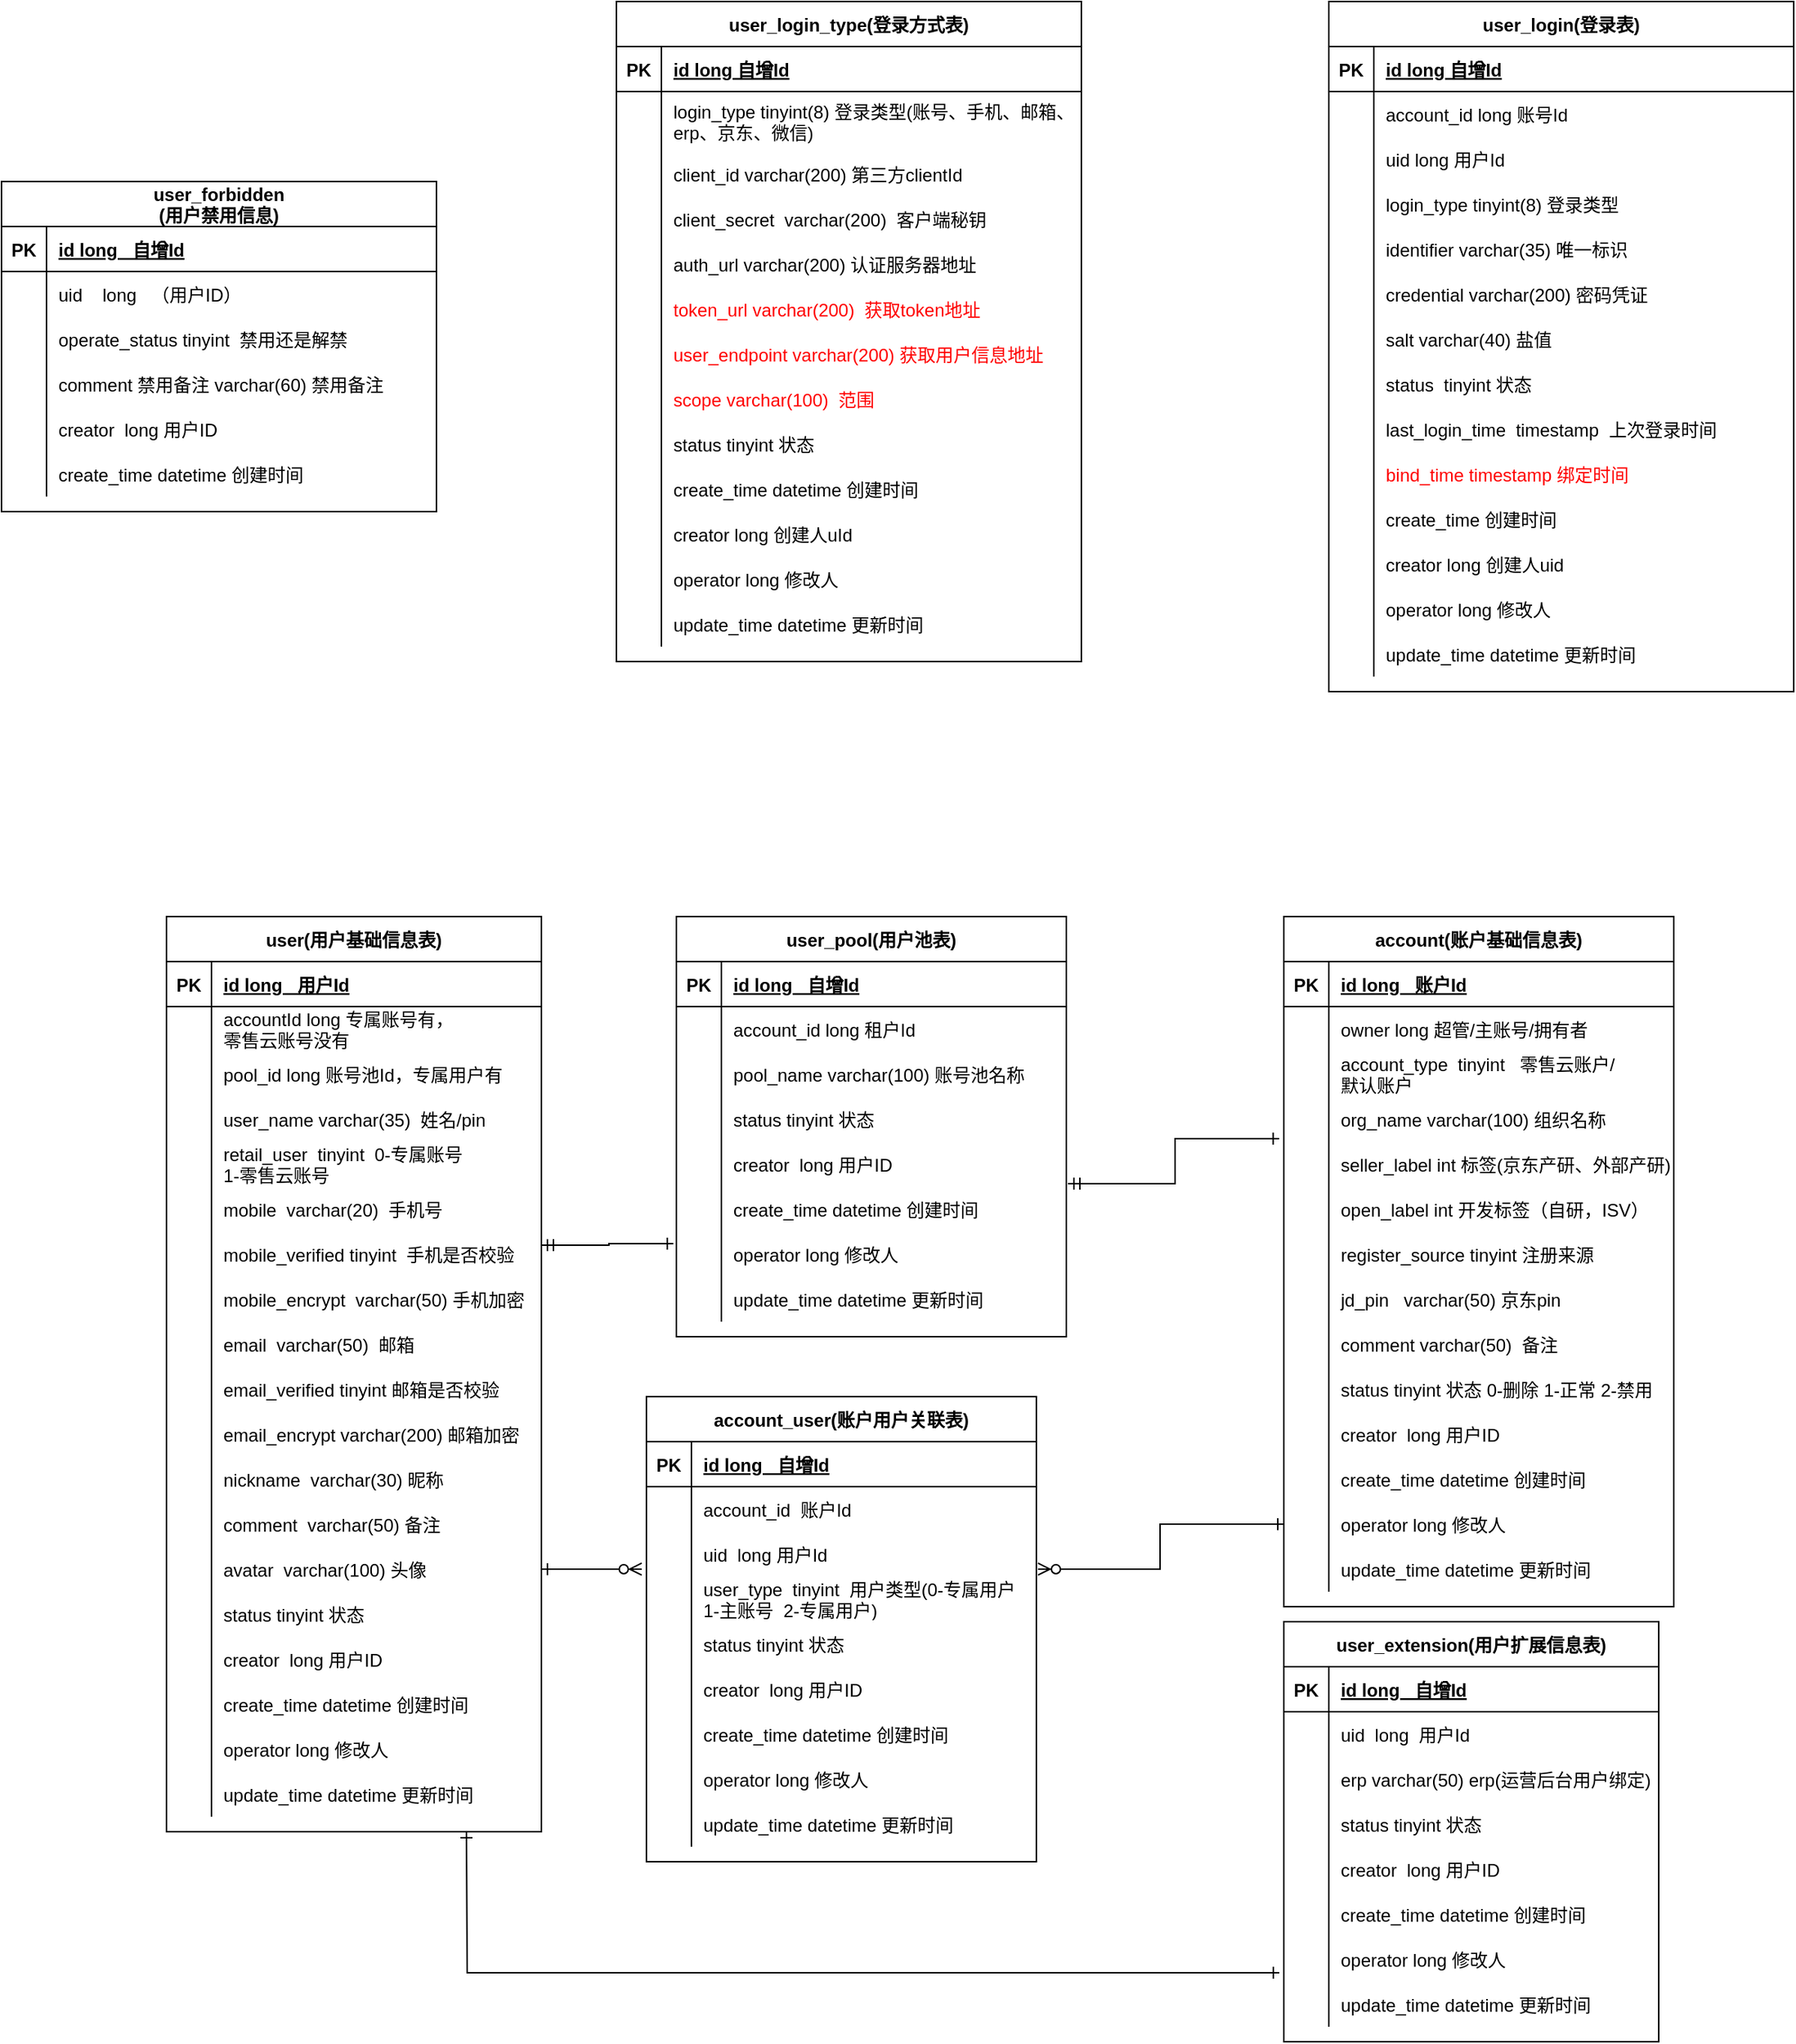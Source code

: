 <mxfile version="14.6.12" type="github" pages="10">
  <diagram name="新账号模型" id="GAu028_C6I_Uu3KQakIe">
    <mxGraphModel dx="1869" dy="1875" grid="1" gridSize="10" guides="1" tooltips="1" connect="1" arrows="1" fold="1" page="1" pageScale="1" pageWidth="827" pageHeight="1169" math="0" shadow="0">
      <root>
        <mxCell id="3YyG82Lg_kokqVduegiq-0" />
        <mxCell id="3YyG82Lg_kokqVduegiq-1" parent="3YyG82Lg_kokqVduegiq-0" />
        <mxCell id="3YyG82Lg_kokqVduegiq-3" value="account(账户基础信息表)" style="shape=table;startSize=30;container=1;collapsible=1;childLayout=tableLayout;fixedRows=1;rowLines=0;fontStyle=1;align=center;resizeLast=1;" vertex="1" parent="3YyG82Lg_kokqVduegiq-1">
          <mxGeometry x="135" y="400" width="260" height="460" as="geometry" />
        </mxCell>
        <mxCell id="3YyG82Lg_kokqVduegiq-4" value="" style="shape=partialRectangle;collapsible=0;dropTarget=0;pointerEvents=0;fillColor=none;points=[[0,0.5],[1,0.5]];portConstraint=eastwest;top=0;left=0;right=0;bottom=1;" vertex="1" parent="3YyG82Lg_kokqVduegiq-3">
          <mxGeometry y="30" width="260" height="30" as="geometry" />
        </mxCell>
        <mxCell id="3YyG82Lg_kokqVduegiq-5" value="PK" style="shape=partialRectangle;overflow=hidden;connectable=0;fillColor=none;top=0;left=0;bottom=0;right=0;fontStyle=1;" vertex="1" parent="3YyG82Lg_kokqVduegiq-4">
          <mxGeometry width="30" height="30" as="geometry" />
        </mxCell>
        <mxCell id="3YyG82Lg_kokqVduegiq-6" value="id long   账户Id" style="shape=partialRectangle;overflow=hidden;connectable=0;fillColor=none;top=0;left=0;bottom=0;right=0;align=left;spacingLeft=6;fontStyle=5;" vertex="1" parent="3YyG82Lg_kokqVduegiq-4">
          <mxGeometry x="30" width="230" height="30" as="geometry" />
        </mxCell>
        <mxCell id="YYw3xTk-6l2pHXj1h9IW-201" style="shape=partialRectangle;collapsible=0;dropTarget=0;pointerEvents=0;fillColor=none;points=[[0,0.5],[1,0.5]];portConstraint=eastwest;top=0;left=0;right=0;bottom=0;" vertex="1" parent="3YyG82Lg_kokqVduegiq-3">
          <mxGeometry y="60" width="260" height="30" as="geometry" />
        </mxCell>
        <mxCell id="YYw3xTk-6l2pHXj1h9IW-202" style="shape=partialRectangle;overflow=hidden;connectable=0;fillColor=none;top=0;left=0;bottom=0;right=0;" vertex="1" parent="YYw3xTk-6l2pHXj1h9IW-201">
          <mxGeometry width="30" height="30" as="geometry" />
        </mxCell>
        <mxCell id="YYw3xTk-6l2pHXj1h9IW-203" value="owner long 超管/主账号/拥有者" style="shape=partialRectangle;overflow=hidden;connectable=0;fillColor=none;top=0;left=0;bottom=0;right=0;align=left;spacingLeft=6;" vertex="1" parent="YYw3xTk-6l2pHXj1h9IW-201">
          <mxGeometry x="30" width="230" height="30" as="geometry" />
        </mxCell>
        <mxCell id="3YyG82Lg_kokqVduegiq-7" style="shape=partialRectangle;collapsible=0;dropTarget=0;pointerEvents=0;fillColor=none;points=[[0,0.5],[1,0.5]];portConstraint=eastwest;top=0;left=0;right=0;bottom=0;" vertex="1" parent="3YyG82Lg_kokqVduegiq-3">
          <mxGeometry y="90" width="260" height="30" as="geometry" />
        </mxCell>
        <mxCell id="3YyG82Lg_kokqVduegiq-8" style="shape=partialRectangle;overflow=hidden;connectable=0;fillColor=none;top=0;left=0;bottom=0;right=0;" vertex="1" parent="3YyG82Lg_kokqVduegiq-7">
          <mxGeometry width="30" height="30" as="geometry" />
        </mxCell>
        <mxCell id="3YyG82Lg_kokqVduegiq-9" value="account_type  tinyint   零售云账户/&#xa;默认账户" style="shape=partialRectangle;overflow=hidden;connectable=0;fillColor=none;top=0;left=0;bottom=0;right=0;align=left;spacingLeft=6;" vertex="1" parent="3YyG82Lg_kokqVduegiq-7">
          <mxGeometry x="30" width="230" height="30" as="geometry" />
        </mxCell>
        <mxCell id="YYw3xTk-6l2pHXj1h9IW-64" style="shape=partialRectangle;collapsible=0;dropTarget=0;pointerEvents=0;fillColor=none;points=[[0,0.5],[1,0.5]];portConstraint=eastwest;top=0;left=0;right=0;bottom=0;" vertex="1" parent="3YyG82Lg_kokqVduegiq-3">
          <mxGeometry y="120" width="260" height="30" as="geometry" />
        </mxCell>
        <mxCell id="YYw3xTk-6l2pHXj1h9IW-65" style="shape=partialRectangle;overflow=hidden;connectable=0;fillColor=none;top=0;left=0;bottom=0;right=0;" vertex="1" parent="YYw3xTk-6l2pHXj1h9IW-64">
          <mxGeometry width="30" height="30" as="geometry" />
        </mxCell>
        <mxCell id="YYw3xTk-6l2pHXj1h9IW-66" value="org_name varchar(100) 组织名称" style="shape=partialRectangle;overflow=hidden;connectable=0;fillColor=none;top=0;left=0;bottom=0;right=0;align=left;spacingLeft=6;" vertex="1" parent="YYw3xTk-6l2pHXj1h9IW-64">
          <mxGeometry x="30" width="230" height="30" as="geometry" />
        </mxCell>
        <mxCell id="3YyG82Lg_kokqVduegiq-10" style="shape=partialRectangle;collapsible=0;dropTarget=0;pointerEvents=0;fillColor=none;points=[[0,0.5],[1,0.5]];portConstraint=eastwest;top=0;left=0;right=0;bottom=0;" vertex="1" parent="3YyG82Lg_kokqVduegiq-3">
          <mxGeometry y="150" width="260" height="30" as="geometry" />
        </mxCell>
        <mxCell id="3YyG82Lg_kokqVduegiq-11" style="shape=partialRectangle;overflow=hidden;connectable=0;fillColor=none;top=0;left=0;bottom=0;right=0;" vertex="1" parent="3YyG82Lg_kokqVduegiq-10">
          <mxGeometry width="30" height="30" as="geometry" />
        </mxCell>
        <mxCell id="3YyG82Lg_kokqVduegiq-12" value="seller_label int 标签(京东产研、外部产研)" style="shape=partialRectangle;overflow=hidden;connectable=0;fillColor=none;top=0;left=0;bottom=0;right=0;align=left;spacingLeft=6;" vertex="1" parent="3YyG82Lg_kokqVduegiq-10">
          <mxGeometry x="30" width="230" height="30" as="geometry" />
        </mxCell>
        <mxCell id="3YyG82Lg_kokqVduegiq-16" style="shape=partialRectangle;collapsible=0;dropTarget=0;pointerEvents=0;fillColor=none;points=[[0,0.5],[1,0.5]];portConstraint=eastwest;top=0;left=0;right=0;bottom=0;" vertex="1" parent="3YyG82Lg_kokqVduegiq-3">
          <mxGeometry y="180" width="260" height="30" as="geometry" />
        </mxCell>
        <mxCell id="3YyG82Lg_kokqVduegiq-17" style="shape=partialRectangle;overflow=hidden;connectable=0;fillColor=none;top=0;left=0;bottom=0;right=0;" vertex="1" parent="3YyG82Lg_kokqVduegiq-16">
          <mxGeometry width="30" height="30" as="geometry" />
        </mxCell>
        <mxCell id="3YyG82Lg_kokqVduegiq-18" value="open_label int 开发标签（自研，ISV）" style="shape=partialRectangle;overflow=hidden;connectable=0;fillColor=none;top=0;left=0;bottom=0;right=0;align=left;spacingLeft=6;" vertex="1" parent="3YyG82Lg_kokqVduegiq-16">
          <mxGeometry x="30" width="230" height="30" as="geometry" />
        </mxCell>
        <mxCell id="3YyG82Lg_kokqVduegiq-19" style="shape=partialRectangle;collapsible=0;dropTarget=0;pointerEvents=0;fillColor=none;points=[[0,0.5],[1,0.5]];portConstraint=eastwest;top=0;left=0;right=0;bottom=0;" vertex="1" parent="3YyG82Lg_kokqVduegiq-3">
          <mxGeometry y="210" width="260" height="30" as="geometry" />
        </mxCell>
        <mxCell id="3YyG82Lg_kokqVduegiq-20" style="shape=partialRectangle;overflow=hidden;connectable=0;fillColor=none;top=0;left=0;bottom=0;right=0;" vertex="1" parent="3YyG82Lg_kokqVduegiq-19">
          <mxGeometry width="30" height="30" as="geometry" />
        </mxCell>
        <mxCell id="3YyG82Lg_kokqVduegiq-21" value="register_source tinyint 注册来源" style="shape=partialRectangle;overflow=hidden;connectable=0;fillColor=none;top=0;left=0;bottom=0;right=0;align=left;spacingLeft=6;" vertex="1" parent="3YyG82Lg_kokqVduegiq-19">
          <mxGeometry x="30" width="230" height="30" as="geometry" />
        </mxCell>
        <mxCell id="YYw3xTk-6l2pHXj1h9IW-34" style="shape=partialRectangle;collapsible=0;dropTarget=0;pointerEvents=0;fillColor=none;points=[[0,0.5],[1,0.5]];portConstraint=eastwest;top=0;left=0;right=0;bottom=0;" vertex="1" parent="3YyG82Lg_kokqVduegiq-3">
          <mxGeometry y="240" width="260" height="30" as="geometry" />
        </mxCell>
        <mxCell id="YYw3xTk-6l2pHXj1h9IW-35" style="shape=partialRectangle;overflow=hidden;connectable=0;fillColor=none;top=0;left=0;bottom=0;right=0;" vertex="1" parent="YYw3xTk-6l2pHXj1h9IW-34">
          <mxGeometry width="30" height="30" as="geometry" />
        </mxCell>
        <mxCell id="YYw3xTk-6l2pHXj1h9IW-36" value="jd_pin   varchar(50) 京东pin" style="shape=partialRectangle;overflow=hidden;connectable=0;fillColor=none;top=0;left=0;bottom=0;right=0;align=left;spacingLeft=6;" vertex="1" parent="YYw3xTk-6l2pHXj1h9IW-34">
          <mxGeometry x="30" width="230" height="30" as="geometry" />
        </mxCell>
        <mxCell id="YYw3xTk-6l2pHXj1h9IW-52" style="shape=partialRectangle;collapsible=0;dropTarget=0;pointerEvents=0;fillColor=none;points=[[0,0.5],[1,0.5]];portConstraint=eastwest;top=0;left=0;right=0;bottom=0;" vertex="1" parent="3YyG82Lg_kokqVduegiq-3">
          <mxGeometry y="270" width="260" height="30" as="geometry" />
        </mxCell>
        <mxCell id="YYw3xTk-6l2pHXj1h9IW-53" style="shape=partialRectangle;overflow=hidden;connectable=0;fillColor=none;top=0;left=0;bottom=0;right=0;" vertex="1" parent="YYw3xTk-6l2pHXj1h9IW-52">
          <mxGeometry width="30" height="30" as="geometry" />
        </mxCell>
        <mxCell id="YYw3xTk-6l2pHXj1h9IW-54" value="comment varchar(50)  备注" style="shape=partialRectangle;overflow=hidden;connectable=0;fillColor=none;top=0;left=0;bottom=0;right=0;align=left;spacingLeft=6;" vertex="1" parent="YYw3xTk-6l2pHXj1h9IW-52">
          <mxGeometry x="30" width="230" height="30" as="geometry" />
        </mxCell>
        <mxCell id="3YyG82Lg_kokqVduegiq-22" style="shape=partialRectangle;collapsible=0;dropTarget=0;pointerEvents=0;fillColor=none;points=[[0,0.5],[1,0.5]];portConstraint=eastwest;top=0;left=0;right=0;bottom=0;" vertex="1" parent="3YyG82Lg_kokqVduegiq-3">
          <mxGeometry y="300" width="260" height="30" as="geometry" />
        </mxCell>
        <mxCell id="3YyG82Lg_kokqVduegiq-23" style="shape=partialRectangle;overflow=hidden;connectable=0;fillColor=none;top=0;left=0;bottom=0;right=0;" vertex="1" parent="3YyG82Lg_kokqVduegiq-22">
          <mxGeometry width="30" height="30" as="geometry" />
        </mxCell>
        <mxCell id="3YyG82Lg_kokqVduegiq-24" value="status tinyint 状态 0-删除 1-正常 2-禁用" style="shape=partialRectangle;overflow=hidden;connectable=0;fillColor=none;top=0;left=0;bottom=0;right=0;align=left;spacingLeft=6;" vertex="1" parent="3YyG82Lg_kokqVduegiq-22">
          <mxGeometry x="30" width="230" height="30" as="geometry" />
        </mxCell>
        <mxCell id="3YyG82Lg_kokqVduegiq-25" style="shape=partialRectangle;collapsible=0;dropTarget=0;pointerEvents=0;fillColor=none;points=[[0,0.5],[1,0.5]];portConstraint=eastwest;top=0;left=0;right=0;bottom=0;" vertex="1" parent="3YyG82Lg_kokqVduegiq-3">
          <mxGeometry y="330" width="260" height="30" as="geometry" />
        </mxCell>
        <mxCell id="3YyG82Lg_kokqVduegiq-26" style="shape=partialRectangle;overflow=hidden;connectable=0;fillColor=none;top=0;left=0;bottom=0;right=0;" vertex="1" parent="3YyG82Lg_kokqVduegiq-25">
          <mxGeometry width="30" height="30" as="geometry" />
        </mxCell>
        <mxCell id="3YyG82Lg_kokqVduegiq-27" value="creator  long 用户ID " style="shape=partialRectangle;overflow=hidden;connectable=0;fillColor=none;top=0;left=0;bottom=0;right=0;align=left;spacingLeft=6;" vertex="1" parent="3YyG82Lg_kokqVduegiq-25">
          <mxGeometry x="30" width="230" height="30" as="geometry" />
        </mxCell>
        <mxCell id="3YyG82Lg_kokqVduegiq-28" style="shape=partialRectangle;collapsible=0;dropTarget=0;pointerEvents=0;fillColor=none;points=[[0,0.5],[1,0.5]];portConstraint=eastwest;top=0;left=0;right=0;bottom=0;" vertex="1" parent="3YyG82Lg_kokqVduegiq-3">
          <mxGeometry y="360" width="260" height="30" as="geometry" />
        </mxCell>
        <mxCell id="3YyG82Lg_kokqVduegiq-29" style="shape=partialRectangle;overflow=hidden;connectable=0;fillColor=none;top=0;left=0;bottom=0;right=0;" vertex="1" parent="3YyG82Lg_kokqVduegiq-28">
          <mxGeometry width="30" height="30" as="geometry" />
        </mxCell>
        <mxCell id="3YyG82Lg_kokqVduegiq-30" value="create_time datetime 创建时间" style="shape=partialRectangle;overflow=hidden;connectable=0;fillColor=none;top=0;left=0;bottom=0;right=0;align=left;spacingLeft=6;" vertex="1" parent="3YyG82Lg_kokqVduegiq-28">
          <mxGeometry x="30" width="230" height="30" as="geometry" />
        </mxCell>
        <mxCell id="3YyG82Lg_kokqVduegiq-31" style="shape=partialRectangle;collapsible=0;dropTarget=0;pointerEvents=0;fillColor=none;points=[[0,0.5],[1,0.5]];portConstraint=eastwest;top=0;left=0;right=0;bottom=0;" vertex="1" parent="3YyG82Lg_kokqVduegiq-3">
          <mxGeometry y="390" width="260" height="30" as="geometry" />
        </mxCell>
        <mxCell id="3YyG82Lg_kokqVduegiq-32" style="shape=partialRectangle;overflow=hidden;connectable=0;fillColor=none;top=0;left=0;bottom=0;right=0;" vertex="1" parent="3YyG82Lg_kokqVduegiq-31">
          <mxGeometry width="30" height="30" as="geometry" />
        </mxCell>
        <mxCell id="3YyG82Lg_kokqVduegiq-33" value="operator long 修改人" style="shape=partialRectangle;overflow=hidden;connectable=0;fillColor=none;top=0;left=0;bottom=0;right=0;align=left;spacingLeft=6;" vertex="1" parent="3YyG82Lg_kokqVduegiq-31">
          <mxGeometry x="30" width="230" height="30" as="geometry" />
        </mxCell>
        <mxCell id="3YyG82Lg_kokqVduegiq-34" style="shape=partialRectangle;collapsible=0;dropTarget=0;pointerEvents=0;fillColor=none;points=[[0,0.5],[1,0.5]];portConstraint=eastwest;top=0;left=0;right=0;bottom=0;" vertex="1" parent="3YyG82Lg_kokqVduegiq-3">
          <mxGeometry y="420" width="260" height="30" as="geometry" />
        </mxCell>
        <mxCell id="3YyG82Lg_kokqVduegiq-35" style="shape=partialRectangle;overflow=hidden;connectable=0;fillColor=none;top=0;left=0;bottom=0;right=0;" vertex="1" parent="3YyG82Lg_kokqVduegiq-34">
          <mxGeometry width="30" height="30" as="geometry" />
        </mxCell>
        <mxCell id="3YyG82Lg_kokqVduegiq-36" value="update_time datetime 更新时间" style="shape=partialRectangle;overflow=hidden;connectable=0;fillColor=none;top=0;left=0;bottom=0;right=0;align=left;spacingLeft=6;" vertex="1" parent="3YyG82Lg_kokqVduegiq-34">
          <mxGeometry x="30" width="230" height="30" as="geometry" />
        </mxCell>
        <mxCell id="3YyG82Lg_kokqVduegiq-37" value="user(用户基础信息表)" style="shape=table;startSize=30;container=1;collapsible=1;childLayout=tableLayout;fixedRows=1;rowLines=0;fontStyle=1;align=center;resizeLast=1;" vertex="1" parent="3YyG82Lg_kokqVduegiq-1">
          <mxGeometry x="-610" y="400" width="250" height="610" as="geometry" />
        </mxCell>
        <mxCell id="3YyG82Lg_kokqVduegiq-38" value="" style="shape=partialRectangle;collapsible=0;dropTarget=0;pointerEvents=0;fillColor=none;points=[[0,0.5],[1,0.5]];portConstraint=eastwest;top=0;left=0;right=0;bottom=1;" vertex="1" parent="3YyG82Lg_kokqVduegiq-37">
          <mxGeometry y="30" width="250" height="30" as="geometry" />
        </mxCell>
        <mxCell id="3YyG82Lg_kokqVduegiq-39" value="PK" style="shape=partialRectangle;overflow=hidden;connectable=0;fillColor=none;top=0;left=0;bottom=0;right=0;fontStyle=1;" vertex="1" parent="3YyG82Lg_kokqVduegiq-38">
          <mxGeometry width="30" height="30" as="geometry" />
        </mxCell>
        <mxCell id="3YyG82Lg_kokqVduegiq-40" value="id long   用户Id" style="shape=partialRectangle;overflow=hidden;connectable=0;fillColor=none;top=0;left=0;bottom=0;right=0;align=left;spacingLeft=6;fontStyle=5;" vertex="1" parent="3YyG82Lg_kokqVduegiq-38">
          <mxGeometry x="30" width="220" height="30" as="geometry" />
        </mxCell>
        <mxCell id="3YyG82Lg_kokqVduegiq-44" value="" style="shape=partialRectangle;collapsible=0;dropTarget=0;pointerEvents=0;fillColor=none;points=[[0,0.5],[1,0.5]];portConstraint=eastwest;top=0;left=0;right=0;bottom=0;" vertex="1" parent="3YyG82Lg_kokqVduegiq-37">
          <mxGeometry y="60" width="250" height="30" as="geometry" />
        </mxCell>
        <mxCell id="3YyG82Lg_kokqVduegiq-45" value="" style="shape=partialRectangle;overflow=hidden;connectable=0;fillColor=none;top=0;left=0;bottom=0;right=0;" vertex="1" parent="3YyG82Lg_kokqVduegiq-44">
          <mxGeometry width="30" height="30" as="geometry" />
        </mxCell>
        <mxCell id="3YyG82Lg_kokqVduegiq-46" value="accountId long 专属账号有，&#xa;零售云账号没有" style="shape=partialRectangle;overflow=hidden;connectable=0;fillColor=none;top=0;left=0;bottom=0;right=0;align=left;spacingLeft=6;" vertex="1" parent="3YyG82Lg_kokqVduegiq-44">
          <mxGeometry x="30" width="220" height="30" as="geometry" />
        </mxCell>
        <mxCell id="YYw3xTk-6l2pHXj1h9IW-194" style="shape=partialRectangle;collapsible=0;dropTarget=0;pointerEvents=0;fillColor=none;points=[[0,0.5],[1,0.5]];portConstraint=eastwest;top=0;left=0;right=0;bottom=0;" vertex="1" parent="3YyG82Lg_kokqVduegiq-37">
          <mxGeometry y="90" width="250" height="30" as="geometry" />
        </mxCell>
        <mxCell id="YYw3xTk-6l2pHXj1h9IW-195" style="shape=partialRectangle;overflow=hidden;connectable=0;fillColor=none;top=0;left=0;bottom=0;right=0;" vertex="1" parent="YYw3xTk-6l2pHXj1h9IW-194">
          <mxGeometry width="30" height="30" as="geometry" />
        </mxCell>
        <mxCell id="YYw3xTk-6l2pHXj1h9IW-196" value="pool_id long 账号池Id，专属用户有" style="shape=partialRectangle;overflow=hidden;connectable=0;fillColor=none;top=0;left=0;bottom=0;right=0;align=left;spacingLeft=6;" vertex="1" parent="YYw3xTk-6l2pHXj1h9IW-194">
          <mxGeometry x="30" width="220" height="30" as="geometry" />
        </mxCell>
        <mxCell id="YYw3xTk-6l2pHXj1h9IW-130" style="shape=partialRectangle;collapsible=0;dropTarget=0;pointerEvents=0;fillColor=none;points=[[0,0.5],[1,0.5]];portConstraint=eastwest;top=0;left=0;right=0;bottom=0;" vertex="1" parent="3YyG82Lg_kokqVduegiq-37">
          <mxGeometry y="120" width="250" height="30" as="geometry" />
        </mxCell>
        <mxCell id="YYw3xTk-6l2pHXj1h9IW-131" style="shape=partialRectangle;overflow=hidden;connectable=0;fillColor=none;top=0;left=0;bottom=0;right=0;" vertex="1" parent="YYw3xTk-6l2pHXj1h9IW-130">
          <mxGeometry width="30" height="30" as="geometry" />
        </mxCell>
        <mxCell id="YYw3xTk-6l2pHXj1h9IW-132" value="user_name varchar(35)  姓名/pin" style="shape=partialRectangle;overflow=hidden;connectable=0;fillColor=none;top=0;left=0;bottom=0;right=0;align=left;spacingLeft=6;" vertex="1" parent="YYw3xTk-6l2pHXj1h9IW-130">
          <mxGeometry x="30" width="220" height="30" as="geometry" />
        </mxCell>
        <mxCell id="3YyG82Lg_kokqVduegiq-47" style="shape=partialRectangle;collapsible=0;dropTarget=0;pointerEvents=0;fillColor=none;points=[[0,0.5],[1,0.5]];portConstraint=eastwest;top=0;left=0;right=0;bottom=0;" vertex="1" parent="3YyG82Lg_kokqVduegiq-37">
          <mxGeometry y="150" width="250" height="30" as="geometry" />
        </mxCell>
        <mxCell id="3YyG82Lg_kokqVduegiq-48" style="shape=partialRectangle;overflow=hidden;connectable=0;fillColor=none;top=0;left=0;bottom=0;right=0;" vertex="1" parent="3YyG82Lg_kokqVduegiq-47">
          <mxGeometry width="30" height="30" as="geometry" />
        </mxCell>
        <mxCell id="3YyG82Lg_kokqVduegiq-49" value="retail_user  tinyint  0-专属账号&#xa;1-零售云账号" style="shape=partialRectangle;overflow=hidden;connectable=0;fillColor=none;top=0;left=0;bottom=0;right=0;align=left;spacingLeft=6;" vertex="1" parent="3YyG82Lg_kokqVduegiq-47">
          <mxGeometry x="30" width="220" height="30" as="geometry" />
        </mxCell>
        <mxCell id="3YyG82Lg_kokqVduegiq-50" style="shape=partialRectangle;collapsible=0;dropTarget=0;pointerEvents=0;fillColor=none;points=[[0,0.5],[1,0.5]];portConstraint=eastwest;top=0;left=0;right=0;bottom=0;" vertex="1" parent="3YyG82Lg_kokqVduegiq-37">
          <mxGeometry y="180" width="250" height="30" as="geometry" />
        </mxCell>
        <mxCell id="3YyG82Lg_kokqVduegiq-51" style="shape=partialRectangle;overflow=hidden;connectable=0;fillColor=none;top=0;left=0;bottom=0;right=0;" vertex="1" parent="3YyG82Lg_kokqVduegiq-50">
          <mxGeometry width="30" height="30" as="geometry" />
        </mxCell>
        <mxCell id="3YyG82Lg_kokqVduegiq-52" value="mobile  varchar(20)  手机号" style="shape=partialRectangle;overflow=hidden;connectable=0;fillColor=none;top=0;left=0;bottom=0;right=0;align=left;spacingLeft=6;" vertex="1" parent="3YyG82Lg_kokqVduegiq-50">
          <mxGeometry x="30" width="220" height="30" as="geometry" />
        </mxCell>
        <mxCell id="YYw3xTk-6l2pHXj1h9IW-43" style="shape=partialRectangle;collapsible=0;dropTarget=0;pointerEvents=0;fillColor=none;points=[[0,0.5],[1,0.5]];portConstraint=eastwest;top=0;left=0;right=0;bottom=0;" vertex="1" parent="3YyG82Lg_kokqVduegiq-37">
          <mxGeometry y="210" width="250" height="30" as="geometry" />
        </mxCell>
        <mxCell id="YYw3xTk-6l2pHXj1h9IW-44" style="shape=partialRectangle;overflow=hidden;connectable=0;fillColor=none;top=0;left=0;bottom=0;right=0;" vertex="1" parent="YYw3xTk-6l2pHXj1h9IW-43">
          <mxGeometry width="30" height="30" as="geometry" />
        </mxCell>
        <mxCell id="YYw3xTk-6l2pHXj1h9IW-45" value="mobile_verified tinyint  手机是否校验" style="shape=partialRectangle;overflow=hidden;connectable=0;fillColor=none;top=0;left=0;bottom=0;right=0;align=left;spacingLeft=6;" vertex="1" parent="YYw3xTk-6l2pHXj1h9IW-43">
          <mxGeometry x="30" width="220" height="30" as="geometry" />
        </mxCell>
        <mxCell id="YYw3xTk-6l2pHXj1h9IW-40" style="shape=partialRectangle;collapsible=0;dropTarget=0;pointerEvents=0;fillColor=none;points=[[0,0.5],[1,0.5]];portConstraint=eastwest;top=0;left=0;right=0;bottom=0;" vertex="1" parent="3YyG82Lg_kokqVduegiq-37">
          <mxGeometry y="240" width="250" height="30" as="geometry" />
        </mxCell>
        <mxCell id="YYw3xTk-6l2pHXj1h9IW-41" style="shape=partialRectangle;overflow=hidden;connectable=0;fillColor=none;top=0;left=0;bottom=0;right=0;" vertex="1" parent="YYw3xTk-6l2pHXj1h9IW-40">
          <mxGeometry width="30" height="30" as="geometry" />
        </mxCell>
        <mxCell id="YYw3xTk-6l2pHXj1h9IW-42" value="mobile_encrypt  varchar(50) 手机加密" style="shape=partialRectangle;overflow=hidden;connectable=0;fillColor=none;top=0;left=0;bottom=0;right=0;align=left;spacingLeft=6;" vertex="1" parent="YYw3xTk-6l2pHXj1h9IW-40">
          <mxGeometry x="30" width="220" height="30" as="geometry" />
        </mxCell>
        <mxCell id="3YyG82Lg_kokqVduegiq-53" style="shape=partialRectangle;collapsible=0;dropTarget=0;pointerEvents=0;fillColor=none;points=[[0,0.5],[1,0.5]];portConstraint=eastwest;top=0;left=0;right=0;bottom=0;" vertex="1" parent="3YyG82Lg_kokqVduegiq-37">
          <mxGeometry y="270" width="250" height="30" as="geometry" />
        </mxCell>
        <mxCell id="3YyG82Lg_kokqVduegiq-54" style="shape=partialRectangle;overflow=hidden;connectable=0;fillColor=none;top=0;left=0;bottom=0;right=0;" vertex="1" parent="3YyG82Lg_kokqVduegiq-53">
          <mxGeometry width="30" height="30" as="geometry" />
        </mxCell>
        <mxCell id="3YyG82Lg_kokqVduegiq-55" value="email  varchar(50)  邮箱" style="shape=partialRectangle;overflow=hidden;connectable=0;fillColor=none;top=0;left=0;bottom=0;right=0;align=left;spacingLeft=6;" vertex="1" parent="3YyG82Lg_kokqVduegiq-53">
          <mxGeometry x="30" width="220" height="30" as="geometry" />
        </mxCell>
        <mxCell id="YYw3xTk-6l2pHXj1h9IW-49" style="shape=partialRectangle;collapsible=0;dropTarget=0;pointerEvents=0;fillColor=none;points=[[0,0.5],[1,0.5]];portConstraint=eastwest;top=0;left=0;right=0;bottom=0;" vertex="1" parent="3YyG82Lg_kokqVduegiq-37">
          <mxGeometry y="300" width="250" height="30" as="geometry" />
        </mxCell>
        <mxCell id="YYw3xTk-6l2pHXj1h9IW-50" style="shape=partialRectangle;overflow=hidden;connectable=0;fillColor=none;top=0;left=0;bottom=0;right=0;" vertex="1" parent="YYw3xTk-6l2pHXj1h9IW-49">
          <mxGeometry width="30" height="30" as="geometry" />
        </mxCell>
        <mxCell id="YYw3xTk-6l2pHXj1h9IW-51" value="email_verified tinyint 邮箱是否校验" style="shape=partialRectangle;overflow=hidden;connectable=0;fillColor=none;top=0;left=0;bottom=0;right=0;align=left;spacingLeft=6;" vertex="1" parent="YYw3xTk-6l2pHXj1h9IW-49">
          <mxGeometry x="30" width="220" height="30" as="geometry" />
        </mxCell>
        <mxCell id="YYw3xTk-6l2pHXj1h9IW-46" style="shape=partialRectangle;collapsible=0;dropTarget=0;pointerEvents=0;fillColor=none;points=[[0,0.5],[1,0.5]];portConstraint=eastwest;top=0;left=0;right=0;bottom=0;" vertex="1" parent="3YyG82Lg_kokqVduegiq-37">
          <mxGeometry y="330" width="250" height="30" as="geometry" />
        </mxCell>
        <mxCell id="YYw3xTk-6l2pHXj1h9IW-47" style="shape=partialRectangle;overflow=hidden;connectable=0;fillColor=none;top=0;left=0;bottom=0;right=0;" vertex="1" parent="YYw3xTk-6l2pHXj1h9IW-46">
          <mxGeometry width="30" height="30" as="geometry" />
        </mxCell>
        <mxCell id="YYw3xTk-6l2pHXj1h9IW-48" value="email_encrypt varchar(200) 邮箱加密" style="shape=partialRectangle;overflow=hidden;connectable=0;fillColor=none;top=0;left=0;bottom=0;right=0;align=left;spacingLeft=6;" vertex="1" parent="YYw3xTk-6l2pHXj1h9IW-46">
          <mxGeometry x="30" width="220" height="30" as="geometry" />
        </mxCell>
        <mxCell id="3YyG82Lg_kokqVduegiq-56" style="shape=partialRectangle;collapsible=0;dropTarget=0;pointerEvents=0;fillColor=none;points=[[0,0.5],[1,0.5]];portConstraint=eastwest;top=0;left=0;right=0;bottom=0;" vertex="1" parent="3YyG82Lg_kokqVduegiq-37">
          <mxGeometry y="360" width="250" height="30" as="geometry" />
        </mxCell>
        <mxCell id="3YyG82Lg_kokqVduegiq-57" style="shape=partialRectangle;overflow=hidden;connectable=0;fillColor=none;top=0;left=0;bottom=0;right=0;" vertex="1" parent="3YyG82Lg_kokqVduegiq-56">
          <mxGeometry width="30" height="30" as="geometry" />
        </mxCell>
        <mxCell id="3YyG82Lg_kokqVduegiq-58" value="nickname  varchar(30) 昵称" style="shape=partialRectangle;overflow=hidden;connectable=0;fillColor=none;top=0;left=0;bottom=0;right=0;align=left;spacingLeft=6;" vertex="1" parent="3YyG82Lg_kokqVduegiq-56">
          <mxGeometry x="30" width="220" height="30" as="geometry" />
        </mxCell>
        <mxCell id="3YyG82Lg_kokqVduegiq-59" style="shape=partialRectangle;collapsible=0;dropTarget=0;pointerEvents=0;fillColor=none;points=[[0,0.5],[1,0.5]];portConstraint=eastwest;top=0;left=0;right=0;bottom=0;" vertex="1" parent="3YyG82Lg_kokqVduegiq-37">
          <mxGeometry y="390" width="250" height="30" as="geometry" />
        </mxCell>
        <mxCell id="3YyG82Lg_kokqVduegiq-60" style="shape=partialRectangle;overflow=hidden;connectable=0;fillColor=none;top=0;left=0;bottom=0;right=0;" vertex="1" parent="3YyG82Lg_kokqVduegiq-59">
          <mxGeometry width="30" height="30" as="geometry" />
        </mxCell>
        <mxCell id="3YyG82Lg_kokqVduegiq-61" value="comment  varchar(50) 备注" style="shape=partialRectangle;overflow=hidden;connectable=0;fillColor=none;top=0;left=0;bottom=0;right=0;align=left;spacingLeft=6;" vertex="1" parent="3YyG82Lg_kokqVduegiq-59">
          <mxGeometry x="30" width="220" height="30" as="geometry" />
        </mxCell>
        <mxCell id="3YyG82Lg_kokqVduegiq-62" style="shape=partialRectangle;collapsible=0;dropTarget=0;pointerEvents=0;fillColor=none;points=[[0,0.5],[1,0.5]];portConstraint=eastwest;top=0;left=0;right=0;bottom=0;" vertex="1" parent="3YyG82Lg_kokqVduegiq-37">
          <mxGeometry y="420" width="250" height="30" as="geometry" />
        </mxCell>
        <mxCell id="3YyG82Lg_kokqVduegiq-63" style="shape=partialRectangle;overflow=hidden;connectable=0;fillColor=none;top=0;left=0;bottom=0;right=0;" vertex="1" parent="3YyG82Lg_kokqVduegiq-62">
          <mxGeometry width="30" height="30" as="geometry" />
        </mxCell>
        <mxCell id="3YyG82Lg_kokqVduegiq-64" value="avatar  varchar(100) 头像" style="shape=partialRectangle;overflow=hidden;connectable=0;fillColor=none;top=0;left=0;bottom=0;right=0;align=left;spacingLeft=6;" vertex="1" parent="3YyG82Lg_kokqVduegiq-62">
          <mxGeometry x="30" width="220" height="30" as="geometry" />
        </mxCell>
        <mxCell id="3YyG82Lg_kokqVduegiq-65" style="shape=partialRectangle;collapsible=0;dropTarget=0;pointerEvents=0;fillColor=none;points=[[0,0.5],[1,0.5]];portConstraint=eastwest;top=0;left=0;right=0;bottom=0;" vertex="1" parent="3YyG82Lg_kokqVduegiq-37">
          <mxGeometry y="450" width="250" height="30" as="geometry" />
        </mxCell>
        <mxCell id="3YyG82Lg_kokqVduegiq-66" style="shape=partialRectangle;overflow=hidden;connectable=0;fillColor=none;top=0;left=0;bottom=0;right=0;" vertex="1" parent="3YyG82Lg_kokqVduegiq-65">
          <mxGeometry width="30" height="30" as="geometry" />
        </mxCell>
        <mxCell id="3YyG82Lg_kokqVduegiq-67" value="status tinyint 状态" style="shape=partialRectangle;overflow=hidden;connectable=0;fillColor=none;top=0;left=0;bottom=0;right=0;align=left;spacingLeft=6;" vertex="1" parent="3YyG82Lg_kokqVduegiq-65">
          <mxGeometry x="30" width="220" height="30" as="geometry" />
        </mxCell>
        <mxCell id="3YyG82Lg_kokqVduegiq-68" style="shape=partialRectangle;collapsible=0;dropTarget=0;pointerEvents=0;fillColor=none;points=[[0,0.5],[1,0.5]];portConstraint=eastwest;top=0;left=0;right=0;bottom=0;" vertex="1" parent="3YyG82Lg_kokqVduegiq-37">
          <mxGeometry y="480" width="250" height="30" as="geometry" />
        </mxCell>
        <mxCell id="3YyG82Lg_kokqVduegiq-69" style="shape=partialRectangle;overflow=hidden;connectable=0;fillColor=none;top=0;left=0;bottom=0;right=0;" vertex="1" parent="3YyG82Lg_kokqVduegiq-68">
          <mxGeometry width="30" height="30" as="geometry" />
        </mxCell>
        <mxCell id="3YyG82Lg_kokqVduegiq-70" value="creator  long 用户ID " style="shape=partialRectangle;overflow=hidden;connectable=0;fillColor=none;top=0;left=0;bottom=0;right=0;align=left;spacingLeft=6;" vertex="1" parent="3YyG82Lg_kokqVduegiq-68">
          <mxGeometry x="30" width="220" height="30" as="geometry" />
        </mxCell>
        <mxCell id="3YyG82Lg_kokqVduegiq-71" style="shape=partialRectangle;collapsible=0;dropTarget=0;pointerEvents=0;fillColor=none;points=[[0,0.5],[1,0.5]];portConstraint=eastwest;top=0;left=0;right=0;bottom=0;" vertex="1" parent="3YyG82Lg_kokqVduegiq-37">
          <mxGeometry y="510" width="250" height="30" as="geometry" />
        </mxCell>
        <mxCell id="3YyG82Lg_kokqVduegiq-72" style="shape=partialRectangle;overflow=hidden;connectable=0;fillColor=none;top=0;left=0;bottom=0;right=0;" vertex="1" parent="3YyG82Lg_kokqVduegiq-71">
          <mxGeometry width="30" height="30" as="geometry" />
        </mxCell>
        <mxCell id="3YyG82Lg_kokqVduegiq-73" value="create_time datetime 创建时间" style="shape=partialRectangle;overflow=hidden;connectable=0;fillColor=none;top=0;left=0;bottom=0;right=0;align=left;spacingLeft=6;" vertex="1" parent="3YyG82Lg_kokqVduegiq-71">
          <mxGeometry x="30" width="220" height="30" as="geometry" />
        </mxCell>
        <mxCell id="3YyG82Lg_kokqVduegiq-74" style="shape=partialRectangle;collapsible=0;dropTarget=0;pointerEvents=0;fillColor=none;points=[[0,0.5],[1,0.5]];portConstraint=eastwest;top=0;left=0;right=0;bottom=0;" vertex="1" parent="3YyG82Lg_kokqVduegiq-37">
          <mxGeometry y="540" width="250" height="30" as="geometry" />
        </mxCell>
        <mxCell id="3YyG82Lg_kokqVduegiq-75" style="shape=partialRectangle;overflow=hidden;connectable=0;fillColor=none;top=0;left=0;bottom=0;right=0;" vertex="1" parent="3YyG82Lg_kokqVduegiq-74">
          <mxGeometry width="30" height="30" as="geometry" />
        </mxCell>
        <mxCell id="3YyG82Lg_kokqVduegiq-76" value="operator long 修改人" style="shape=partialRectangle;overflow=hidden;connectable=0;fillColor=none;top=0;left=0;bottom=0;right=0;align=left;spacingLeft=6;" vertex="1" parent="3YyG82Lg_kokqVduegiq-74">
          <mxGeometry x="30" width="220" height="30" as="geometry" />
        </mxCell>
        <mxCell id="3YyG82Lg_kokqVduegiq-77" style="shape=partialRectangle;collapsible=0;dropTarget=0;pointerEvents=0;fillColor=none;points=[[0,0.5],[1,0.5]];portConstraint=eastwest;top=0;left=0;right=0;bottom=0;" vertex="1" parent="3YyG82Lg_kokqVduegiq-37">
          <mxGeometry y="570" width="250" height="30" as="geometry" />
        </mxCell>
        <mxCell id="3YyG82Lg_kokqVduegiq-78" style="shape=partialRectangle;overflow=hidden;connectable=0;fillColor=none;top=0;left=0;bottom=0;right=0;" vertex="1" parent="3YyG82Lg_kokqVduegiq-77">
          <mxGeometry width="30" height="30" as="geometry" />
        </mxCell>
        <mxCell id="3YyG82Lg_kokqVduegiq-79" value="update_time datetime 更新时间" style="shape=partialRectangle;overflow=hidden;connectable=0;fillColor=none;top=0;left=0;bottom=0;right=0;align=left;spacingLeft=6;" vertex="1" parent="3YyG82Lg_kokqVduegiq-77">
          <mxGeometry x="30" width="220" height="30" as="geometry" />
        </mxCell>
        <mxCell id="3YyG82Lg_kokqVduegiq-80" value="user_login(登录表)" style="shape=table;startSize=30;container=1;collapsible=1;childLayout=tableLayout;fixedRows=1;rowLines=0;fontStyle=1;align=center;resizeLast=1;" vertex="1" parent="3YyG82Lg_kokqVduegiq-1">
          <mxGeometry x="165" y="-210" width="310" height="460" as="geometry" />
        </mxCell>
        <mxCell id="3YyG82Lg_kokqVduegiq-81" value="" style="shape=partialRectangle;collapsible=0;dropTarget=0;pointerEvents=0;fillColor=none;points=[[0,0.5],[1,0.5]];portConstraint=eastwest;top=0;left=0;right=0;bottom=1;" vertex="1" parent="3YyG82Lg_kokqVduegiq-80">
          <mxGeometry y="30" width="310" height="30" as="geometry" />
        </mxCell>
        <mxCell id="3YyG82Lg_kokqVduegiq-82" value="PK" style="shape=partialRectangle;overflow=hidden;connectable=0;fillColor=none;top=0;left=0;bottom=0;right=0;fontStyle=1;" vertex="1" parent="3YyG82Lg_kokqVduegiq-81">
          <mxGeometry width="30" height="30" as="geometry" />
        </mxCell>
        <mxCell id="3YyG82Lg_kokqVduegiq-83" value="id long 自增Id" style="shape=partialRectangle;overflow=hidden;connectable=0;fillColor=none;top=0;left=0;bottom=0;right=0;align=left;spacingLeft=6;fontStyle=5;" vertex="1" parent="3YyG82Lg_kokqVduegiq-81">
          <mxGeometry x="30" width="280" height="30" as="geometry" />
        </mxCell>
        <mxCell id="3YyG82Lg_kokqVduegiq-84" style="shape=partialRectangle;collapsible=0;dropTarget=0;pointerEvents=0;fillColor=none;points=[[0,0.5],[1,0.5]];portConstraint=eastwest;top=0;left=0;right=0;bottom=0;" vertex="1" parent="3YyG82Lg_kokqVduegiq-80">
          <mxGeometry y="60" width="310" height="30" as="geometry" />
        </mxCell>
        <mxCell id="3YyG82Lg_kokqVduegiq-85" style="shape=partialRectangle;overflow=hidden;connectable=0;fillColor=none;top=0;left=0;bottom=0;right=0;" vertex="1" parent="3YyG82Lg_kokqVduegiq-84">
          <mxGeometry width="30" height="30" as="geometry" />
        </mxCell>
        <mxCell id="3YyG82Lg_kokqVduegiq-86" value="account_id long 账号Id" style="shape=partialRectangle;overflow=hidden;connectable=0;fillColor=none;top=0;left=0;bottom=0;right=0;align=left;spacingLeft=6;" vertex="1" parent="3YyG82Lg_kokqVduegiq-84">
          <mxGeometry x="30" width="280" height="30" as="geometry" />
        </mxCell>
        <mxCell id="3YyG82Lg_kokqVduegiq-87" style="shape=partialRectangle;collapsible=0;dropTarget=0;pointerEvents=0;fillColor=none;points=[[0,0.5],[1,0.5]];portConstraint=eastwest;top=0;left=0;right=0;bottom=0;" vertex="1" parent="3YyG82Lg_kokqVduegiq-80">
          <mxGeometry y="90" width="310" height="30" as="geometry" />
        </mxCell>
        <mxCell id="3YyG82Lg_kokqVduegiq-88" style="shape=partialRectangle;overflow=hidden;connectable=0;fillColor=none;top=0;left=0;bottom=0;right=0;" vertex="1" parent="3YyG82Lg_kokqVduegiq-87">
          <mxGeometry width="30" height="30" as="geometry" />
        </mxCell>
        <mxCell id="3YyG82Lg_kokqVduegiq-89" value="uid long 用户Id" style="shape=partialRectangle;overflow=hidden;connectable=0;fillColor=none;top=0;left=0;bottom=0;right=0;align=left;spacingLeft=6;" vertex="1" parent="3YyG82Lg_kokqVduegiq-87">
          <mxGeometry x="30" width="280" height="30" as="geometry" />
        </mxCell>
        <mxCell id="3YyG82Lg_kokqVduegiq-90" value="" style="shape=partialRectangle;collapsible=0;dropTarget=0;pointerEvents=0;fillColor=none;points=[[0,0.5],[1,0.5]];portConstraint=eastwest;top=0;left=0;right=0;bottom=0;" vertex="1" parent="3YyG82Lg_kokqVduegiq-80">
          <mxGeometry y="120" width="310" height="30" as="geometry" />
        </mxCell>
        <mxCell id="3YyG82Lg_kokqVduegiq-91" value="" style="shape=partialRectangle;overflow=hidden;connectable=0;fillColor=none;top=0;left=0;bottom=0;right=0;" vertex="1" parent="3YyG82Lg_kokqVduegiq-90">
          <mxGeometry width="30" height="30" as="geometry" />
        </mxCell>
        <mxCell id="3YyG82Lg_kokqVduegiq-92" value="login_type tinyint(8) 登录类型" style="shape=partialRectangle;overflow=hidden;connectable=0;fillColor=none;top=0;left=0;bottom=0;right=0;align=left;spacingLeft=6;" vertex="1" parent="3YyG82Lg_kokqVduegiq-90">
          <mxGeometry x="30" width="280" height="30" as="geometry" />
        </mxCell>
        <mxCell id="3YyG82Lg_kokqVduegiq-93" value="" style="shape=partialRectangle;collapsible=0;dropTarget=0;pointerEvents=0;fillColor=none;points=[[0,0.5],[1,0.5]];portConstraint=eastwest;top=0;left=0;right=0;bottom=0;" vertex="1" parent="3YyG82Lg_kokqVduegiq-80">
          <mxGeometry y="150" width="310" height="30" as="geometry" />
        </mxCell>
        <mxCell id="3YyG82Lg_kokqVduegiq-94" value="" style="shape=partialRectangle;overflow=hidden;connectable=0;fillColor=none;top=0;left=0;bottom=0;right=0;" vertex="1" parent="3YyG82Lg_kokqVduegiq-93">
          <mxGeometry width="30" height="30" as="geometry" />
        </mxCell>
        <mxCell id="3YyG82Lg_kokqVduegiq-95" value="identifier varchar(35) 唯一标识" style="shape=partialRectangle;overflow=hidden;connectable=0;fillColor=none;top=0;left=0;bottom=0;right=0;align=left;spacingLeft=6;" vertex="1" parent="3YyG82Lg_kokqVduegiq-93">
          <mxGeometry x="30" width="280" height="30" as="geometry" />
        </mxCell>
        <mxCell id="3YyG82Lg_kokqVduegiq-96" style="shape=partialRectangle;collapsible=0;dropTarget=0;pointerEvents=0;fillColor=none;points=[[0,0.5],[1,0.5]];portConstraint=eastwest;top=0;left=0;right=0;bottom=0;" vertex="1" parent="3YyG82Lg_kokqVduegiq-80">
          <mxGeometry y="180" width="310" height="30" as="geometry" />
        </mxCell>
        <mxCell id="3YyG82Lg_kokqVduegiq-97" style="shape=partialRectangle;overflow=hidden;connectable=0;fillColor=none;top=0;left=0;bottom=0;right=0;" vertex="1" parent="3YyG82Lg_kokqVduegiq-96">
          <mxGeometry width="30" height="30" as="geometry" />
        </mxCell>
        <mxCell id="3YyG82Lg_kokqVduegiq-98" value="credential varchar(200) 密码凭证" style="shape=partialRectangle;overflow=hidden;connectable=0;fillColor=none;top=0;left=0;bottom=0;right=0;align=left;spacingLeft=6;" vertex="1" parent="3YyG82Lg_kokqVduegiq-96">
          <mxGeometry x="30" width="280" height="30" as="geometry" />
        </mxCell>
        <mxCell id="3YyG82Lg_kokqVduegiq-99" style="shape=partialRectangle;collapsible=0;dropTarget=0;pointerEvents=0;fillColor=none;points=[[0,0.5],[1,0.5]];portConstraint=eastwest;top=0;left=0;right=0;bottom=0;" vertex="1" parent="3YyG82Lg_kokqVduegiq-80">
          <mxGeometry y="210" width="310" height="30" as="geometry" />
        </mxCell>
        <mxCell id="3YyG82Lg_kokqVduegiq-100" style="shape=partialRectangle;overflow=hidden;connectable=0;fillColor=none;top=0;left=0;bottom=0;right=0;" vertex="1" parent="3YyG82Lg_kokqVduegiq-99">
          <mxGeometry width="30" height="30" as="geometry" />
        </mxCell>
        <mxCell id="3YyG82Lg_kokqVduegiq-101" value="salt varchar(40) 盐值" style="shape=partialRectangle;overflow=hidden;connectable=0;fillColor=none;top=0;left=0;bottom=0;right=0;align=left;spacingLeft=6;" vertex="1" parent="3YyG82Lg_kokqVduegiq-99">
          <mxGeometry x="30" width="280" height="30" as="geometry" />
        </mxCell>
        <mxCell id="3YyG82Lg_kokqVduegiq-102" style="shape=partialRectangle;collapsible=0;dropTarget=0;pointerEvents=0;fillColor=none;points=[[0,0.5],[1,0.5]];portConstraint=eastwest;top=0;left=0;right=0;bottom=0;" vertex="1" parent="3YyG82Lg_kokqVduegiq-80">
          <mxGeometry y="240" width="310" height="30" as="geometry" />
        </mxCell>
        <mxCell id="3YyG82Lg_kokqVduegiq-103" style="shape=partialRectangle;overflow=hidden;connectable=0;fillColor=none;top=0;left=0;bottom=0;right=0;" vertex="1" parent="3YyG82Lg_kokqVduegiq-102">
          <mxGeometry width="30" height="30" as="geometry" />
        </mxCell>
        <mxCell id="3YyG82Lg_kokqVduegiq-104" value="status  tinyint 状态" style="shape=partialRectangle;overflow=hidden;connectable=0;fillColor=none;top=0;left=0;bottom=0;right=0;align=left;spacingLeft=6;" vertex="1" parent="3YyG82Lg_kokqVduegiq-102">
          <mxGeometry x="30" width="280" height="30" as="geometry" />
        </mxCell>
        <mxCell id="3YyG82Lg_kokqVduegiq-105" style="shape=partialRectangle;collapsible=0;dropTarget=0;pointerEvents=0;fillColor=none;points=[[0,0.5],[1,0.5]];portConstraint=eastwest;top=0;left=0;right=0;bottom=0;" vertex="1" parent="3YyG82Lg_kokqVduegiq-80">
          <mxGeometry y="270" width="310" height="30" as="geometry" />
        </mxCell>
        <mxCell id="3YyG82Lg_kokqVduegiq-106" style="shape=partialRectangle;overflow=hidden;connectable=0;fillColor=none;top=0;left=0;bottom=0;right=0;" vertex="1" parent="3YyG82Lg_kokqVduegiq-105">
          <mxGeometry width="30" height="30" as="geometry" />
        </mxCell>
        <mxCell id="3YyG82Lg_kokqVduegiq-107" value="last_login_time  timestamp  上次登录时间" style="shape=partialRectangle;overflow=hidden;connectable=0;fillColor=none;top=0;left=0;bottom=0;right=0;align=left;spacingLeft=6;" vertex="1" parent="3YyG82Lg_kokqVduegiq-105">
          <mxGeometry x="30" width="280" height="30" as="geometry" />
        </mxCell>
        <mxCell id="3YyG82Lg_kokqVduegiq-108" style="shape=partialRectangle;collapsible=0;dropTarget=0;pointerEvents=0;fillColor=none;points=[[0,0.5],[1,0.5]];portConstraint=eastwest;top=0;left=0;right=0;bottom=0;" vertex="1" parent="3YyG82Lg_kokqVduegiq-80">
          <mxGeometry y="300" width="310" height="30" as="geometry" />
        </mxCell>
        <mxCell id="3YyG82Lg_kokqVduegiq-109" style="shape=partialRectangle;overflow=hidden;connectable=0;fillColor=none;top=0;left=0;bottom=0;right=0;" vertex="1" parent="3YyG82Lg_kokqVduegiq-108">
          <mxGeometry width="30" height="30" as="geometry" />
        </mxCell>
        <mxCell id="3YyG82Lg_kokqVduegiq-110" value="bind_time timestamp 绑定时间" style="shape=partialRectangle;overflow=hidden;connectable=0;fillColor=none;top=0;left=0;bottom=0;right=0;align=left;spacingLeft=6;fontColor=#FF0000;" vertex="1" parent="3YyG82Lg_kokqVduegiq-108">
          <mxGeometry x="30" width="280" height="30" as="geometry" />
        </mxCell>
        <mxCell id="3YyG82Lg_kokqVduegiq-111" style="shape=partialRectangle;collapsible=0;dropTarget=0;pointerEvents=0;fillColor=none;points=[[0,0.5],[1,0.5]];portConstraint=eastwest;top=0;left=0;right=0;bottom=0;" vertex="1" parent="3YyG82Lg_kokqVduegiq-80">
          <mxGeometry y="330" width="310" height="30" as="geometry" />
        </mxCell>
        <mxCell id="3YyG82Lg_kokqVduegiq-112" style="shape=partialRectangle;overflow=hidden;connectable=0;fillColor=none;top=0;left=0;bottom=0;right=0;" vertex="1" parent="3YyG82Lg_kokqVduegiq-111">
          <mxGeometry width="30" height="30" as="geometry" />
        </mxCell>
        <mxCell id="3YyG82Lg_kokqVduegiq-113" value="create_time 创建时间" style="shape=partialRectangle;overflow=hidden;connectable=0;fillColor=none;top=0;left=0;bottom=0;right=0;align=left;spacingLeft=6;" vertex="1" parent="3YyG82Lg_kokqVduegiq-111">
          <mxGeometry x="30" width="280" height="30" as="geometry" />
        </mxCell>
        <mxCell id="3YyG82Lg_kokqVduegiq-114" style="shape=partialRectangle;collapsible=0;dropTarget=0;pointerEvents=0;fillColor=none;points=[[0,0.5],[1,0.5]];portConstraint=eastwest;top=0;left=0;right=0;bottom=0;" vertex="1" parent="3YyG82Lg_kokqVduegiq-80">
          <mxGeometry y="360" width="310" height="30" as="geometry" />
        </mxCell>
        <mxCell id="3YyG82Lg_kokqVduegiq-115" style="shape=partialRectangle;overflow=hidden;connectable=0;fillColor=none;top=0;left=0;bottom=0;right=0;" vertex="1" parent="3YyG82Lg_kokqVduegiq-114">
          <mxGeometry width="30" height="30" as="geometry" />
        </mxCell>
        <mxCell id="3YyG82Lg_kokqVduegiq-116" value="creator long 创建人uid" style="shape=partialRectangle;overflow=hidden;connectable=0;fillColor=none;top=0;left=0;bottom=0;right=0;align=left;spacingLeft=6;" vertex="1" parent="3YyG82Lg_kokqVduegiq-114">
          <mxGeometry x="30" width="280" height="30" as="geometry" />
        </mxCell>
        <mxCell id="3YyG82Lg_kokqVduegiq-117" style="shape=partialRectangle;collapsible=0;dropTarget=0;pointerEvents=0;fillColor=none;points=[[0,0.5],[1,0.5]];portConstraint=eastwest;top=0;left=0;right=0;bottom=0;" vertex="1" parent="3YyG82Lg_kokqVduegiq-80">
          <mxGeometry y="390" width="310" height="30" as="geometry" />
        </mxCell>
        <mxCell id="3YyG82Lg_kokqVduegiq-118" style="shape=partialRectangle;overflow=hidden;connectable=0;fillColor=none;top=0;left=0;bottom=0;right=0;" vertex="1" parent="3YyG82Lg_kokqVduegiq-117">
          <mxGeometry width="30" height="30" as="geometry" />
        </mxCell>
        <mxCell id="3YyG82Lg_kokqVduegiq-119" value="operator long 修改人" style="shape=partialRectangle;overflow=hidden;connectable=0;fillColor=none;top=0;left=0;bottom=0;right=0;align=left;spacingLeft=6;" vertex="1" parent="3YyG82Lg_kokqVduegiq-117">
          <mxGeometry x="30" width="280" height="30" as="geometry" />
        </mxCell>
        <mxCell id="3YyG82Lg_kokqVduegiq-120" style="shape=partialRectangle;collapsible=0;dropTarget=0;pointerEvents=0;fillColor=none;points=[[0,0.5],[1,0.5]];portConstraint=eastwest;top=0;left=0;right=0;bottom=0;" vertex="1" parent="3YyG82Lg_kokqVduegiq-80">
          <mxGeometry y="420" width="310" height="30" as="geometry" />
        </mxCell>
        <mxCell id="3YyG82Lg_kokqVduegiq-121" style="shape=partialRectangle;overflow=hidden;connectable=0;fillColor=none;top=0;left=0;bottom=0;right=0;" vertex="1" parent="3YyG82Lg_kokqVduegiq-120">
          <mxGeometry width="30" height="30" as="geometry" />
        </mxCell>
        <mxCell id="3YyG82Lg_kokqVduegiq-122" value="update_time datetime 更新时间" style="shape=partialRectangle;overflow=hidden;connectable=0;fillColor=none;top=0;left=0;bottom=0;right=0;align=left;spacingLeft=6;" vertex="1" parent="3YyG82Lg_kokqVduegiq-120">
          <mxGeometry x="30" width="280" height="30" as="geometry" />
        </mxCell>
        <mxCell id="3YyG82Lg_kokqVduegiq-129" value="user_login_type(登录方式表)" style="shape=table;startSize=30;container=1;collapsible=1;childLayout=tableLayout;fixedRows=1;rowLines=0;fontStyle=1;align=center;resizeLast=1;" vertex="1" parent="3YyG82Lg_kokqVduegiq-1">
          <mxGeometry x="-310" y="-210" width="310" height="440" as="geometry" />
        </mxCell>
        <mxCell id="3YyG82Lg_kokqVduegiq-130" value="" style="shape=partialRectangle;collapsible=0;dropTarget=0;pointerEvents=0;fillColor=none;points=[[0,0.5],[1,0.5]];portConstraint=eastwest;top=0;left=0;right=0;bottom=1;" vertex="1" parent="3YyG82Lg_kokqVduegiq-129">
          <mxGeometry y="30" width="310" height="30" as="geometry" />
        </mxCell>
        <mxCell id="3YyG82Lg_kokqVduegiq-131" value="PK" style="shape=partialRectangle;overflow=hidden;connectable=0;fillColor=none;top=0;left=0;bottom=0;right=0;fontStyle=1;" vertex="1" parent="3YyG82Lg_kokqVduegiq-130">
          <mxGeometry width="30" height="30" as="geometry" />
        </mxCell>
        <mxCell id="3YyG82Lg_kokqVduegiq-132" value="id long 自增Id" style="shape=partialRectangle;overflow=hidden;connectable=0;fillColor=none;top=0;left=0;bottom=0;right=0;align=left;spacingLeft=6;fontStyle=5;" vertex="1" parent="3YyG82Lg_kokqVduegiq-130">
          <mxGeometry x="30" width="280" height="30" as="geometry" />
        </mxCell>
        <mxCell id="3YyG82Lg_kokqVduegiq-133" style="shape=partialRectangle;collapsible=0;dropTarget=0;pointerEvents=0;fillColor=none;points=[[0,0.5],[1,0.5]];portConstraint=eastwest;top=0;left=0;right=0;bottom=0;" vertex="1" parent="3YyG82Lg_kokqVduegiq-129">
          <mxGeometry y="60" width="310" height="40" as="geometry" />
        </mxCell>
        <mxCell id="3YyG82Lg_kokqVduegiq-134" style="shape=partialRectangle;overflow=hidden;connectable=0;fillColor=none;top=0;left=0;bottom=0;right=0;" vertex="1" parent="3YyG82Lg_kokqVduegiq-133">
          <mxGeometry width="30" height="40" as="geometry" />
        </mxCell>
        <mxCell id="3YyG82Lg_kokqVduegiq-135" value="login_type tinyint(8) 登录类型(账号、手机、邮箱、&#xa;erp、京东、微信)" style="shape=partialRectangle;overflow=hidden;connectable=0;fillColor=none;top=0;left=0;bottom=0;right=0;align=left;spacingLeft=6;" vertex="1" parent="3YyG82Lg_kokqVduegiq-133">
          <mxGeometry x="30" width="280" height="40" as="geometry" />
        </mxCell>
        <mxCell id="3YyG82Lg_kokqVduegiq-136" style="shape=partialRectangle;collapsible=0;dropTarget=0;pointerEvents=0;fillColor=none;points=[[0,0.5],[1,0.5]];portConstraint=eastwest;top=0;left=0;right=0;bottom=0;" vertex="1" parent="3YyG82Lg_kokqVduegiq-129">
          <mxGeometry y="100" width="310" height="30" as="geometry" />
        </mxCell>
        <mxCell id="3YyG82Lg_kokqVduegiq-137" style="shape=partialRectangle;overflow=hidden;connectable=0;fillColor=none;top=0;left=0;bottom=0;right=0;" vertex="1" parent="3YyG82Lg_kokqVduegiq-136">
          <mxGeometry width="30" height="30" as="geometry" />
        </mxCell>
        <mxCell id="3YyG82Lg_kokqVduegiq-138" value="client_id varchar(200) 第三方clientId" style="shape=partialRectangle;overflow=hidden;connectable=0;fillColor=none;top=0;left=0;bottom=0;right=0;align=left;spacingLeft=6;" vertex="1" parent="3YyG82Lg_kokqVduegiq-136">
          <mxGeometry x="30" width="280" height="30" as="geometry" />
        </mxCell>
        <mxCell id="3YyG82Lg_kokqVduegiq-139" style="shape=partialRectangle;collapsible=0;dropTarget=0;pointerEvents=0;fillColor=none;points=[[0,0.5],[1,0.5]];portConstraint=eastwest;top=0;left=0;right=0;bottom=0;" vertex="1" parent="3YyG82Lg_kokqVduegiq-129">
          <mxGeometry y="130" width="310" height="30" as="geometry" />
        </mxCell>
        <mxCell id="3YyG82Lg_kokqVduegiq-140" style="shape=partialRectangle;overflow=hidden;connectable=0;fillColor=none;top=0;left=0;bottom=0;right=0;" vertex="1" parent="3YyG82Lg_kokqVduegiq-139">
          <mxGeometry width="30" height="30" as="geometry" />
        </mxCell>
        <mxCell id="3YyG82Lg_kokqVduegiq-141" value="client_secret  varchar(200)  客户端秘钥" style="shape=partialRectangle;overflow=hidden;connectable=0;fillColor=none;top=0;left=0;bottom=0;right=0;align=left;spacingLeft=6;" vertex="1" parent="3YyG82Lg_kokqVduegiq-139">
          <mxGeometry x="30" width="280" height="30" as="geometry" />
        </mxCell>
        <mxCell id="3YyG82Lg_kokqVduegiq-142" style="shape=partialRectangle;collapsible=0;dropTarget=0;pointerEvents=0;fillColor=none;points=[[0,0.5],[1,0.5]];portConstraint=eastwest;top=0;left=0;right=0;bottom=0;" vertex="1" parent="3YyG82Lg_kokqVduegiq-129">
          <mxGeometry y="160" width="310" height="30" as="geometry" />
        </mxCell>
        <mxCell id="3YyG82Lg_kokqVduegiq-143" style="shape=partialRectangle;overflow=hidden;connectable=0;fillColor=none;top=0;left=0;bottom=0;right=0;" vertex="1" parent="3YyG82Lg_kokqVduegiq-142">
          <mxGeometry width="30" height="30" as="geometry" />
        </mxCell>
        <mxCell id="3YyG82Lg_kokqVduegiq-144" value="auth_url varchar(200) 认证服务器地址" style="shape=partialRectangle;overflow=hidden;connectable=0;fillColor=none;top=0;left=0;bottom=0;right=0;align=left;spacingLeft=6;" vertex="1" parent="3YyG82Lg_kokqVduegiq-142">
          <mxGeometry x="30" width="280" height="30" as="geometry" />
        </mxCell>
        <mxCell id="3YyG82Lg_kokqVduegiq-145" style="shape=partialRectangle;collapsible=0;dropTarget=0;pointerEvents=0;fillColor=none;points=[[0,0.5],[1,0.5]];portConstraint=eastwest;top=0;left=0;right=0;bottom=0;" vertex="1" parent="3YyG82Lg_kokqVduegiq-129">
          <mxGeometry y="190" width="310" height="30" as="geometry" />
        </mxCell>
        <mxCell id="3YyG82Lg_kokqVduegiq-146" style="shape=partialRectangle;overflow=hidden;connectable=0;fillColor=none;top=0;left=0;bottom=0;right=0;" vertex="1" parent="3YyG82Lg_kokqVduegiq-145">
          <mxGeometry width="30" height="30" as="geometry" />
        </mxCell>
        <mxCell id="3YyG82Lg_kokqVduegiq-147" value="token_url varchar(200)  获取token地址" style="shape=partialRectangle;overflow=hidden;connectable=0;fillColor=none;top=0;left=0;bottom=0;right=0;align=left;spacingLeft=6;fontColor=#FF0000;" vertex="1" parent="3YyG82Lg_kokqVduegiq-145">
          <mxGeometry x="30" width="280" height="30" as="geometry" />
        </mxCell>
        <mxCell id="3YyG82Lg_kokqVduegiq-148" style="shape=partialRectangle;collapsible=0;dropTarget=0;pointerEvents=0;fillColor=none;points=[[0,0.5],[1,0.5]];portConstraint=eastwest;top=0;left=0;right=0;bottom=0;" vertex="1" parent="3YyG82Lg_kokqVduegiq-129">
          <mxGeometry y="220" width="310" height="30" as="geometry" />
        </mxCell>
        <mxCell id="3YyG82Lg_kokqVduegiq-149" style="shape=partialRectangle;overflow=hidden;connectable=0;fillColor=none;top=0;left=0;bottom=0;right=0;" vertex="1" parent="3YyG82Lg_kokqVduegiq-148">
          <mxGeometry width="30" height="30" as="geometry" />
        </mxCell>
        <mxCell id="3YyG82Lg_kokqVduegiq-150" value="user_endpoint varchar(200) 获取用户信息地址" style="shape=partialRectangle;overflow=hidden;connectable=0;fillColor=none;top=0;left=0;bottom=0;right=0;align=left;spacingLeft=6;fontColor=#FF0000;" vertex="1" parent="3YyG82Lg_kokqVduegiq-148">
          <mxGeometry x="30" width="280" height="30" as="geometry" />
        </mxCell>
        <mxCell id="3YyG82Lg_kokqVduegiq-151" style="shape=partialRectangle;collapsible=0;dropTarget=0;pointerEvents=0;fillColor=none;points=[[0,0.5],[1,0.5]];portConstraint=eastwest;top=0;left=0;right=0;bottom=0;" vertex="1" parent="3YyG82Lg_kokqVduegiq-129">
          <mxGeometry y="250" width="310" height="30" as="geometry" />
        </mxCell>
        <mxCell id="3YyG82Lg_kokqVduegiq-152" style="shape=partialRectangle;overflow=hidden;connectable=0;fillColor=none;top=0;left=0;bottom=0;right=0;" vertex="1" parent="3YyG82Lg_kokqVduegiq-151">
          <mxGeometry width="30" height="30" as="geometry" />
        </mxCell>
        <mxCell id="3YyG82Lg_kokqVduegiq-153" value="scope varchar(100)  范围" style="shape=partialRectangle;overflow=hidden;connectable=0;fillColor=none;top=0;left=0;bottom=0;right=0;align=left;spacingLeft=6;fontColor=#FF0000;" vertex="1" parent="3YyG82Lg_kokqVduegiq-151">
          <mxGeometry x="30" width="280" height="30" as="geometry" />
        </mxCell>
        <mxCell id="3YyG82Lg_kokqVduegiq-154" style="shape=partialRectangle;collapsible=0;dropTarget=0;pointerEvents=0;fillColor=none;points=[[0,0.5],[1,0.5]];portConstraint=eastwest;top=0;left=0;right=0;bottom=0;" vertex="1" parent="3YyG82Lg_kokqVduegiq-129">
          <mxGeometry y="280" width="310" height="30" as="geometry" />
        </mxCell>
        <mxCell id="3YyG82Lg_kokqVduegiq-155" style="shape=partialRectangle;overflow=hidden;connectable=0;fillColor=none;top=0;left=0;bottom=0;right=0;" vertex="1" parent="3YyG82Lg_kokqVduegiq-154">
          <mxGeometry width="30" height="30" as="geometry" />
        </mxCell>
        <mxCell id="3YyG82Lg_kokqVduegiq-156" value="status tinyint 状态" style="shape=partialRectangle;overflow=hidden;connectable=0;fillColor=none;top=0;left=0;bottom=0;right=0;align=left;spacingLeft=6;" vertex="1" parent="3YyG82Lg_kokqVduegiq-154">
          <mxGeometry x="30" width="280" height="30" as="geometry" />
        </mxCell>
        <mxCell id="3YyG82Lg_kokqVduegiq-157" style="shape=partialRectangle;collapsible=0;dropTarget=0;pointerEvents=0;fillColor=none;points=[[0,0.5],[1,0.5]];portConstraint=eastwest;top=0;left=0;right=0;bottom=0;" vertex="1" parent="3YyG82Lg_kokqVduegiq-129">
          <mxGeometry y="310" width="310" height="30" as="geometry" />
        </mxCell>
        <mxCell id="3YyG82Lg_kokqVduegiq-158" style="shape=partialRectangle;overflow=hidden;connectable=0;fillColor=none;top=0;left=0;bottom=0;right=0;" vertex="1" parent="3YyG82Lg_kokqVduegiq-157">
          <mxGeometry width="30" height="30" as="geometry" />
        </mxCell>
        <mxCell id="3YyG82Lg_kokqVduegiq-159" value="create_time datetime 创建时间" style="shape=partialRectangle;overflow=hidden;connectable=0;fillColor=none;top=0;left=0;bottom=0;right=0;align=left;spacingLeft=6;" vertex="1" parent="3YyG82Lg_kokqVduegiq-157">
          <mxGeometry x="30" width="280" height="30" as="geometry" />
        </mxCell>
        <mxCell id="3YyG82Lg_kokqVduegiq-160" style="shape=partialRectangle;collapsible=0;dropTarget=0;pointerEvents=0;fillColor=none;points=[[0,0.5],[1,0.5]];portConstraint=eastwest;top=0;left=0;right=0;bottom=0;" vertex="1" parent="3YyG82Lg_kokqVduegiq-129">
          <mxGeometry y="340" width="310" height="30" as="geometry" />
        </mxCell>
        <mxCell id="3YyG82Lg_kokqVduegiq-161" style="shape=partialRectangle;overflow=hidden;connectable=0;fillColor=none;top=0;left=0;bottom=0;right=0;" vertex="1" parent="3YyG82Lg_kokqVduegiq-160">
          <mxGeometry width="30" height="30" as="geometry" />
        </mxCell>
        <mxCell id="3YyG82Lg_kokqVduegiq-162" value="creator long 创建人uId" style="shape=partialRectangle;overflow=hidden;connectable=0;fillColor=none;top=0;left=0;bottom=0;right=0;align=left;spacingLeft=6;" vertex="1" parent="3YyG82Lg_kokqVduegiq-160">
          <mxGeometry x="30" width="280" height="30" as="geometry" />
        </mxCell>
        <mxCell id="3YyG82Lg_kokqVduegiq-163" style="shape=partialRectangle;collapsible=0;dropTarget=0;pointerEvents=0;fillColor=none;points=[[0,0.5],[1,0.5]];portConstraint=eastwest;top=0;left=0;right=0;bottom=0;" vertex="1" parent="3YyG82Lg_kokqVduegiq-129">
          <mxGeometry y="370" width="310" height="30" as="geometry" />
        </mxCell>
        <mxCell id="3YyG82Lg_kokqVduegiq-164" style="shape=partialRectangle;overflow=hidden;connectable=0;fillColor=none;top=0;left=0;bottom=0;right=0;" vertex="1" parent="3YyG82Lg_kokqVduegiq-163">
          <mxGeometry width="30" height="30" as="geometry" />
        </mxCell>
        <mxCell id="3YyG82Lg_kokqVduegiq-165" value="operator long 修改人" style="shape=partialRectangle;overflow=hidden;connectable=0;fillColor=none;top=0;left=0;bottom=0;right=0;align=left;spacingLeft=6;" vertex="1" parent="3YyG82Lg_kokqVduegiq-163">
          <mxGeometry x="30" width="280" height="30" as="geometry" />
        </mxCell>
        <mxCell id="3YyG82Lg_kokqVduegiq-166" style="shape=partialRectangle;collapsible=0;dropTarget=0;pointerEvents=0;fillColor=none;points=[[0,0.5],[1,0.5]];portConstraint=eastwest;top=0;left=0;right=0;bottom=0;" vertex="1" parent="3YyG82Lg_kokqVduegiq-129">
          <mxGeometry y="400" width="310" height="30" as="geometry" />
        </mxCell>
        <mxCell id="3YyG82Lg_kokqVduegiq-167" style="shape=partialRectangle;overflow=hidden;connectable=0;fillColor=none;top=0;left=0;bottom=0;right=0;" vertex="1" parent="3YyG82Lg_kokqVduegiq-166">
          <mxGeometry width="30" height="30" as="geometry" />
        </mxCell>
        <mxCell id="3YyG82Lg_kokqVduegiq-168" value="update_time datetime 更新时间" style="shape=partialRectangle;overflow=hidden;connectable=0;fillColor=none;top=0;left=0;bottom=0;right=0;align=left;spacingLeft=6;" vertex="1" parent="3YyG82Lg_kokqVduegiq-166">
          <mxGeometry x="30" width="280" height="30" as="geometry" />
        </mxCell>
        <mxCell id="3YyG82Lg_kokqVduegiq-218" style="edgeStyle=orthogonalEdgeStyle;rounded=0;orthogonalLoop=1;jettySize=auto;html=1;exitX=0;exitY=0.5;exitDx=0;exitDy=0;entryX=1;entryY=0.5;entryDx=0;entryDy=0;fontColor=#FF0000;endArrow=ERone;endFill=0;startArrow=ERone;startFill=0;" edge="1" parent="3YyG82Lg_kokqVduegiq-1" source="3YyG82Lg_kokqVduegiq-31">
          <mxGeometry relative="1" as="geometry" />
        </mxCell>
        <mxCell id="3YyG82Lg_kokqVduegiq-325" style="edgeStyle=orthogonalEdgeStyle;rounded=0;orthogonalLoop=1;jettySize=auto;html=1;exitX=0;exitY=0.5;exitDx=0;exitDy=0;entryX=1;entryY=0.5;entryDx=0;entryDy=0;fontColor=#000000;startArrow=ERone;startFill=0;endArrow=ERone;endFill=0;" edge="1" parent="3YyG82Lg_kokqVduegiq-1" source="3YyG82Lg_kokqVduegiq-22">
          <mxGeometry relative="1" as="geometry" />
        </mxCell>
        <mxCell id="3YyG82Lg_kokqVduegiq-370" style="edgeStyle=orthogonalEdgeStyle;rounded=0;orthogonalLoop=1;jettySize=auto;html=1;exitX=1;exitY=0.5;exitDx=0;exitDy=0;entryX=-0.014;entryY=0.3;entryDx=0;entryDy=0;entryPerimeter=0;fontColor=#FF0000;startArrow=ERone;startFill=0;endArrow=ERone;endFill=0;" edge="1" parent="3YyG82Lg_kokqVduegiq-1" source="3YyG82Lg_kokqVduegiq-28">
          <mxGeometry relative="1" as="geometry" />
        </mxCell>
        <mxCell id="3YyG82Lg_kokqVduegiq-507" style="edgeStyle=orthogonalEdgeStyle;rounded=0;orthogonalLoop=1;jettySize=auto;html=1;exitX=0;exitY=0.5;exitDx=0;exitDy=0;entryX=1;entryY=0.5;entryDx=0;entryDy=0;fontColor=#FF0000;startArrow=ERone;startFill=0;endArrow=ERone;endFill=0;" edge="1" parent="3YyG82Lg_kokqVduegiq-1" source="3YyG82Lg_kokqVduegiq-209">
          <mxGeometry relative="1" as="geometry">
            <mxPoint x="-430" y="825" as="targetPoint" />
          </mxGeometry>
        </mxCell>
        <mxCell id="3YyG82Lg_kokqVduegiq-533" style="edgeStyle=orthogonalEdgeStyle;rounded=0;orthogonalLoop=1;jettySize=auto;html=1;exitX=0;exitY=0.5;exitDx=0;exitDy=0;entryX=1;entryY=0.5;entryDx=0;entryDy=0;fontColor=#FF0000;startArrow=ERone;startFill=0;endArrow=ERmandOne;endFill=0;" edge="1" parent="3YyG82Lg_kokqVduegiq-1" source="3YyG82Lg_kokqVduegiq-495">
          <mxGeometry relative="1" as="geometry">
            <mxPoint x="-780" y="855" as="targetPoint" />
          </mxGeometry>
        </mxCell>
        <mxCell id="3YyG82Lg_kokqVduegiq-579" value="user_forbidden&#xa;(用户禁用信息)" style="shape=table;startSize=30;container=1;collapsible=1;childLayout=tableLayout;fixedRows=1;rowLines=0;fontStyle=1;align=center;resizeLast=1;" vertex="1" parent="3YyG82Lg_kokqVduegiq-1">
          <mxGeometry x="-720" y="-90" width="290" height="220" as="geometry" />
        </mxCell>
        <mxCell id="3YyG82Lg_kokqVduegiq-580" value="" style="shape=partialRectangle;collapsible=0;dropTarget=0;pointerEvents=0;fillColor=none;points=[[0,0.5],[1,0.5]];portConstraint=eastwest;top=0;left=0;right=0;bottom=1;" vertex="1" parent="3YyG82Lg_kokqVduegiq-579">
          <mxGeometry y="30" width="290" height="30" as="geometry" />
        </mxCell>
        <mxCell id="3YyG82Lg_kokqVduegiq-581" value="PK" style="shape=partialRectangle;overflow=hidden;connectable=0;fillColor=none;top=0;left=0;bottom=0;right=0;fontStyle=1;" vertex="1" parent="3YyG82Lg_kokqVduegiq-580">
          <mxGeometry width="30" height="30" as="geometry" />
        </mxCell>
        <mxCell id="3YyG82Lg_kokqVduegiq-582" value="id long   自增Id" style="shape=partialRectangle;overflow=hidden;connectable=0;fillColor=none;top=0;left=0;bottom=0;right=0;align=left;spacingLeft=6;fontStyle=5;" vertex="1" parent="3YyG82Lg_kokqVduegiq-580">
          <mxGeometry x="30" width="260" height="30" as="geometry" />
        </mxCell>
        <mxCell id="3YyG82Lg_kokqVduegiq-583" style="shape=partialRectangle;collapsible=0;dropTarget=0;pointerEvents=0;fillColor=none;points=[[0,0.5],[1,0.5]];portConstraint=eastwest;top=0;left=0;right=0;bottom=0;" vertex="1" parent="3YyG82Lg_kokqVduegiq-579">
          <mxGeometry y="60" width="290" height="30" as="geometry" />
        </mxCell>
        <mxCell id="3YyG82Lg_kokqVduegiq-584" style="shape=partialRectangle;overflow=hidden;connectable=0;fillColor=none;top=0;left=0;bottom=0;right=0;" vertex="1" parent="3YyG82Lg_kokqVduegiq-583">
          <mxGeometry width="30" height="30" as="geometry" />
        </mxCell>
        <mxCell id="3YyG82Lg_kokqVduegiq-585" value="uid    long   （用户ID）" style="shape=partialRectangle;overflow=hidden;connectable=0;fillColor=none;top=0;left=0;bottom=0;right=0;align=left;spacingLeft=6;" vertex="1" parent="3YyG82Lg_kokqVduegiq-583">
          <mxGeometry x="30" width="260" height="30" as="geometry" />
        </mxCell>
        <mxCell id="3YyG82Lg_kokqVduegiq-586" style="shape=partialRectangle;collapsible=0;dropTarget=0;pointerEvents=0;fillColor=none;points=[[0,0.5],[1,0.5]];portConstraint=eastwest;top=0;left=0;right=0;bottom=0;" vertex="1" parent="3YyG82Lg_kokqVduegiq-579">
          <mxGeometry y="90" width="290" height="30" as="geometry" />
        </mxCell>
        <mxCell id="3YyG82Lg_kokqVduegiq-587" style="shape=partialRectangle;overflow=hidden;connectable=0;fillColor=none;top=0;left=0;bottom=0;right=0;" vertex="1" parent="3YyG82Lg_kokqVduegiq-586">
          <mxGeometry width="30" height="30" as="geometry" />
        </mxCell>
        <mxCell id="3YyG82Lg_kokqVduegiq-588" value="operate_status tinyint  禁用还是解禁" style="shape=partialRectangle;overflow=hidden;connectable=0;fillColor=none;top=0;left=0;bottom=0;right=0;align=left;spacingLeft=6;" vertex="1" parent="3YyG82Lg_kokqVduegiq-586">
          <mxGeometry x="30" width="260" height="30" as="geometry" />
        </mxCell>
        <mxCell id="3YyG82Lg_kokqVduegiq-589" style="shape=partialRectangle;collapsible=0;dropTarget=0;pointerEvents=0;fillColor=none;points=[[0,0.5],[1,0.5]];portConstraint=eastwest;top=0;left=0;right=0;bottom=0;" vertex="1" parent="3YyG82Lg_kokqVduegiq-579">
          <mxGeometry y="120" width="290" height="30" as="geometry" />
        </mxCell>
        <mxCell id="3YyG82Lg_kokqVduegiq-590" style="shape=partialRectangle;overflow=hidden;connectable=0;fillColor=none;top=0;left=0;bottom=0;right=0;" vertex="1" parent="3YyG82Lg_kokqVduegiq-589">
          <mxGeometry width="30" height="30" as="geometry" />
        </mxCell>
        <mxCell id="3YyG82Lg_kokqVduegiq-591" value="comment 禁用备注 varchar(60) 禁用备注" style="shape=partialRectangle;overflow=hidden;connectable=0;fillColor=none;top=0;left=0;bottom=0;right=0;align=left;spacingLeft=6;" vertex="1" parent="3YyG82Lg_kokqVduegiq-589">
          <mxGeometry x="30" width="260" height="30" as="geometry" />
        </mxCell>
        <mxCell id="3YyG82Lg_kokqVduegiq-592" style="shape=partialRectangle;collapsible=0;dropTarget=0;pointerEvents=0;fillColor=none;points=[[0,0.5],[1,0.5]];portConstraint=eastwest;top=0;left=0;right=0;bottom=0;" vertex="1" parent="3YyG82Lg_kokqVduegiq-579">
          <mxGeometry y="150" width="290" height="30" as="geometry" />
        </mxCell>
        <mxCell id="3YyG82Lg_kokqVduegiq-593" style="shape=partialRectangle;overflow=hidden;connectable=0;fillColor=none;top=0;left=0;bottom=0;right=0;" vertex="1" parent="3YyG82Lg_kokqVduegiq-592">
          <mxGeometry width="30" height="30" as="geometry" />
        </mxCell>
        <mxCell id="3YyG82Lg_kokqVduegiq-594" value="creator  long 用户ID " style="shape=partialRectangle;overflow=hidden;connectable=0;fillColor=none;top=0;left=0;bottom=0;right=0;align=left;spacingLeft=6;" vertex="1" parent="3YyG82Lg_kokqVduegiq-592">
          <mxGeometry x="30" width="260" height="30" as="geometry" />
        </mxCell>
        <mxCell id="3YyG82Lg_kokqVduegiq-595" style="shape=partialRectangle;collapsible=0;dropTarget=0;pointerEvents=0;fillColor=none;points=[[0,0.5],[1,0.5]];portConstraint=eastwest;top=0;left=0;right=0;bottom=0;" vertex="1" parent="3YyG82Lg_kokqVduegiq-579">
          <mxGeometry y="180" width="290" height="30" as="geometry" />
        </mxCell>
        <mxCell id="3YyG82Lg_kokqVduegiq-596" style="shape=partialRectangle;overflow=hidden;connectable=0;fillColor=none;top=0;left=0;bottom=0;right=0;" vertex="1" parent="3YyG82Lg_kokqVduegiq-595">
          <mxGeometry width="30" height="30" as="geometry" />
        </mxCell>
        <mxCell id="3YyG82Lg_kokqVduegiq-597" value="create_time datetime 创建时间" style="shape=partialRectangle;overflow=hidden;connectable=0;fillColor=none;top=0;left=0;bottom=0;right=0;align=left;spacingLeft=6;" vertex="1" parent="3YyG82Lg_kokqVduegiq-595">
          <mxGeometry x="30" width="260" height="30" as="geometry" />
        </mxCell>
        <mxCell id="YYw3xTk-6l2pHXj1h9IW-0" value="account_user(账户用户关联表)" style="shape=table;startSize=30;container=1;collapsible=1;childLayout=tableLayout;fixedRows=1;rowLines=0;fontStyle=1;align=center;resizeLast=1;" vertex="1" parent="3YyG82Lg_kokqVduegiq-1">
          <mxGeometry x="-290" y="720" width="260" height="310" as="geometry" />
        </mxCell>
        <mxCell id="YYw3xTk-6l2pHXj1h9IW-1" value="" style="shape=partialRectangle;collapsible=0;dropTarget=0;pointerEvents=0;fillColor=none;points=[[0,0.5],[1,0.5]];portConstraint=eastwest;top=0;left=0;right=0;bottom=1;" vertex="1" parent="YYw3xTk-6l2pHXj1h9IW-0">
          <mxGeometry y="30" width="260" height="30" as="geometry" />
        </mxCell>
        <mxCell id="YYw3xTk-6l2pHXj1h9IW-2" value="PK" style="shape=partialRectangle;overflow=hidden;connectable=0;fillColor=none;top=0;left=0;bottom=0;right=0;fontStyle=1;" vertex="1" parent="YYw3xTk-6l2pHXj1h9IW-1">
          <mxGeometry width="30" height="30" as="geometry" />
        </mxCell>
        <mxCell id="YYw3xTk-6l2pHXj1h9IW-3" value="id long   自增Id" style="shape=partialRectangle;overflow=hidden;connectable=0;fillColor=none;top=0;left=0;bottom=0;right=0;align=left;spacingLeft=6;fontStyle=5;" vertex="1" parent="YYw3xTk-6l2pHXj1h9IW-1">
          <mxGeometry x="30" width="230" height="30" as="geometry" />
        </mxCell>
        <mxCell id="YYw3xTk-6l2pHXj1h9IW-4" style="shape=partialRectangle;collapsible=0;dropTarget=0;pointerEvents=0;fillColor=none;points=[[0,0.5],[1,0.5]];portConstraint=eastwest;top=0;left=0;right=0;bottom=0;" vertex="1" parent="YYw3xTk-6l2pHXj1h9IW-0">
          <mxGeometry y="60" width="260" height="30" as="geometry" />
        </mxCell>
        <mxCell id="YYw3xTk-6l2pHXj1h9IW-5" style="shape=partialRectangle;overflow=hidden;connectable=0;fillColor=none;top=0;left=0;bottom=0;right=0;" vertex="1" parent="YYw3xTk-6l2pHXj1h9IW-4">
          <mxGeometry width="30" height="30" as="geometry" />
        </mxCell>
        <mxCell id="YYw3xTk-6l2pHXj1h9IW-6" value="account_id  账户Id" style="shape=partialRectangle;overflow=hidden;connectable=0;fillColor=none;top=0;left=0;bottom=0;right=0;align=left;spacingLeft=6;" vertex="1" parent="YYw3xTk-6l2pHXj1h9IW-4">
          <mxGeometry x="30" width="230" height="30" as="geometry" />
        </mxCell>
        <mxCell id="YYw3xTk-6l2pHXj1h9IW-7" style="shape=partialRectangle;collapsible=0;dropTarget=0;pointerEvents=0;fillColor=none;points=[[0,0.5],[1,0.5]];portConstraint=eastwest;top=0;left=0;right=0;bottom=0;" vertex="1" parent="YYw3xTk-6l2pHXj1h9IW-0">
          <mxGeometry y="90" width="260" height="30" as="geometry" />
        </mxCell>
        <mxCell id="YYw3xTk-6l2pHXj1h9IW-8" style="shape=partialRectangle;overflow=hidden;connectable=0;fillColor=none;top=0;left=0;bottom=0;right=0;" vertex="1" parent="YYw3xTk-6l2pHXj1h9IW-7">
          <mxGeometry width="30" height="30" as="geometry" />
        </mxCell>
        <mxCell id="YYw3xTk-6l2pHXj1h9IW-9" value="uid  long 用户Id" style="shape=partialRectangle;overflow=hidden;connectable=0;fillColor=none;top=0;left=0;bottom=0;right=0;align=left;spacingLeft=6;" vertex="1" parent="YYw3xTk-6l2pHXj1h9IW-7">
          <mxGeometry x="30" width="230" height="30" as="geometry" />
        </mxCell>
        <mxCell id="YYw3xTk-6l2pHXj1h9IW-10" style="shape=partialRectangle;collapsible=0;dropTarget=0;pointerEvents=0;fillColor=none;points=[[0,0.5],[1,0.5]];portConstraint=eastwest;top=0;left=0;right=0;bottom=0;" vertex="1" parent="YYw3xTk-6l2pHXj1h9IW-0">
          <mxGeometry y="120" width="260" height="30" as="geometry" />
        </mxCell>
        <mxCell id="YYw3xTk-6l2pHXj1h9IW-11" style="shape=partialRectangle;overflow=hidden;connectable=0;fillColor=none;top=0;left=0;bottom=0;right=0;" vertex="1" parent="YYw3xTk-6l2pHXj1h9IW-10">
          <mxGeometry width="30" height="30" as="geometry" />
        </mxCell>
        <mxCell id="YYw3xTk-6l2pHXj1h9IW-12" value="user_type  tinyint  用户类型(0-专属用户&#xa;1-主账号  2-专属用户)" style="shape=partialRectangle;overflow=hidden;connectable=0;fillColor=none;top=0;left=0;bottom=0;right=0;align=left;spacingLeft=6;" vertex="1" parent="YYw3xTk-6l2pHXj1h9IW-10">
          <mxGeometry x="30" width="230" height="30" as="geometry" />
        </mxCell>
        <mxCell id="YYw3xTk-6l2pHXj1h9IW-19" style="shape=partialRectangle;collapsible=0;dropTarget=0;pointerEvents=0;fillColor=none;points=[[0,0.5],[1,0.5]];portConstraint=eastwest;top=0;left=0;right=0;bottom=0;" vertex="1" parent="YYw3xTk-6l2pHXj1h9IW-0">
          <mxGeometry y="150" width="260" height="30" as="geometry" />
        </mxCell>
        <mxCell id="YYw3xTk-6l2pHXj1h9IW-20" style="shape=partialRectangle;overflow=hidden;connectable=0;fillColor=none;top=0;left=0;bottom=0;right=0;" vertex="1" parent="YYw3xTk-6l2pHXj1h9IW-19">
          <mxGeometry width="30" height="30" as="geometry" />
        </mxCell>
        <mxCell id="YYw3xTk-6l2pHXj1h9IW-21" value="status tinyint 状态" style="shape=partialRectangle;overflow=hidden;connectable=0;fillColor=none;top=0;left=0;bottom=0;right=0;align=left;spacingLeft=6;" vertex="1" parent="YYw3xTk-6l2pHXj1h9IW-19">
          <mxGeometry x="30" width="230" height="30" as="geometry" />
        </mxCell>
        <mxCell id="YYw3xTk-6l2pHXj1h9IW-22" style="shape=partialRectangle;collapsible=0;dropTarget=0;pointerEvents=0;fillColor=none;points=[[0,0.5],[1,0.5]];portConstraint=eastwest;top=0;left=0;right=0;bottom=0;" vertex="1" parent="YYw3xTk-6l2pHXj1h9IW-0">
          <mxGeometry y="180" width="260" height="30" as="geometry" />
        </mxCell>
        <mxCell id="YYw3xTk-6l2pHXj1h9IW-23" style="shape=partialRectangle;overflow=hidden;connectable=0;fillColor=none;top=0;left=0;bottom=0;right=0;" vertex="1" parent="YYw3xTk-6l2pHXj1h9IW-22">
          <mxGeometry width="30" height="30" as="geometry" />
        </mxCell>
        <mxCell id="YYw3xTk-6l2pHXj1h9IW-24" value="creator  long 用户ID " style="shape=partialRectangle;overflow=hidden;connectable=0;fillColor=none;top=0;left=0;bottom=0;right=0;align=left;spacingLeft=6;" vertex="1" parent="YYw3xTk-6l2pHXj1h9IW-22">
          <mxGeometry x="30" width="230" height="30" as="geometry" />
        </mxCell>
        <mxCell id="YYw3xTk-6l2pHXj1h9IW-25" style="shape=partialRectangle;collapsible=0;dropTarget=0;pointerEvents=0;fillColor=none;points=[[0,0.5],[1,0.5]];portConstraint=eastwest;top=0;left=0;right=0;bottom=0;" vertex="1" parent="YYw3xTk-6l2pHXj1h9IW-0">
          <mxGeometry y="210" width="260" height="30" as="geometry" />
        </mxCell>
        <mxCell id="YYw3xTk-6l2pHXj1h9IW-26" style="shape=partialRectangle;overflow=hidden;connectable=0;fillColor=none;top=0;left=0;bottom=0;right=0;" vertex="1" parent="YYw3xTk-6l2pHXj1h9IW-25">
          <mxGeometry width="30" height="30" as="geometry" />
        </mxCell>
        <mxCell id="YYw3xTk-6l2pHXj1h9IW-27" value="create_time datetime 创建时间" style="shape=partialRectangle;overflow=hidden;connectable=0;fillColor=none;top=0;left=0;bottom=0;right=0;align=left;spacingLeft=6;" vertex="1" parent="YYw3xTk-6l2pHXj1h9IW-25">
          <mxGeometry x="30" width="230" height="30" as="geometry" />
        </mxCell>
        <mxCell id="YYw3xTk-6l2pHXj1h9IW-28" style="shape=partialRectangle;collapsible=0;dropTarget=0;pointerEvents=0;fillColor=none;points=[[0,0.5],[1,0.5]];portConstraint=eastwest;top=0;left=0;right=0;bottom=0;" vertex="1" parent="YYw3xTk-6l2pHXj1h9IW-0">
          <mxGeometry y="240" width="260" height="30" as="geometry" />
        </mxCell>
        <mxCell id="YYw3xTk-6l2pHXj1h9IW-29" style="shape=partialRectangle;overflow=hidden;connectable=0;fillColor=none;top=0;left=0;bottom=0;right=0;" vertex="1" parent="YYw3xTk-6l2pHXj1h9IW-28">
          <mxGeometry width="30" height="30" as="geometry" />
        </mxCell>
        <mxCell id="YYw3xTk-6l2pHXj1h9IW-30" value="operator long 修改人" style="shape=partialRectangle;overflow=hidden;connectable=0;fillColor=none;top=0;left=0;bottom=0;right=0;align=left;spacingLeft=6;" vertex="1" parent="YYw3xTk-6l2pHXj1h9IW-28">
          <mxGeometry x="30" width="230" height="30" as="geometry" />
        </mxCell>
        <mxCell id="YYw3xTk-6l2pHXj1h9IW-31" style="shape=partialRectangle;collapsible=0;dropTarget=0;pointerEvents=0;fillColor=none;points=[[0,0.5],[1,0.5]];portConstraint=eastwest;top=0;left=0;right=0;bottom=0;" vertex="1" parent="YYw3xTk-6l2pHXj1h9IW-0">
          <mxGeometry y="270" width="260" height="30" as="geometry" />
        </mxCell>
        <mxCell id="YYw3xTk-6l2pHXj1h9IW-32" style="shape=partialRectangle;overflow=hidden;connectable=0;fillColor=none;top=0;left=0;bottom=0;right=0;" vertex="1" parent="YYw3xTk-6l2pHXj1h9IW-31">
          <mxGeometry width="30" height="30" as="geometry" />
        </mxCell>
        <mxCell id="YYw3xTk-6l2pHXj1h9IW-33" value="update_time datetime 更新时间" style="shape=partialRectangle;overflow=hidden;connectable=0;fillColor=none;top=0;left=0;bottom=0;right=0;align=left;spacingLeft=6;" vertex="1" parent="YYw3xTk-6l2pHXj1h9IW-31">
          <mxGeometry x="30" width="230" height="30" as="geometry" />
        </mxCell>
        <mxCell id="YYw3xTk-6l2pHXj1h9IW-38" style="edgeStyle=orthogonalEdgeStyle;rounded=0;orthogonalLoop=1;jettySize=auto;html=1;exitX=1;exitY=0.5;exitDx=0;exitDy=0;entryX=-0.012;entryY=0.833;entryDx=0;entryDy=0;entryPerimeter=0;startArrow=ERone;startFill=0;endArrow=ERzeroToMany;endFill=1;" edge="1" parent="3YyG82Lg_kokqVduegiq-1" source="3YyG82Lg_kokqVduegiq-62" target="YYw3xTk-6l2pHXj1h9IW-7">
          <mxGeometry relative="1" as="geometry" />
        </mxCell>
        <mxCell id="YYw3xTk-6l2pHXj1h9IW-39" style="edgeStyle=orthogonalEdgeStyle;rounded=0;orthogonalLoop=1;jettySize=auto;html=1;exitX=0;exitY=0.5;exitDx=0;exitDy=0;entryX=1.004;entryY=-0.167;entryDx=0;entryDy=0;entryPerimeter=0;startArrow=ERone;startFill=0;endArrow=ERzeroToMany;endFill=1;" edge="1" parent="3YyG82Lg_kokqVduegiq-1" source="3YyG82Lg_kokqVduegiq-31" target="YYw3xTk-6l2pHXj1h9IW-10">
          <mxGeometry relative="1" as="geometry" />
        </mxCell>
        <mxCell id="YYw3xTk-6l2pHXj1h9IW-73" style="edgeStyle=orthogonalEdgeStyle;rounded=0;orthogonalLoop=1;jettySize=auto;html=1;fontColor=#000000;startArrow=ERone;startFill=0;endArrow=ERone;endFill=0;entryX=-0.012;entryY=0.8;entryDx=0;entryDy=0;entryPerimeter=0;" edge="1" parent="3YyG82Lg_kokqVduegiq-1" target="YYw3xTk-6l2pHXj1h9IW-121">
          <mxGeometry relative="1" as="geometry">
            <mxPoint x="-240" y="965" as="targetPoint" />
            <mxPoint x="-410" y="1010" as="sourcePoint" />
          </mxGeometry>
        </mxCell>
        <mxCell id="YYw3xTk-6l2pHXj1h9IW-75" value="user_extension(用户扩展信息表)" style="shape=table;startSize=30;container=1;collapsible=1;childLayout=tableLayout;fixedRows=1;rowLines=0;fontStyle=1;align=center;resizeLast=1;" vertex="1" parent="3YyG82Lg_kokqVduegiq-1">
          <mxGeometry x="135" y="870" width="250" height="280" as="geometry" />
        </mxCell>
        <mxCell id="YYw3xTk-6l2pHXj1h9IW-76" value="" style="shape=partialRectangle;collapsible=0;dropTarget=0;pointerEvents=0;fillColor=none;points=[[0,0.5],[1,0.5]];portConstraint=eastwest;top=0;left=0;right=0;bottom=1;" vertex="1" parent="YYw3xTk-6l2pHXj1h9IW-75">
          <mxGeometry y="30" width="250" height="30" as="geometry" />
        </mxCell>
        <mxCell id="YYw3xTk-6l2pHXj1h9IW-77" value="PK" style="shape=partialRectangle;overflow=hidden;connectable=0;fillColor=none;top=0;left=0;bottom=0;right=0;fontStyle=1;" vertex="1" parent="YYw3xTk-6l2pHXj1h9IW-76">
          <mxGeometry width="30" height="30" as="geometry" />
        </mxCell>
        <mxCell id="YYw3xTk-6l2pHXj1h9IW-78" value="id long   自增Id" style="shape=partialRectangle;overflow=hidden;connectable=0;fillColor=none;top=0;left=0;bottom=0;right=0;align=left;spacingLeft=6;fontStyle=5;" vertex="1" parent="YYw3xTk-6l2pHXj1h9IW-76">
          <mxGeometry x="30" width="220" height="30" as="geometry" />
        </mxCell>
        <mxCell id="YYw3xTk-6l2pHXj1h9IW-79" value="" style="shape=partialRectangle;collapsible=0;dropTarget=0;pointerEvents=0;fillColor=none;points=[[0,0.5],[1,0.5]];portConstraint=eastwest;top=0;left=0;right=0;bottom=0;" vertex="1" parent="YYw3xTk-6l2pHXj1h9IW-75">
          <mxGeometry y="60" width="250" height="30" as="geometry" />
        </mxCell>
        <mxCell id="YYw3xTk-6l2pHXj1h9IW-80" value="" style="shape=partialRectangle;overflow=hidden;connectable=0;fillColor=none;top=0;left=0;bottom=0;right=0;" vertex="1" parent="YYw3xTk-6l2pHXj1h9IW-79">
          <mxGeometry width="30" height="30" as="geometry" />
        </mxCell>
        <mxCell id="YYw3xTk-6l2pHXj1h9IW-81" value="uid  long  用户Id" style="shape=partialRectangle;overflow=hidden;connectable=0;fillColor=none;top=0;left=0;bottom=0;right=0;align=left;spacingLeft=6;" vertex="1" parent="YYw3xTk-6l2pHXj1h9IW-79">
          <mxGeometry x="30" width="220" height="30" as="geometry" />
        </mxCell>
        <mxCell id="YYw3xTk-6l2pHXj1h9IW-82" style="shape=partialRectangle;collapsible=0;dropTarget=0;pointerEvents=0;fillColor=none;points=[[0,0.5],[1,0.5]];portConstraint=eastwest;top=0;left=0;right=0;bottom=0;" vertex="1" parent="YYw3xTk-6l2pHXj1h9IW-75">
          <mxGeometry y="90" width="250" height="30" as="geometry" />
        </mxCell>
        <mxCell id="YYw3xTk-6l2pHXj1h9IW-83" style="shape=partialRectangle;overflow=hidden;connectable=0;fillColor=none;top=0;left=0;bottom=0;right=0;" vertex="1" parent="YYw3xTk-6l2pHXj1h9IW-82">
          <mxGeometry width="30" height="30" as="geometry" />
        </mxCell>
        <mxCell id="YYw3xTk-6l2pHXj1h9IW-84" value="erp varchar(50) erp(运营后台用户绑定)" style="shape=partialRectangle;overflow=hidden;connectable=0;fillColor=none;top=0;left=0;bottom=0;right=0;align=left;spacingLeft=6;" vertex="1" parent="YYw3xTk-6l2pHXj1h9IW-82">
          <mxGeometry x="30" width="220" height="30" as="geometry" />
        </mxCell>
        <mxCell id="YYw3xTk-6l2pHXj1h9IW-112" style="shape=partialRectangle;collapsible=0;dropTarget=0;pointerEvents=0;fillColor=none;points=[[0,0.5],[1,0.5]];portConstraint=eastwest;top=0;left=0;right=0;bottom=0;" vertex="1" parent="YYw3xTk-6l2pHXj1h9IW-75">
          <mxGeometry y="120" width="250" height="30" as="geometry" />
        </mxCell>
        <mxCell id="YYw3xTk-6l2pHXj1h9IW-113" style="shape=partialRectangle;overflow=hidden;connectable=0;fillColor=none;top=0;left=0;bottom=0;right=0;" vertex="1" parent="YYw3xTk-6l2pHXj1h9IW-112">
          <mxGeometry width="30" height="30" as="geometry" />
        </mxCell>
        <mxCell id="YYw3xTk-6l2pHXj1h9IW-114" value="status tinyint 状态" style="shape=partialRectangle;overflow=hidden;connectable=0;fillColor=none;top=0;left=0;bottom=0;right=0;align=left;spacingLeft=6;" vertex="1" parent="YYw3xTk-6l2pHXj1h9IW-112">
          <mxGeometry x="30" width="220" height="30" as="geometry" />
        </mxCell>
        <mxCell id="YYw3xTk-6l2pHXj1h9IW-115" style="shape=partialRectangle;collapsible=0;dropTarget=0;pointerEvents=0;fillColor=none;points=[[0,0.5],[1,0.5]];portConstraint=eastwest;top=0;left=0;right=0;bottom=0;" vertex="1" parent="YYw3xTk-6l2pHXj1h9IW-75">
          <mxGeometry y="150" width="250" height="30" as="geometry" />
        </mxCell>
        <mxCell id="YYw3xTk-6l2pHXj1h9IW-116" style="shape=partialRectangle;overflow=hidden;connectable=0;fillColor=none;top=0;left=0;bottom=0;right=0;" vertex="1" parent="YYw3xTk-6l2pHXj1h9IW-115">
          <mxGeometry width="30" height="30" as="geometry" />
        </mxCell>
        <mxCell id="YYw3xTk-6l2pHXj1h9IW-117" value="creator  long 用户ID " style="shape=partialRectangle;overflow=hidden;connectable=0;fillColor=none;top=0;left=0;bottom=0;right=0;align=left;spacingLeft=6;" vertex="1" parent="YYw3xTk-6l2pHXj1h9IW-115">
          <mxGeometry x="30" width="220" height="30" as="geometry" />
        </mxCell>
        <mxCell id="YYw3xTk-6l2pHXj1h9IW-118" style="shape=partialRectangle;collapsible=0;dropTarget=0;pointerEvents=0;fillColor=none;points=[[0,0.5],[1,0.5]];portConstraint=eastwest;top=0;left=0;right=0;bottom=0;" vertex="1" parent="YYw3xTk-6l2pHXj1h9IW-75">
          <mxGeometry y="180" width="250" height="30" as="geometry" />
        </mxCell>
        <mxCell id="YYw3xTk-6l2pHXj1h9IW-119" style="shape=partialRectangle;overflow=hidden;connectable=0;fillColor=none;top=0;left=0;bottom=0;right=0;" vertex="1" parent="YYw3xTk-6l2pHXj1h9IW-118">
          <mxGeometry width="30" height="30" as="geometry" />
        </mxCell>
        <mxCell id="YYw3xTk-6l2pHXj1h9IW-120" value="create_time datetime 创建时间" style="shape=partialRectangle;overflow=hidden;connectable=0;fillColor=none;top=0;left=0;bottom=0;right=0;align=left;spacingLeft=6;" vertex="1" parent="YYw3xTk-6l2pHXj1h9IW-118">
          <mxGeometry x="30" width="220" height="30" as="geometry" />
        </mxCell>
        <mxCell id="YYw3xTk-6l2pHXj1h9IW-121" style="shape=partialRectangle;collapsible=0;dropTarget=0;pointerEvents=0;fillColor=none;points=[[0,0.5],[1,0.5]];portConstraint=eastwest;top=0;left=0;right=0;bottom=0;" vertex="1" parent="YYw3xTk-6l2pHXj1h9IW-75">
          <mxGeometry y="210" width="250" height="30" as="geometry" />
        </mxCell>
        <mxCell id="YYw3xTk-6l2pHXj1h9IW-122" style="shape=partialRectangle;overflow=hidden;connectable=0;fillColor=none;top=0;left=0;bottom=0;right=0;" vertex="1" parent="YYw3xTk-6l2pHXj1h9IW-121">
          <mxGeometry width="30" height="30" as="geometry" />
        </mxCell>
        <mxCell id="YYw3xTk-6l2pHXj1h9IW-123" value="operator long 修改人" style="shape=partialRectangle;overflow=hidden;connectable=0;fillColor=none;top=0;left=0;bottom=0;right=0;align=left;spacingLeft=6;" vertex="1" parent="YYw3xTk-6l2pHXj1h9IW-121">
          <mxGeometry x="30" width="220" height="30" as="geometry" />
        </mxCell>
        <mxCell id="YYw3xTk-6l2pHXj1h9IW-124" style="shape=partialRectangle;collapsible=0;dropTarget=0;pointerEvents=0;fillColor=none;points=[[0,0.5],[1,0.5]];portConstraint=eastwest;top=0;left=0;right=0;bottom=0;" vertex="1" parent="YYw3xTk-6l2pHXj1h9IW-75">
          <mxGeometry y="240" width="250" height="30" as="geometry" />
        </mxCell>
        <mxCell id="YYw3xTk-6l2pHXj1h9IW-125" style="shape=partialRectangle;overflow=hidden;connectable=0;fillColor=none;top=0;left=0;bottom=0;right=0;" vertex="1" parent="YYw3xTk-6l2pHXj1h9IW-124">
          <mxGeometry width="30" height="30" as="geometry" />
        </mxCell>
        <mxCell id="YYw3xTk-6l2pHXj1h9IW-126" value="update_time datetime 更新时间" style="shape=partialRectangle;overflow=hidden;connectable=0;fillColor=none;top=0;left=0;bottom=0;right=0;align=left;spacingLeft=6;" vertex="1" parent="YYw3xTk-6l2pHXj1h9IW-124">
          <mxGeometry x="30" width="220" height="30" as="geometry" />
        </mxCell>
        <mxCell id="YYw3xTk-6l2pHXj1h9IW-164" value="user_pool(用户池表)" style="shape=table;startSize=30;container=1;collapsible=1;childLayout=tableLayout;fixedRows=1;rowLines=0;fontStyle=1;align=center;resizeLast=1;" vertex="1" parent="3YyG82Lg_kokqVduegiq-1">
          <mxGeometry x="-270" y="400" width="260" height="280" as="geometry" />
        </mxCell>
        <mxCell id="YYw3xTk-6l2pHXj1h9IW-165" value="" style="shape=partialRectangle;collapsible=0;dropTarget=0;pointerEvents=0;fillColor=none;points=[[0,0.5],[1,0.5]];portConstraint=eastwest;top=0;left=0;right=0;bottom=1;" vertex="1" parent="YYw3xTk-6l2pHXj1h9IW-164">
          <mxGeometry y="30" width="260" height="30" as="geometry" />
        </mxCell>
        <mxCell id="YYw3xTk-6l2pHXj1h9IW-166" value="PK" style="shape=partialRectangle;overflow=hidden;connectable=0;fillColor=none;top=0;left=0;bottom=0;right=0;fontStyle=1;" vertex="1" parent="YYw3xTk-6l2pHXj1h9IW-165">
          <mxGeometry width="30" height="30" as="geometry" />
        </mxCell>
        <mxCell id="YYw3xTk-6l2pHXj1h9IW-167" value="id long   自增Id" style="shape=partialRectangle;overflow=hidden;connectable=0;fillColor=none;top=0;left=0;bottom=0;right=0;align=left;spacingLeft=6;fontStyle=5;" vertex="1" parent="YYw3xTk-6l2pHXj1h9IW-165">
          <mxGeometry x="30" width="230" height="30" as="geometry" />
        </mxCell>
        <mxCell id="YYw3xTk-6l2pHXj1h9IW-197" style="shape=partialRectangle;collapsible=0;dropTarget=0;pointerEvents=0;fillColor=none;points=[[0,0.5],[1,0.5]];portConstraint=eastwest;top=0;left=0;right=0;bottom=0;" vertex="1" parent="YYw3xTk-6l2pHXj1h9IW-164">
          <mxGeometry y="60" width="260" height="30" as="geometry" />
        </mxCell>
        <mxCell id="YYw3xTk-6l2pHXj1h9IW-198" style="shape=partialRectangle;overflow=hidden;connectable=0;fillColor=none;top=0;left=0;bottom=0;right=0;" vertex="1" parent="YYw3xTk-6l2pHXj1h9IW-197">
          <mxGeometry width="30" height="30" as="geometry" />
        </mxCell>
        <mxCell id="YYw3xTk-6l2pHXj1h9IW-199" value="account_id long 租户Id" style="shape=partialRectangle;overflow=hidden;connectable=0;fillColor=none;top=0;left=0;bottom=0;right=0;align=left;spacingLeft=6;" vertex="1" parent="YYw3xTk-6l2pHXj1h9IW-197">
          <mxGeometry x="30" width="230" height="30" as="geometry" />
        </mxCell>
        <mxCell id="YYw3xTk-6l2pHXj1h9IW-168" style="shape=partialRectangle;collapsible=0;dropTarget=0;pointerEvents=0;fillColor=none;points=[[0,0.5],[1,0.5]];portConstraint=eastwest;top=0;left=0;right=0;bottom=0;" vertex="1" parent="YYw3xTk-6l2pHXj1h9IW-164">
          <mxGeometry y="90" width="260" height="30" as="geometry" />
        </mxCell>
        <mxCell id="YYw3xTk-6l2pHXj1h9IW-169" style="shape=partialRectangle;overflow=hidden;connectable=0;fillColor=none;top=0;left=0;bottom=0;right=0;" vertex="1" parent="YYw3xTk-6l2pHXj1h9IW-168">
          <mxGeometry width="30" height="30" as="geometry" />
        </mxCell>
        <mxCell id="YYw3xTk-6l2pHXj1h9IW-170" value="pool_name varchar(100) 账号池名称" style="shape=partialRectangle;overflow=hidden;connectable=0;fillColor=none;top=0;left=0;bottom=0;right=0;align=left;spacingLeft=6;" vertex="1" parent="YYw3xTk-6l2pHXj1h9IW-168">
          <mxGeometry x="30" width="230" height="30" as="geometry" />
        </mxCell>
        <mxCell id="YYw3xTk-6l2pHXj1h9IW-177" style="shape=partialRectangle;collapsible=0;dropTarget=0;pointerEvents=0;fillColor=none;points=[[0,0.5],[1,0.5]];portConstraint=eastwest;top=0;left=0;right=0;bottom=0;" vertex="1" parent="YYw3xTk-6l2pHXj1h9IW-164">
          <mxGeometry y="120" width="260" height="30" as="geometry" />
        </mxCell>
        <mxCell id="YYw3xTk-6l2pHXj1h9IW-178" style="shape=partialRectangle;overflow=hidden;connectable=0;fillColor=none;top=0;left=0;bottom=0;right=0;" vertex="1" parent="YYw3xTk-6l2pHXj1h9IW-177">
          <mxGeometry width="30" height="30" as="geometry" />
        </mxCell>
        <mxCell id="YYw3xTk-6l2pHXj1h9IW-179" value="status tinyint 状态" style="shape=partialRectangle;overflow=hidden;connectable=0;fillColor=none;top=0;left=0;bottom=0;right=0;align=left;spacingLeft=6;" vertex="1" parent="YYw3xTk-6l2pHXj1h9IW-177">
          <mxGeometry x="30" width="230" height="30" as="geometry" />
        </mxCell>
        <mxCell id="YYw3xTk-6l2pHXj1h9IW-180" style="shape=partialRectangle;collapsible=0;dropTarget=0;pointerEvents=0;fillColor=none;points=[[0,0.5],[1,0.5]];portConstraint=eastwest;top=0;left=0;right=0;bottom=0;" vertex="1" parent="YYw3xTk-6l2pHXj1h9IW-164">
          <mxGeometry y="150" width="260" height="30" as="geometry" />
        </mxCell>
        <mxCell id="YYw3xTk-6l2pHXj1h9IW-181" style="shape=partialRectangle;overflow=hidden;connectable=0;fillColor=none;top=0;left=0;bottom=0;right=0;" vertex="1" parent="YYw3xTk-6l2pHXj1h9IW-180">
          <mxGeometry width="30" height="30" as="geometry" />
        </mxCell>
        <mxCell id="YYw3xTk-6l2pHXj1h9IW-182" value="creator  long 用户ID " style="shape=partialRectangle;overflow=hidden;connectable=0;fillColor=none;top=0;left=0;bottom=0;right=0;align=left;spacingLeft=6;" vertex="1" parent="YYw3xTk-6l2pHXj1h9IW-180">
          <mxGeometry x="30" width="230" height="30" as="geometry" />
        </mxCell>
        <mxCell id="YYw3xTk-6l2pHXj1h9IW-183" style="shape=partialRectangle;collapsible=0;dropTarget=0;pointerEvents=0;fillColor=none;points=[[0,0.5],[1,0.5]];portConstraint=eastwest;top=0;left=0;right=0;bottom=0;" vertex="1" parent="YYw3xTk-6l2pHXj1h9IW-164">
          <mxGeometry y="180" width="260" height="30" as="geometry" />
        </mxCell>
        <mxCell id="YYw3xTk-6l2pHXj1h9IW-184" style="shape=partialRectangle;overflow=hidden;connectable=0;fillColor=none;top=0;left=0;bottom=0;right=0;" vertex="1" parent="YYw3xTk-6l2pHXj1h9IW-183">
          <mxGeometry width="30" height="30" as="geometry" />
        </mxCell>
        <mxCell id="YYw3xTk-6l2pHXj1h9IW-185" value="create_time datetime 创建时间" style="shape=partialRectangle;overflow=hidden;connectable=0;fillColor=none;top=0;left=0;bottom=0;right=0;align=left;spacingLeft=6;" vertex="1" parent="YYw3xTk-6l2pHXj1h9IW-183">
          <mxGeometry x="30" width="230" height="30" as="geometry" />
        </mxCell>
        <mxCell id="YYw3xTk-6l2pHXj1h9IW-186" style="shape=partialRectangle;collapsible=0;dropTarget=0;pointerEvents=0;fillColor=none;points=[[0,0.5],[1,0.5]];portConstraint=eastwest;top=0;left=0;right=0;bottom=0;" vertex="1" parent="YYw3xTk-6l2pHXj1h9IW-164">
          <mxGeometry y="210" width="260" height="30" as="geometry" />
        </mxCell>
        <mxCell id="YYw3xTk-6l2pHXj1h9IW-187" style="shape=partialRectangle;overflow=hidden;connectable=0;fillColor=none;top=0;left=0;bottom=0;right=0;" vertex="1" parent="YYw3xTk-6l2pHXj1h9IW-186">
          <mxGeometry width="30" height="30" as="geometry" />
        </mxCell>
        <mxCell id="YYw3xTk-6l2pHXj1h9IW-188" value="operator long 修改人" style="shape=partialRectangle;overflow=hidden;connectable=0;fillColor=none;top=0;left=0;bottom=0;right=0;align=left;spacingLeft=6;" vertex="1" parent="YYw3xTk-6l2pHXj1h9IW-186">
          <mxGeometry x="30" width="230" height="30" as="geometry" />
        </mxCell>
        <mxCell id="YYw3xTk-6l2pHXj1h9IW-189" style="shape=partialRectangle;collapsible=0;dropTarget=0;pointerEvents=0;fillColor=none;points=[[0,0.5],[1,0.5]];portConstraint=eastwest;top=0;left=0;right=0;bottom=0;" vertex="1" parent="YYw3xTk-6l2pHXj1h9IW-164">
          <mxGeometry y="240" width="260" height="30" as="geometry" />
        </mxCell>
        <mxCell id="YYw3xTk-6l2pHXj1h9IW-190" style="shape=partialRectangle;overflow=hidden;connectable=0;fillColor=none;top=0;left=0;bottom=0;right=0;" vertex="1" parent="YYw3xTk-6l2pHXj1h9IW-189">
          <mxGeometry width="30" height="30" as="geometry" />
        </mxCell>
        <mxCell id="YYw3xTk-6l2pHXj1h9IW-191" value="update_time datetime 更新时间" style="shape=partialRectangle;overflow=hidden;connectable=0;fillColor=none;top=0;left=0;bottom=0;right=0;align=left;spacingLeft=6;" vertex="1" parent="YYw3xTk-6l2pHXj1h9IW-189">
          <mxGeometry x="30" width="230" height="30" as="geometry" />
        </mxCell>
        <mxCell id="YYw3xTk-6l2pHXj1h9IW-192" style="edgeStyle=orthogonalEdgeStyle;rounded=0;orthogonalLoop=1;jettySize=auto;html=1;entryX=1.004;entryY=-0.067;entryDx=0;entryDy=0;entryPerimeter=0;fontColor=#000000;startArrow=ERone;startFill=0;endArrow=ERmandOne;endFill=0;exitX=-0.012;exitY=0.933;exitDx=0;exitDy=0;exitPerimeter=0;" edge="1" parent="3YyG82Lg_kokqVduegiq-1" source="YYw3xTk-6l2pHXj1h9IW-64" target="YYw3xTk-6l2pHXj1h9IW-183">
          <mxGeometry relative="1" as="geometry">
            <mxPoint x="240" y="520" as="sourcePoint" />
          </mxGeometry>
        </mxCell>
        <mxCell id="YYw3xTk-6l2pHXj1h9IW-200" style="edgeStyle=orthogonalEdgeStyle;rounded=0;orthogonalLoop=1;jettySize=auto;html=1;entryX=1;entryY=0.3;entryDx=0;entryDy=0;entryPerimeter=0;fontColor=#000000;startArrow=ERone;startFill=0;endArrow=ERmandOne;endFill=0;exitX=-0.008;exitY=0.267;exitDx=0;exitDy=0;exitPerimeter=0;" edge="1" parent="3YyG82Lg_kokqVduegiq-1" source="YYw3xTk-6l2pHXj1h9IW-186" target="YYw3xTk-6l2pHXj1h9IW-43">
          <mxGeometry relative="1" as="geometry">
            <mxPoint x="-453" y="540" as="sourcePoint" />
          </mxGeometry>
        </mxCell>
      </root>
    </mxGraphModel>
  </diagram>
  <diagram id="R2lEEEUBdFMjLlhIrx00" name="数据库表设计">
    <mxGraphModel dx="2276" dy="1926" grid="1" gridSize="10" guides="1" tooltips="1" connect="1" arrows="1" fold="1" page="1" pageScale="1" pageWidth="850" pageHeight="1100" math="0" shadow="0" extFonts="Permanent Marker^https://fonts.googleapis.com/css?family=Permanent+Marker">
      <root>
        <mxCell id="0" />
        <mxCell id="1" parent="0" />
        <mxCell id="BoM9-cMjEJ6Vkm8dfKw8-16" style="edgeStyle=orthogonalEdgeStyle;rounded=0;orthogonalLoop=1;jettySize=auto;html=1;exitX=0.5;exitY=1;exitDx=0;exitDy=0;entryX=0.5;entryY=0;entryDx=0;entryDy=0;startArrow=ERzeroToMany;startFill=1;endArrow=ERzeroToMany;endFill=1;" parent="1" source="C-vyLk0tnHw3VtMMgP7b-2" target="nkn43f2apKj-tLCZRiLv-70" edge="1">
          <mxGeometry relative="1" as="geometry" />
        </mxCell>
        <mxCell id="C-vyLk0tnHw3VtMMgP7b-2" value="user_group(用户组)" style="shape=table;startSize=30;container=1;collapsible=1;childLayout=tableLayout;fixedRows=1;rowLines=0;fontStyle=1;align=center;resizeLast=1;" parent="1" vertex="1">
          <mxGeometry x="-270" y="80" width="250" height="340" as="geometry" />
        </mxCell>
        <mxCell id="C-vyLk0tnHw3VtMMgP7b-3" value="" style="shape=partialRectangle;collapsible=0;dropTarget=0;pointerEvents=0;fillColor=none;points=[[0,0.5],[1,0.5]];portConstraint=eastwest;top=0;left=0;right=0;bottom=1;" parent="C-vyLk0tnHw3VtMMgP7b-2" vertex="1">
          <mxGeometry y="30" width="250" height="30" as="geometry" />
        </mxCell>
        <mxCell id="C-vyLk0tnHw3VtMMgP7b-4" value="PK" style="shape=partialRectangle;overflow=hidden;connectable=0;fillColor=none;top=0;left=0;bottom=0;right=0;fontStyle=1;" parent="C-vyLk0tnHw3VtMMgP7b-3" vertex="1">
          <mxGeometry width="30" height="30" as="geometry" />
        </mxCell>
        <mxCell id="C-vyLk0tnHw3VtMMgP7b-5" value="id long 组ID" style="shape=partialRectangle;overflow=hidden;connectable=0;fillColor=none;top=0;left=0;bottom=0;right=0;align=left;spacingLeft=6;fontStyle=5;" parent="C-vyLk0tnHw3VtMMgP7b-3" vertex="1">
          <mxGeometry x="30" width="220" height="30" as="geometry" />
        </mxCell>
        <mxCell id="C-vyLk0tnHw3VtMMgP7b-6" value="" style="shape=partialRectangle;collapsible=0;dropTarget=0;pointerEvents=0;fillColor=none;points=[[0,0.5],[1,0.5]];portConstraint=eastwest;top=0;left=0;right=0;bottom=0;" parent="C-vyLk0tnHw3VtMMgP7b-2" vertex="1">
          <mxGeometry y="60" width="250" height="30" as="geometry" />
        </mxCell>
        <mxCell id="C-vyLk0tnHw3VtMMgP7b-7" value="" style="shape=partialRectangle;overflow=hidden;connectable=0;fillColor=none;top=0;left=0;bottom=0;right=0;" parent="C-vyLk0tnHw3VtMMgP7b-6" vertex="1">
          <mxGeometry width="30" height="30" as="geometry" />
        </mxCell>
        <mxCell id="C-vyLk0tnHw3VtMMgP7b-8" value="account_id long 主账号ID" style="shape=partialRectangle;overflow=hidden;connectable=0;fillColor=none;top=0;left=0;bottom=0;right=0;align=left;spacingLeft=6;" parent="C-vyLk0tnHw3VtMMgP7b-6" vertex="1">
          <mxGeometry x="30" width="220" height="30" as="geometry" />
        </mxCell>
        <mxCell id="C-vyLk0tnHw3VtMMgP7b-9" value="" style="shape=partialRectangle;collapsible=0;dropTarget=0;pointerEvents=0;fillColor=none;points=[[0,0.5],[1,0.5]];portConstraint=eastwest;top=0;left=0;right=0;bottom=0;" parent="C-vyLk0tnHw3VtMMgP7b-2" vertex="1">
          <mxGeometry y="90" width="250" height="30" as="geometry" />
        </mxCell>
        <mxCell id="C-vyLk0tnHw3VtMMgP7b-10" value="" style="shape=partialRectangle;overflow=hidden;connectable=0;fillColor=none;top=0;left=0;bottom=0;right=0;" parent="C-vyLk0tnHw3VtMMgP7b-9" vertex="1">
          <mxGeometry width="30" height="30" as="geometry" />
        </mxCell>
        <mxCell id="C-vyLk0tnHw3VtMMgP7b-11" value="group_name varchar(20) 名称" style="shape=partialRectangle;overflow=hidden;connectable=0;fillColor=none;top=0;left=0;bottom=0;right=0;align=left;spacingLeft=6;" parent="C-vyLk0tnHw3VtMMgP7b-9" vertex="1">
          <mxGeometry x="30" width="220" height="30" as="geometry" />
        </mxCell>
        <mxCell id="nkn43f2apKj-tLCZRiLv-114" style="shape=partialRectangle;collapsible=0;dropTarget=0;pointerEvents=0;fillColor=none;points=[[0,0.5],[1,0.5]];portConstraint=eastwest;top=0;left=0;right=0;bottom=0;" parent="C-vyLk0tnHw3VtMMgP7b-2" vertex="1">
          <mxGeometry y="120" width="250" height="30" as="geometry" />
        </mxCell>
        <mxCell id="nkn43f2apKj-tLCZRiLv-115" style="shape=partialRectangle;overflow=hidden;connectable=0;fillColor=none;top=0;left=0;bottom=0;right=0;" parent="nkn43f2apKj-tLCZRiLv-114" vertex="1">
          <mxGeometry width="30" height="30" as="geometry" />
        </mxCell>
        <mxCell id="nkn43f2apKj-tLCZRiLv-116" value="display_name  varchar(50) 显示名称" style="shape=partialRectangle;overflow=hidden;connectable=0;fillColor=none;top=0;left=0;bottom=0;right=0;align=left;spacingLeft=6;" parent="nkn43f2apKj-tLCZRiLv-114" vertex="1">
          <mxGeometry x="30" width="220" height="30" as="geometry" />
        </mxCell>
        <mxCell id="nkn43f2apKj-tLCZRiLv-111" style="shape=partialRectangle;collapsible=0;dropTarget=0;pointerEvents=0;fillColor=none;points=[[0,0.5],[1,0.5]];portConstraint=eastwest;top=0;left=0;right=0;bottom=0;" parent="C-vyLk0tnHw3VtMMgP7b-2" vertex="1">
          <mxGeometry y="150" width="250" height="30" as="geometry" />
        </mxCell>
        <mxCell id="nkn43f2apKj-tLCZRiLv-112" style="shape=partialRectangle;overflow=hidden;connectable=0;fillColor=none;top=0;left=0;bottom=0;right=0;" parent="nkn43f2apKj-tLCZRiLv-111" vertex="1">
          <mxGeometry width="30" height="30" as="geometry" />
        </mxCell>
        <mxCell id="nkn43f2apKj-tLCZRiLv-113" value="remark varchar(200) 备注" style="shape=partialRectangle;overflow=hidden;connectable=0;fillColor=none;top=0;left=0;bottom=0;right=0;align=left;spacingLeft=6;" parent="nkn43f2apKj-tLCZRiLv-111" vertex="1">
          <mxGeometry x="30" width="220" height="30" as="geometry" />
        </mxCell>
        <mxCell id="j0QShl6u3xTHXgdC-G7x-51" style="shape=partialRectangle;collapsible=0;dropTarget=0;pointerEvents=0;fillColor=none;points=[[0,0.5],[1,0.5]];portConstraint=eastwest;top=0;left=0;right=0;bottom=0;" parent="C-vyLk0tnHw3VtMMgP7b-2" vertex="1">
          <mxGeometry y="180" width="250" height="30" as="geometry" />
        </mxCell>
        <mxCell id="j0QShl6u3xTHXgdC-G7x-52" style="shape=partialRectangle;overflow=hidden;connectable=0;fillColor=none;top=0;left=0;bottom=0;right=0;" parent="j0QShl6u3xTHXgdC-G7x-51" vertex="1">
          <mxGeometry width="30" height="30" as="geometry" />
        </mxCell>
        <mxCell id="j0QShl6u3xTHXgdC-G7x-53" value="status tinyint 状态" style="shape=partialRectangle;overflow=hidden;connectable=0;fillColor=none;top=0;left=0;bottom=0;right=0;align=left;spacingLeft=6;" parent="j0QShl6u3xTHXgdC-G7x-51" vertex="1">
          <mxGeometry x="30" width="220" height="30" as="geometry" />
        </mxCell>
        <mxCell id="j0QShl6u3xTHXgdC-G7x-33" style="shape=partialRectangle;collapsible=0;dropTarget=0;pointerEvents=0;fillColor=none;points=[[0,0.5],[1,0.5]];portConstraint=eastwest;top=0;left=0;right=0;bottom=0;" parent="C-vyLk0tnHw3VtMMgP7b-2" vertex="1">
          <mxGeometry y="210" width="250" height="30" as="geometry" />
        </mxCell>
        <mxCell id="j0QShl6u3xTHXgdC-G7x-34" style="shape=partialRectangle;overflow=hidden;connectable=0;fillColor=none;top=0;left=0;bottom=0;right=0;" parent="j0QShl6u3xTHXgdC-G7x-33" vertex="1">
          <mxGeometry width="30" height="30" as="geometry" />
        </mxCell>
        <mxCell id="j0QShl6u3xTHXgdC-G7x-35" value="creator  long 用户ID " style="shape=partialRectangle;overflow=hidden;connectable=0;fillColor=none;top=0;left=0;bottom=0;right=0;align=left;spacingLeft=6;" parent="j0QShl6u3xTHXgdC-G7x-33" vertex="1">
          <mxGeometry x="30" width="220" height="30" as="geometry" />
        </mxCell>
        <mxCell id="j0QShl6u3xTHXgdC-G7x-30" style="shape=partialRectangle;collapsible=0;dropTarget=0;pointerEvents=0;fillColor=none;points=[[0,0.5],[1,0.5]];portConstraint=eastwest;top=0;left=0;right=0;bottom=0;" parent="C-vyLk0tnHw3VtMMgP7b-2" vertex="1">
          <mxGeometry y="240" width="250" height="30" as="geometry" />
        </mxCell>
        <mxCell id="j0QShl6u3xTHXgdC-G7x-31" style="shape=partialRectangle;overflow=hidden;connectable=0;fillColor=none;top=0;left=0;bottom=0;right=0;" parent="j0QShl6u3xTHXgdC-G7x-30" vertex="1">
          <mxGeometry width="30" height="30" as="geometry" />
        </mxCell>
        <mxCell id="j0QShl6u3xTHXgdC-G7x-32" value="create_time datetime 创建时间" style="shape=partialRectangle;overflow=hidden;connectable=0;fillColor=none;top=0;left=0;bottom=0;right=0;align=left;spacingLeft=6;" parent="j0QShl6u3xTHXgdC-G7x-30" vertex="1">
          <mxGeometry x="30" width="220" height="30" as="geometry" />
        </mxCell>
        <mxCell id="j0QShl6u3xTHXgdC-G7x-27" style="shape=partialRectangle;collapsible=0;dropTarget=0;pointerEvents=0;fillColor=none;points=[[0,0.5],[1,0.5]];portConstraint=eastwest;top=0;left=0;right=0;bottom=0;" parent="C-vyLk0tnHw3VtMMgP7b-2" vertex="1">
          <mxGeometry y="270" width="250" height="30" as="geometry" />
        </mxCell>
        <mxCell id="j0QShl6u3xTHXgdC-G7x-28" style="shape=partialRectangle;overflow=hidden;connectable=0;fillColor=none;top=0;left=0;bottom=0;right=0;" parent="j0QShl6u3xTHXgdC-G7x-27" vertex="1">
          <mxGeometry width="30" height="30" as="geometry" />
        </mxCell>
        <mxCell id="j0QShl6u3xTHXgdC-G7x-29" value="operator long 修改人" style="shape=partialRectangle;overflow=hidden;connectable=0;fillColor=none;top=0;left=0;bottom=0;right=0;align=left;spacingLeft=6;" parent="j0QShl6u3xTHXgdC-G7x-27" vertex="1">
          <mxGeometry x="30" width="220" height="30" as="geometry" />
        </mxCell>
        <mxCell id="j0QShl6u3xTHXgdC-G7x-24" style="shape=partialRectangle;collapsible=0;dropTarget=0;pointerEvents=0;fillColor=none;points=[[0,0.5],[1,0.5]];portConstraint=eastwest;top=0;left=0;right=0;bottom=0;" parent="C-vyLk0tnHw3VtMMgP7b-2" vertex="1">
          <mxGeometry y="300" width="250" height="30" as="geometry" />
        </mxCell>
        <mxCell id="j0QShl6u3xTHXgdC-G7x-25" style="shape=partialRectangle;overflow=hidden;connectable=0;fillColor=none;top=0;left=0;bottom=0;right=0;" parent="j0QShl6u3xTHXgdC-G7x-24" vertex="1">
          <mxGeometry width="30" height="30" as="geometry" />
        </mxCell>
        <mxCell id="j0QShl6u3xTHXgdC-G7x-26" value="update_time datetime 更新时间" style="shape=partialRectangle;overflow=hidden;connectable=0;fillColor=none;top=0;left=0;bottom=0;right=0;align=left;spacingLeft=6;" parent="j0QShl6u3xTHXgdC-G7x-24" vertex="1">
          <mxGeometry x="30" width="220" height="30" as="geometry" />
        </mxCell>
        <mxCell id="BoM9-cMjEJ6Vkm8dfKw8-1" style="edgeStyle=orthogonalEdgeStyle;rounded=0;orthogonalLoop=1;jettySize=auto;html=1;exitX=0.5;exitY=1;exitDx=0;exitDy=0;entryX=0.5;entryY=0;entryDx=0;entryDy=0;startArrow=ERone;startFill=0;endArrow=ERoneToMany;endFill=0;" parent="1" source="C-vyLk0tnHw3VtMMgP7b-23" target="nkn43f2apKj-tLCZRiLv-26" edge="1">
          <mxGeometry relative="1" as="geometry" />
        </mxCell>
        <mxCell id="C-vyLk0tnHw3VtMMgP7b-23" value="account(主账号基础信息表)" style="shape=table;startSize=30;container=1;collapsible=1;childLayout=tableLayout;fixedRows=1;rowLines=0;fontStyle=1;align=center;resizeLast=1;" parent="1" vertex="1">
          <mxGeometry x="80" y="140" width="240" height="280" as="geometry" />
        </mxCell>
        <mxCell id="C-vyLk0tnHw3VtMMgP7b-24" value="" style="shape=partialRectangle;collapsible=0;dropTarget=0;pointerEvents=0;fillColor=none;points=[[0,0.5],[1,0.5]];portConstraint=eastwest;top=0;left=0;right=0;bottom=1;" parent="C-vyLk0tnHw3VtMMgP7b-23" vertex="1">
          <mxGeometry y="30" width="240" height="30" as="geometry" />
        </mxCell>
        <mxCell id="C-vyLk0tnHw3VtMMgP7b-25" value="PK" style="shape=partialRectangle;overflow=hidden;connectable=0;fillColor=none;top=0;left=0;bottom=0;right=0;fontStyle=1;" parent="C-vyLk0tnHw3VtMMgP7b-24" vertex="1">
          <mxGeometry width="30" height="30" as="geometry" />
        </mxCell>
        <mxCell id="C-vyLk0tnHw3VtMMgP7b-26" value="id long   主账号Id" style="shape=partialRectangle;overflow=hidden;connectable=0;fillColor=none;top=0;left=0;bottom=0;right=0;align=left;spacingLeft=6;fontStyle=5;" parent="C-vyLk0tnHw3VtMMgP7b-24" vertex="1">
          <mxGeometry x="30" width="210" height="30" as="geometry" />
        </mxCell>
        <mxCell id="nkn43f2apKj-tLCZRiLv-57" style="shape=partialRectangle;collapsible=0;dropTarget=0;pointerEvents=0;fillColor=none;points=[[0,0.5],[1,0.5]];portConstraint=eastwest;top=0;left=0;right=0;bottom=0;" parent="C-vyLk0tnHw3VtMMgP7b-23" vertex="1">
          <mxGeometry y="60" width="240" height="30" as="geometry" />
        </mxCell>
        <mxCell id="nkn43f2apKj-tLCZRiLv-58" style="shape=partialRectangle;overflow=hidden;connectable=0;fillColor=none;top=0;left=0;bottom=0;right=0;" parent="nkn43f2apKj-tLCZRiLv-57" vertex="1">
          <mxGeometry width="30" height="30" as="geometry" />
        </mxCell>
        <mxCell id="nkn43f2apKj-tLCZRiLv-59" value="account_type  tinyint   零售云用户/开发者/&#xa;运营后台用户" style="shape=partialRectangle;overflow=hidden;connectable=0;fillColor=none;top=0;left=0;bottom=0;right=0;align=left;spacingLeft=6;" parent="nkn43f2apKj-tLCZRiLv-57" vertex="1">
          <mxGeometry x="30" width="210" height="30" as="geometry" />
        </mxCell>
        <mxCell id="j0QShl6u3xTHXgdC-G7x-79" style="shape=partialRectangle;collapsible=0;dropTarget=0;pointerEvents=0;fillColor=none;points=[[0,0.5],[1,0.5]];portConstraint=eastwest;top=0;left=0;right=0;bottom=0;" parent="C-vyLk0tnHw3VtMMgP7b-23" vertex="1">
          <mxGeometry y="90" width="240" height="30" as="geometry" />
        </mxCell>
        <mxCell id="j0QShl6u3xTHXgdC-G7x-80" style="shape=partialRectangle;overflow=hidden;connectable=0;fillColor=none;top=0;left=0;bottom=0;right=0;" parent="j0QShl6u3xTHXgdC-G7x-79" vertex="1">
          <mxGeometry width="30" height="30" as="geometry" />
        </mxCell>
        <mxCell id="j0QShl6u3xTHXgdC-G7x-81" style="shape=partialRectangle;overflow=hidden;connectable=0;fillColor=none;top=0;left=0;bottom=0;right=0;align=left;spacingLeft=6;" parent="j0QShl6u3xTHXgdC-G7x-79" vertex="1">
          <mxGeometry x="30" width="210" height="30" as="geometry" />
        </mxCell>
        <mxCell id="BoM9-cMjEJ6Vkm8dfKw8-11" style="shape=partialRectangle;collapsible=0;dropTarget=0;pointerEvents=0;fillColor=none;points=[[0,0.5],[1,0.5]];portConstraint=eastwest;top=0;left=0;right=0;bottom=0;" parent="C-vyLk0tnHw3VtMMgP7b-23" vertex="1">
          <mxGeometry y="120" width="240" height="30" as="geometry" />
        </mxCell>
        <mxCell id="BoM9-cMjEJ6Vkm8dfKw8-12" style="shape=partialRectangle;overflow=hidden;connectable=0;fillColor=none;top=0;left=0;bottom=0;right=0;" parent="BoM9-cMjEJ6Vkm8dfKw8-11" vertex="1">
          <mxGeometry width="30" height="30" as="geometry" />
        </mxCell>
        <mxCell id="BoM9-cMjEJ6Vkm8dfKw8-13" value="status tinyint 状态" style="shape=partialRectangle;overflow=hidden;connectable=0;fillColor=none;top=0;left=0;bottom=0;right=0;align=left;spacingLeft=6;" parent="BoM9-cMjEJ6Vkm8dfKw8-11" vertex="1">
          <mxGeometry x="30" width="210" height="30" as="geometry" />
        </mxCell>
        <mxCell id="BoM9-cMjEJ6Vkm8dfKw8-39" style="shape=partialRectangle;collapsible=0;dropTarget=0;pointerEvents=0;fillColor=none;points=[[0,0.5],[1,0.5]];portConstraint=eastwest;top=0;left=0;right=0;bottom=0;" parent="C-vyLk0tnHw3VtMMgP7b-23" vertex="1">
          <mxGeometry y="150" width="240" height="30" as="geometry" />
        </mxCell>
        <mxCell id="BoM9-cMjEJ6Vkm8dfKw8-40" style="shape=partialRectangle;overflow=hidden;connectable=0;fillColor=none;top=0;left=0;bottom=0;right=0;" parent="BoM9-cMjEJ6Vkm8dfKw8-39" vertex="1">
          <mxGeometry width="30" height="30" as="geometry" />
        </mxCell>
        <mxCell id="BoM9-cMjEJ6Vkm8dfKw8-41" value="creator  long 用户ID " style="shape=partialRectangle;overflow=hidden;connectable=0;fillColor=none;top=0;left=0;bottom=0;right=0;align=left;spacingLeft=6;" parent="BoM9-cMjEJ6Vkm8dfKw8-39" vertex="1">
          <mxGeometry x="30" width="210" height="30" as="geometry" />
        </mxCell>
        <mxCell id="BoM9-cMjEJ6Vkm8dfKw8-5" style="shape=partialRectangle;collapsible=0;dropTarget=0;pointerEvents=0;fillColor=none;points=[[0,0.5],[1,0.5]];portConstraint=eastwest;top=0;left=0;right=0;bottom=0;" parent="C-vyLk0tnHw3VtMMgP7b-23" vertex="1">
          <mxGeometry y="180" width="240" height="30" as="geometry" />
        </mxCell>
        <mxCell id="BoM9-cMjEJ6Vkm8dfKw8-6" style="shape=partialRectangle;overflow=hidden;connectable=0;fillColor=none;top=0;left=0;bottom=0;right=0;" parent="BoM9-cMjEJ6Vkm8dfKw8-5" vertex="1">
          <mxGeometry width="30" height="30" as="geometry" />
        </mxCell>
        <mxCell id="BoM9-cMjEJ6Vkm8dfKw8-7" value="create_time datetime 创建时间" style="shape=partialRectangle;overflow=hidden;connectable=0;fillColor=none;top=0;left=0;bottom=0;right=0;align=left;spacingLeft=6;" parent="BoM9-cMjEJ6Vkm8dfKw8-5" vertex="1">
          <mxGeometry x="30" width="210" height="30" as="geometry" />
        </mxCell>
        <mxCell id="BoM9-cMjEJ6Vkm8dfKw8-36" style="shape=partialRectangle;collapsible=0;dropTarget=0;pointerEvents=0;fillColor=none;points=[[0,0.5],[1,0.5]];portConstraint=eastwest;top=0;left=0;right=0;bottom=0;" parent="C-vyLk0tnHw3VtMMgP7b-23" vertex="1">
          <mxGeometry y="210" width="240" height="30" as="geometry" />
        </mxCell>
        <mxCell id="BoM9-cMjEJ6Vkm8dfKw8-37" style="shape=partialRectangle;overflow=hidden;connectable=0;fillColor=none;top=0;left=0;bottom=0;right=0;" parent="BoM9-cMjEJ6Vkm8dfKw8-36" vertex="1">
          <mxGeometry width="30" height="30" as="geometry" />
        </mxCell>
        <mxCell id="BoM9-cMjEJ6Vkm8dfKw8-38" value="operator long 修改人" style="shape=partialRectangle;overflow=hidden;connectable=0;fillColor=none;top=0;left=0;bottom=0;right=0;align=left;spacingLeft=6;" parent="BoM9-cMjEJ6Vkm8dfKw8-36" vertex="1">
          <mxGeometry x="30" width="210" height="30" as="geometry" />
        </mxCell>
        <mxCell id="BoM9-cMjEJ6Vkm8dfKw8-2" style="shape=partialRectangle;collapsible=0;dropTarget=0;pointerEvents=0;fillColor=none;points=[[0,0.5],[1,0.5]];portConstraint=eastwest;top=0;left=0;right=0;bottom=0;" parent="C-vyLk0tnHw3VtMMgP7b-23" vertex="1">
          <mxGeometry y="240" width="240" height="30" as="geometry" />
        </mxCell>
        <mxCell id="BoM9-cMjEJ6Vkm8dfKw8-3" style="shape=partialRectangle;overflow=hidden;connectable=0;fillColor=none;top=0;left=0;bottom=0;right=0;" parent="BoM9-cMjEJ6Vkm8dfKw8-2" vertex="1">
          <mxGeometry width="30" height="30" as="geometry" />
        </mxCell>
        <mxCell id="BoM9-cMjEJ6Vkm8dfKw8-4" value="update_time datetime 更新时间" style="shape=partialRectangle;overflow=hidden;connectable=0;fillColor=none;top=0;left=0;bottom=0;right=0;align=left;spacingLeft=6;" parent="BoM9-cMjEJ6Vkm8dfKw8-2" vertex="1">
          <mxGeometry x="30" width="210" height="30" as="geometry" />
        </mxCell>
        <mxCell id="nkn43f2apKj-tLCZRiLv-26" value="user(用户基础信息表)" style="shape=table;startSize=30;container=1;collapsible=1;childLayout=tableLayout;fixedRows=1;rowLines=0;fontStyle=1;align=center;resizeLast=1;" parent="1" vertex="1">
          <mxGeometry x="80" y="510" width="240" height="460" as="geometry" />
        </mxCell>
        <mxCell id="nkn43f2apKj-tLCZRiLv-27" value="" style="shape=partialRectangle;collapsible=0;dropTarget=0;pointerEvents=0;fillColor=none;points=[[0,0.5],[1,0.5]];portConstraint=eastwest;top=0;left=0;right=0;bottom=1;" parent="nkn43f2apKj-tLCZRiLv-26" vertex="1">
          <mxGeometry y="30" width="240" height="30" as="geometry" />
        </mxCell>
        <mxCell id="nkn43f2apKj-tLCZRiLv-28" value="PK" style="shape=partialRectangle;overflow=hidden;connectable=0;fillColor=none;top=0;left=0;bottom=0;right=0;fontStyle=1;" parent="nkn43f2apKj-tLCZRiLv-27" vertex="1">
          <mxGeometry width="30" height="30" as="geometry" />
        </mxCell>
        <mxCell id="nkn43f2apKj-tLCZRiLv-29" value="id long   用户Id" style="shape=partialRectangle;overflow=hidden;connectable=0;fillColor=none;top=0;left=0;bottom=0;right=0;align=left;spacingLeft=6;fontStyle=5;" parent="nkn43f2apKj-tLCZRiLv-27" vertex="1">
          <mxGeometry x="30" width="210" height="30" as="geometry" />
        </mxCell>
        <mxCell id="nkn43f2apKj-tLCZRiLv-63" style="shape=partialRectangle;collapsible=0;dropTarget=0;pointerEvents=0;fillColor=none;points=[[0,0.5],[1,0.5]];portConstraint=eastwest;top=0;left=0;right=0;bottom=0;" parent="nkn43f2apKj-tLCZRiLv-26" vertex="1">
          <mxGeometry y="60" width="240" height="30" as="geometry" />
        </mxCell>
        <mxCell id="nkn43f2apKj-tLCZRiLv-64" style="shape=partialRectangle;overflow=hidden;connectable=0;fillColor=none;top=0;left=0;bottom=0;right=0;" parent="nkn43f2apKj-tLCZRiLv-63" vertex="1">
          <mxGeometry width="30" height="30" as="geometry" />
        </mxCell>
        <mxCell id="nkn43f2apKj-tLCZRiLv-65" value="account_id long  主账号ID" style="shape=partialRectangle;overflow=hidden;connectable=0;fillColor=none;top=0;left=0;bottom=0;right=0;align=left;spacingLeft=6;" parent="nkn43f2apKj-tLCZRiLv-63" vertex="1">
          <mxGeometry x="30" width="210" height="30" as="geometry" />
        </mxCell>
        <mxCell id="nkn43f2apKj-tLCZRiLv-33" value="" style="shape=partialRectangle;collapsible=0;dropTarget=0;pointerEvents=0;fillColor=none;points=[[0,0.5],[1,0.5]];portConstraint=eastwest;top=0;left=0;right=0;bottom=0;" parent="nkn43f2apKj-tLCZRiLv-26" vertex="1">
          <mxGeometry y="90" width="240" height="30" as="geometry" />
        </mxCell>
        <mxCell id="nkn43f2apKj-tLCZRiLv-34" value="" style="shape=partialRectangle;overflow=hidden;connectable=0;fillColor=none;top=0;left=0;bottom=0;right=0;" parent="nkn43f2apKj-tLCZRiLv-33" vertex="1">
          <mxGeometry width="30" height="30" as="geometry" />
        </mxCell>
        <mxCell id="nkn43f2apKj-tLCZRiLv-35" value="user_name varchar(35)  姓名/pin" style="shape=partialRectangle;overflow=hidden;connectable=0;fillColor=none;top=0;left=0;bottom=0;right=0;align=left;spacingLeft=6;" parent="nkn43f2apKj-tLCZRiLv-33" vertex="1">
          <mxGeometry x="30" width="210" height="30" as="geometry" />
        </mxCell>
        <mxCell id="BoM9-cMjEJ6Vkm8dfKw8-30" style="shape=partialRectangle;collapsible=0;dropTarget=0;pointerEvents=0;fillColor=none;points=[[0,0.5],[1,0.5]];portConstraint=eastwest;top=0;left=0;right=0;bottom=0;" parent="nkn43f2apKj-tLCZRiLv-26" vertex="1">
          <mxGeometry y="120" width="240" height="30" as="geometry" />
        </mxCell>
        <mxCell id="BoM9-cMjEJ6Vkm8dfKw8-31" style="shape=partialRectangle;overflow=hidden;connectable=0;fillColor=none;top=0;left=0;bottom=0;right=0;" parent="BoM9-cMjEJ6Vkm8dfKw8-30" vertex="1">
          <mxGeometry width="30" height="30" as="geometry" />
        </mxCell>
        <mxCell id="BoM9-cMjEJ6Vkm8dfKw8-32" value="user_type tinyint  主/子用户" style="shape=partialRectangle;overflow=hidden;connectable=0;fillColor=none;top=0;left=0;bottom=0;right=0;align=left;spacingLeft=6;" parent="BoM9-cMjEJ6Vkm8dfKw8-30" vertex="1">
          <mxGeometry x="30" width="210" height="30" as="geometry" />
        </mxCell>
        <mxCell id="nkn43f2apKj-tLCZRiLv-39" style="shape=partialRectangle;collapsible=0;dropTarget=0;pointerEvents=0;fillColor=none;points=[[0,0.5],[1,0.5]];portConstraint=eastwest;top=0;left=0;right=0;bottom=0;" parent="nkn43f2apKj-tLCZRiLv-26" vertex="1">
          <mxGeometry y="150" width="240" height="30" as="geometry" />
        </mxCell>
        <mxCell id="nkn43f2apKj-tLCZRiLv-40" style="shape=partialRectangle;overflow=hidden;connectable=0;fillColor=none;top=0;left=0;bottom=0;right=0;" parent="nkn43f2apKj-tLCZRiLv-39" vertex="1">
          <mxGeometry width="30" height="30" as="geometry" />
        </mxCell>
        <mxCell id="nkn43f2apKj-tLCZRiLv-41" value="mobile  varchar(20)  手机号" style="shape=partialRectangle;overflow=hidden;connectable=0;fillColor=none;top=0;left=0;bottom=0;right=0;align=left;spacingLeft=6;" parent="nkn43f2apKj-tLCZRiLv-39" vertex="1">
          <mxGeometry x="30" width="210" height="30" as="geometry" />
        </mxCell>
        <mxCell id="nkn43f2apKj-tLCZRiLv-42" style="shape=partialRectangle;collapsible=0;dropTarget=0;pointerEvents=0;fillColor=none;points=[[0,0.5],[1,0.5]];portConstraint=eastwest;top=0;left=0;right=0;bottom=0;" parent="nkn43f2apKj-tLCZRiLv-26" vertex="1">
          <mxGeometry y="180" width="240" height="30" as="geometry" />
        </mxCell>
        <mxCell id="nkn43f2apKj-tLCZRiLv-43" style="shape=partialRectangle;overflow=hidden;connectable=0;fillColor=none;top=0;left=0;bottom=0;right=0;" parent="nkn43f2apKj-tLCZRiLv-42" vertex="1">
          <mxGeometry width="30" height="30" as="geometry" />
        </mxCell>
        <mxCell id="nkn43f2apKj-tLCZRiLv-44" value="email  varchar(50)  邮箱" style="shape=partialRectangle;overflow=hidden;connectable=0;fillColor=none;top=0;left=0;bottom=0;right=0;align=left;spacingLeft=6;" parent="nkn43f2apKj-tLCZRiLv-42" vertex="1">
          <mxGeometry x="30" width="210" height="30" as="geometry" />
        </mxCell>
        <mxCell id="nkn43f2apKj-tLCZRiLv-45" style="shape=partialRectangle;collapsible=0;dropTarget=0;pointerEvents=0;fillColor=none;points=[[0,0.5],[1,0.5]];portConstraint=eastwest;top=0;left=0;right=0;bottom=0;" parent="nkn43f2apKj-tLCZRiLv-26" vertex="1">
          <mxGeometry y="210" width="240" height="30" as="geometry" />
        </mxCell>
        <mxCell id="nkn43f2apKj-tLCZRiLv-46" style="shape=partialRectangle;overflow=hidden;connectable=0;fillColor=none;top=0;left=0;bottom=0;right=0;" parent="nkn43f2apKj-tLCZRiLv-45" vertex="1">
          <mxGeometry width="30" height="30" as="geometry" />
        </mxCell>
        <mxCell id="nkn43f2apKj-tLCZRiLv-47" value="nickname  varchar(30) 昵称" style="shape=partialRectangle;overflow=hidden;connectable=0;fillColor=none;top=0;left=0;bottom=0;right=0;align=left;spacingLeft=6;" parent="nkn43f2apKj-tLCZRiLv-45" vertex="1">
          <mxGeometry x="30" width="210" height="30" as="geometry" />
        </mxCell>
        <mxCell id="BoM9-cMjEJ6Vkm8dfKw8-33" style="shape=partialRectangle;collapsible=0;dropTarget=0;pointerEvents=0;fillColor=none;points=[[0,0.5],[1,0.5]];portConstraint=eastwest;top=0;left=0;right=0;bottom=0;" parent="nkn43f2apKj-tLCZRiLv-26" vertex="1">
          <mxGeometry y="240" width="240" height="30" as="geometry" />
        </mxCell>
        <mxCell id="BoM9-cMjEJ6Vkm8dfKw8-34" style="shape=partialRectangle;overflow=hidden;connectable=0;fillColor=none;top=0;left=0;bottom=0;right=0;" parent="BoM9-cMjEJ6Vkm8dfKw8-33" vertex="1">
          <mxGeometry width="30" height="30" as="geometry" />
        </mxCell>
        <mxCell id="BoM9-cMjEJ6Vkm8dfKw8-35" value="comment  varchar(50) 备注" style="shape=partialRectangle;overflow=hidden;connectable=0;fillColor=none;top=0;left=0;bottom=0;right=0;align=left;spacingLeft=6;" parent="BoM9-cMjEJ6Vkm8dfKw8-33" vertex="1">
          <mxGeometry x="30" width="210" height="30" as="geometry" />
        </mxCell>
        <mxCell id="nkn43f2apKj-tLCZRiLv-48" style="shape=partialRectangle;collapsible=0;dropTarget=0;pointerEvents=0;fillColor=none;points=[[0,0.5],[1,0.5]];portConstraint=eastwest;top=0;left=0;right=0;bottom=0;" parent="nkn43f2apKj-tLCZRiLv-26" vertex="1">
          <mxGeometry y="270" width="240" height="30" as="geometry" />
        </mxCell>
        <mxCell id="nkn43f2apKj-tLCZRiLv-49" style="shape=partialRectangle;overflow=hidden;connectable=0;fillColor=none;top=0;left=0;bottom=0;right=0;" parent="nkn43f2apKj-tLCZRiLv-48" vertex="1">
          <mxGeometry width="30" height="30" as="geometry" />
        </mxCell>
        <mxCell id="nkn43f2apKj-tLCZRiLv-50" value="avatar  varchar(100) 头像" style="shape=partialRectangle;overflow=hidden;connectable=0;fillColor=none;top=0;left=0;bottom=0;right=0;align=left;spacingLeft=6;" parent="nkn43f2apKj-tLCZRiLv-48" vertex="1">
          <mxGeometry x="30" width="210" height="30" as="geometry" />
        </mxCell>
        <mxCell id="BoM9-cMjEJ6Vkm8dfKw8-26" style="shape=partialRectangle;collapsible=0;dropTarget=0;pointerEvents=0;fillColor=none;points=[[0,0.5],[1,0.5]];portConstraint=eastwest;top=0;left=0;right=0;bottom=0;" parent="nkn43f2apKj-tLCZRiLv-26" vertex="1">
          <mxGeometry y="300" width="240" height="30" as="geometry" />
        </mxCell>
        <mxCell id="BoM9-cMjEJ6Vkm8dfKw8-27" style="shape=partialRectangle;overflow=hidden;connectable=0;fillColor=none;top=0;left=0;bottom=0;right=0;" parent="BoM9-cMjEJ6Vkm8dfKw8-26" vertex="1">
          <mxGeometry width="30" height="30" as="geometry" />
        </mxCell>
        <mxCell id="BoM9-cMjEJ6Vkm8dfKw8-28" value="status tinyint 状态" style="shape=partialRectangle;overflow=hidden;connectable=0;fillColor=none;top=0;left=0;bottom=0;right=0;align=left;spacingLeft=6;" parent="BoM9-cMjEJ6Vkm8dfKw8-26" vertex="1">
          <mxGeometry x="30" width="210" height="30" as="geometry" />
        </mxCell>
        <mxCell id="j0QShl6u3xTHXgdC-G7x-63" style="shape=partialRectangle;collapsible=0;dropTarget=0;pointerEvents=0;fillColor=none;points=[[0,0.5],[1,0.5]];portConstraint=eastwest;top=0;left=0;right=0;bottom=0;" parent="nkn43f2apKj-tLCZRiLv-26" vertex="1">
          <mxGeometry y="330" width="240" height="30" as="geometry" />
        </mxCell>
        <mxCell id="j0QShl6u3xTHXgdC-G7x-64" style="shape=partialRectangle;overflow=hidden;connectable=0;fillColor=none;top=0;left=0;bottom=0;right=0;" parent="j0QShl6u3xTHXgdC-G7x-63" vertex="1">
          <mxGeometry width="30" height="30" as="geometry" />
        </mxCell>
        <mxCell id="j0QShl6u3xTHXgdC-G7x-65" value="creator  long 用户ID " style="shape=partialRectangle;overflow=hidden;connectable=0;fillColor=none;top=0;left=0;bottom=0;right=0;align=left;spacingLeft=6;" parent="j0QShl6u3xTHXgdC-G7x-63" vertex="1">
          <mxGeometry x="30" width="210" height="30" as="geometry" />
        </mxCell>
        <mxCell id="j0QShl6u3xTHXgdC-G7x-60" style="shape=partialRectangle;collapsible=0;dropTarget=0;pointerEvents=0;fillColor=none;points=[[0,0.5],[1,0.5]];portConstraint=eastwest;top=0;left=0;right=0;bottom=0;" parent="nkn43f2apKj-tLCZRiLv-26" vertex="1">
          <mxGeometry y="360" width="240" height="30" as="geometry" />
        </mxCell>
        <mxCell id="j0QShl6u3xTHXgdC-G7x-61" style="shape=partialRectangle;overflow=hidden;connectable=0;fillColor=none;top=0;left=0;bottom=0;right=0;" parent="j0QShl6u3xTHXgdC-G7x-60" vertex="1">
          <mxGeometry width="30" height="30" as="geometry" />
        </mxCell>
        <mxCell id="j0QShl6u3xTHXgdC-G7x-62" value="create_time datetime 创建时间" style="shape=partialRectangle;overflow=hidden;connectable=0;fillColor=none;top=0;left=0;bottom=0;right=0;align=left;spacingLeft=6;" parent="j0QShl6u3xTHXgdC-G7x-60" vertex="1">
          <mxGeometry x="30" width="210" height="30" as="geometry" />
        </mxCell>
        <mxCell id="j0QShl6u3xTHXgdC-G7x-57" style="shape=partialRectangle;collapsible=0;dropTarget=0;pointerEvents=0;fillColor=none;points=[[0,0.5],[1,0.5]];portConstraint=eastwest;top=0;left=0;right=0;bottom=0;" parent="nkn43f2apKj-tLCZRiLv-26" vertex="1">
          <mxGeometry y="390" width="240" height="30" as="geometry" />
        </mxCell>
        <mxCell id="j0QShl6u3xTHXgdC-G7x-58" style="shape=partialRectangle;overflow=hidden;connectable=0;fillColor=none;top=0;left=0;bottom=0;right=0;" parent="j0QShl6u3xTHXgdC-G7x-57" vertex="1">
          <mxGeometry width="30" height="30" as="geometry" />
        </mxCell>
        <mxCell id="j0QShl6u3xTHXgdC-G7x-59" value="operator long 修改人" style="shape=partialRectangle;overflow=hidden;connectable=0;fillColor=none;top=0;left=0;bottom=0;right=0;align=left;spacingLeft=6;" parent="j0QShl6u3xTHXgdC-G7x-57" vertex="1">
          <mxGeometry x="30" width="210" height="30" as="geometry" />
        </mxCell>
        <mxCell id="j0QShl6u3xTHXgdC-G7x-54" style="shape=partialRectangle;collapsible=0;dropTarget=0;pointerEvents=0;fillColor=none;points=[[0,0.5],[1,0.5]];portConstraint=eastwest;top=0;left=0;right=0;bottom=0;" parent="nkn43f2apKj-tLCZRiLv-26" vertex="1">
          <mxGeometry y="420" width="240" height="30" as="geometry" />
        </mxCell>
        <mxCell id="j0QShl6u3xTHXgdC-G7x-55" style="shape=partialRectangle;overflow=hidden;connectable=0;fillColor=none;top=0;left=0;bottom=0;right=0;" parent="j0QShl6u3xTHXgdC-G7x-54" vertex="1">
          <mxGeometry width="30" height="30" as="geometry" />
        </mxCell>
        <mxCell id="j0QShl6u3xTHXgdC-G7x-56" value="update_time datetime 更新时间" style="shape=partialRectangle;overflow=hidden;connectable=0;fillColor=none;top=0;left=0;bottom=0;right=0;align=left;spacingLeft=6;" parent="j0QShl6u3xTHXgdC-G7x-54" vertex="1">
          <mxGeometry x="30" width="210" height="30" as="geometry" />
        </mxCell>
        <mxCell id="nkn43f2apKj-tLCZRiLv-70" value="group_member(组成员)" style="shape=table;startSize=30;container=1;collapsible=1;childLayout=tableLayout;fixedRows=1;rowLines=0;fontStyle=1;align=center;resizeLast=1;" parent="1" vertex="1">
          <mxGeometry x="-270" y="480" width="250" height="340" as="geometry" />
        </mxCell>
        <mxCell id="nkn43f2apKj-tLCZRiLv-71" value="" style="shape=partialRectangle;collapsible=0;dropTarget=0;pointerEvents=0;fillColor=none;points=[[0,0.5],[1,0.5]];portConstraint=eastwest;top=0;left=0;right=0;bottom=1;" parent="nkn43f2apKj-tLCZRiLv-70" vertex="1">
          <mxGeometry y="30" width="250" height="30" as="geometry" />
        </mxCell>
        <mxCell id="nkn43f2apKj-tLCZRiLv-72" value="PK" style="shape=partialRectangle;overflow=hidden;connectable=0;fillColor=none;top=0;left=0;bottom=0;right=0;fontStyle=1;" parent="nkn43f2apKj-tLCZRiLv-71" vertex="1">
          <mxGeometry width="30" height="30" as="geometry" />
        </mxCell>
        <mxCell id="nkn43f2apKj-tLCZRiLv-73" value="id long 自增Id" style="shape=partialRectangle;overflow=hidden;connectable=0;fillColor=none;top=0;left=0;bottom=0;right=0;align=left;spacingLeft=6;fontStyle=5;" parent="nkn43f2apKj-tLCZRiLv-71" vertex="1">
          <mxGeometry x="30" width="220" height="30" as="geometry" />
        </mxCell>
        <mxCell id="nkn43f2apKj-tLCZRiLv-74" value="" style="shape=partialRectangle;collapsible=0;dropTarget=0;pointerEvents=0;fillColor=none;points=[[0,0.5],[1,0.5]];portConstraint=eastwest;top=0;left=0;right=0;bottom=0;" parent="nkn43f2apKj-tLCZRiLv-70" vertex="1">
          <mxGeometry y="60" width="250" height="30" as="geometry" />
        </mxCell>
        <mxCell id="nkn43f2apKj-tLCZRiLv-75" value="" style="shape=partialRectangle;overflow=hidden;connectable=0;fillColor=none;top=0;left=0;bottom=0;right=0;" parent="nkn43f2apKj-tLCZRiLv-74" vertex="1">
          <mxGeometry width="30" height="30" as="geometry" />
        </mxCell>
        <mxCell id="nkn43f2apKj-tLCZRiLv-76" value="group_id long 组ID" style="shape=partialRectangle;overflow=hidden;connectable=0;fillColor=none;top=0;left=0;bottom=0;right=0;align=left;spacingLeft=6;" parent="nkn43f2apKj-tLCZRiLv-74" vertex="1">
          <mxGeometry x="30" width="220" height="30" as="geometry" />
        </mxCell>
        <mxCell id="j0QShl6u3xTHXgdC-G7x-69" style="shape=partialRectangle;collapsible=0;dropTarget=0;pointerEvents=0;fillColor=none;points=[[0,0.5],[1,0.5]];portConstraint=eastwest;top=0;left=0;right=0;bottom=0;" parent="nkn43f2apKj-tLCZRiLv-70" vertex="1">
          <mxGeometry y="90" width="250" height="30" as="geometry" />
        </mxCell>
        <mxCell id="j0QShl6u3xTHXgdC-G7x-70" style="shape=partialRectangle;overflow=hidden;connectable=0;fillColor=none;top=0;left=0;bottom=0;right=0;" parent="j0QShl6u3xTHXgdC-G7x-69" vertex="1">
          <mxGeometry width="30" height="30" as="geometry" />
        </mxCell>
        <mxCell id="j0QShl6u3xTHXgdC-G7x-71" value="account_id long 账号Id" style="shape=partialRectangle;overflow=hidden;connectable=0;fillColor=none;top=0;left=0;bottom=0;right=0;align=left;spacingLeft=6;" parent="j0QShl6u3xTHXgdC-G7x-69" vertex="1">
          <mxGeometry x="30" width="220" height="30" as="geometry" />
        </mxCell>
        <mxCell id="j0QShl6u3xTHXgdC-G7x-72" style="shape=partialRectangle;collapsible=0;dropTarget=0;pointerEvents=0;fillColor=none;points=[[0,0.5],[1,0.5]];portConstraint=eastwest;top=0;left=0;right=0;bottom=0;" parent="nkn43f2apKj-tLCZRiLv-70" vertex="1">
          <mxGeometry y="120" width="250" height="30" as="geometry" />
        </mxCell>
        <mxCell id="j0QShl6u3xTHXgdC-G7x-73" style="shape=partialRectangle;overflow=hidden;connectable=0;fillColor=none;top=0;left=0;bottom=0;right=0;" parent="j0QShl6u3xTHXgdC-G7x-72" vertex="1">
          <mxGeometry width="30" height="30" as="geometry" />
        </mxCell>
        <mxCell id="j0QShl6u3xTHXgdC-G7x-74" value="user_name varchar(50) 用户名" style="shape=partialRectangle;overflow=hidden;connectable=0;fillColor=none;top=0;left=0;bottom=0;right=0;align=left;spacingLeft=6;" parent="j0QShl6u3xTHXgdC-G7x-72" vertex="1">
          <mxGeometry x="30" width="220" height="30" as="geometry" />
        </mxCell>
        <mxCell id="nkn43f2apKj-tLCZRiLv-77" value="" style="shape=partialRectangle;collapsible=0;dropTarget=0;pointerEvents=0;fillColor=none;points=[[0,0.5],[1,0.5]];portConstraint=eastwest;top=0;left=0;right=0;bottom=0;" parent="nkn43f2apKj-tLCZRiLv-70" vertex="1">
          <mxGeometry y="150" width="250" height="30" as="geometry" />
        </mxCell>
        <mxCell id="nkn43f2apKj-tLCZRiLv-78" value="" style="shape=partialRectangle;overflow=hidden;connectable=0;fillColor=none;top=0;left=0;bottom=0;right=0;" parent="nkn43f2apKj-tLCZRiLv-77" vertex="1">
          <mxGeometry width="30" height="30" as="geometry" />
        </mxCell>
        <mxCell id="nkn43f2apKj-tLCZRiLv-79" value="uid long 子用户Id" style="shape=partialRectangle;overflow=hidden;connectable=0;fillColor=none;top=0;left=0;bottom=0;right=0;align=left;spacingLeft=6;" parent="nkn43f2apKj-tLCZRiLv-77" vertex="1">
          <mxGeometry x="30" width="220" height="30" as="geometry" />
        </mxCell>
        <mxCell id="j0QShl6u3xTHXgdC-G7x-36" style="shape=partialRectangle;collapsible=0;dropTarget=0;pointerEvents=0;fillColor=none;points=[[0,0.5],[1,0.5]];portConstraint=eastwest;top=0;left=0;right=0;bottom=0;" parent="nkn43f2apKj-tLCZRiLv-70" vertex="1">
          <mxGeometry y="180" width="250" height="30" as="geometry" />
        </mxCell>
        <mxCell id="j0QShl6u3xTHXgdC-G7x-37" style="shape=partialRectangle;overflow=hidden;connectable=0;fillColor=none;top=0;left=0;bottom=0;right=0;" parent="j0QShl6u3xTHXgdC-G7x-36" vertex="1">
          <mxGeometry width="30" height="30" as="geometry" />
        </mxCell>
        <mxCell id="j0QShl6u3xTHXgdC-G7x-38" value="status tinyint 状态" style="shape=partialRectangle;overflow=hidden;connectable=0;fillColor=none;top=0;left=0;bottom=0;right=0;align=left;spacingLeft=6;" parent="j0QShl6u3xTHXgdC-G7x-36" vertex="1">
          <mxGeometry x="30" width="220" height="30" as="geometry" />
        </mxCell>
        <mxCell id="j0QShl6u3xTHXgdC-G7x-48" style="shape=partialRectangle;collapsible=0;dropTarget=0;pointerEvents=0;fillColor=none;points=[[0,0.5],[1,0.5]];portConstraint=eastwest;top=0;left=0;right=0;bottom=0;" parent="nkn43f2apKj-tLCZRiLv-70" vertex="1">
          <mxGeometry y="210" width="250" height="30" as="geometry" />
        </mxCell>
        <mxCell id="j0QShl6u3xTHXgdC-G7x-49" style="shape=partialRectangle;overflow=hidden;connectable=0;fillColor=none;top=0;left=0;bottom=0;right=0;" parent="j0QShl6u3xTHXgdC-G7x-48" vertex="1">
          <mxGeometry width="30" height="30" as="geometry" />
        </mxCell>
        <mxCell id="j0QShl6u3xTHXgdC-G7x-50" value="creator  long 用户ID " style="shape=partialRectangle;overflow=hidden;connectable=0;fillColor=none;top=0;left=0;bottom=0;right=0;align=left;spacingLeft=6;" parent="j0QShl6u3xTHXgdC-G7x-48" vertex="1">
          <mxGeometry x="30" width="220" height="30" as="geometry" />
        </mxCell>
        <mxCell id="j0QShl6u3xTHXgdC-G7x-45" style="shape=partialRectangle;collapsible=0;dropTarget=0;pointerEvents=0;fillColor=none;points=[[0,0.5],[1,0.5]];portConstraint=eastwest;top=0;left=0;right=0;bottom=0;" parent="nkn43f2apKj-tLCZRiLv-70" vertex="1">
          <mxGeometry y="240" width="250" height="30" as="geometry" />
        </mxCell>
        <mxCell id="j0QShl6u3xTHXgdC-G7x-46" style="shape=partialRectangle;overflow=hidden;connectable=0;fillColor=none;top=0;left=0;bottom=0;right=0;" parent="j0QShl6u3xTHXgdC-G7x-45" vertex="1">
          <mxGeometry width="30" height="30" as="geometry" />
        </mxCell>
        <mxCell id="j0QShl6u3xTHXgdC-G7x-47" value="create_time datetime 创建时间" style="shape=partialRectangle;overflow=hidden;connectable=0;fillColor=none;top=0;left=0;bottom=0;right=0;align=left;spacingLeft=6;" parent="j0QShl6u3xTHXgdC-G7x-45" vertex="1">
          <mxGeometry x="30" width="220" height="30" as="geometry" />
        </mxCell>
        <mxCell id="j0QShl6u3xTHXgdC-G7x-42" style="shape=partialRectangle;collapsible=0;dropTarget=0;pointerEvents=0;fillColor=none;points=[[0,0.5],[1,0.5]];portConstraint=eastwest;top=0;left=0;right=0;bottom=0;" parent="nkn43f2apKj-tLCZRiLv-70" vertex="1">
          <mxGeometry y="270" width="250" height="30" as="geometry" />
        </mxCell>
        <mxCell id="j0QShl6u3xTHXgdC-G7x-43" style="shape=partialRectangle;overflow=hidden;connectable=0;fillColor=none;top=0;left=0;bottom=0;right=0;" parent="j0QShl6u3xTHXgdC-G7x-42" vertex="1">
          <mxGeometry width="30" height="30" as="geometry" />
        </mxCell>
        <mxCell id="j0QShl6u3xTHXgdC-G7x-44" value="operator long 修改人" style="shape=partialRectangle;overflow=hidden;connectable=0;fillColor=none;top=0;left=0;bottom=0;right=0;align=left;spacingLeft=6;" parent="j0QShl6u3xTHXgdC-G7x-42" vertex="1">
          <mxGeometry x="30" width="220" height="30" as="geometry" />
        </mxCell>
        <mxCell id="j0QShl6u3xTHXgdC-G7x-39" style="shape=partialRectangle;collapsible=0;dropTarget=0;pointerEvents=0;fillColor=none;points=[[0,0.5],[1,0.5]];portConstraint=eastwest;top=0;left=0;right=0;bottom=0;" parent="nkn43f2apKj-tLCZRiLv-70" vertex="1">
          <mxGeometry y="300" width="250" height="30" as="geometry" />
        </mxCell>
        <mxCell id="j0QShl6u3xTHXgdC-G7x-40" style="shape=partialRectangle;overflow=hidden;connectable=0;fillColor=none;top=0;left=0;bottom=0;right=0;" parent="j0QShl6u3xTHXgdC-G7x-39" vertex="1">
          <mxGeometry width="30" height="30" as="geometry" />
        </mxCell>
        <mxCell id="j0QShl6u3xTHXgdC-G7x-41" value="update_time datetime 更新时间" style="shape=partialRectangle;overflow=hidden;connectable=0;fillColor=none;top=0;left=0;bottom=0;right=0;align=left;spacingLeft=6;" parent="j0QShl6u3xTHXgdC-G7x-39" vertex="1">
          <mxGeometry x="30" width="220" height="30" as="geometry" />
        </mxCell>
        <mxCell id="nkn43f2apKj-tLCZRiLv-123" value="login(登录表)" style="shape=table;startSize=30;container=1;collapsible=1;childLayout=tableLayout;fixedRows=1;rowLines=0;fontStyle=1;align=center;resizeLast=1;" parent="1" vertex="1">
          <mxGeometry x="450" y="-150" width="310" height="430" as="geometry" />
        </mxCell>
        <mxCell id="nkn43f2apKj-tLCZRiLv-124" value="" style="shape=partialRectangle;collapsible=0;dropTarget=0;pointerEvents=0;fillColor=none;points=[[0,0.5],[1,0.5]];portConstraint=eastwest;top=0;left=0;right=0;bottom=1;" parent="nkn43f2apKj-tLCZRiLv-123" vertex="1">
          <mxGeometry y="30" width="310" height="30" as="geometry" />
        </mxCell>
        <mxCell id="nkn43f2apKj-tLCZRiLv-125" value="PK" style="shape=partialRectangle;overflow=hidden;connectable=0;fillColor=none;top=0;left=0;bottom=0;right=0;fontStyle=1;" parent="nkn43f2apKj-tLCZRiLv-124" vertex="1">
          <mxGeometry width="30" height="30" as="geometry" />
        </mxCell>
        <mxCell id="nkn43f2apKj-tLCZRiLv-126" value="id long 自增Id" style="shape=partialRectangle;overflow=hidden;connectable=0;fillColor=none;top=0;left=0;bottom=0;right=0;align=left;spacingLeft=6;fontStyle=5;" parent="nkn43f2apKj-tLCZRiLv-124" vertex="1">
          <mxGeometry x="30" width="280" height="30" as="geometry" />
        </mxCell>
        <mxCell id="nkn43f2apKj-tLCZRiLv-127" style="shape=partialRectangle;collapsible=0;dropTarget=0;pointerEvents=0;fillColor=none;points=[[0,0.5],[1,0.5]];portConstraint=eastwest;top=0;left=0;right=0;bottom=0;" parent="nkn43f2apKj-tLCZRiLv-123" vertex="1">
          <mxGeometry y="60" width="310" height="30" as="geometry" />
        </mxCell>
        <mxCell id="nkn43f2apKj-tLCZRiLv-128" style="shape=partialRectangle;overflow=hidden;connectable=0;fillColor=none;top=0;left=0;bottom=0;right=0;" parent="nkn43f2apKj-tLCZRiLv-127" vertex="1">
          <mxGeometry width="30" height="30" as="geometry" />
        </mxCell>
        <mxCell id="nkn43f2apKj-tLCZRiLv-129" value="account_id long 账号Id" style="shape=partialRectangle;overflow=hidden;connectable=0;fillColor=none;top=0;left=0;bottom=0;right=0;align=left;spacingLeft=6;" parent="nkn43f2apKj-tLCZRiLv-127" vertex="1">
          <mxGeometry x="30" width="280" height="30" as="geometry" />
        </mxCell>
        <mxCell id="BoM9-cMjEJ6Vkm8dfKw8-54" style="shape=partialRectangle;collapsible=0;dropTarget=0;pointerEvents=0;fillColor=none;points=[[0,0.5],[1,0.5]];portConstraint=eastwest;top=0;left=0;right=0;bottom=0;" parent="nkn43f2apKj-tLCZRiLv-123" vertex="1">
          <mxGeometry y="90" width="310" height="30" as="geometry" />
        </mxCell>
        <mxCell id="BoM9-cMjEJ6Vkm8dfKw8-55" style="shape=partialRectangle;overflow=hidden;connectable=0;fillColor=none;top=0;left=0;bottom=0;right=0;" parent="BoM9-cMjEJ6Vkm8dfKw8-54" vertex="1">
          <mxGeometry width="30" height="30" as="geometry" />
        </mxCell>
        <mxCell id="BoM9-cMjEJ6Vkm8dfKw8-56" value="uid long 用户Id" style="shape=partialRectangle;overflow=hidden;connectable=0;fillColor=none;top=0;left=0;bottom=0;right=0;align=left;spacingLeft=6;" parent="BoM9-cMjEJ6Vkm8dfKw8-54" vertex="1">
          <mxGeometry x="30" width="280" height="30" as="geometry" />
        </mxCell>
        <mxCell id="nkn43f2apKj-tLCZRiLv-130" value="" style="shape=partialRectangle;collapsible=0;dropTarget=0;pointerEvents=0;fillColor=none;points=[[0,0.5],[1,0.5]];portConstraint=eastwest;top=0;left=0;right=0;bottom=0;" parent="nkn43f2apKj-tLCZRiLv-123" vertex="1">
          <mxGeometry y="120" width="310" height="30" as="geometry" />
        </mxCell>
        <mxCell id="nkn43f2apKj-tLCZRiLv-131" value="" style="shape=partialRectangle;overflow=hidden;connectable=0;fillColor=none;top=0;left=0;bottom=0;right=0;" parent="nkn43f2apKj-tLCZRiLv-130" vertex="1">
          <mxGeometry width="30" height="30" as="geometry" />
        </mxCell>
        <mxCell id="nkn43f2apKj-tLCZRiLv-132" value="login_type tinyint(8) 登录类型" style="shape=partialRectangle;overflow=hidden;connectable=0;fillColor=none;top=0;left=0;bottom=0;right=0;align=left;spacingLeft=6;" parent="nkn43f2apKj-tLCZRiLv-130" vertex="1">
          <mxGeometry x="30" width="280" height="30" as="geometry" />
        </mxCell>
        <mxCell id="nkn43f2apKj-tLCZRiLv-133" value="" style="shape=partialRectangle;collapsible=0;dropTarget=0;pointerEvents=0;fillColor=none;points=[[0,0.5],[1,0.5]];portConstraint=eastwest;top=0;left=0;right=0;bottom=0;" parent="nkn43f2apKj-tLCZRiLv-123" vertex="1">
          <mxGeometry y="150" width="310" height="30" as="geometry" />
        </mxCell>
        <mxCell id="nkn43f2apKj-tLCZRiLv-134" value="" style="shape=partialRectangle;overflow=hidden;connectable=0;fillColor=none;top=0;left=0;bottom=0;right=0;" parent="nkn43f2apKj-tLCZRiLv-133" vertex="1">
          <mxGeometry width="30" height="30" as="geometry" />
        </mxCell>
        <mxCell id="nkn43f2apKj-tLCZRiLv-135" value="identifier varchar(35) 唯一标识" style="shape=partialRectangle;overflow=hidden;connectable=0;fillColor=none;top=0;left=0;bottom=0;right=0;align=left;spacingLeft=6;" parent="nkn43f2apKj-tLCZRiLv-133" vertex="1">
          <mxGeometry x="30" width="280" height="30" as="geometry" />
        </mxCell>
        <mxCell id="nkn43f2apKj-tLCZRiLv-136" style="shape=partialRectangle;collapsible=0;dropTarget=0;pointerEvents=0;fillColor=none;points=[[0,0.5],[1,0.5]];portConstraint=eastwest;top=0;left=0;right=0;bottom=0;" parent="nkn43f2apKj-tLCZRiLv-123" vertex="1">
          <mxGeometry y="180" width="310" height="30" as="geometry" />
        </mxCell>
        <mxCell id="nkn43f2apKj-tLCZRiLv-137" style="shape=partialRectangle;overflow=hidden;connectable=0;fillColor=none;top=0;left=0;bottom=0;right=0;" parent="nkn43f2apKj-tLCZRiLv-136" vertex="1">
          <mxGeometry width="30" height="30" as="geometry" />
        </mxCell>
        <mxCell id="nkn43f2apKj-tLCZRiLv-138" value="credential varchar(200) 密码凭证" style="shape=partialRectangle;overflow=hidden;connectable=0;fillColor=none;top=0;left=0;bottom=0;right=0;align=left;spacingLeft=6;" parent="nkn43f2apKj-tLCZRiLv-136" vertex="1">
          <mxGeometry x="30" width="280" height="30" as="geometry" />
        </mxCell>
        <mxCell id="nkn43f2apKj-tLCZRiLv-155" style="shape=partialRectangle;collapsible=0;dropTarget=0;pointerEvents=0;fillColor=none;points=[[0,0.5],[1,0.5]];portConstraint=eastwest;top=0;left=0;right=0;bottom=0;" parent="nkn43f2apKj-tLCZRiLv-123" vertex="1">
          <mxGeometry y="210" width="310" height="30" as="geometry" />
        </mxCell>
        <mxCell id="nkn43f2apKj-tLCZRiLv-156" style="shape=partialRectangle;overflow=hidden;connectable=0;fillColor=none;top=0;left=0;bottom=0;right=0;" parent="nkn43f2apKj-tLCZRiLv-155" vertex="1">
          <mxGeometry width="30" height="30" as="geometry" />
        </mxCell>
        <mxCell id="nkn43f2apKj-tLCZRiLv-157" value="salt varchar(40) 盐值" style="shape=partialRectangle;overflow=hidden;connectable=0;fillColor=none;top=0;left=0;bottom=0;right=0;align=left;spacingLeft=6;" parent="nkn43f2apKj-tLCZRiLv-155" vertex="1">
          <mxGeometry x="30" width="280" height="30" as="geometry" />
        </mxCell>
        <mxCell id="nkn43f2apKj-tLCZRiLv-145" style="shape=partialRectangle;collapsible=0;dropTarget=0;pointerEvents=0;fillColor=none;points=[[0,0.5],[1,0.5]];portConstraint=eastwest;top=0;left=0;right=0;bottom=0;" parent="nkn43f2apKj-tLCZRiLv-123" vertex="1">
          <mxGeometry y="240" width="310" height="30" as="geometry" />
        </mxCell>
        <mxCell id="nkn43f2apKj-tLCZRiLv-146" style="shape=partialRectangle;overflow=hidden;connectable=0;fillColor=none;top=0;left=0;bottom=0;right=0;" parent="nkn43f2apKj-tLCZRiLv-145" vertex="1">
          <mxGeometry width="30" height="30" as="geometry" />
        </mxCell>
        <mxCell id="nkn43f2apKj-tLCZRiLv-147" value="status  tinyint 状态" style="shape=partialRectangle;overflow=hidden;connectable=0;fillColor=none;top=0;left=0;bottom=0;right=0;align=left;spacingLeft=6;" parent="nkn43f2apKj-tLCZRiLv-145" vertex="1">
          <mxGeometry x="30" width="280" height="30" as="geometry" />
        </mxCell>
        <mxCell id="nkn43f2apKj-tLCZRiLv-139" style="shape=partialRectangle;collapsible=0;dropTarget=0;pointerEvents=0;fillColor=none;points=[[0,0.5],[1,0.5]];portConstraint=eastwest;top=0;left=0;right=0;bottom=0;" parent="nkn43f2apKj-tLCZRiLv-123" vertex="1">
          <mxGeometry y="270" width="310" height="30" as="geometry" />
        </mxCell>
        <mxCell id="nkn43f2apKj-tLCZRiLv-140" style="shape=partialRectangle;overflow=hidden;connectable=0;fillColor=none;top=0;left=0;bottom=0;right=0;" parent="nkn43f2apKj-tLCZRiLv-139" vertex="1">
          <mxGeometry width="30" height="30" as="geometry" />
        </mxCell>
        <mxCell id="nkn43f2apKj-tLCZRiLv-141" value="last_login_time  timestamp  上次登录时间" style="shape=partialRectangle;overflow=hidden;connectable=0;fillColor=none;top=0;left=0;bottom=0;right=0;align=left;spacingLeft=6;" parent="nkn43f2apKj-tLCZRiLv-139" vertex="1">
          <mxGeometry x="30" width="280" height="30" as="geometry" />
        </mxCell>
        <mxCell id="nkn43f2apKj-tLCZRiLv-142" style="shape=partialRectangle;collapsible=0;dropTarget=0;pointerEvents=0;fillColor=none;points=[[0,0.5],[1,0.5]];portConstraint=eastwest;top=0;left=0;right=0;bottom=0;" parent="nkn43f2apKj-tLCZRiLv-123" vertex="1">
          <mxGeometry y="300" width="310" height="30" as="geometry" />
        </mxCell>
        <mxCell id="nkn43f2apKj-tLCZRiLv-143" style="shape=partialRectangle;overflow=hidden;connectable=0;fillColor=none;top=0;left=0;bottom=0;right=0;" parent="nkn43f2apKj-tLCZRiLv-142" vertex="1">
          <mxGeometry width="30" height="30" as="geometry" />
        </mxCell>
        <mxCell id="nkn43f2apKj-tLCZRiLv-144" value="create_time 创建时间" style="shape=partialRectangle;overflow=hidden;connectable=0;fillColor=none;top=0;left=0;bottom=0;right=0;align=left;spacingLeft=6;" parent="nkn43f2apKj-tLCZRiLv-142" vertex="1">
          <mxGeometry x="30" width="280" height="30" as="geometry" />
        </mxCell>
        <mxCell id="j0QShl6u3xTHXgdC-G7x-15" style="shape=partialRectangle;collapsible=0;dropTarget=0;pointerEvents=0;fillColor=none;points=[[0,0.5],[1,0.5]];portConstraint=eastwest;top=0;left=0;right=0;bottom=0;" parent="nkn43f2apKj-tLCZRiLv-123" vertex="1">
          <mxGeometry y="330" width="310" height="30" as="geometry" />
        </mxCell>
        <mxCell id="j0QShl6u3xTHXgdC-G7x-16" style="shape=partialRectangle;overflow=hidden;connectable=0;fillColor=none;top=0;left=0;bottom=0;right=0;" parent="j0QShl6u3xTHXgdC-G7x-15" vertex="1">
          <mxGeometry width="30" height="30" as="geometry" />
        </mxCell>
        <mxCell id="j0QShl6u3xTHXgdC-G7x-17" value="creator long 创建人uid" style="shape=partialRectangle;overflow=hidden;connectable=0;fillColor=none;top=0;left=0;bottom=0;right=0;align=left;spacingLeft=6;" parent="j0QShl6u3xTHXgdC-G7x-15" vertex="1">
          <mxGeometry x="30" width="280" height="30" as="geometry" />
        </mxCell>
        <mxCell id="j0QShl6u3xTHXgdC-G7x-12" style="shape=partialRectangle;collapsible=0;dropTarget=0;pointerEvents=0;fillColor=none;points=[[0,0.5],[1,0.5]];portConstraint=eastwest;top=0;left=0;right=0;bottom=0;" parent="nkn43f2apKj-tLCZRiLv-123" vertex="1">
          <mxGeometry y="360" width="310" height="30" as="geometry" />
        </mxCell>
        <mxCell id="j0QShl6u3xTHXgdC-G7x-13" style="shape=partialRectangle;overflow=hidden;connectable=0;fillColor=none;top=0;left=0;bottom=0;right=0;" parent="j0QShl6u3xTHXgdC-G7x-12" vertex="1">
          <mxGeometry width="30" height="30" as="geometry" />
        </mxCell>
        <mxCell id="j0QShl6u3xTHXgdC-G7x-14" value="operator long 修改人" style="shape=partialRectangle;overflow=hidden;connectable=0;fillColor=none;top=0;left=0;bottom=0;right=0;align=left;spacingLeft=6;" parent="j0QShl6u3xTHXgdC-G7x-12" vertex="1">
          <mxGeometry x="30" width="280" height="30" as="geometry" />
        </mxCell>
        <mxCell id="j0QShl6u3xTHXgdC-G7x-9" style="shape=partialRectangle;collapsible=0;dropTarget=0;pointerEvents=0;fillColor=none;points=[[0,0.5],[1,0.5]];portConstraint=eastwest;top=0;left=0;right=0;bottom=0;" parent="nkn43f2apKj-tLCZRiLv-123" vertex="1">
          <mxGeometry y="390" width="310" height="30" as="geometry" />
        </mxCell>
        <mxCell id="j0QShl6u3xTHXgdC-G7x-10" style="shape=partialRectangle;overflow=hidden;connectable=0;fillColor=none;top=0;left=0;bottom=0;right=0;" parent="j0QShl6u3xTHXgdC-G7x-9" vertex="1">
          <mxGeometry width="30" height="30" as="geometry" />
        </mxCell>
        <mxCell id="j0QShl6u3xTHXgdC-G7x-11" value="update_time datetime 更新时间" style="shape=partialRectangle;overflow=hidden;connectable=0;fillColor=none;top=0;left=0;bottom=0;right=0;align=left;spacingLeft=6;" parent="j0QShl6u3xTHXgdC-G7x-9" vertex="1">
          <mxGeometry x="30" width="280" height="30" as="geometry" />
        </mxCell>
        <mxCell id="nkn43f2apKj-tLCZRiLv-148" value="" style="edgeStyle=entityRelationEdgeStyle;fontSize=12;html=1;endArrow=ERoneToMany;startArrow=ERone;exitX=0.996;exitY=0.9;exitDx=0;exitDy=0;exitPerimeter=0;startFill=0;" parent="1" edge="1">
          <mxGeometry width="100" height="100" relative="1" as="geometry">
            <mxPoint x="320" y="190" as="sourcePoint" />
            <mxPoint x="450" y="190" as="targetPoint" />
          </mxGeometry>
        </mxCell>
        <mxCell id="nkn43f2apKj-tLCZRiLv-149" value="N" style="edgeLabel;html=1;align=center;verticalAlign=middle;resizable=0;points=[];" parent="nkn43f2apKj-tLCZRiLv-148" vertex="1" connectable="0">
          <mxGeometry x="0.518" relative="1" as="geometry">
            <mxPoint as="offset" />
          </mxGeometry>
        </mxCell>
        <mxCell id="nkn43f2apKj-tLCZRiLv-150" value="1" style="edgeLabel;html=1;align=center;verticalAlign=middle;resizable=0;points=[];" parent="nkn43f2apKj-tLCZRiLv-148" vertex="1" connectable="0">
          <mxGeometry x="-0.546" relative="1" as="geometry">
            <mxPoint as="offset" />
          </mxGeometry>
        </mxCell>
        <mxCell id="nkn43f2apKj-tLCZRiLv-158" value="" style="edgeStyle=elbowEdgeStyle;fontSize=12;html=1;endArrow=ERoneToMany;startArrow=ERone;elbow=vertical;startFill=0;exitX=1.002;exitY=0.02;exitDx=0;exitDy=0;exitPerimeter=0;entryX=0.25;entryY=1;entryDx=0;entryDy=0;" parent="1" source="BoM9-cMjEJ6Vkm8dfKw8-33" target="nkn43f2apKj-tLCZRiLv-123" edge="1">
          <mxGeometry width="100" height="100" relative="1" as="geometry">
            <mxPoint x="330" y="750" as="sourcePoint" />
            <mxPoint x="730" y="280" as="targetPoint" />
            <Array as="points">
              <mxPoint x="350" y="750" />
              <mxPoint x="370" y="735" />
              <mxPoint x="540" y="735" />
            </Array>
          </mxGeometry>
        </mxCell>
        <mxCell id="nkn43f2apKj-tLCZRiLv-159" value="1" style="edgeLabel;html=1;align=center;verticalAlign=middle;resizable=0;points=[];" parent="nkn43f2apKj-tLCZRiLv-158" vertex="1" connectable="0">
          <mxGeometry x="-0.83" relative="1" as="geometry">
            <mxPoint as="offset" />
          </mxGeometry>
        </mxCell>
        <mxCell id="nkn43f2apKj-tLCZRiLv-160" value="N" style="edgeLabel;html=1;align=center;verticalAlign=middle;resizable=0;points=[];" parent="nkn43f2apKj-tLCZRiLv-158" vertex="1" connectable="0">
          <mxGeometry x="0.493" relative="1" as="geometry">
            <mxPoint as="offset" />
          </mxGeometry>
        </mxCell>
        <mxCell id="nkn43f2apKj-tLCZRiLv-161" value="login_type(登录方式表)" style="shape=table;startSize=30;container=1;collapsible=1;childLayout=tableLayout;fixedRows=1;rowLines=0;fontStyle=1;align=center;resizeLast=1;" parent="1" vertex="1">
          <mxGeometry x="45" y="-250" width="310" height="350" as="geometry" />
        </mxCell>
        <mxCell id="nkn43f2apKj-tLCZRiLv-162" value="" style="shape=partialRectangle;collapsible=0;dropTarget=0;pointerEvents=0;fillColor=none;points=[[0,0.5],[1,0.5]];portConstraint=eastwest;top=0;left=0;right=0;bottom=1;" parent="nkn43f2apKj-tLCZRiLv-161" vertex="1">
          <mxGeometry y="30" width="310" height="30" as="geometry" />
        </mxCell>
        <mxCell id="nkn43f2apKj-tLCZRiLv-163" value="PK" style="shape=partialRectangle;overflow=hidden;connectable=0;fillColor=none;top=0;left=0;bottom=0;right=0;fontStyle=1;" parent="nkn43f2apKj-tLCZRiLv-162" vertex="1">
          <mxGeometry width="30" height="30" as="geometry" />
        </mxCell>
        <mxCell id="nkn43f2apKj-tLCZRiLv-164" value="id long 自增Id" style="shape=partialRectangle;overflow=hidden;connectable=0;fillColor=none;top=0;left=0;bottom=0;right=0;align=left;spacingLeft=6;fontStyle=5;" parent="nkn43f2apKj-tLCZRiLv-162" vertex="1">
          <mxGeometry x="30" width="280" height="30" as="geometry" />
        </mxCell>
        <mxCell id="nkn43f2apKj-tLCZRiLv-165" style="shape=partialRectangle;collapsible=0;dropTarget=0;pointerEvents=0;fillColor=none;points=[[0,0.5],[1,0.5]];portConstraint=eastwest;top=0;left=0;right=0;bottom=0;" parent="nkn43f2apKj-tLCZRiLv-161" vertex="1">
          <mxGeometry y="60" width="310" height="40" as="geometry" />
        </mxCell>
        <mxCell id="nkn43f2apKj-tLCZRiLv-166" style="shape=partialRectangle;overflow=hidden;connectable=0;fillColor=none;top=0;left=0;bottom=0;right=0;" parent="nkn43f2apKj-tLCZRiLv-165" vertex="1">
          <mxGeometry width="30" height="40" as="geometry" />
        </mxCell>
        <mxCell id="nkn43f2apKj-tLCZRiLv-167" value="login_type tinyint(8) 登录类型(账号、手机、邮箱、&#xa;erp、京东、微信)" style="shape=partialRectangle;overflow=hidden;connectable=0;fillColor=none;top=0;left=0;bottom=0;right=0;align=left;spacingLeft=6;" parent="nkn43f2apKj-tLCZRiLv-165" vertex="1">
          <mxGeometry x="30" width="280" height="40" as="geometry" />
        </mxCell>
        <mxCell id="nkn43f2apKj-tLCZRiLv-174" style="shape=partialRectangle;collapsible=0;dropTarget=0;pointerEvents=0;fillColor=none;points=[[0,0.5],[1,0.5]];portConstraint=eastwest;top=0;left=0;right=0;bottom=0;" parent="nkn43f2apKj-tLCZRiLv-161" vertex="1">
          <mxGeometry y="100" width="310" height="30" as="geometry" />
        </mxCell>
        <mxCell id="nkn43f2apKj-tLCZRiLv-175" style="shape=partialRectangle;overflow=hidden;connectable=0;fillColor=none;top=0;left=0;bottom=0;right=0;" parent="nkn43f2apKj-tLCZRiLv-174" vertex="1">
          <mxGeometry width="30" height="30" as="geometry" />
        </mxCell>
        <mxCell id="nkn43f2apKj-tLCZRiLv-176" value="client_id varchar(200) 第三方clientId" style="shape=partialRectangle;overflow=hidden;connectable=0;fillColor=none;top=0;left=0;bottom=0;right=0;align=left;spacingLeft=6;" parent="nkn43f2apKj-tLCZRiLv-174" vertex="1">
          <mxGeometry x="30" width="280" height="30" as="geometry" />
        </mxCell>
        <mxCell id="nkn43f2apKj-tLCZRiLv-180" style="shape=partialRectangle;collapsible=0;dropTarget=0;pointerEvents=0;fillColor=none;points=[[0,0.5],[1,0.5]];portConstraint=eastwest;top=0;left=0;right=0;bottom=0;" parent="nkn43f2apKj-tLCZRiLv-161" vertex="1">
          <mxGeometry y="130" width="310" height="30" as="geometry" />
        </mxCell>
        <mxCell id="nkn43f2apKj-tLCZRiLv-181" style="shape=partialRectangle;overflow=hidden;connectable=0;fillColor=none;top=0;left=0;bottom=0;right=0;" parent="nkn43f2apKj-tLCZRiLv-180" vertex="1">
          <mxGeometry width="30" height="30" as="geometry" />
        </mxCell>
        <mxCell id="nkn43f2apKj-tLCZRiLv-182" value="client_secret  varchar(200)  客户端秘钥" style="shape=partialRectangle;overflow=hidden;connectable=0;fillColor=none;top=0;left=0;bottom=0;right=0;align=left;spacingLeft=6;" parent="nkn43f2apKj-tLCZRiLv-180" vertex="1">
          <mxGeometry x="30" width="280" height="30" as="geometry" />
        </mxCell>
        <mxCell id="mQzMzZMjIc2EOaKI8XsT-1" style="shape=partialRectangle;collapsible=0;dropTarget=0;pointerEvents=0;fillColor=none;points=[[0,0.5],[1,0.5]];portConstraint=eastwest;top=0;left=0;right=0;bottom=0;" parent="nkn43f2apKj-tLCZRiLv-161" vertex="1">
          <mxGeometry y="160" width="310" height="30" as="geometry" />
        </mxCell>
        <mxCell id="mQzMzZMjIc2EOaKI8XsT-2" style="shape=partialRectangle;overflow=hidden;connectable=0;fillColor=none;top=0;left=0;bottom=0;right=0;" parent="mQzMzZMjIc2EOaKI8XsT-1" vertex="1">
          <mxGeometry width="30" height="30" as="geometry" />
        </mxCell>
        <mxCell id="mQzMzZMjIc2EOaKI8XsT-3" value="auth_url varchar(100) 认证服务器地址" style="shape=partialRectangle;overflow=hidden;connectable=0;fillColor=none;top=0;left=0;bottom=0;right=0;align=left;spacingLeft=6;" parent="mQzMzZMjIc2EOaKI8XsT-1" vertex="1">
          <mxGeometry x="30" width="280" height="30" as="geometry" />
        </mxCell>
        <mxCell id="BoM9-cMjEJ6Vkm8dfKw8-51" style="shape=partialRectangle;collapsible=0;dropTarget=0;pointerEvents=0;fillColor=none;points=[[0,0.5],[1,0.5]];portConstraint=eastwest;top=0;left=0;right=0;bottom=0;" parent="nkn43f2apKj-tLCZRiLv-161" vertex="1">
          <mxGeometry y="190" width="310" height="30" as="geometry" />
        </mxCell>
        <mxCell id="BoM9-cMjEJ6Vkm8dfKw8-52" style="shape=partialRectangle;overflow=hidden;connectable=0;fillColor=none;top=0;left=0;bottom=0;right=0;" parent="BoM9-cMjEJ6Vkm8dfKw8-51" vertex="1">
          <mxGeometry width="30" height="30" as="geometry" />
        </mxCell>
        <mxCell id="BoM9-cMjEJ6Vkm8dfKw8-53" value="status tinyint 状态" style="shape=partialRectangle;overflow=hidden;connectable=0;fillColor=none;top=0;left=0;bottom=0;right=0;align=left;spacingLeft=6;" parent="BoM9-cMjEJ6Vkm8dfKw8-51" vertex="1">
          <mxGeometry x="30" width="280" height="30" as="geometry" />
        </mxCell>
        <mxCell id="nkn43f2apKj-tLCZRiLv-186" style="shape=partialRectangle;collapsible=0;dropTarget=0;pointerEvents=0;fillColor=none;points=[[0,0.5],[1,0.5]];portConstraint=eastwest;top=0;left=0;right=0;bottom=0;" parent="nkn43f2apKj-tLCZRiLv-161" vertex="1">
          <mxGeometry y="220" width="310" height="30" as="geometry" />
        </mxCell>
        <mxCell id="nkn43f2apKj-tLCZRiLv-187" style="shape=partialRectangle;overflow=hidden;connectable=0;fillColor=none;top=0;left=0;bottom=0;right=0;" parent="nkn43f2apKj-tLCZRiLv-186" vertex="1">
          <mxGeometry width="30" height="30" as="geometry" />
        </mxCell>
        <mxCell id="nkn43f2apKj-tLCZRiLv-188" value="create_time datetime 创建时间" style="shape=partialRectangle;overflow=hidden;connectable=0;fillColor=none;top=0;left=0;bottom=0;right=0;align=left;spacingLeft=6;" parent="nkn43f2apKj-tLCZRiLv-186" vertex="1">
          <mxGeometry x="30" width="280" height="30" as="geometry" />
        </mxCell>
        <mxCell id="BoM9-cMjEJ6Vkm8dfKw8-48" style="shape=partialRectangle;collapsible=0;dropTarget=0;pointerEvents=0;fillColor=none;points=[[0,0.5],[1,0.5]];portConstraint=eastwest;top=0;left=0;right=0;bottom=0;" parent="nkn43f2apKj-tLCZRiLv-161" vertex="1">
          <mxGeometry y="250" width="310" height="30" as="geometry" />
        </mxCell>
        <mxCell id="BoM9-cMjEJ6Vkm8dfKw8-49" style="shape=partialRectangle;overflow=hidden;connectable=0;fillColor=none;top=0;left=0;bottom=0;right=0;" parent="BoM9-cMjEJ6Vkm8dfKw8-48" vertex="1">
          <mxGeometry width="30" height="30" as="geometry" />
        </mxCell>
        <mxCell id="BoM9-cMjEJ6Vkm8dfKw8-50" value="creator long 创建人uId" style="shape=partialRectangle;overflow=hidden;connectable=0;fillColor=none;top=0;left=0;bottom=0;right=0;align=left;spacingLeft=6;" parent="BoM9-cMjEJ6Vkm8dfKw8-48" vertex="1">
          <mxGeometry x="30" width="280" height="30" as="geometry" />
        </mxCell>
        <mxCell id="BoM9-cMjEJ6Vkm8dfKw8-45" style="shape=partialRectangle;collapsible=0;dropTarget=0;pointerEvents=0;fillColor=none;points=[[0,0.5],[1,0.5]];portConstraint=eastwest;top=0;left=0;right=0;bottom=0;" parent="nkn43f2apKj-tLCZRiLv-161" vertex="1">
          <mxGeometry y="280" width="310" height="30" as="geometry" />
        </mxCell>
        <mxCell id="BoM9-cMjEJ6Vkm8dfKw8-46" style="shape=partialRectangle;overflow=hidden;connectable=0;fillColor=none;top=0;left=0;bottom=0;right=0;" parent="BoM9-cMjEJ6Vkm8dfKw8-45" vertex="1">
          <mxGeometry width="30" height="30" as="geometry" />
        </mxCell>
        <mxCell id="BoM9-cMjEJ6Vkm8dfKw8-47" value="operator long 修改人" style="shape=partialRectangle;overflow=hidden;connectable=0;fillColor=none;top=0;left=0;bottom=0;right=0;align=left;spacingLeft=6;" parent="BoM9-cMjEJ6Vkm8dfKw8-45" vertex="1">
          <mxGeometry x="30" width="280" height="30" as="geometry" />
        </mxCell>
        <mxCell id="BoM9-cMjEJ6Vkm8dfKw8-42" style="shape=partialRectangle;collapsible=0;dropTarget=0;pointerEvents=0;fillColor=none;points=[[0,0.5],[1,0.5]];portConstraint=eastwest;top=0;left=0;right=0;bottom=0;" parent="nkn43f2apKj-tLCZRiLv-161" vertex="1">
          <mxGeometry y="310" width="310" height="30" as="geometry" />
        </mxCell>
        <mxCell id="BoM9-cMjEJ6Vkm8dfKw8-43" style="shape=partialRectangle;overflow=hidden;connectable=0;fillColor=none;top=0;left=0;bottom=0;right=0;" parent="BoM9-cMjEJ6Vkm8dfKw8-42" vertex="1">
          <mxGeometry width="30" height="30" as="geometry" />
        </mxCell>
        <mxCell id="BoM9-cMjEJ6Vkm8dfKw8-44" value="update_time datetime 更新时间" style="shape=partialRectangle;overflow=hidden;connectable=0;fillColor=none;top=0;left=0;bottom=0;right=0;align=left;spacingLeft=6;" parent="BoM9-cMjEJ6Vkm8dfKw8-42" vertex="1">
          <mxGeometry x="30" width="280" height="30" as="geometry" />
        </mxCell>
        <mxCell id="nkn43f2apKj-tLCZRiLv-192" value="" style="edgeStyle=entityRelationEdgeStyle;fontSize=12;html=1;endArrow=ERoneToMany;startArrow=ERoneToMany;exitX=0.996;exitY=0.9;exitDx=0;exitDy=0;exitPerimeter=0;" parent="1" edge="1">
          <mxGeometry width="100" height="100" relative="1" as="geometry">
            <mxPoint x="355" y="30" as="sourcePoint" />
            <mxPoint x="450" y="30" as="targetPoint" />
          </mxGeometry>
        </mxCell>
        <mxCell id="nkn43f2apKj-tLCZRiLv-193" value="N" style="edgeLabel;html=1;align=center;verticalAlign=middle;resizable=0;points=[];" parent="nkn43f2apKj-tLCZRiLv-192" vertex="1" connectable="0">
          <mxGeometry x="0.518" relative="1" as="geometry">
            <mxPoint as="offset" />
          </mxGeometry>
        </mxCell>
        <mxCell id="nkn43f2apKj-tLCZRiLv-194" value="N" style="edgeLabel;html=1;align=center;verticalAlign=middle;resizable=0;points=[];" parent="nkn43f2apKj-tLCZRiLv-192" vertex="1" connectable="0">
          <mxGeometry x="-0.546" relative="1" as="geometry">
            <mxPoint as="offset" />
          </mxGeometry>
        </mxCell>
        <mxCell id="BoM9-cMjEJ6Vkm8dfKw8-15" style="edgeStyle=orthogonalEdgeStyle;rounded=0;orthogonalLoop=1;jettySize=auto;html=1;exitX=0;exitY=0.5;exitDx=0;exitDy=0;startArrow=ERone;startFill=0;endArrow=ERoneToMany;endFill=0;" parent="1" target="C-vyLk0tnHw3VtMMgP7b-6" edge="1">
          <mxGeometry relative="1" as="geometry" />
        </mxCell>
        <mxCell id="BoM9-cMjEJ6Vkm8dfKw8-29" style="edgeStyle=orthogonalEdgeStyle;rounded=0;orthogonalLoop=1;jettySize=auto;html=1;exitX=0;exitY=0.5;exitDx=0;exitDy=0;entryX=1;entryY=0.5;entryDx=0;entryDy=0;startArrow=ERzeroToMany;startFill=1;endArrow=ERzeroToMany;endFill=1;" parent="1" source="nkn43f2apKj-tLCZRiLv-63" target="nkn43f2apKj-tLCZRiLv-77" edge="1">
          <mxGeometry relative="1" as="geometry" />
        </mxCell>
        <mxCell id="j0QShl6u3xTHXgdC-G7x-1" value="license_id long Licence ID" style="rounded=0;whiteSpace=wrap;html=1;fillColor=none;dashed=1;" parent="1" vertex="1">
          <mxGeometry x="113" y="232" width="157" height="28" as="geometry" />
        </mxCell>
        <mxCell id="j0QShl6u3xTHXgdC-G7x-75" style="edgeStyle=orthogonalEdgeStyle;rounded=0;orthogonalLoop=1;jettySize=auto;html=1;exitX=0;exitY=0.5;exitDx=0;exitDy=0;entryX=1;entryY=0.5;entryDx=0;entryDy=0;startArrow=ERone;startFill=0;endArrow=ERzeroToMany;endFill=1;" parent="1" source="BoM9-cMjEJ6Vkm8dfKw8-39" target="j0QShl6u3xTHXgdC-G7x-51" edge="1">
          <mxGeometry relative="1" as="geometry" />
        </mxCell>
        <mxCell id="OgxDNfZtPOzhFXJD5Xgw-1" value="account_token_access_control(账号token校验接入控制表)" style="shape=table;startSize=30;container=1;collapsible=1;childLayout=tableLayout;fixedRows=1;rowLines=0;fontStyle=1;align=center;resizeLast=1;" parent="1" vertex="1">
          <mxGeometry x="-360" y="-290" width="350" height="310" as="geometry" />
        </mxCell>
        <mxCell id="OgxDNfZtPOzhFXJD5Xgw-2" value="" style="shape=partialRectangle;collapsible=0;dropTarget=0;pointerEvents=0;fillColor=none;points=[[0,0.5],[1,0.5]];portConstraint=eastwest;top=0;left=0;right=0;bottom=1;" parent="OgxDNfZtPOzhFXJD5Xgw-1" vertex="1">
          <mxGeometry y="30" width="350" height="30" as="geometry" />
        </mxCell>
        <mxCell id="OgxDNfZtPOzhFXJD5Xgw-3" value="PK" style="shape=partialRectangle;overflow=hidden;connectable=0;fillColor=none;top=0;left=0;bottom=0;right=0;fontStyle=1;" parent="OgxDNfZtPOzhFXJD5Xgw-2" vertex="1">
          <mxGeometry width="30" height="30" as="geometry" />
        </mxCell>
        <mxCell id="OgxDNfZtPOzhFXJD5Xgw-4" value="id long   自增Id" style="shape=partialRectangle;overflow=hidden;connectable=0;fillColor=none;top=0;left=0;bottom=0;right=0;align=left;spacingLeft=6;fontStyle=5;" parent="OgxDNfZtPOzhFXJD5Xgw-2" vertex="1">
          <mxGeometry x="30" width="320" height="30" as="geometry" />
        </mxCell>
        <mxCell id="OgxDNfZtPOzhFXJD5Xgw-5" style="shape=partialRectangle;collapsible=0;dropTarget=0;pointerEvents=0;fillColor=none;points=[[0,0.5],[1,0.5]];portConstraint=eastwest;top=0;left=0;right=0;bottom=0;" parent="OgxDNfZtPOzhFXJD5Xgw-1" vertex="1">
          <mxGeometry y="60" width="350" height="30" as="geometry" />
        </mxCell>
        <mxCell id="OgxDNfZtPOzhFXJD5Xgw-6" style="shape=partialRectangle;overflow=hidden;connectable=0;fillColor=none;top=0;left=0;bottom=0;right=0;" parent="OgxDNfZtPOzhFXJD5Xgw-5" vertex="1">
          <mxGeometry width="30" height="30" as="geometry" />
        </mxCell>
        <mxCell id="OgxDNfZtPOzhFXJD5Xgw-7" value="app_id  接入方Id" style="shape=partialRectangle;overflow=hidden;connectable=0;fillColor=none;top=0;left=0;bottom=0;right=0;align=left;spacingLeft=6;" parent="OgxDNfZtPOzhFXJD5Xgw-5" vertex="1">
          <mxGeometry x="30" width="320" height="30" as="geometry" />
        </mxCell>
        <mxCell id="OgxDNfZtPOzhFXJD5Xgw-8" style="shape=partialRectangle;collapsible=0;dropTarget=0;pointerEvents=0;fillColor=none;points=[[0,0.5],[1,0.5]];portConstraint=eastwest;top=0;left=0;right=0;bottom=0;" parent="OgxDNfZtPOzhFXJD5Xgw-1" vertex="1">
          <mxGeometry y="90" width="350" height="30" as="geometry" />
        </mxCell>
        <mxCell id="OgxDNfZtPOzhFXJD5Xgw-9" style="shape=partialRectangle;overflow=hidden;connectable=0;fillColor=none;top=0;left=0;bottom=0;right=0;" parent="OgxDNfZtPOzhFXJD5Xgw-8" vertex="1">
          <mxGeometry width="30" height="30" as="geometry" />
        </mxCell>
        <mxCell id="OgxDNfZtPOzhFXJD5Xgw-10" value="auth_key  加密key" style="shape=partialRectangle;overflow=hidden;connectable=0;fillColor=none;top=0;left=0;bottom=0;right=0;align=left;spacingLeft=6;" parent="OgxDNfZtPOzhFXJD5Xgw-8" vertex="1">
          <mxGeometry x="30" width="320" height="30" as="geometry" />
        </mxCell>
        <mxCell id="OgxDNfZtPOzhFXJD5Xgw-26" style="shape=partialRectangle;collapsible=0;dropTarget=0;pointerEvents=0;fillColor=none;points=[[0,0.5],[1,0.5]];portConstraint=eastwest;top=0;left=0;right=0;bottom=0;" parent="OgxDNfZtPOzhFXJD5Xgw-1" vertex="1">
          <mxGeometry y="120" width="350" height="30" as="geometry" />
        </mxCell>
        <mxCell id="OgxDNfZtPOzhFXJD5Xgw-27" style="shape=partialRectangle;overflow=hidden;connectable=0;fillColor=none;top=0;left=0;bottom=0;right=0;" parent="OgxDNfZtPOzhFXJD5Xgw-26" vertex="1">
          <mxGeometry width="30" height="30" as="geometry" />
        </mxCell>
        <mxCell id="OgxDNfZtPOzhFXJD5Xgw-28" value="auth_secret   加密secret" style="shape=partialRectangle;overflow=hidden;connectable=0;fillColor=none;top=0;left=0;bottom=0;right=0;align=left;spacingLeft=6;" parent="OgxDNfZtPOzhFXJD5Xgw-26" vertex="1">
          <mxGeometry x="30" width="320" height="30" as="geometry" />
        </mxCell>
        <mxCell id="OgxDNfZtPOzhFXJD5Xgw-11" style="shape=partialRectangle;collapsible=0;dropTarget=0;pointerEvents=0;fillColor=none;points=[[0,0.5],[1,0.5]];portConstraint=eastwest;top=0;left=0;right=0;bottom=0;" parent="OgxDNfZtPOzhFXJD5Xgw-1" vertex="1">
          <mxGeometry y="150" width="350" height="30" as="geometry" />
        </mxCell>
        <mxCell id="OgxDNfZtPOzhFXJD5Xgw-12" style="shape=partialRectangle;overflow=hidden;connectable=0;fillColor=none;top=0;left=0;bottom=0;right=0;" parent="OgxDNfZtPOzhFXJD5Xgw-11" vertex="1">
          <mxGeometry width="30" height="30" as="geometry" />
        </mxCell>
        <mxCell id="OgxDNfZtPOzhFXJD5Xgw-13" value="status tinyint 状态" style="shape=partialRectangle;overflow=hidden;connectable=0;fillColor=none;top=0;left=0;bottom=0;right=0;align=left;spacingLeft=6;" parent="OgxDNfZtPOzhFXJD5Xgw-11" vertex="1">
          <mxGeometry x="30" width="320" height="30" as="geometry" />
        </mxCell>
        <mxCell id="OgxDNfZtPOzhFXJD5Xgw-14" style="shape=partialRectangle;collapsible=0;dropTarget=0;pointerEvents=0;fillColor=none;points=[[0,0.5],[1,0.5]];portConstraint=eastwest;top=0;left=0;right=0;bottom=0;" parent="OgxDNfZtPOzhFXJD5Xgw-1" vertex="1">
          <mxGeometry y="180" width="350" height="30" as="geometry" />
        </mxCell>
        <mxCell id="OgxDNfZtPOzhFXJD5Xgw-15" style="shape=partialRectangle;overflow=hidden;connectable=0;fillColor=none;top=0;left=0;bottom=0;right=0;" parent="OgxDNfZtPOzhFXJD5Xgw-14" vertex="1">
          <mxGeometry width="30" height="30" as="geometry" />
        </mxCell>
        <mxCell id="OgxDNfZtPOzhFXJD5Xgw-16" value="creator  long 用户ID " style="shape=partialRectangle;overflow=hidden;connectable=0;fillColor=none;top=0;left=0;bottom=0;right=0;align=left;spacingLeft=6;" parent="OgxDNfZtPOzhFXJD5Xgw-14" vertex="1">
          <mxGeometry x="30" width="320" height="30" as="geometry" />
        </mxCell>
        <mxCell id="OgxDNfZtPOzhFXJD5Xgw-17" style="shape=partialRectangle;collapsible=0;dropTarget=0;pointerEvents=0;fillColor=none;points=[[0,0.5],[1,0.5]];portConstraint=eastwest;top=0;left=0;right=0;bottom=0;" parent="OgxDNfZtPOzhFXJD5Xgw-1" vertex="1">
          <mxGeometry y="210" width="350" height="30" as="geometry" />
        </mxCell>
        <mxCell id="OgxDNfZtPOzhFXJD5Xgw-18" style="shape=partialRectangle;overflow=hidden;connectable=0;fillColor=none;top=0;left=0;bottom=0;right=0;" parent="OgxDNfZtPOzhFXJD5Xgw-17" vertex="1">
          <mxGeometry width="30" height="30" as="geometry" />
        </mxCell>
        <mxCell id="OgxDNfZtPOzhFXJD5Xgw-19" value="create_time datetime 创建时间" style="shape=partialRectangle;overflow=hidden;connectable=0;fillColor=none;top=0;left=0;bottom=0;right=0;align=left;spacingLeft=6;" parent="OgxDNfZtPOzhFXJD5Xgw-17" vertex="1">
          <mxGeometry x="30" width="320" height="30" as="geometry" />
        </mxCell>
        <mxCell id="OgxDNfZtPOzhFXJD5Xgw-20" style="shape=partialRectangle;collapsible=0;dropTarget=0;pointerEvents=0;fillColor=none;points=[[0,0.5],[1,0.5]];portConstraint=eastwest;top=0;left=0;right=0;bottom=0;" parent="OgxDNfZtPOzhFXJD5Xgw-1" vertex="1">
          <mxGeometry y="240" width="350" height="30" as="geometry" />
        </mxCell>
        <mxCell id="OgxDNfZtPOzhFXJD5Xgw-21" style="shape=partialRectangle;overflow=hidden;connectable=0;fillColor=none;top=0;left=0;bottom=0;right=0;" parent="OgxDNfZtPOzhFXJD5Xgw-20" vertex="1">
          <mxGeometry width="30" height="30" as="geometry" />
        </mxCell>
        <mxCell id="OgxDNfZtPOzhFXJD5Xgw-22" value="operator long 修改人" style="shape=partialRectangle;overflow=hidden;connectable=0;fillColor=none;top=0;left=0;bottom=0;right=0;align=left;spacingLeft=6;" parent="OgxDNfZtPOzhFXJD5Xgw-20" vertex="1">
          <mxGeometry x="30" width="320" height="30" as="geometry" />
        </mxCell>
        <mxCell id="OgxDNfZtPOzhFXJD5Xgw-23" style="shape=partialRectangle;collapsible=0;dropTarget=0;pointerEvents=0;fillColor=none;points=[[0,0.5],[1,0.5]];portConstraint=eastwest;top=0;left=0;right=0;bottom=0;" parent="OgxDNfZtPOzhFXJD5Xgw-1" vertex="1">
          <mxGeometry y="270" width="350" height="30" as="geometry" />
        </mxCell>
        <mxCell id="OgxDNfZtPOzhFXJD5Xgw-24" style="shape=partialRectangle;overflow=hidden;connectable=0;fillColor=none;top=0;left=0;bottom=0;right=0;" parent="OgxDNfZtPOzhFXJD5Xgw-23" vertex="1">
          <mxGeometry width="30" height="30" as="geometry" />
        </mxCell>
        <mxCell id="OgxDNfZtPOzhFXJD5Xgw-25" value="update_time datetime 更新时间" style="shape=partialRectangle;overflow=hidden;connectable=0;fillColor=none;top=0;left=0;bottom=0;right=0;align=left;spacingLeft=6;" parent="OgxDNfZtPOzhFXJD5Xgw-23" vertex="1">
          <mxGeometry x="30" width="320" height="30" as="geometry" />
        </mxCell>
      </root>
    </mxGraphModel>
  </diagram>
  <diagram id="T5ROsNUAnDY5fP9GTnrB" name="注册流程">
    <mxGraphModel dx="1426" dy="826" grid="1" gridSize="10" guides="1" tooltips="1" connect="1" arrows="1" fold="1" page="1" pageScale="1" pageWidth="827" pageHeight="1169" math="0" shadow="0">
      <root>
        <mxCell id="1a-sV6rNNxHgmG8osS09-0" />
        <mxCell id="1a-sV6rNNxHgmG8osS09-1" parent="1a-sV6rNNxHgmG8osS09-0" />
        <mxCell id="1a-sV6rNNxHgmG8osS09-2" value="门户" style="rounded=0;whiteSpace=wrap;html=1;" parent="1a-sV6rNNxHgmG8osS09-1" vertex="1">
          <mxGeometry x="40" y="40" width="100" height="30" as="geometry" />
        </mxCell>
        <mxCell id="1a-sV6rNNxHgmG8osS09-3" value="" style="endArrow=none;dashed=1;html=1;entryX=0.5;entryY=1;entryDx=0;entryDy=0;" parent="1a-sV6rNNxHgmG8osS09-1" target="1a-sV6rNNxHgmG8osS09-2" edge="1">
          <mxGeometry width="50" height="50" relative="1" as="geometry">
            <mxPoint x="90" y="500" as="sourcePoint" />
            <mxPoint x="440" y="370" as="targetPoint" />
          </mxGeometry>
        </mxCell>
        <mxCell id="1a-sV6rNNxHgmG8osS09-4" value="JNOS账号管理" style="rounded=0;whiteSpace=wrap;html=1;" parent="1a-sV6rNNxHgmG8osS09-1" vertex="1">
          <mxGeometry x="220" y="40" width="100" height="30" as="geometry" />
        </mxCell>
        <mxCell id="1a-sV6rNNxHgmG8osS09-5" value="" style="endArrow=none;dashed=1;html=1;entryX=0.5;entryY=1;entryDx=0;entryDy=0;" parent="1a-sV6rNNxHgmG8osS09-1" target="1a-sV6rNNxHgmG8osS09-4" edge="1">
          <mxGeometry width="50" height="50" relative="1" as="geometry">
            <mxPoint x="270" y="500" as="sourcePoint" />
            <mxPoint x="620" y="370" as="targetPoint" />
          </mxGeometry>
        </mxCell>
        <mxCell id="1a-sV6rNNxHgmG8osS09-6" value="IDaas" style="rounded=0;whiteSpace=wrap;html=1;" parent="1a-sV6rNNxHgmG8osS09-1" vertex="1">
          <mxGeometry x="380" y="40" width="100" height="30" as="geometry" />
        </mxCell>
        <mxCell id="1a-sV6rNNxHgmG8osS09-7" value="" style="endArrow=none;dashed=1;html=1;entryX=0.5;entryY=1;entryDx=0;entryDy=0;" parent="1a-sV6rNNxHgmG8osS09-1" source="1a-sV6rNNxHgmG8osS09-8" target="1a-sV6rNNxHgmG8osS09-6" edge="1">
          <mxGeometry width="50" height="50" relative="1" as="geometry">
            <mxPoint x="430" y="760" as="sourcePoint" />
            <mxPoint x="780" y="370" as="targetPoint" />
          </mxGeometry>
        </mxCell>
        <mxCell id="1a-sV6rNNxHgmG8osS09-9" value="打开注册页" style="html=1;verticalAlign=bottom;endArrow=block;entryX=0;entryY=0;" parent="1a-sV6rNNxHgmG8osS09-1" target="1a-sV6rNNxHgmG8osS09-8" edge="1">
          <mxGeometry relative="1" as="geometry">
            <mxPoint x="90" y="110" as="sourcePoint" />
          </mxGeometry>
        </mxCell>
        <mxCell id="1a-sV6rNNxHgmG8osS09-10" value="返回注册框(包括验证框)" style="html=1;verticalAlign=bottom;endArrow=open;dashed=1;endSize=8;exitX=0;exitY=0.95;" parent="1a-sV6rNNxHgmG8osS09-1" source="1a-sV6rNNxHgmG8osS09-8" edge="1">
          <mxGeometry relative="1" as="geometry">
            <mxPoint x="90" y="139" as="targetPoint" />
          </mxGeometry>
        </mxCell>
        <mxCell id="1a-sV6rNNxHgmG8osS09-8" value="" style="html=1;points=[];perimeter=orthogonalPerimeter;" parent="1a-sV6rNNxHgmG8osS09-1" vertex="1">
          <mxGeometry x="425" y="110" width="10" height="30" as="geometry" />
        </mxCell>
        <mxCell id="1a-sV6rNNxHgmG8osS09-11" value="" style="endArrow=none;dashed=1;html=1;entryX=0.5;entryY=1;entryDx=0;entryDy=0;" parent="1a-sV6rNNxHgmG8osS09-1" target="1a-sV6rNNxHgmG8osS09-8" edge="1">
          <mxGeometry width="50" height="50" relative="1" as="geometry">
            <mxPoint x="430" y="500" as="sourcePoint" />
            <mxPoint x="430" y="70" as="targetPoint" />
          </mxGeometry>
        </mxCell>
        <mxCell id="1a-sV6rNNxHgmG8osS09-15" value="" style="html=1;points=[];perimeter=orthogonalPerimeter;" parent="1a-sV6rNNxHgmG8osS09-1" vertex="1">
          <mxGeometry x="85" y="190" width="10" height="40" as="geometry" />
        </mxCell>
        <mxCell id="1a-sV6rNNxHgmG8osS09-16" value="填写注册信息、图验" style="edgeStyle=orthogonalEdgeStyle;html=1;align=left;spacingLeft=2;endArrow=block;rounded=0;entryX=1;entryY=0;" parent="1a-sV6rNNxHgmG8osS09-1" target="1a-sV6rNNxHgmG8osS09-15" edge="1">
          <mxGeometry relative="1" as="geometry">
            <mxPoint x="90" y="170" as="sourcePoint" />
            <Array as="points">
              <mxPoint x="115" y="170" />
            </Array>
          </mxGeometry>
        </mxCell>
        <mxCell id="1a-sV6rNNxHgmG8osS09-17" value="" style="html=1;points=[];perimeter=orthogonalPerimeter;" parent="1a-sV6rNNxHgmG8osS09-1" vertex="1">
          <mxGeometry x="425" y="250" width="10" height="80" as="geometry" />
        </mxCell>
        <mxCell id="1a-sV6rNNxHgmG8osS09-18" value="请求短信验证码" style="html=1;verticalAlign=bottom;endArrow=block;entryX=0;entryY=0;" parent="1a-sV6rNNxHgmG8osS09-1" target="1a-sV6rNNxHgmG8osS09-17" edge="1">
          <mxGeometry relative="1" as="geometry">
            <mxPoint x="90" y="250" as="sourcePoint" />
          </mxGeometry>
        </mxCell>
        <mxCell id="1a-sV6rNNxHgmG8osS09-19" value="返回验证码" style="html=1;verticalAlign=bottom;endArrow=open;dashed=1;endSize=8;" parent="1a-sV6rNNxHgmG8osS09-1" edge="1">
          <mxGeometry relative="1" as="geometry">
            <mxPoint x="90" y="320" as="targetPoint" />
            <mxPoint x="420" y="320" as="sourcePoint" />
          </mxGeometry>
        </mxCell>
        <mxCell id="1a-sV6rNNxHgmG8osS09-20" value="" style="html=1;points=[];perimeter=orthogonalPerimeter;" parent="1a-sV6rNNxHgmG8osS09-1" vertex="1">
          <mxGeometry x="430" y="280" width="10" height="20" as="geometry" />
        </mxCell>
        <mxCell id="1a-sV6rNNxHgmG8osS09-21" value="存储验证码信息" style="edgeStyle=orthogonalEdgeStyle;html=1;align=left;spacingLeft=2;endArrow=block;rounded=0;entryX=1;entryY=0;" parent="1a-sV6rNNxHgmG8osS09-1" target="1a-sV6rNNxHgmG8osS09-20" edge="1">
          <mxGeometry relative="1" as="geometry">
            <mxPoint x="435" y="260" as="sourcePoint" />
            <Array as="points">
              <mxPoint x="460" y="260" />
            </Array>
          </mxGeometry>
        </mxCell>
        <mxCell id="1a-sV6rNNxHgmG8osS09-22" value="" style="html=1;points=[];perimeter=orthogonalPerimeter;" parent="1a-sV6rNNxHgmG8osS09-1" vertex="1">
          <mxGeometry x="265" y="350" width="10" height="130" as="geometry" />
        </mxCell>
        <mxCell id="1a-sV6rNNxHgmG8osS09-23" value="提交注册信息" style="html=1;verticalAlign=bottom;endArrow=block;entryX=0;entryY=0;" parent="1a-sV6rNNxHgmG8osS09-1" target="1a-sV6rNNxHgmG8osS09-22" edge="1">
          <mxGeometry relative="1" as="geometry">
            <mxPoint x="90" y="350" as="sourcePoint" />
          </mxGeometry>
        </mxCell>
        <mxCell id="1a-sV6rNNxHgmG8osS09-24" value="注册成功，跳到门户首页" style="html=1;verticalAlign=bottom;endArrow=open;dashed=1;endSize=8;exitX=0;exitY=0.95;" parent="1a-sV6rNNxHgmG8osS09-1" source="1a-sV6rNNxHgmG8osS09-22" edge="1">
          <mxGeometry relative="1" as="geometry">
            <mxPoint x="90" y="474" as="targetPoint" />
          </mxGeometry>
        </mxCell>
        <mxCell id="1a-sV6rNNxHgmG8osS09-25" value="" style="html=1;points=[];perimeter=orthogonalPerimeter;" parent="1a-sV6rNNxHgmG8osS09-1" vertex="1">
          <mxGeometry x="275" y="370" width="10" height="20" as="geometry" />
        </mxCell>
        <mxCell id="1a-sV6rNNxHgmG8osS09-26" value="创建主账号、用户" style="edgeStyle=orthogonalEdgeStyle;html=1;align=left;spacingLeft=2;endArrow=block;rounded=0;entryX=1;entryY=0;" parent="1a-sV6rNNxHgmG8osS09-1" target="1a-sV6rNNxHgmG8osS09-25" edge="1">
          <mxGeometry relative="1" as="geometry">
            <mxPoint x="280" y="350" as="sourcePoint" />
            <Array as="points">
              <mxPoint x="305" y="350" />
            </Array>
          </mxGeometry>
        </mxCell>
        <mxCell id="1a-sV6rNNxHgmG8osS09-27" value="" style="html=1;points=[];perimeter=orthogonalPerimeter;" parent="1a-sV6rNNxHgmG8osS09-1" vertex="1">
          <mxGeometry x="425" y="400" width="10" height="40" as="geometry" />
        </mxCell>
        <mxCell id="1a-sV6rNNxHgmG8osS09-28" value="请求IDaas创建主账号" style="html=1;verticalAlign=bottom;endArrow=block;entryX=0;entryY=0;" parent="1a-sV6rNNxHgmG8osS09-1" target="1a-sV6rNNxHgmG8osS09-27" edge="1">
          <mxGeometry relative="1" as="geometry">
            <mxPoint x="280" y="400" as="sourcePoint" />
          </mxGeometry>
        </mxCell>
        <mxCell id="1a-sV6rNNxHgmG8osS09-29" value="创建账号成功" style="html=1;verticalAlign=bottom;endArrow=open;dashed=1;endSize=8;exitX=0;exitY=0.95;entryX=1;entryY=0.692;entryDx=0;entryDy=0;entryPerimeter=0;" parent="1a-sV6rNNxHgmG8osS09-1" source="1a-sV6rNNxHgmG8osS09-27" target="1a-sV6rNNxHgmG8osS09-22" edge="1">
          <mxGeometry relative="1" as="geometry">
            <mxPoint x="355" y="476" as="targetPoint" />
          </mxGeometry>
        </mxCell>
      </root>
    </mxGraphModel>
  </diagram>
  <diagram id="BEV7vv1WlLtvmBqvzPE_" name="主账号密码登录流程">
    <mxGraphModel dx="1426" dy="826" grid="1" gridSize="10" guides="1" tooltips="1" connect="1" arrows="1" fold="1" page="1" pageScale="1" pageWidth="827" pageHeight="1169" math="0" shadow="0">
      <root>
        <mxCell id="1tx9raGucx9-ibFhVF5I-0" />
        <mxCell id="1tx9raGucx9-ibFhVF5I-1" parent="1tx9raGucx9-ibFhVF5I-0" />
        <mxCell id="D3-vSWPTIyiUENtA7SV5-0" value="门户" style="rounded=0;whiteSpace=wrap;html=1;" vertex="1" parent="1tx9raGucx9-ibFhVF5I-1">
          <mxGeometry x="40" y="40" width="100" height="30" as="geometry" />
        </mxCell>
        <mxCell id="D3-vSWPTIyiUENtA7SV5-1" value="" style="endArrow=none;dashed=1;html=1;entryX=0.5;entryY=1;entryDx=0;entryDy=0;" edge="1" parent="1tx9raGucx9-ibFhVF5I-1" target="D3-vSWPTIyiUENtA7SV5-0">
          <mxGeometry width="50" height="50" relative="1" as="geometry">
            <mxPoint x="90" y="500" as="sourcePoint" />
            <mxPoint x="440" y="370" as="targetPoint" />
          </mxGeometry>
        </mxCell>
        <mxCell id="D3-vSWPTIyiUENtA7SV5-2" value="JNOS账号管理" style="rounded=0;whiteSpace=wrap;html=1;" vertex="1" parent="1tx9raGucx9-ibFhVF5I-1">
          <mxGeometry x="220" y="40" width="100" height="30" as="geometry" />
        </mxCell>
        <mxCell id="D3-vSWPTIyiUENtA7SV5-3" value="" style="endArrow=none;dashed=1;html=1;entryX=0.5;entryY=1;entryDx=0;entryDy=0;" edge="1" parent="1tx9raGucx9-ibFhVF5I-1" target="D3-vSWPTIyiUENtA7SV5-2">
          <mxGeometry width="50" height="50" relative="1" as="geometry">
            <mxPoint x="270" y="500" as="sourcePoint" />
            <mxPoint x="620" y="370" as="targetPoint" />
          </mxGeometry>
        </mxCell>
        <mxCell id="D3-vSWPTIyiUENtA7SV5-4" value="IDaas" style="rounded=0;whiteSpace=wrap;html=1;" vertex="1" parent="1tx9raGucx9-ibFhVF5I-1">
          <mxGeometry x="380" y="40" width="100" height="30" as="geometry" />
        </mxCell>
        <mxCell id="D3-vSWPTIyiUENtA7SV5-5" value="" style="endArrow=none;dashed=1;html=1;entryX=0.5;entryY=1;entryDx=0;entryDy=0;" edge="1" parent="1tx9raGucx9-ibFhVF5I-1" source="D3-vSWPTIyiUENtA7SV5-8" target="D3-vSWPTIyiUENtA7SV5-4">
          <mxGeometry width="50" height="50" relative="1" as="geometry">
            <mxPoint x="430" y="760" as="sourcePoint" />
            <mxPoint x="780" y="370" as="targetPoint" />
          </mxGeometry>
        </mxCell>
        <mxCell id="D3-vSWPTIyiUENtA7SV5-6" value="打开登录页" style="html=1;verticalAlign=bottom;endArrow=block;entryX=0;entryY=0;" edge="1" parent="1tx9raGucx9-ibFhVF5I-1" target="D3-vSWPTIyiUENtA7SV5-8">
          <mxGeometry relative="1" as="geometry">
            <mxPoint x="90" y="110" as="sourcePoint" />
          </mxGeometry>
        </mxCell>
        <mxCell id="D3-vSWPTIyiUENtA7SV5-7" value="返回登录框(包括验证框)" style="html=1;verticalAlign=bottom;endArrow=open;dashed=1;endSize=8;exitX=0;exitY=0.95;" edge="1" parent="1tx9raGucx9-ibFhVF5I-1" source="D3-vSWPTIyiUENtA7SV5-8">
          <mxGeometry relative="1" as="geometry">
            <mxPoint x="90" y="139" as="targetPoint" />
          </mxGeometry>
        </mxCell>
        <mxCell id="D3-vSWPTIyiUENtA7SV5-8" value="" style="html=1;points=[];perimeter=orthogonalPerimeter;" vertex="1" parent="1tx9raGucx9-ibFhVF5I-1">
          <mxGeometry x="425" y="110" width="10" height="30" as="geometry" />
        </mxCell>
        <mxCell id="D3-vSWPTIyiUENtA7SV5-9" value="" style="endArrow=none;dashed=1;html=1;entryX=0.5;entryY=1;entryDx=0;entryDy=0;" edge="1" parent="1tx9raGucx9-ibFhVF5I-1" target="D3-vSWPTIyiUENtA7SV5-8">
          <mxGeometry width="50" height="50" relative="1" as="geometry">
            <mxPoint x="430" y="500" as="sourcePoint" />
            <mxPoint x="430" y="70" as="targetPoint" />
          </mxGeometry>
        </mxCell>
        <mxCell id="D3-vSWPTIyiUENtA7SV5-10" value="" style="html=1;points=[];perimeter=orthogonalPerimeter;" vertex="1" parent="1tx9raGucx9-ibFhVF5I-1">
          <mxGeometry x="85" y="190" width="10" height="40" as="geometry" />
        </mxCell>
        <mxCell id="D3-vSWPTIyiUENtA7SV5-11" value="填写账号/手机号/邮箱信息、密码、图验" style="edgeStyle=orthogonalEdgeStyle;html=1;align=left;spacingLeft=2;endArrow=block;rounded=0;entryX=1;entryY=0;" edge="1" parent="1tx9raGucx9-ibFhVF5I-1" target="D3-vSWPTIyiUENtA7SV5-10">
          <mxGeometry relative="1" as="geometry">
            <mxPoint x="90" y="170" as="sourcePoint" />
            <Array as="points">
              <mxPoint x="115" y="170" />
            </Array>
          </mxGeometry>
        </mxCell>
        <mxCell id="D3-vSWPTIyiUENtA7SV5-12" value="" style="html=1;points=[];perimeter=orthogonalPerimeter;" vertex="1" parent="1tx9raGucx9-ibFhVF5I-1">
          <mxGeometry x="425" y="250" width="10" height="80" as="geometry" />
        </mxCell>
        <mxCell id="D3-vSWPTIyiUENtA7SV5-13" value="提交登录信息" style="html=1;verticalAlign=bottom;endArrow=block;entryX=0;entryY=0;" edge="1" parent="1tx9raGucx9-ibFhVF5I-1" target="D3-vSWPTIyiUENtA7SV5-12">
          <mxGeometry relative="1" as="geometry">
            <mxPoint x="90" y="250" as="sourcePoint" />
          </mxGeometry>
        </mxCell>
        <mxCell id="D3-vSWPTIyiUENtA7SV5-14" value="返回code" style="html=1;verticalAlign=bottom;endArrow=open;dashed=1;endSize=8;" edge="1" parent="1tx9raGucx9-ibFhVF5I-1">
          <mxGeometry relative="1" as="geometry">
            <mxPoint x="90" y="320" as="targetPoint" />
            <mxPoint x="420" y="320" as="sourcePoint" />
          </mxGeometry>
        </mxCell>
        <mxCell id="D3-vSWPTIyiUENtA7SV5-15" value="" style="html=1;points=[];perimeter=orthogonalPerimeter;" vertex="1" parent="1tx9raGucx9-ibFhVF5I-1">
          <mxGeometry x="430" y="280" width="10" height="20" as="geometry" />
        </mxCell>
        <mxCell id="D3-vSWPTIyiUENtA7SV5-16" value="校验登录信息&lt;br&gt;生成code" style="edgeStyle=orthogonalEdgeStyle;html=1;align=left;spacingLeft=2;endArrow=block;rounded=0;entryX=1;entryY=0;" edge="1" parent="1tx9raGucx9-ibFhVF5I-1">
          <mxGeometry x="0.815" y="20" relative="1" as="geometry">
            <mxPoint x="429" y="260" as="sourcePoint" />
            <Array as="points">
              <mxPoint x="454" y="260" />
            </Array>
            <mxPoint x="434" y="280" as="targetPoint" />
            <mxPoint as="offset" />
          </mxGeometry>
        </mxCell>
        <mxCell id="D3-vSWPTIyiUENtA7SV5-17" value="" style="html=1;points=[];perimeter=orthogonalPerimeter;" vertex="1" parent="1tx9raGucx9-ibFhVF5I-1">
          <mxGeometry x="265" y="350" width="10" height="130" as="geometry" />
        </mxCell>
        <mxCell id="D3-vSWPTIyiUENtA7SV5-18" value="根据code 获取token" style="html=1;verticalAlign=bottom;endArrow=block;entryX=0;entryY=0;" edge="1" parent="1tx9raGucx9-ibFhVF5I-1" target="D3-vSWPTIyiUENtA7SV5-17">
          <mxGeometry relative="1" as="geometry">
            <mxPoint x="90" y="350" as="sourcePoint" />
          </mxGeometry>
        </mxCell>
        <mxCell id="D3-vSWPTIyiUENtA7SV5-19" value="返回jnos&amp;nbsp; IDToken" style="html=1;verticalAlign=bottom;endArrow=open;dashed=1;endSize=8;exitX=0;exitY=0.95;" edge="1" parent="1tx9raGucx9-ibFhVF5I-1" source="D3-vSWPTIyiUENtA7SV5-17">
          <mxGeometry relative="1" as="geometry">
            <mxPoint x="90" y="474" as="targetPoint" />
          </mxGeometry>
        </mxCell>
        <mxCell id="D3-vSWPTIyiUENtA7SV5-22" value="" style="html=1;points=[];perimeter=orthogonalPerimeter;" vertex="1" parent="1tx9raGucx9-ibFhVF5I-1">
          <mxGeometry x="425" y="400" width="10" height="40" as="geometry" />
        </mxCell>
        <mxCell id="D3-vSWPTIyiUENtA7SV5-23" value="根据code获取token" style="html=1;verticalAlign=bottom;endArrow=block;entryX=0;entryY=0;" edge="1" parent="1tx9raGucx9-ibFhVF5I-1" target="D3-vSWPTIyiUENtA7SV5-22">
          <mxGeometry relative="1" as="geometry">
            <mxPoint x="280" y="400" as="sourcePoint" />
          </mxGeometry>
        </mxCell>
        <mxCell id="D3-vSWPTIyiUENtA7SV5-24" value="返回token" style="html=1;verticalAlign=bottom;endArrow=open;dashed=1;endSize=8;exitX=0;exitY=0.95;entryX=1;entryY=0.692;entryDx=0;entryDy=0;entryPerimeter=0;" edge="1" parent="1tx9raGucx9-ibFhVF5I-1" source="D3-vSWPTIyiUENtA7SV5-22" target="D3-vSWPTIyiUENtA7SV5-17">
          <mxGeometry relative="1" as="geometry">
            <mxPoint x="355" y="476" as="targetPoint" />
          </mxGeometry>
        </mxCell>
        <mxCell id="D3-vSWPTIyiUENtA7SV5-25" value="门户" style="rounded=0;whiteSpace=wrap;html=1;" vertex="1" parent="1tx9raGucx9-ibFhVF5I-1">
          <mxGeometry x="600" y="40" width="100" height="30" as="geometry" />
        </mxCell>
        <mxCell id="D3-vSWPTIyiUENtA7SV5-26" value="" style="endArrow=none;dashed=1;html=1;entryX=0.5;entryY=1;entryDx=0;entryDy=0;" edge="1" parent="1tx9raGucx9-ibFhVF5I-1" target="D3-vSWPTIyiUENtA7SV5-25">
          <mxGeometry width="50" height="50" relative="1" as="geometry">
            <mxPoint x="650" y="400" as="sourcePoint" />
            <mxPoint x="1000" y="370" as="targetPoint" />
          </mxGeometry>
        </mxCell>
        <mxCell id="D3-vSWPTIyiUENtA7SV5-27" value="JNOS账号管理" style="rounded=0;whiteSpace=wrap;html=1;" vertex="1" parent="1tx9raGucx9-ibFhVF5I-1">
          <mxGeometry x="780" y="40" width="100" height="30" as="geometry" />
        </mxCell>
        <mxCell id="D3-vSWPTIyiUENtA7SV5-28" value="" style="endArrow=none;dashed=1;html=1;entryX=0.5;entryY=1;entryDx=0;entryDy=0;" edge="1" parent="1tx9raGucx9-ibFhVF5I-1" target="D3-vSWPTIyiUENtA7SV5-27">
          <mxGeometry width="50" height="50" relative="1" as="geometry">
            <mxPoint x="830" y="400" as="sourcePoint" />
            <mxPoint x="1180" y="370" as="targetPoint" />
          </mxGeometry>
        </mxCell>
        <mxCell id="D3-vSWPTIyiUENtA7SV5-29" value="IDaas" style="rounded=0;whiteSpace=wrap;html=1;" vertex="1" parent="1tx9raGucx9-ibFhVF5I-1">
          <mxGeometry x="940" y="40" width="100" height="30" as="geometry" />
        </mxCell>
        <mxCell id="D3-vSWPTIyiUENtA7SV5-30" value="" style="endArrow=none;dashed=1;html=1;entryX=0.5;entryY=1;entryDx=0;entryDy=0;" edge="1" parent="1tx9raGucx9-ibFhVF5I-1" source="D3-vSWPTIyiUENtA7SV5-33" target="D3-vSWPTIyiUENtA7SV5-29">
          <mxGeometry width="50" height="50" relative="1" as="geometry">
            <mxPoint x="990" y="760" as="sourcePoint" />
            <mxPoint x="1340" y="370" as="targetPoint" />
          </mxGeometry>
        </mxCell>
        <mxCell id="D3-vSWPTIyiUENtA7SV5-31" value="打开登录页" style="html=1;verticalAlign=bottom;endArrow=block;entryX=0;entryY=0;" edge="1" parent="1tx9raGucx9-ibFhVF5I-1" target="D3-vSWPTIyiUENtA7SV5-33">
          <mxGeometry relative="1" as="geometry">
            <mxPoint x="650" y="110" as="sourcePoint" />
          </mxGeometry>
        </mxCell>
        <mxCell id="D3-vSWPTIyiUENtA7SV5-32" value="返回登录框(包括验证框)" style="html=1;verticalAlign=bottom;endArrow=open;dashed=1;endSize=8;exitX=0;exitY=0.95;" edge="1" parent="1tx9raGucx9-ibFhVF5I-1" source="D3-vSWPTIyiUENtA7SV5-33">
          <mxGeometry relative="1" as="geometry">
            <mxPoint x="650" y="139" as="targetPoint" />
          </mxGeometry>
        </mxCell>
        <mxCell id="D3-vSWPTIyiUENtA7SV5-33" value="" style="html=1;points=[];perimeter=orthogonalPerimeter;" vertex="1" parent="1tx9raGucx9-ibFhVF5I-1">
          <mxGeometry x="985" y="110" width="10" height="30" as="geometry" />
        </mxCell>
        <mxCell id="D3-vSWPTIyiUENtA7SV5-34" value="" style="endArrow=none;dashed=1;html=1;entryX=0.5;entryY=1;entryDx=0;entryDy=0;" edge="1" parent="1tx9raGucx9-ibFhVF5I-1" target="D3-vSWPTIyiUENtA7SV5-33">
          <mxGeometry width="50" height="50" relative="1" as="geometry">
            <mxPoint x="990" y="400" as="sourcePoint" />
            <mxPoint x="990" y="70" as="targetPoint" />
          </mxGeometry>
        </mxCell>
        <mxCell id="D3-vSWPTIyiUENtA7SV5-35" value="" style="html=1;points=[];perimeter=orthogonalPerimeter;" vertex="1" parent="1tx9raGucx9-ibFhVF5I-1">
          <mxGeometry x="645" y="190" width="10" height="40" as="geometry" />
        </mxCell>
        <mxCell id="D3-vSWPTIyiUENtA7SV5-36" value="填写账号/手机号/邮箱信息、密码、图验" style="edgeStyle=orthogonalEdgeStyle;html=1;align=left;spacingLeft=2;endArrow=block;rounded=0;entryX=1;entryY=0;" edge="1" parent="1tx9raGucx9-ibFhVF5I-1" target="D3-vSWPTIyiUENtA7SV5-35">
          <mxGeometry relative="1" as="geometry">
            <mxPoint x="650" y="170" as="sourcePoint" />
            <Array as="points">
              <mxPoint x="675" y="170" />
            </Array>
          </mxGeometry>
        </mxCell>
        <mxCell id="D3-vSWPTIyiUENtA7SV5-42" value="" style="html=1;points=[];perimeter=orthogonalPerimeter;" vertex="1" parent="1tx9raGucx9-ibFhVF5I-1">
          <mxGeometry x="825" y="240" width="10" height="130" as="geometry" />
        </mxCell>
        <mxCell id="D3-vSWPTIyiUENtA7SV5-43" value="提交登录信息" style="html=1;verticalAlign=bottom;endArrow=block;entryX=0;entryY=0;" edge="1" parent="1tx9raGucx9-ibFhVF5I-1" target="D3-vSWPTIyiUENtA7SV5-42">
          <mxGeometry relative="1" as="geometry">
            <mxPoint x="650" y="240" as="sourcePoint" />
          </mxGeometry>
        </mxCell>
        <mxCell id="D3-vSWPTIyiUENtA7SV5-44" value="返回jnos&amp;nbsp; IDToken" style="html=1;verticalAlign=bottom;endArrow=open;dashed=1;endSize=8;exitX=0;exitY=0.95;" edge="1" parent="1tx9raGucx9-ibFhVF5I-1" source="D3-vSWPTIyiUENtA7SV5-42">
          <mxGeometry relative="1" as="geometry">
            <mxPoint x="650" y="364" as="targetPoint" />
          </mxGeometry>
        </mxCell>
        <mxCell id="D3-vSWPTIyiUENtA7SV5-45" value="" style="html=1;points=[];perimeter=orthogonalPerimeter;" vertex="1" parent="1tx9raGucx9-ibFhVF5I-1">
          <mxGeometry x="985" y="290" width="10" height="70" as="geometry" />
        </mxCell>
        <mxCell id="D3-vSWPTIyiUENtA7SV5-46" value="传递登录信息" style="html=1;verticalAlign=bottom;endArrow=block;entryX=0;entryY=0;" edge="1" parent="1tx9raGucx9-ibFhVF5I-1" target="D3-vSWPTIyiUENtA7SV5-45">
          <mxGeometry relative="1" as="geometry">
            <mxPoint x="840" y="290" as="sourcePoint" />
          </mxGeometry>
        </mxCell>
        <mxCell id="D3-vSWPTIyiUENtA7SV5-47" value="返回token" style="html=1;verticalAlign=bottom;endArrow=open;dashed=1;endSize=8;exitX=0;exitY=0.95;entryX=1;entryY=0.892;entryDx=0;entryDy=0;entryPerimeter=0;" edge="1" parent="1tx9raGucx9-ibFhVF5I-1" source="D3-vSWPTIyiUENtA7SV5-45" target="D3-vSWPTIyiUENtA7SV5-42">
          <mxGeometry relative="1" as="geometry">
            <mxPoint x="915" y="366" as="targetPoint" />
          </mxGeometry>
        </mxCell>
        <mxCell id="D3-vSWPTIyiUENtA7SV5-48" value="" style="html=1;points=[];perimeter=orthogonalPerimeter;" vertex="1" parent="1tx9raGucx9-ibFhVF5I-1">
          <mxGeometry x="990" y="310" width="10" height="40" as="geometry" />
        </mxCell>
        <mxCell id="D3-vSWPTIyiUENtA7SV5-49" value="校验登录信息&lt;br&gt;生成token" style="edgeStyle=orthogonalEdgeStyle;html=1;align=left;spacingLeft=2;endArrow=block;rounded=0;entryX=1;entryY=0;" edge="1" target="D3-vSWPTIyiUENtA7SV5-48" parent="1tx9raGucx9-ibFhVF5I-1">
          <mxGeometry x="1" y="20" relative="1" as="geometry">
            <mxPoint x="995" y="290" as="sourcePoint" />
            <Array as="points">
              <mxPoint x="1020" y="290" />
            </Array>
            <mxPoint as="offset" />
          </mxGeometry>
        </mxCell>
        <mxCell id="D3-vSWPTIyiUENtA7SV5-50" value="或者" style="text;html=1;align=center;verticalAlign=middle;resizable=0;points=[];autosize=1;" vertex="1" parent="1tx9raGucx9-ibFhVF5I-1">
          <mxGeometry x="520" y="220" width="40" height="20" as="geometry" />
        </mxCell>
      </root>
    </mxGraphModel>
  </diagram>
  <diagram id="OD_bRAjvp9r1gaLajutl" name="主账号手机验证码登录流程">
    <mxGraphModel dx="1426" dy="826" grid="1" gridSize="10" guides="1" tooltips="1" connect="1" arrows="1" fold="1" page="1" pageScale="1" pageWidth="827" pageHeight="1169" math="0" shadow="0">
      <root>
        <mxCell id="6EL7XW7kb65C1D7KiXIu-0" />
        <mxCell id="6EL7XW7kb65C1D7KiXIu-1" parent="6EL7XW7kb65C1D7KiXIu-0" />
        <mxCell id="Ni3tmL2B7lyBrAQmA39F-0" value="门户" style="rounded=0;whiteSpace=wrap;html=1;" vertex="1" parent="6EL7XW7kb65C1D7KiXIu-1">
          <mxGeometry x="40" y="40" width="100" height="30" as="geometry" />
        </mxCell>
        <mxCell id="Ni3tmL2B7lyBrAQmA39F-1" value="" style="endArrow=none;dashed=1;html=1;entryX=0.5;entryY=1;entryDx=0;entryDy=0;" edge="1" parent="6EL7XW7kb65C1D7KiXIu-1" target="Ni3tmL2B7lyBrAQmA39F-0" source="Ni3tmL2B7lyBrAQmA39F-10">
          <mxGeometry width="50" height="50" relative="1" as="geometry">
            <mxPoint x="90" y="500" as="sourcePoint" />
            <mxPoint x="440" y="370" as="targetPoint" />
          </mxGeometry>
        </mxCell>
        <mxCell id="Ni3tmL2B7lyBrAQmA39F-2" value="JNOS账号管理" style="rounded=0;whiteSpace=wrap;html=1;" vertex="1" parent="6EL7XW7kb65C1D7KiXIu-1">
          <mxGeometry x="220" y="40" width="100" height="30" as="geometry" />
        </mxCell>
        <mxCell id="Ni3tmL2B7lyBrAQmA39F-3" value="" style="endArrow=none;dashed=1;html=1;entryX=0.5;entryY=1;entryDx=0;entryDy=0;" edge="1" parent="6EL7XW7kb65C1D7KiXIu-1" target="Ni3tmL2B7lyBrAQmA39F-2">
          <mxGeometry width="50" height="50" relative="1" as="geometry">
            <mxPoint x="270" y="540" as="sourcePoint" />
            <mxPoint x="620" y="370" as="targetPoint" />
          </mxGeometry>
        </mxCell>
        <mxCell id="Ni3tmL2B7lyBrAQmA39F-4" value="IDaas" style="rounded=0;whiteSpace=wrap;html=1;" vertex="1" parent="6EL7XW7kb65C1D7KiXIu-1">
          <mxGeometry x="380" y="40" width="100" height="30" as="geometry" />
        </mxCell>
        <mxCell id="Ni3tmL2B7lyBrAQmA39F-5" value="" style="endArrow=none;dashed=1;html=1;entryX=0.5;entryY=1;entryDx=0;entryDy=0;" edge="1" parent="6EL7XW7kb65C1D7KiXIu-1" source="Ni3tmL2B7lyBrAQmA39F-8" target="Ni3tmL2B7lyBrAQmA39F-4">
          <mxGeometry width="50" height="50" relative="1" as="geometry">
            <mxPoint x="430" y="760" as="sourcePoint" />
            <mxPoint x="780" y="370" as="targetPoint" />
          </mxGeometry>
        </mxCell>
        <mxCell id="Ni3tmL2B7lyBrAQmA39F-6" value="打开登录页" style="html=1;verticalAlign=bottom;endArrow=block;entryX=0;entryY=0;" edge="1" parent="6EL7XW7kb65C1D7KiXIu-1" target="Ni3tmL2B7lyBrAQmA39F-8">
          <mxGeometry relative="1" as="geometry">
            <mxPoint x="90" y="110" as="sourcePoint" />
          </mxGeometry>
        </mxCell>
        <mxCell id="Ni3tmL2B7lyBrAQmA39F-7" value="返回登录框(包括验证框)" style="html=1;verticalAlign=bottom;endArrow=open;dashed=1;endSize=8;exitX=0;exitY=0.95;" edge="1" parent="6EL7XW7kb65C1D7KiXIu-1" source="Ni3tmL2B7lyBrAQmA39F-8">
          <mxGeometry relative="1" as="geometry">
            <mxPoint x="90" y="139" as="targetPoint" />
          </mxGeometry>
        </mxCell>
        <mxCell id="Ni3tmL2B7lyBrAQmA39F-8" value="" style="html=1;points=[];perimeter=orthogonalPerimeter;" vertex="1" parent="6EL7XW7kb65C1D7KiXIu-1">
          <mxGeometry x="425" y="110" width="10" height="30" as="geometry" />
        </mxCell>
        <mxCell id="Ni3tmL2B7lyBrAQmA39F-9" value="" style="endArrow=none;dashed=1;html=1;entryX=0.5;entryY=1;entryDx=0;entryDy=0;" edge="1" parent="6EL7XW7kb65C1D7KiXIu-1" target="Ni3tmL2B7lyBrAQmA39F-8">
          <mxGeometry width="50" height="50" relative="1" as="geometry">
            <mxPoint x="430" y="540" as="sourcePoint" />
            <mxPoint x="430" y="70" as="targetPoint" />
          </mxGeometry>
        </mxCell>
        <mxCell id="Ni3tmL2B7lyBrAQmA39F-11" value="填写手机号、图验" style="edgeStyle=orthogonalEdgeStyle;html=1;align=left;spacingLeft=2;endArrow=block;rounded=0;entryX=1;entryY=0;" edge="1" parent="6EL7XW7kb65C1D7KiXIu-1" target="Ni3tmL2B7lyBrAQmA39F-10">
          <mxGeometry relative="1" as="geometry">
            <mxPoint x="90" y="178" as="sourcePoint" />
            <Array as="points">
              <mxPoint x="90" y="158" />
              <mxPoint x="115" y="158" />
              <mxPoint x="115" y="178" />
              <mxPoint x="95" y="178" />
            </Array>
          </mxGeometry>
        </mxCell>
        <mxCell id="Ni3tmL2B7lyBrAQmA39F-12" value="" style="html=1;points=[];perimeter=orthogonalPerimeter;" vertex="1" parent="6EL7XW7kb65C1D7KiXIu-1">
          <mxGeometry x="425" y="295" width="10" height="80" as="geometry" />
        </mxCell>
        <mxCell id="Ni3tmL2B7lyBrAQmA39F-13" value="提交登录信息" style="html=1;verticalAlign=bottom;endArrow=block;entryX=0;entryY=0;" edge="1" parent="6EL7XW7kb65C1D7KiXIu-1" target="Ni3tmL2B7lyBrAQmA39F-12">
          <mxGeometry relative="1" as="geometry">
            <mxPoint x="90" y="295" as="sourcePoint" />
          </mxGeometry>
        </mxCell>
        <mxCell id="Ni3tmL2B7lyBrAQmA39F-14" value="返回code" style="html=1;verticalAlign=bottom;endArrow=open;dashed=1;endSize=8;" edge="1" parent="6EL7XW7kb65C1D7KiXIu-1">
          <mxGeometry relative="1" as="geometry">
            <mxPoint x="90" y="365" as="targetPoint" />
            <mxPoint x="420" y="365" as="sourcePoint" />
          </mxGeometry>
        </mxCell>
        <mxCell id="Ni3tmL2B7lyBrAQmA39F-15" value="" style="html=1;points=[];perimeter=orthogonalPerimeter;" vertex="1" parent="6EL7XW7kb65C1D7KiXIu-1">
          <mxGeometry x="430" y="325" width="10" height="20" as="geometry" />
        </mxCell>
        <mxCell id="Ni3tmL2B7lyBrAQmA39F-16" value="校验登录信息&lt;br&gt;生成code" style="edgeStyle=orthogonalEdgeStyle;html=1;align=left;spacingLeft=2;endArrow=block;rounded=0;entryX=1;entryY=0;" edge="1" parent="6EL7XW7kb65C1D7KiXIu-1">
          <mxGeometry x="0.815" y="20" relative="1" as="geometry">
            <mxPoint x="434" y="305" as="sourcePoint" />
            <Array as="points">
              <mxPoint x="454" y="305" />
            </Array>
            <mxPoint x="434" y="325" as="targetPoint" />
            <mxPoint as="offset" />
          </mxGeometry>
        </mxCell>
        <mxCell id="Ni3tmL2B7lyBrAQmA39F-17" value="" style="html=1;points=[];perimeter=orthogonalPerimeter;" vertex="1" parent="6EL7XW7kb65C1D7KiXIu-1">
          <mxGeometry x="265" y="395" width="10" height="130" as="geometry" />
        </mxCell>
        <mxCell id="Ni3tmL2B7lyBrAQmA39F-18" value="根据code 获取token" style="html=1;verticalAlign=bottom;endArrow=block;entryX=0;entryY=0;" edge="1" parent="6EL7XW7kb65C1D7KiXIu-1" target="Ni3tmL2B7lyBrAQmA39F-17">
          <mxGeometry relative="1" as="geometry">
            <mxPoint x="90" y="395" as="sourcePoint" />
          </mxGeometry>
        </mxCell>
        <mxCell id="Ni3tmL2B7lyBrAQmA39F-19" value="返回jnos&amp;nbsp; IDToken" style="html=1;verticalAlign=bottom;endArrow=open;dashed=1;endSize=8;exitX=0;exitY=0.95;" edge="1" parent="6EL7XW7kb65C1D7KiXIu-1" source="Ni3tmL2B7lyBrAQmA39F-17">
          <mxGeometry relative="1" as="geometry">
            <mxPoint x="90" y="519" as="targetPoint" />
          </mxGeometry>
        </mxCell>
        <mxCell id="Ni3tmL2B7lyBrAQmA39F-20" value="" style="html=1;points=[];perimeter=orthogonalPerimeter;" vertex="1" parent="6EL7XW7kb65C1D7KiXIu-1">
          <mxGeometry x="425" y="445" width="10" height="40" as="geometry" />
        </mxCell>
        <mxCell id="Ni3tmL2B7lyBrAQmA39F-21" value="根据code获取token" style="html=1;verticalAlign=bottom;endArrow=block;entryX=0;entryY=0;" edge="1" parent="6EL7XW7kb65C1D7KiXIu-1" target="Ni3tmL2B7lyBrAQmA39F-20">
          <mxGeometry relative="1" as="geometry">
            <mxPoint x="280" y="445" as="sourcePoint" />
          </mxGeometry>
        </mxCell>
        <mxCell id="Ni3tmL2B7lyBrAQmA39F-22" value="返回token" style="html=1;verticalAlign=bottom;endArrow=open;dashed=1;endSize=8;exitX=0;exitY=0.95;entryX=1;entryY=0.692;entryDx=0;entryDy=0;entryPerimeter=0;" edge="1" parent="6EL7XW7kb65C1D7KiXIu-1" source="Ni3tmL2B7lyBrAQmA39F-20" target="Ni3tmL2B7lyBrAQmA39F-17">
          <mxGeometry relative="1" as="geometry">
            <mxPoint x="355" y="521" as="targetPoint" />
          </mxGeometry>
        </mxCell>
        <mxCell id="Ni3tmL2B7lyBrAQmA39F-23" value="门户" style="rounded=0;whiteSpace=wrap;html=1;" vertex="1" parent="6EL7XW7kb65C1D7KiXIu-1">
          <mxGeometry x="600" y="40" width="100" height="30" as="geometry" />
        </mxCell>
        <mxCell id="Ni3tmL2B7lyBrAQmA39F-24" value="" style="endArrow=none;dashed=1;html=1;entryX=0.5;entryY=1;entryDx=0;entryDy=0;" edge="1" parent="6EL7XW7kb65C1D7KiXIu-1" target="Ni3tmL2B7lyBrAQmA39F-23">
          <mxGeometry width="50" height="50" relative="1" as="geometry">
            <mxPoint x="650" y="500" as="sourcePoint" />
            <mxPoint x="1000" y="370" as="targetPoint" />
          </mxGeometry>
        </mxCell>
        <mxCell id="Ni3tmL2B7lyBrAQmA39F-25" value="JNOS账号管理" style="rounded=0;whiteSpace=wrap;html=1;" vertex="1" parent="6EL7XW7kb65C1D7KiXIu-1">
          <mxGeometry x="780" y="40" width="100" height="30" as="geometry" />
        </mxCell>
        <mxCell id="Ni3tmL2B7lyBrAQmA39F-26" value="" style="endArrow=none;dashed=1;html=1;entryX=0.5;entryY=1;entryDx=0;entryDy=0;" edge="1" parent="6EL7XW7kb65C1D7KiXIu-1" target="Ni3tmL2B7lyBrAQmA39F-25">
          <mxGeometry width="50" height="50" relative="1" as="geometry">
            <mxPoint x="830" y="500" as="sourcePoint" />
            <mxPoint x="1180" y="370" as="targetPoint" />
          </mxGeometry>
        </mxCell>
        <mxCell id="Ni3tmL2B7lyBrAQmA39F-27" value="IDaas" style="rounded=0;whiteSpace=wrap;html=1;" vertex="1" parent="6EL7XW7kb65C1D7KiXIu-1">
          <mxGeometry x="940" y="40" width="100" height="30" as="geometry" />
        </mxCell>
        <mxCell id="Ni3tmL2B7lyBrAQmA39F-28" value="" style="endArrow=none;dashed=1;html=1;entryX=0.5;entryY=1;entryDx=0;entryDy=0;" edge="1" parent="6EL7XW7kb65C1D7KiXIu-1" source="Ni3tmL2B7lyBrAQmA39F-31" target="Ni3tmL2B7lyBrAQmA39F-27">
          <mxGeometry width="50" height="50" relative="1" as="geometry">
            <mxPoint x="990" y="760" as="sourcePoint" />
            <mxPoint x="1340" y="370" as="targetPoint" />
          </mxGeometry>
        </mxCell>
        <mxCell id="Ni3tmL2B7lyBrAQmA39F-29" value="打开登录页" style="html=1;verticalAlign=bottom;endArrow=block;entryX=0;entryY=0;" edge="1" parent="6EL7XW7kb65C1D7KiXIu-1" target="Ni3tmL2B7lyBrAQmA39F-31">
          <mxGeometry relative="1" as="geometry">
            <mxPoint x="650" y="110" as="sourcePoint" />
          </mxGeometry>
        </mxCell>
        <mxCell id="Ni3tmL2B7lyBrAQmA39F-30" value="返回登录框(包括验证框)" style="html=1;verticalAlign=bottom;endArrow=open;dashed=1;endSize=8;exitX=0;exitY=0.95;" edge="1" parent="6EL7XW7kb65C1D7KiXIu-1" source="Ni3tmL2B7lyBrAQmA39F-31">
          <mxGeometry relative="1" as="geometry">
            <mxPoint x="650" y="139" as="targetPoint" />
          </mxGeometry>
        </mxCell>
        <mxCell id="Ni3tmL2B7lyBrAQmA39F-31" value="" style="html=1;points=[];perimeter=orthogonalPerimeter;" vertex="1" parent="6EL7XW7kb65C1D7KiXIu-1">
          <mxGeometry x="985" y="110" width="10" height="30" as="geometry" />
        </mxCell>
        <mxCell id="Ni3tmL2B7lyBrAQmA39F-32" value="" style="endArrow=none;dashed=1;html=1;entryX=0.5;entryY=1;entryDx=0;entryDy=0;" edge="1" parent="6EL7XW7kb65C1D7KiXIu-1" target="Ni3tmL2B7lyBrAQmA39F-31">
          <mxGeometry width="50" height="50" relative="1" as="geometry">
            <mxPoint x="990" y="500" as="sourcePoint" />
            <mxPoint x="990" y="70" as="targetPoint" />
          </mxGeometry>
        </mxCell>
        <mxCell id="Ni3tmL2B7lyBrAQmA39F-33" value="" style="html=1;points=[];perimeter=orthogonalPerimeter;" vertex="1" parent="6EL7XW7kb65C1D7KiXIu-1">
          <mxGeometry x="645" y="190" width="10" height="40" as="geometry" />
        </mxCell>
        <mxCell id="Ni3tmL2B7lyBrAQmA39F-34" value="填写手机号、图验" style="edgeStyle=orthogonalEdgeStyle;html=1;align=left;spacingLeft=2;endArrow=block;rounded=0;entryX=1;entryY=0;" edge="1" parent="6EL7XW7kb65C1D7KiXIu-1" target="Ni3tmL2B7lyBrAQmA39F-33">
          <mxGeometry relative="1" as="geometry">
            <mxPoint x="650" y="170" as="sourcePoint" />
            <Array as="points">
              <mxPoint x="675" y="170" />
            </Array>
          </mxGeometry>
        </mxCell>
        <mxCell id="Ni3tmL2B7lyBrAQmA39F-35" value="" style="html=1;points=[];perimeter=orthogonalPerimeter;" vertex="1" parent="6EL7XW7kb65C1D7KiXIu-1">
          <mxGeometry x="825" y="327" width="10" height="130" as="geometry" />
        </mxCell>
        <mxCell id="Ni3tmL2B7lyBrAQmA39F-36" value="提交登录信息" style="html=1;verticalAlign=bottom;endArrow=block;entryX=0;entryY=0;" edge="1" parent="6EL7XW7kb65C1D7KiXIu-1" target="Ni3tmL2B7lyBrAQmA39F-35">
          <mxGeometry relative="1" as="geometry">
            <mxPoint x="650" y="327" as="sourcePoint" />
          </mxGeometry>
        </mxCell>
        <mxCell id="Ni3tmL2B7lyBrAQmA39F-37" value="返回jnos&amp;nbsp; IDToken" style="html=1;verticalAlign=bottom;endArrow=open;dashed=1;endSize=8;exitX=0;exitY=0.95;" edge="1" parent="6EL7XW7kb65C1D7KiXIu-1" source="Ni3tmL2B7lyBrAQmA39F-35">
          <mxGeometry relative="1" as="geometry">
            <mxPoint x="650" y="451" as="targetPoint" />
          </mxGeometry>
        </mxCell>
        <mxCell id="Ni3tmL2B7lyBrAQmA39F-38" value="" style="html=1;points=[];perimeter=orthogonalPerimeter;" vertex="1" parent="6EL7XW7kb65C1D7KiXIu-1">
          <mxGeometry x="985" y="377" width="10" height="70" as="geometry" />
        </mxCell>
        <mxCell id="Ni3tmL2B7lyBrAQmA39F-39" value="传递登录信息" style="html=1;verticalAlign=bottom;endArrow=block;entryX=0;entryY=0;" edge="1" parent="6EL7XW7kb65C1D7KiXIu-1" target="Ni3tmL2B7lyBrAQmA39F-38">
          <mxGeometry relative="1" as="geometry">
            <mxPoint x="840" y="377" as="sourcePoint" />
          </mxGeometry>
        </mxCell>
        <mxCell id="Ni3tmL2B7lyBrAQmA39F-40" value="返回token" style="html=1;verticalAlign=bottom;endArrow=open;dashed=1;endSize=8;exitX=0;exitY=0.95;entryX=1;entryY=0.892;entryDx=0;entryDy=0;entryPerimeter=0;" edge="1" parent="6EL7XW7kb65C1D7KiXIu-1" source="Ni3tmL2B7lyBrAQmA39F-38" target="Ni3tmL2B7lyBrAQmA39F-35">
          <mxGeometry relative="1" as="geometry">
            <mxPoint x="915" y="453" as="targetPoint" />
          </mxGeometry>
        </mxCell>
        <mxCell id="Ni3tmL2B7lyBrAQmA39F-41" value="" style="html=1;points=[];perimeter=orthogonalPerimeter;" vertex="1" parent="6EL7XW7kb65C1D7KiXIu-1">
          <mxGeometry x="990" y="397" width="10" height="40" as="geometry" />
        </mxCell>
        <mxCell id="Ni3tmL2B7lyBrAQmA39F-42" value="校验登录信息&lt;br&gt;生成token" style="edgeStyle=orthogonalEdgeStyle;html=1;align=left;spacingLeft=2;endArrow=block;rounded=0;entryX=1;entryY=0;" edge="1" parent="6EL7XW7kb65C1D7KiXIu-1" target="Ni3tmL2B7lyBrAQmA39F-41">
          <mxGeometry x="1" y="20" relative="1" as="geometry">
            <mxPoint x="995" y="377" as="sourcePoint" />
            <Array as="points">
              <mxPoint x="1020" y="377" />
            </Array>
            <mxPoint as="offset" />
          </mxGeometry>
        </mxCell>
        <mxCell id="Ni3tmL2B7lyBrAQmA39F-43" value="或者" style="text;html=1;align=center;verticalAlign=middle;resizable=0;points=[];autosize=1;" vertex="1" parent="6EL7XW7kb65C1D7KiXIu-1">
          <mxGeometry x="520" y="265" width="40" height="20" as="geometry" />
        </mxCell>
        <mxCell id="Ni3tmL2B7lyBrAQmA39F-10" value="" style="html=1;points=[];perimeter=orthogonalPerimeter;" vertex="1" parent="6EL7XW7kb65C1D7KiXIu-1">
          <mxGeometry x="85" y="178" width="10" height="20" as="geometry" />
        </mxCell>
        <mxCell id="g5MZzyttVeafgTu-5cm5-0" value="" style="endArrow=none;dashed=1;html=1;entryX=0.5;entryY=1;entryDx=0;entryDy=0;" edge="1" parent="6EL7XW7kb65C1D7KiXIu-1" target="Ni3tmL2B7lyBrAQmA39F-10">
          <mxGeometry width="50" height="50" relative="1" as="geometry">
            <mxPoint x="90" y="540" as="sourcePoint" />
            <mxPoint x="90" y="70" as="targetPoint" />
          </mxGeometry>
        </mxCell>
        <mxCell id="g5MZzyttVeafgTu-5cm5-1" value="" style="html=1;points=[];perimeter=orthogonalPerimeter;" vertex="1" parent="6EL7XW7kb65C1D7KiXIu-1">
          <mxGeometry x="425" y="210" width="10" height="50" as="geometry" />
        </mxCell>
        <mxCell id="g5MZzyttVeafgTu-5cm5-2" value="请求短信验证码" style="html=1;verticalAlign=bottom;endArrow=block;entryX=0;entryY=0;" edge="1" target="g5MZzyttVeafgTu-5cm5-1" parent="6EL7XW7kb65C1D7KiXIu-1">
          <mxGeometry relative="1" as="geometry">
            <mxPoint x="90" y="210" as="sourcePoint" />
          </mxGeometry>
        </mxCell>
        <mxCell id="g5MZzyttVeafgTu-5cm5-3" value="返回短信验证码" style="html=1;verticalAlign=bottom;endArrow=open;dashed=1;endSize=8;exitX=0;exitY=0.95;" edge="1" source="g5MZzyttVeafgTu-5cm5-1" parent="6EL7XW7kb65C1D7KiXIu-1">
          <mxGeometry relative="1" as="geometry">
            <mxPoint x="90" y="258" as="targetPoint" />
          </mxGeometry>
        </mxCell>
        <mxCell id="g5MZzyttVeafgTu-5cm5-4" value="" style="html=1;points=[];perimeter=orthogonalPerimeter;" vertex="1" parent="6EL7XW7kb65C1D7KiXIu-1">
          <mxGeometry x="430" y="230" width="10" height="20" as="geometry" />
        </mxCell>
        <mxCell id="g5MZzyttVeafgTu-5cm5-5" value="存储验证码" style="edgeStyle=orthogonalEdgeStyle;html=1;align=left;spacingLeft=2;endArrow=block;rounded=0;entryX=1;entryY=0;" edge="1" target="g5MZzyttVeafgTu-5cm5-4" parent="6EL7XW7kb65C1D7KiXIu-1">
          <mxGeometry relative="1" as="geometry">
            <mxPoint x="435" y="210" as="sourcePoint" />
            <Array as="points">
              <mxPoint x="460" y="210" />
            </Array>
          </mxGeometry>
        </mxCell>
        <mxCell id="g5MZzyttVeafgTu-5cm5-6" value="" style="html=1;points=[];perimeter=orthogonalPerimeter;" vertex="1" parent="6EL7XW7kb65C1D7KiXIu-1">
          <mxGeometry x="985" y="245" width="10" height="50" as="geometry" />
        </mxCell>
        <mxCell id="g5MZzyttVeafgTu-5cm5-7" value="请求短信验证码" style="html=1;verticalAlign=bottom;endArrow=block;entryX=0;entryY=0;" edge="1" parent="6EL7XW7kb65C1D7KiXIu-1" target="g5MZzyttVeafgTu-5cm5-6">
          <mxGeometry relative="1" as="geometry">
            <mxPoint x="650" y="245" as="sourcePoint" />
          </mxGeometry>
        </mxCell>
        <mxCell id="g5MZzyttVeafgTu-5cm5-8" value="返回短信验证码" style="html=1;verticalAlign=bottom;endArrow=open;dashed=1;endSize=8;exitX=0;exitY=0.95;" edge="1" parent="6EL7XW7kb65C1D7KiXIu-1" source="g5MZzyttVeafgTu-5cm5-6">
          <mxGeometry relative="1" as="geometry">
            <mxPoint x="650" y="293" as="targetPoint" />
          </mxGeometry>
        </mxCell>
        <mxCell id="g5MZzyttVeafgTu-5cm5-9" value="" style="html=1;points=[];perimeter=orthogonalPerimeter;" vertex="1" parent="6EL7XW7kb65C1D7KiXIu-1">
          <mxGeometry x="990" y="265" width="10" height="20" as="geometry" />
        </mxCell>
        <mxCell id="g5MZzyttVeafgTu-5cm5-10" value="存储验证码" style="edgeStyle=orthogonalEdgeStyle;html=1;align=left;spacingLeft=2;endArrow=block;rounded=0;entryX=1;entryY=0;" edge="1" parent="6EL7XW7kb65C1D7KiXIu-1" target="g5MZzyttVeafgTu-5cm5-9">
          <mxGeometry relative="1" as="geometry">
            <mxPoint x="995" y="245" as="sourcePoint" />
            <Array as="points">
              <mxPoint x="1020" y="245" />
            </Array>
          </mxGeometry>
        </mxCell>
      </root>
    </mxGraphModel>
  </diagram>
  <diagram id="f_CdDl4i5axdRJrDUnsh" name="第三方登录流程">
    <mxGraphModel dx="1042" dy="706" grid="1" gridSize="10" guides="1" tooltips="1" connect="1" arrows="1" fold="1" page="1" pageScale="1" pageWidth="827" pageHeight="1169" math="0" shadow="0">
      <root>
        <mxCell id="lsKvJJsyUpAc08FKEq6_-0" />
        <mxCell id="lsKvJJsyUpAc08FKEq6_-1" parent="lsKvJJsyUpAc08FKEq6_-0" />
        <mxCell id="xsTlN8vK5fOIQQEI8f4t-0" value="前台登录" style="rounded=0;whiteSpace=wrap;html=1;" parent="lsKvJJsyUpAc08FKEq6_-1" vertex="1">
          <mxGeometry x="40" y="80" width="100" height="30" as="geometry" />
        </mxCell>
        <mxCell id="xsTlN8vK5fOIQQEI8f4t-1" value="" style="endArrow=none;dashed=1;html=1;entryX=0.5;entryY=1;entryDx=0;entryDy=0;" parent="lsKvJJsyUpAc08FKEq6_-1" target="xsTlN8vK5fOIQQEI8f4t-0" edge="1">
          <mxGeometry width="50" height="50" relative="1" as="geometry">
            <mxPoint x="90" y="810" as="sourcePoint" />
            <mxPoint x="440" y="410" as="targetPoint" />
          </mxGeometry>
        </mxCell>
        <mxCell id="xsTlN8vK5fOIQQEI8f4t-2" value="JNOS IDaaS" style="rounded=0;whiteSpace=wrap;html=1;" parent="lsKvJJsyUpAc08FKEq6_-1" vertex="1">
          <mxGeometry x="220" y="80" width="100" height="30" as="geometry" />
        </mxCell>
        <mxCell id="xsTlN8vK5fOIQQEI8f4t-3" value="" style="endArrow=none;dashed=1;html=1;entryX=0.5;entryY=1;entryDx=0;entryDy=0;" parent="lsKvJJsyUpAc08FKEq6_-1" target="xsTlN8vK5fOIQQEI8f4t-2" edge="1">
          <mxGeometry width="50" height="50" relative="1" as="geometry">
            <mxPoint x="270" y="820" as="sourcePoint" />
            <mxPoint x="620" y="410" as="targetPoint" />
          </mxGeometry>
        </mxCell>
        <mxCell id="xsTlN8vK5fOIQQEI8f4t-4" value="第三方" style="rounded=0;whiteSpace=wrap;html=1;" parent="lsKvJJsyUpAc08FKEq6_-1" vertex="1">
          <mxGeometry x="380" y="80" width="100" height="30" as="geometry" />
        </mxCell>
        <mxCell id="xsTlN8vK5fOIQQEI8f4t-5" value="" style="endArrow=none;dashed=1;html=1;entryX=0.5;entryY=1;entryDx=0;entryDy=0;" parent="lsKvJJsyUpAc08FKEq6_-1" target="xsTlN8vK5fOIQQEI8f4t-4" edge="1">
          <mxGeometry width="50" height="50" relative="1" as="geometry">
            <mxPoint x="430" y="290" as="sourcePoint" />
            <mxPoint x="780" y="410" as="targetPoint" />
          </mxGeometry>
        </mxCell>
        <mxCell id="xsTlN8vK5fOIQQEI8f4t-9" value="" style="endArrow=none;dashed=1;html=1;entryX=0.4;entryY=1.05;entryDx=0;entryDy=0;entryPerimeter=0;" parent="lsKvJJsyUpAc08FKEq6_-1" target="xsTlN8vK5fOIQQEI8f4t-34" edge="1">
          <mxGeometry width="50" height="50" relative="1" as="geometry">
            <mxPoint x="429" y="810" as="sourcePoint" />
            <mxPoint x="430" y="320" as="targetPoint" />
          </mxGeometry>
        </mxCell>
        <mxCell id="xsTlN8vK5fOIQQEI8f4t-29" value="" style="html=1;points=[];perimeter=orthogonalPerimeter;" parent="lsKvJJsyUpAc08FKEq6_-1" vertex="1">
          <mxGeometry x="425" y="130" width="10" height="30" as="geometry" />
        </mxCell>
        <mxCell id="xsTlN8vK5fOIQQEI8f4t-30" value="申请第三方登录凭证" style="html=1;verticalAlign=bottom;endArrow=block;entryX=0;entryY=0;" parent="lsKvJJsyUpAc08FKEq6_-1" target="xsTlN8vK5fOIQQEI8f4t-29" edge="1">
          <mxGeometry relative="1" as="geometry">
            <mxPoint x="270" y="130" as="sourcePoint" />
          </mxGeometry>
        </mxCell>
        <mxCell id="xsTlN8vK5fOIQQEI8f4t-31" value="返回凭证" style="html=1;verticalAlign=bottom;endArrow=open;dashed=1;endSize=8;exitX=0;exitY=0.95;" parent="lsKvJJsyUpAc08FKEq6_-1" source="xsTlN8vK5fOIQQEI8f4t-29" edge="1">
          <mxGeometry relative="1" as="geometry">
            <mxPoint x="270" y="159" as="targetPoint" />
          </mxGeometry>
        </mxCell>
        <mxCell id="xsTlN8vK5fOIQQEI8f4t-32" value="" style="html=1;points=[];perimeter=orthogonalPerimeter;" parent="lsKvJJsyUpAc08FKEq6_-1" vertex="1">
          <mxGeometry x="265" y="190" width="10" height="10" as="geometry" />
        </mxCell>
        <mxCell id="xsTlN8vK5fOIQQEI8f4t-33" value="录入第三方登录类型" style="edgeStyle=orthogonalEdgeStyle;html=1;align=left;spacingLeft=2;endArrow=block;rounded=0;entryX=1;entryY=0;" parent="lsKvJJsyUpAc08FKEq6_-1" edge="1">
          <mxGeometry relative="1" as="geometry">
            <mxPoint x="270" y="172" as="sourcePoint" />
            <Array as="points">
              <mxPoint x="295" y="172" />
            </Array>
            <mxPoint x="275" y="192" as="targetPoint" />
          </mxGeometry>
        </mxCell>
        <mxCell id="xsTlN8vK5fOIQQEI8f4t-34" value="" style="html=1;points=[];perimeter=orthogonalPerimeter;" parent="lsKvJJsyUpAc08FKEq6_-1" vertex="1">
          <mxGeometry x="425" y="280" width="10" height="60" as="geometry" />
        </mxCell>
        <mxCell id="xsTlN8vK5fOIQQEI8f4t-35" value="第三方账号（OAuth2.0）授权" style="html=1;verticalAlign=bottom;endArrow=block;entryX=0;entryY=0;" parent="lsKvJJsyUpAc08FKEq6_-1" target="xsTlN8vK5fOIQQEI8f4t-34" edge="1">
          <mxGeometry relative="1" as="geometry">
            <mxPoint x="90" y="280" as="sourcePoint" />
          </mxGeometry>
        </mxCell>
        <mxCell id="xsTlN8vK5fOIQQEI8f4t-36" value="返回code和state" style="html=1;verticalAlign=bottom;endArrow=open;dashed=1;endSize=8;exitX=0;exitY=0.95;" parent="lsKvJJsyUpAc08FKEq6_-1" source="xsTlN8vK5fOIQQEI8f4t-34" edge="1">
          <mxGeometry relative="1" as="geometry">
            <mxPoint x="90" y="336" as="targetPoint" />
          </mxGeometry>
        </mxCell>
        <mxCell id="xsTlN8vK5fOIQQEI8f4t-37" value="" style="html=1;points=[];perimeter=orthogonalPerimeter;" parent="lsKvJJsyUpAc08FKEq6_-1" vertex="1">
          <mxGeometry x="430" y="290" width="10" height="40" as="geometry" />
        </mxCell>
        <mxCell id="xsTlN8vK5fOIQQEI8f4t-38" value="第三方账号登录、注册" style="edgeStyle=orthogonalEdgeStyle;html=1;align=left;spacingLeft=2;endArrow=block;rounded=0;entryX=1;entryY=0;" parent="lsKvJJsyUpAc08FKEq6_-1" target="xsTlN8vK5fOIQQEI8f4t-37" edge="1">
          <mxGeometry relative="1" as="geometry">
            <mxPoint x="435" y="270" as="sourcePoint" />
            <Array as="points">
              <mxPoint x="460" y="270" />
            </Array>
          </mxGeometry>
        </mxCell>
        <mxCell id="xsTlN8vK5fOIQQEI8f4t-39" value="" style="html=1;points=[];perimeter=orthogonalPerimeter;" parent="lsKvJJsyUpAc08FKEq6_-1" vertex="1">
          <mxGeometry x="265" y="380" width="10" height="210" as="geometry" />
        </mxCell>
        <mxCell id="xsTlN8vK5fOIQQEI8f4t-40" value="传递code和state" style="html=1;verticalAlign=bottom;endArrow=block;entryX=0;entryY=0;" parent="lsKvJJsyUpAc08FKEq6_-1" target="xsTlN8vK5fOIQQEI8f4t-39" edge="1">
          <mxGeometry relative="1" as="geometry">
            <mxPoint x="90" y="380" as="sourcePoint" />
          </mxGeometry>
        </mxCell>
        <mxCell id="xsTlN8vK5fOIQQEI8f4t-41" value="返回结果" style="html=1;verticalAlign=bottom;endArrow=open;dashed=1;endSize=8;exitX=0;exitY=0.95;" parent="lsKvJJsyUpAc08FKEq6_-1" source="xsTlN8vK5fOIQQEI8f4t-39" edge="1">
          <mxGeometry relative="1" as="geometry">
            <mxPoint x="90" y="579" as="targetPoint" />
          </mxGeometry>
        </mxCell>
        <mxCell id="aI680bLXAmv8RHCaVkK--0" value="" style="html=1;points=[];perimeter=orthogonalPerimeter;" parent="lsKvJJsyUpAc08FKEq6_-1" vertex="1">
          <mxGeometry x="275" y="405" width="10" height="175" as="geometry" />
        </mxCell>
        <mxCell id="aI680bLXAmv8RHCaVkK--10" value="" style="html=1;points=[];perimeter=orthogonalPerimeter;" parent="lsKvJJsyUpAc08FKEq6_-1" vertex="1">
          <mxGeometry x="425" y="425" width="10" height="25" as="geometry" />
        </mxCell>
        <mxCell id="aI680bLXAmv8RHCaVkK--11" value="请求token" style="html=1;verticalAlign=bottom;endArrow=block;entryX=0;entryY=0;" parent="lsKvJJsyUpAc08FKEq6_-1" target="aI680bLXAmv8RHCaVkK--10" edge="1">
          <mxGeometry relative="1" as="geometry">
            <mxPoint x="280" y="425" as="sourcePoint" />
          </mxGeometry>
        </mxCell>
        <mxCell id="aI680bLXAmv8RHCaVkK--12" value="返回token和openId" style="html=1;verticalAlign=bottom;endArrow=open;dashed=1;endSize=8;exitX=0;exitY=0.95;" parent="lsKvJJsyUpAc08FKEq6_-1" source="aI680bLXAmv8RHCaVkK--10" edge="1">
          <mxGeometry relative="1" as="geometry">
            <mxPoint x="285" y="448.75" as="targetPoint" />
          </mxGeometry>
        </mxCell>
        <mxCell id="aI680bLXAmv8RHCaVkK--13" value="" style="html=1;points=[];perimeter=orthogonalPerimeter;" parent="lsKvJJsyUpAc08FKEq6_-1" vertex="1">
          <mxGeometry x="425" y="480" width="10" height="25" as="geometry" />
        </mxCell>
        <mxCell id="aI680bLXAmv8RHCaVkK--14" value="根据openid调用jsf接口" style="html=1;verticalAlign=bottom;endArrow=block;entryX=0;entryY=0;" parent="lsKvJJsyUpAc08FKEq6_-1" target="aI680bLXAmv8RHCaVkK--13" edge="1">
          <mxGeometry relative="1" as="geometry">
            <mxPoint x="290" y="480" as="sourcePoint" />
          </mxGeometry>
        </mxCell>
        <mxCell id="aI680bLXAmv8RHCaVkK--15" value="返回用户信息（pin和手机）" style="html=1;verticalAlign=bottom;endArrow=open;dashed=1;endSize=8;exitX=0;exitY=0.95;" parent="lsKvJJsyUpAc08FKEq6_-1" source="aI680bLXAmv8RHCaVkK--13" edge="1">
          <mxGeometry relative="1" as="geometry">
            <mxPoint x="290" y="504" as="targetPoint" />
          </mxGeometry>
        </mxCell>
        <mxCell id="oApWosVRHQvirZ3N6iaE-0" value="" style="html=1;points=[];perimeter=orthogonalPerimeter;fontColor=#FF0000;strokeColor=#FF0000;" vertex="1" parent="lsKvJJsyUpAc08FKEq6_-1">
          <mxGeometry x="280" y="545" width="10" height="25" as="geometry" />
        </mxCell>
        <mxCell id="oApWosVRHQvirZ3N6iaE-1" value="判断pin是否绑定（首次登录），绑定则写入登录态。&lt;br&gt;否则判断手机号是否已注册主账号》" style="edgeStyle=orthogonalEdgeStyle;html=1;align=left;spacingLeft=2;endArrow=block;rounded=0;entryX=1;entryY=0;fontColor=#FF0000;" edge="1" target="oApWosVRHQvirZ3N6iaE-0" parent="lsKvJJsyUpAc08FKEq6_-1">
          <mxGeometry relative="1" as="geometry">
            <mxPoint x="285" y="525" as="sourcePoint" />
            <Array as="points">
              <mxPoint x="315" y="525" />
            </Array>
          </mxGeometry>
        </mxCell>
        <mxCell id="oApWosVRHQvirZ3N6iaE-5" value="" style="html=1;points=[];perimeter=orthogonalPerimeter;fontColor=#FF0000;strokeColor=#FF0000;" vertex="1" parent="lsKvJJsyUpAc08FKEq6_-1">
          <mxGeometry x="80" y="630" width="10" height="20" as="geometry" />
        </mxCell>
        <mxCell id="oApWosVRHQvirZ3N6iaE-6" value="1.非首次绑定则进入控制台。&lt;br&gt;2.首次绑定根据手机号是否注册，展示快速注册和绑定账户" style="edgeStyle=orthogonalEdgeStyle;html=1;align=left;spacingLeft=2;endArrow=block;rounded=0;entryX=1;entryY=0;fontColor=#FF0000;" edge="1" target="oApWosVRHQvirZ3N6iaE-5" parent="lsKvJJsyUpAc08FKEq6_-1">
          <mxGeometry relative="1" as="geometry">
            <mxPoint x="85" y="610" as="sourcePoint" />
            <Array as="points">
              <mxPoint x="115" y="610" />
            </Array>
          </mxGeometry>
        </mxCell>
        <mxCell id="oApWosVRHQvirZ3N6iaE-7" value="" style="html=1;points=[];perimeter=orthogonalPerimeter;fontColor=#FF0000;strokeColor=#FF0000;" vertex="1" parent="lsKvJJsyUpAc08FKEq6_-1">
          <mxGeometry x="265" y="670" width="10" height="40" as="geometry" />
        </mxCell>
        <mxCell id="oApWosVRHQvirZ3N6iaE-8" value="快速注册，发送短信，传递注册信息" style="html=1;verticalAlign=bottom;endArrow=block;entryX=0;entryY=0;fontColor=#FF0000;" edge="1" target="oApWosVRHQvirZ3N6iaE-7" parent="lsKvJJsyUpAc08FKEq6_-1">
          <mxGeometry relative="1" as="geometry">
            <mxPoint x="90" y="670" as="sourcePoint" />
          </mxGeometry>
        </mxCell>
        <mxCell id="oApWosVRHQvirZ3N6iaE-9" value="注册结果" style="html=1;verticalAlign=bottom;endArrow=open;dashed=1;endSize=8;fontColor=#FF0000;" edge="1" source="oApWosVRHQvirZ3N6iaE-7" parent="lsKvJJsyUpAc08FKEq6_-1">
          <mxGeometry relative="1" as="geometry">
            <mxPoint x="90" y="710" as="targetPoint" />
          </mxGeometry>
        </mxCell>
        <mxCell id="oApWosVRHQvirZ3N6iaE-10" value="" style="html=1;points=[];perimeter=orthogonalPerimeter;fontColor=#FF0000;strokeColor=#FF0000;" vertex="1" parent="lsKvJJsyUpAc08FKEq6_-1">
          <mxGeometry x="265" y="760" width="10" height="40" as="geometry" />
        </mxCell>
        <mxCell id="oApWosVRHQvirZ3N6iaE-11" value="绑定已有账户，传递账密" style="html=1;verticalAlign=bottom;endArrow=block;entryX=0;entryY=0;fontColor=#FF0000;" edge="1" parent="lsKvJJsyUpAc08FKEq6_-1" target="oApWosVRHQvirZ3N6iaE-10">
          <mxGeometry relative="1" as="geometry">
            <mxPoint x="90" y="760" as="sourcePoint" />
          </mxGeometry>
        </mxCell>
        <mxCell id="oApWosVRHQvirZ3N6iaE-12" value="返回绑定结果" style="html=1;verticalAlign=bottom;endArrow=open;dashed=1;endSize=8;fontColor=#FF0000;" edge="1" parent="lsKvJJsyUpAc08FKEq6_-1" source="oApWosVRHQvirZ3N6iaE-10">
          <mxGeometry relative="1" as="geometry">
            <mxPoint x="90" y="800" as="targetPoint" />
          </mxGeometry>
        </mxCell>
        <mxCell id="oApWosVRHQvirZ3N6iaE-13" value="" style="html=1;points=[];perimeter=orthogonalPerimeter;fontColor=#FF0000;strokeColor=#FF0000;" vertex="1" parent="lsKvJJsyUpAc08FKEq6_-1">
          <mxGeometry x="265" y="220" width="10" height="40" as="geometry" />
        </mxCell>
        <mxCell id="oApWosVRHQvirZ3N6iaE-14" value="请求第三方登录授权信息" style="html=1;verticalAlign=bottom;endArrow=block;entryX=0;entryY=0;fontColor=#FF0000;" edge="1" parent="lsKvJJsyUpAc08FKEq6_-1" target="oApWosVRHQvirZ3N6iaE-13">
          <mxGeometry relative="1" as="geometry">
            <mxPoint x="90" y="220" as="sourcePoint" />
          </mxGeometry>
        </mxCell>
        <mxCell id="oApWosVRHQvirZ3N6iaE-15" value="返回授权信息" style="html=1;verticalAlign=bottom;endArrow=open;dashed=1;endSize=8;fontColor=#FF0000;" edge="1" parent="lsKvJJsyUpAc08FKEq6_-1" source="oApWosVRHQvirZ3N6iaE-13">
          <mxGeometry relative="1" as="geometry">
            <mxPoint x="90" y="260" as="targetPoint" />
          </mxGeometry>
        </mxCell>
      </root>
    </mxGraphModel>
  </diagram>
  <diagram id="8YIVlbR3-pqNOh8ptewx" name="注册框">
    <mxGraphModel dx="1426" dy="769" grid="1" gridSize="10" guides="1" tooltips="1" connect="1" arrows="1" fold="1" page="1" pageScale="1" pageWidth="827" pageHeight="1169" math="0" shadow="0">
      <root>
        <mxCell id="IGI-BU43Uuft434k2vL5-0" />
        <mxCell id="IGI-BU43Uuft434k2vL5-1" parent="IGI-BU43Uuft434k2vL5-0" />
        <mxCell id="IGI-BU43Uuft434k2vL5-2" value="" style="whiteSpace=wrap;html=1;aspect=fixed;" vertex="1" parent="IGI-BU43Uuft434k2vL5-1">
          <mxGeometry x="209" y="140" width="390" height="390" as="geometry" />
        </mxCell>
        <mxCell id="IGI-BU43Uuft434k2vL5-3" value="" style="rounded=0;whiteSpace=wrap;html=1;" vertex="1" parent="IGI-BU43Uuft434k2vL5-1">
          <mxGeometry x="330" y="215" width="190" height="30" as="geometry" />
        </mxCell>
        <mxCell id="IGI-BU43Uuft434k2vL5-4" value="用户名" style="text;html=1;strokeColor=none;fillColor=none;align=center;verticalAlign=middle;whiteSpace=wrap;rounded=0;fontSize=15;" vertex="1" parent="IGI-BU43Uuft434k2vL5-1">
          <mxGeometry x="240" y="220" width="70" height="20" as="geometry" />
        </mxCell>
        <mxCell id="IGI-BU43Uuft434k2vL5-6" value="密码" style="text;html=1;strokeColor=none;fillColor=none;align=center;verticalAlign=middle;whiteSpace=wrap;rounded=0;fontSize=15;" vertex="1" parent="IGI-BU43Uuft434k2vL5-1">
          <mxGeometry x="240" y="290" width="70" height="20" as="geometry" />
        </mxCell>
        <mxCell id="IGI-BU43Uuft434k2vL5-8" value="手机" style="text;html=1;strokeColor=none;fillColor=none;align=center;verticalAlign=middle;whiteSpace=wrap;rounded=0;fontSize=15;" vertex="1" parent="IGI-BU43Uuft434k2vL5-1">
          <mxGeometry x="240" y="360" width="70" height="20" as="geometry" />
        </mxCell>
        <mxCell id="IGI-BU43Uuft434k2vL5-10" value="验证码" style="text;html=1;strokeColor=none;fillColor=none;align=center;verticalAlign=middle;whiteSpace=wrap;rounded=0;fontSize=15;" vertex="1" parent="IGI-BU43Uuft434k2vL5-1">
          <mxGeometry x="240" y="420" width="70" height="20" as="geometry" />
        </mxCell>
        <mxCell id="IGI-BU43Uuft434k2vL5-11" value="" style="rounded=0;whiteSpace=wrap;html=1;" vertex="1" parent="IGI-BU43Uuft434k2vL5-1">
          <mxGeometry x="330" y="285" width="190" height="30" as="geometry" />
        </mxCell>
        <mxCell id="IGI-BU43Uuft434k2vL5-12" value="" style="rounded=0;whiteSpace=wrap;html=1;" vertex="1" parent="IGI-BU43Uuft434k2vL5-1">
          <mxGeometry x="330" y="355" width="190" height="30" as="geometry" />
        </mxCell>
        <mxCell id="IGI-BU43Uuft434k2vL5-13" value="" style="rounded=0;whiteSpace=wrap;html=1;" vertex="1" parent="IGI-BU43Uuft434k2vL5-1">
          <mxGeometry x="330" y="410" width="110" height="30" as="geometry" />
        </mxCell>
        <mxCell id="IGI-BU43Uuft434k2vL5-14" value="&lt;font style=&quot;font-size: 11px&quot;&gt;发送验证码&lt;/font&gt;" style="rounded=1;whiteSpace=wrap;html=1;fontSize=15;fillColor=#dae8fc;strokeColor=#6c8ebf;" vertex="1" parent="IGI-BU43Uuft434k2vL5-1">
          <mxGeometry x="450" y="410" width="70" height="30" as="geometry" />
        </mxCell>
        <mxCell id="IGI-BU43Uuft434k2vL5-15" value="注册" style="rounded=1;whiteSpace=wrap;html=1;fontSize=15;fillColor=#dae8fc;strokeColor=#6c8ebf;" vertex="1" parent="IGI-BU43Uuft434k2vL5-1">
          <mxGeometry x="250" y="470" width="280" height="40" as="geometry" />
        </mxCell>
      </root>
    </mxGraphModel>
  </diagram>
  <diagram id="5vN7yx6aem7kZIDYeTSy" name="登录框">
    <mxGraphModel dx="1426" dy="769" grid="1" gridSize="10" guides="1" tooltips="1" connect="1" arrows="1" fold="1" page="1" pageScale="1" pageWidth="827" pageHeight="1169" background="#ffffff" math="0" shadow="0">
      <root>
        <mxCell id="xdDsxnAY0peKWSxvFJqB-0" />
        <mxCell id="xdDsxnAY0peKWSxvFJqB-1" parent="xdDsxnAY0peKWSxvFJqB-0" />
        <mxCell id="di--8plfgbSAdMO7v8t9-0" value="" style="whiteSpace=wrap;html=1;aspect=fixed;" vertex="1" parent="xdDsxnAY0peKWSxvFJqB-1">
          <mxGeometry x="233" y="140" width="340" height="340" as="geometry" />
        </mxCell>
        <mxCell id="di--8plfgbSAdMO7v8t9-1" value="&lt;font color=&quot;#e6e6e6&quot;&gt;用户名/手机/邮箱&lt;/font&gt;" style="rounded=0;whiteSpace=wrap;html=1;align=left;" vertex="1" parent="xdDsxnAY0peKWSxvFJqB-1">
          <mxGeometry x="330" y="215" width="190" height="30" as="geometry" />
        </mxCell>
        <mxCell id="di--8plfgbSAdMO7v8t9-2" value="用户名" style="text;html=1;strokeColor=none;fillColor=none;align=center;verticalAlign=middle;whiteSpace=wrap;rounded=0;fontSize=15;" vertex="1" parent="xdDsxnAY0peKWSxvFJqB-1">
          <mxGeometry x="240" y="220" width="70" height="20" as="geometry" />
        </mxCell>
        <mxCell id="di--8plfgbSAdMO7v8t9-3" value="密码" style="text;html=1;strokeColor=none;fillColor=none;align=center;verticalAlign=middle;whiteSpace=wrap;rounded=0;fontSize=15;" vertex="1" parent="xdDsxnAY0peKWSxvFJqB-1">
          <mxGeometry x="240" y="290" width="70" height="20" as="geometry" />
        </mxCell>
        <mxCell id="di--8plfgbSAdMO7v8t9-6" value="" style="rounded=0;whiteSpace=wrap;html=1;" vertex="1" parent="xdDsxnAY0peKWSxvFJqB-1">
          <mxGeometry x="330" y="285" width="190" height="30" as="geometry" />
        </mxCell>
        <mxCell id="di--8plfgbSAdMO7v8t9-10" value="登录" style="rounded=1;whiteSpace=wrap;html=1;fontSize=15;fillColor=#dae8fc;strokeColor=#6c8ebf;" vertex="1" parent="xdDsxnAY0peKWSxvFJqB-1">
          <mxGeometry x="263" y="370" width="280" height="40" as="geometry" />
        </mxCell>
        <mxCell id="di--8plfgbSAdMO7v8t9-11" value="" style="rounded=0;whiteSpace=wrap;html=1;fontSize=15;fillColor=#FFE6CC;" vertex="1" parent="xdDsxnAY0peKWSxvFJqB-1">
          <mxGeometry x="233" y="440" width="340" height="40" as="geometry" />
        </mxCell>
        <mxCell id="di--8plfgbSAdMO7v8t9-12" value="" style="endArrow=none;html=1;fontSize=15;entryX=0.5;entryY=0;entryDx=0;entryDy=0;exitX=0.5;exitY=1;exitDx=0;exitDy=0;" edge="1" parent="xdDsxnAY0peKWSxvFJqB-1" source="di--8plfgbSAdMO7v8t9-11" target="di--8plfgbSAdMO7v8t9-11">
          <mxGeometry width="50" height="50" relative="1" as="geometry">
            <mxPoint x="380" y="490" as="sourcePoint" />
            <mxPoint x="430" y="440" as="targetPoint" />
          </mxGeometry>
        </mxCell>
        <mxCell id="di--8plfgbSAdMO7v8t9-13" value="主账号登录" style="text;html=1;strokeColor=none;fillColor=none;align=center;verticalAlign=middle;whiteSpace=wrap;rounded=0;fontSize=15;" vertex="1" parent="xdDsxnAY0peKWSxvFJqB-1">
          <mxGeometry x="445" y="450" width="90" height="20" as="geometry" />
        </mxCell>
        <mxCell id="di--8plfgbSAdMO7v8t9-14" value="忘记密码" style="text;html=1;strokeColor=none;fillColor=none;align=center;verticalAlign=middle;whiteSpace=wrap;rounded=0;fontSize=15;" vertex="1" parent="xdDsxnAY0peKWSxvFJqB-1">
          <mxGeometry x="270" y="450" width="90" height="20" as="geometry" />
        </mxCell>
      </root>
    </mxGraphModel>
  </diagram>
  <diagram id="lgVgEAJuTEgAnbe6vxrX" name="子用户登录">
    <mxGraphModel dx="1042" dy="706" grid="1" gridSize="10" guides="1" tooltips="1" connect="1" arrows="1" fold="1" page="1" pageScale="1" pageWidth="827" pageHeight="1169" math="0" shadow="0">
      <root>
        <mxCell id="f1whtj2_WEPJX4yJHQ_N-0" />
        <mxCell id="f1whtj2_WEPJX4yJHQ_N-1" parent="f1whtj2_WEPJX4yJHQ_N-0" />
        <mxCell id="f1whtj2_WEPJX4yJHQ_N-2" value="" style="whiteSpace=wrap;html=1;aspect=fixed;" parent="f1whtj2_WEPJX4yJHQ_N-1" vertex="1">
          <mxGeometry x="233" y="140" width="340" height="340" as="geometry" />
        </mxCell>
        <mxCell id="f1whtj2_WEPJX4yJHQ_N-3" value="&lt;font color=&quot;#e6e6e6&quot;&gt;用户名&lt;/font&gt;" style="rounded=0;whiteSpace=wrap;html=1;align=left;" parent="f1whtj2_WEPJX4yJHQ_N-1" vertex="1">
          <mxGeometry x="330" y="254" width="190" height="30" as="geometry" />
        </mxCell>
        <mxCell id="f1whtj2_WEPJX4yJHQ_N-4" value="用户名" style="text;html=1;strokeColor=none;fillColor=none;align=center;verticalAlign=middle;whiteSpace=wrap;rounded=0;fontSize=15;" parent="f1whtj2_WEPJX4yJHQ_N-1" vertex="1">
          <mxGeometry x="240" y="259" width="70" height="20" as="geometry" />
        </mxCell>
        <mxCell id="f1whtj2_WEPJX4yJHQ_N-5" value="密码" style="text;html=1;strokeColor=none;fillColor=none;align=center;verticalAlign=middle;whiteSpace=wrap;rounded=0;fontSize=15;" parent="f1whtj2_WEPJX4yJHQ_N-1" vertex="1">
          <mxGeometry x="240" y="317" width="70" height="20" as="geometry" />
        </mxCell>
        <mxCell id="f1whtj2_WEPJX4yJHQ_N-6" value="" style="rounded=0;whiteSpace=wrap;html=1;" parent="f1whtj2_WEPJX4yJHQ_N-1" vertex="1">
          <mxGeometry x="330" y="312" width="190" height="30" as="geometry" />
        </mxCell>
        <mxCell id="f1whtj2_WEPJX4yJHQ_N-7" value="登录" style="rounded=1;whiteSpace=wrap;html=1;fontSize=15;fillColor=#dae8fc;strokeColor=#6c8ebf;" parent="f1whtj2_WEPJX4yJHQ_N-1" vertex="1">
          <mxGeometry x="263" y="370" width="280" height="40" as="geometry" />
        </mxCell>
        <mxCell id="f1whtj2_WEPJX4yJHQ_N-8" value="" style="rounded=0;whiteSpace=wrap;html=1;fontSize=15;fillColor=#FFE6CC;" parent="f1whtj2_WEPJX4yJHQ_N-1" vertex="1">
          <mxGeometry x="233" y="440" width="340" height="40" as="geometry" />
        </mxCell>
        <mxCell id="f1whtj2_WEPJX4yJHQ_N-9" value="主账号登录" style="text;html=1;strokeColor=none;fillColor=none;align=center;verticalAlign=middle;whiteSpace=wrap;rounded=0;fontSize=15;" parent="f1whtj2_WEPJX4yJHQ_N-1" vertex="1">
          <mxGeometry x="369" y="450" width="90" height="20" as="geometry" />
        </mxCell>
        <mxCell id="f1whtj2_WEPJX4yJHQ_N-10" value="&lt;font color=&quot;#e6e6e6&quot;&gt;主账号ID&lt;/font&gt;" style="rounded=0;whiteSpace=wrap;html=1;align=left;" parent="f1whtj2_WEPJX4yJHQ_N-1" vertex="1">
          <mxGeometry x="330" y="190" width="190" height="30" as="geometry" />
        </mxCell>
        <mxCell id="f1whtj2_WEPJX4yJHQ_N-11" value="主账号" style="text;html=1;strokeColor=none;fillColor=none;align=center;verticalAlign=middle;whiteSpace=wrap;rounded=0;fontSize=15;" parent="f1whtj2_WEPJX4yJHQ_N-1" vertex="1">
          <mxGeometry x="240" y="195" width="70" height="20" as="geometry" />
        </mxCell>
      </root>
    </mxGraphModel>
  </diagram>
  <diagram id="M85WFwLPfmsorzOQel17" name="用户库表1.1">
    <mxGraphModel dx="3080" dy="1995" grid="1" gridSize="10" guides="1" tooltips="1" connect="1" arrows="1" fold="1" page="1" pageScale="1" pageWidth="827" pageHeight="1169" math="0" shadow="0">
      <root>
        <mxCell id="DWa-_JjBdbc5YdHZ6O37-0" />
        <mxCell id="DWa-_JjBdbc5YdHZ6O37-1" parent="DWa-_JjBdbc5YdHZ6O37-0" />
        <mxCell id="FjGoVnK9UlIdVTYklYEB-32" style="edgeStyle=orthogonalEdgeStyle;rounded=0;orthogonalLoop=1;jettySize=auto;html=1;entryX=0.5;entryY=0;entryDx=0;entryDy=0;startArrow=ERone;startFill=0;endArrow=ERoneToMany;endFill=0;" parent="DWa-_JjBdbc5YdHZ6O37-1" target="FjGoVnK9UlIdVTYklYEB-58" edge="1">
          <mxGeometry relative="1" as="geometry">
            <mxPoint x="200" y="500" as="sourcePoint" />
          </mxGeometry>
        </mxCell>
        <mxCell id="FjGoVnK9UlIdVTYklYEB-33" value="account(主账号基础信息表)" style="shape=table;startSize=30;container=1;collapsible=1;childLayout=tableLayout;fixedRows=1;rowLines=0;fontStyle=1;align=center;resizeLast=1;" parent="DWa-_JjBdbc5YdHZ6O37-1" vertex="1">
          <mxGeometry x="80" y="130" width="260" height="370" as="geometry" />
        </mxCell>
        <mxCell id="FjGoVnK9UlIdVTYklYEB-34" value="" style="shape=partialRectangle;collapsible=0;dropTarget=0;pointerEvents=0;fillColor=none;points=[[0,0.5],[1,0.5]];portConstraint=eastwest;top=0;left=0;right=0;bottom=1;" parent="FjGoVnK9UlIdVTYklYEB-33" vertex="1">
          <mxGeometry y="30" width="260" height="30" as="geometry" />
        </mxCell>
        <mxCell id="FjGoVnK9UlIdVTYklYEB-35" value="PK" style="shape=partialRectangle;overflow=hidden;connectable=0;fillColor=none;top=0;left=0;bottom=0;right=0;fontStyle=1;" parent="FjGoVnK9UlIdVTYklYEB-34" vertex="1">
          <mxGeometry width="30" height="30" as="geometry" />
        </mxCell>
        <mxCell id="FjGoVnK9UlIdVTYklYEB-36" value="id long   主账号Id" style="shape=partialRectangle;overflow=hidden;connectable=0;fillColor=none;top=0;left=0;bottom=0;right=0;align=left;spacingLeft=6;fontStyle=5;" parent="FjGoVnK9UlIdVTYklYEB-34" vertex="1">
          <mxGeometry x="30" width="230" height="30" as="geometry" />
        </mxCell>
        <mxCell id="FjGoVnK9UlIdVTYklYEB-37" style="shape=partialRectangle;collapsible=0;dropTarget=0;pointerEvents=0;fillColor=none;points=[[0,0.5],[1,0.5]];portConstraint=eastwest;top=0;left=0;right=0;bottom=0;" parent="FjGoVnK9UlIdVTYklYEB-33" vertex="1">
          <mxGeometry y="60" width="260" height="30" as="geometry" />
        </mxCell>
        <mxCell id="FjGoVnK9UlIdVTYklYEB-38" style="shape=partialRectangle;overflow=hidden;connectable=0;fillColor=none;top=0;left=0;bottom=0;right=0;" parent="FjGoVnK9UlIdVTYklYEB-37" vertex="1">
          <mxGeometry width="30" height="30" as="geometry" />
        </mxCell>
        <mxCell id="FjGoVnK9UlIdVTYklYEB-39" value="account_type  tinyint   零售云账户/&#xa;默认账户" style="shape=partialRectangle;overflow=hidden;connectable=0;fillColor=none;top=0;left=0;bottom=0;right=0;align=left;spacingLeft=6;fontColor=#FF0000;" parent="FjGoVnK9UlIdVTYklYEB-37" vertex="1">
          <mxGeometry x="30" width="230" height="30" as="geometry" />
        </mxCell>
        <mxCell id="FjGoVnK9UlIdVTYklYEB-322" style="shape=partialRectangle;collapsible=0;dropTarget=0;pointerEvents=0;fillColor=none;points=[[0,0.5],[1,0.5]];portConstraint=eastwest;top=0;left=0;right=0;bottom=0;" parent="FjGoVnK9UlIdVTYklYEB-33" vertex="1">
          <mxGeometry y="90" width="260" height="30" as="geometry" />
        </mxCell>
        <mxCell id="FjGoVnK9UlIdVTYklYEB-323" style="shape=partialRectangle;overflow=hidden;connectable=0;fillColor=none;top=0;left=0;bottom=0;right=0;" parent="FjGoVnK9UlIdVTYklYEB-322" vertex="1">
          <mxGeometry width="30" height="30" as="geometry" />
        </mxCell>
        <mxCell id="FjGoVnK9UlIdVTYklYEB-324" value="seller_label int 标签(京东产研、外部产研)" style="shape=partialRectangle;overflow=hidden;connectable=0;fillColor=none;top=0;left=0;bottom=0;right=0;align=left;spacingLeft=6;fontColor=#FF0000;" parent="FjGoVnK9UlIdVTYklYEB-322" vertex="1">
          <mxGeometry x="30" width="230" height="30" as="geometry" />
        </mxCell>
        <mxCell id="j3E5PVRH3eiUv7wPNmJU-0" style="shape=partialRectangle;collapsible=0;dropTarget=0;pointerEvents=0;fillColor=none;points=[[0,0.5],[1,0.5]];portConstraint=eastwest;top=0;left=0;right=0;bottom=0;" parent="FjGoVnK9UlIdVTYklYEB-33" vertex="1">
          <mxGeometry y="120" width="260" height="30" as="geometry" />
        </mxCell>
        <mxCell id="j3E5PVRH3eiUv7wPNmJU-1" style="shape=partialRectangle;overflow=hidden;connectable=0;fillColor=none;top=0;left=0;bottom=0;right=0;" parent="j3E5PVRH3eiUv7wPNmJU-0" vertex="1">
          <mxGeometry width="30" height="30" as="geometry" />
        </mxCell>
        <mxCell id="j3E5PVRH3eiUv7wPNmJU-2" value="seller_flow int 产品中心是否在流程中" style="shape=partialRectangle;overflow=hidden;connectable=0;fillColor=none;top=0;left=0;bottom=0;right=0;align=left;spacingLeft=6;fontColor=#FF0000;" parent="j3E5PVRH3eiUv7wPNmJU-0" vertex="1">
          <mxGeometry x="30" width="230" height="30" as="geometry" />
        </mxCell>
        <mxCell id="fjo0dhsVmYBVOa8R5ExU-0" style="shape=partialRectangle;collapsible=0;dropTarget=0;pointerEvents=0;fillColor=none;points=[[0,0.5],[1,0.5]];portConstraint=eastwest;top=0;left=0;right=0;bottom=0;" parent="FjGoVnK9UlIdVTYklYEB-33" vertex="1">
          <mxGeometry y="150" width="260" height="30" as="geometry" />
        </mxCell>
        <mxCell id="fjo0dhsVmYBVOa8R5ExU-1" style="shape=partialRectangle;overflow=hidden;connectable=0;fillColor=none;top=0;left=0;bottom=0;right=0;" parent="fjo0dhsVmYBVOa8R5ExU-0" vertex="1">
          <mxGeometry width="30" height="30" as="geometry" />
        </mxCell>
        <mxCell id="fjo0dhsVmYBVOa8R5ExU-2" value="open_label int 开发标签（自研，ISV）" style="shape=partialRectangle;overflow=hidden;connectable=0;fillColor=none;top=0;left=0;bottom=0;right=0;align=left;spacingLeft=6;fontColor=#FF0000;" parent="fjo0dhsVmYBVOa8R5ExU-0" vertex="1">
          <mxGeometry x="30" width="230" height="30" as="geometry" />
        </mxCell>
        <mxCell id="E4iWZBLVJLFRaSQi4cBy-86" style="shape=partialRectangle;collapsible=0;dropTarget=0;pointerEvents=0;fillColor=none;points=[[0,0.5],[1,0.5]];portConstraint=eastwest;top=0;left=0;right=0;bottom=0;" parent="FjGoVnK9UlIdVTYklYEB-33" vertex="1">
          <mxGeometry y="180" width="260" height="30" as="geometry" />
        </mxCell>
        <mxCell id="E4iWZBLVJLFRaSQi4cBy-87" style="shape=partialRectangle;overflow=hidden;connectable=0;fillColor=none;top=0;left=0;bottom=0;right=0;" parent="E4iWZBLVJLFRaSQi4cBy-86" vertex="1">
          <mxGeometry width="30" height="30" as="geometry" />
        </mxCell>
        <mxCell id="E4iWZBLVJLFRaSQi4cBy-88" value="register_source tinyint 注册来源" style="shape=partialRectangle;overflow=hidden;connectable=0;fillColor=none;top=0;left=0;bottom=0;right=0;align=left;spacingLeft=6;fontColor=#FF0000;" parent="E4iWZBLVJLFRaSQi4cBy-86" vertex="1">
          <mxGeometry x="30" width="230" height="30" as="geometry" />
        </mxCell>
        <mxCell id="FjGoVnK9UlIdVTYklYEB-43" style="shape=partialRectangle;collapsible=0;dropTarget=0;pointerEvents=0;fillColor=none;points=[[0,0.5],[1,0.5]];portConstraint=eastwest;top=0;left=0;right=0;bottom=0;" parent="FjGoVnK9UlIdVTYklYEB-33" vertex="1">
          <mxGeometry y="210" width="260" height="30" as="geometry" />
        </mxCell>
        <mxCell id="FjGoVnK9UlIdVTYklYEB-44" style="shape=partialRectangle;overflow=hidden;connectable=0;fillColor=none;top=0;left=0;bottom=0;right=0;" parent="FjGoVnK9UlIdVTYklYEB-43" vertex="1">
          <mxGeometry width="30" height="30" as="geometry" />
        </mxCell>
        <mxCell id="FjGoVnK9UlIdVTYklYEB-45" value="status tinyint 状态" style="shape=partialRectangle;overflow=hidden;connectable=0;fillColor=none;top=0;left=0;bottom=0;right=0;align=left;spacingLeft=6;" parent="FjGoVnK9UlIdVTYklYEB-43" vertex="1">
          <mxGeometry x="30" width="230" height="30" as="geometry" />
        </mxCell>
        <mxCell id="FjGoVnK9UlIdVTYklYEB-46" style="shape=partialRectangle;collapsible=0;dropTarget=0;pointerEvents=0;fillColor=none;points=[[0,0.5],[1,0.5]];portConstraint=eastwest;top=0;left=0;right=0;bottom=0;" parent="FjGoVnK9UlIdVTYklYEB-33" vertex="1">
          <mxGeometry y="240" width="260" height="30" as="geometry" />
        </mxCell>
        <mxCell id="FjGoVnK9UlIdVTYklYEB-47" style="shape=partialRectangle;overflow=hidden;connectable=0;fillColor=none;top=0;left=0;bottom=0;right=0;" parent="FjGoVnK9UlIdVTYklYEB-46" vertex="1">
          <mxGeometry width="30" height="30" as="geometry" />
        </mxCell>
        <mxCell id="FjGoVnK9UlIdVTYklYEB-48" value="creator  long 用户ID " style="shape=partialRectangle;overflow=hidden;connectable=0;fillColor=none;top=0;left=0;bottom=0;right=0;align=left;spacingLeft=6;" parent="FjGoVnK9UlIdVTYklYEB-46" vertex="1">
          <mxGeometry x="30" width="230" height="30" as="geometry" />
        </mxCell>
        <mxCell id="FjGoVnK9UlIdVTYklYEB-49" style="shape=partialRectangle;collapsible=0;dropTarget=0;pointerEvents=0;fillColor=none;points=[[0,0.5],[1,0.5]];portConstraint=eastwest;top=0;left=0;right=0;bottom=0;" parent="FjGoVnK9UlIdVTYklYEB-33" vertex="1">
          <mxGeometry y="270" width="260" height="30" as="geometry" />
        </mxCell>
        <mxCell id="FjGoVnK9UlIdVTYklYEB-50" style="shape=partialRectangle;overflow=hidden;connectable=0;fillColor=none;top=0;left=0;bottom=0;right=0;" parent="FjGoVnK9UlIdVTYklYEB-49" vertex="1">
          <mxGeometry width="30" height="30" as="geometry" />
        </mxCell>
        <mxCell id="FjGoVnK9UlIdVTYklYEB-51" value="create_time datetime 创建时间" style="shape=partialRectangle;overflow=hidden;connectable=0;fillColor=none;top=0;left=0;bottom=0;right=0;align=left;spacingLeft=6;" parent="FjGoVnK9UlIdVTYklYEB-49" vertex="1">
          <mxGeometry x="30" width="230" height="30" as="geometry" />
        </mxCell>
        <mxCell id="FjGoVnK9UlIdVTYklYEB-52" style="shape=partialRectangle;collapsible=0;dropTarget=0;pointerEvents=0;fillColor=none;points=[[0,0.5],[1,0.5]];portConstraint=eastwest;top=0;left=0;right=0;bottom=0;" parent="FjGoVnK9UlIdVTYklYEB-33" vertex="1">
          <mxGeometry y="300" width="260" height="30" as="geometry" />
        </mxCell>
        <mxCell id="FjGoVnK9UlIdVTYklYEB-53" style="shape=partialRectangle;overflow=hidden;connectable=0;fillColor=none;top=0;left=0;bottom=0;right=0;" parent="FjGoVnK9UlIdVTYklYEB-52" vertex="1">
          <mxGeometry width="30" height="30" as="geometry" />
        </mxCell>
        <mxCell id="FjGoVnK9UlIdVTYklYEB-54" value="operator long 修改人" style="shape=partialRectangle;overflow=hidden;connectable=0;fillColor=none;top=0;left=0;bottom=0;right=0;align=left;spacingLeft=6;" parent="FjGoVnK9UlIdVTYklYEB-52" vertex="1">
          <mxGeometry x="30" width="230" height="30" as="geometry" />
        </mxCell>
        <mxCell id="FjGoVnK9UlIdVTYklYEB-55" style="shape=partialRectangle;collapsible=0;dropTarget=0;pointerEvents=0;fillColor=none;points=[[0,0.5],[1,0.5]];portConstraint=eastwest;top=0;left=0;right=0;bottom=0;" parent="FjGoVnK9UlIdVTYklYEB-33" vertex="1">
          <mxGeometry y="330" width="260" height="30" as="geometry" />
        </mxCell>
        <mxCell id="FjGoVnK9UlIdVTYklYEB-56" style="shape=partialRectangle;overflow=hidden;connectable=0;fillColor=none;top=0;left=0;bottom=0;right=0;" parent="FjGoVnK9UlIdVTYklYEB-55" vertex="1">
          <mxGeometry width="30" height="30" as="geometry" />
        </mxCell>
        <mxCell id="FjGoVnK9UlIdVTYklYEB-57" value="update_time datetime 更新时间" style="shape=partialRectangle;overflow=hidden;connectable=0;fillColor=none;top=0;left=0;bottom=0;right=0;align=left;spacingLeft=6;" parent="FjGoVnK9UlIdVTYklYEB-55" vertex="1">
          <mxGeometry x="30" width="230" height="30" as="geometry" />
        </mxCell>
        <mxCell id="FjGoVnK9UlIdVTYklYEB-58" value="user(用户基础信息表)" style="shape=table;startSize=30;container=1;collapsible=1;childLayout=tableLayout;fixedRows=1;rowLines=0;fontStyle=1;align=center;resizeLast=1;" parent="DWa-_JjBdbc5YdHZ6O37-1" vertex="1">
          <mxGeometry x="80" y="550" width="240" height="460" as="geometry" />
        </mxCell>
        <mxCell id="FjGoVnK9UlIdVTYklYEB-59" value="" style="shape=partialRectangle;collapsible=0;dropTarget=0;pointerEvents=0;fillColor=none;points=[[0,0.5],[1,0.5]];portConstraint=eastwest;top=0;left=0;right=0;bottom=1;" parent="FjGoVnK9UlIdVTYklYEB-58" vertex="1">
          <mxGeometry y="30" width="240" height="30" as="geometry" />
        </mxCell>
        <mxCell id="FjGoVnK9UlIdVTYklYEB-60" value="PK" style="shape=partialRectangle;overflow=hidden;connectable=0;fillColor=none;top=0;left=0;bottom=0;right=0;fontStyle=1;" parent="FjGoVnK9UlIdVTYklYEB-59" vertex="1">
          <mxGeometry width="30" height="30" as="geometry" />
        </mxCell>
        <mxCell id="FjGoVnK9UlIdVTYklYEB-61" value="id long   用户Id" style="shape=partialRectangle;overflow=hidden;connectable=0;fillColor=none;top=0;left=0;bottom=0;right=0;align=left;spacingLeft=6;fontStyle=5;" parent="FjGoVnK9UlIdVTYklYEB-59" vertex="1">
          <mxGeometry x="30" width="210" height="30" as="geometry" />
        </mxCell>
        <mxCell id="FjGoVnK9UlIdVTYklYEB-62" style="shape=partialRectangle;collapsible=0;dropTarget=0;pointerEvents=0;fillColor=none;points=[[0,0.5],[1,0.5]];portConstraint=eastwest;top=0;left=0;right=0;bottom=0;" parent="FjGoVnK9UlIdVTYklYEB-58" vertex="1">
          <mxGeometry y="60" width="240" height="30" as="geometry" />
        </mxCell>
        <mxCell id="FjGoVnK9UlIdVTYklYEB-63" style="shape=partialRectangle;overflow=hidden;connectable=0;fillColor=none;top=0;left=0;bottom=0;right=0;" parent="FjGoVnK9UlIdVTYklYEB-62" vertex="1">
          <mxGeometry width="30" height="30" as="geometry" />
        </mxCell>
        <mxCell id="FjGoVnK9UlIdVTYklYEB-64" value="account_id long  主账号ID" style="shape=partialRectangle;overflow=hidden;connectable=0;fillColor=none;top=0;left=0;bottom=0;right=0;align=left;spacingLeft=6;" parent="FjGoVnK9UlIdVTYklYEB-62" vertex="1">
          <mxGeometry x="30" width="210" height="30" as="geometry" />
        </mxCell>
        <mxCell id="FjGoVnK9UlIdVTYklYEB-65" value="" style="shape=partialRectangle;collapsible=0;dropTarget=0;pointerEvents=0;fillColor=none;points=[[0,0.5],[1,0.5]];portConstraint=eastwest;top=0;left=0;right=0;bottom=0;" parent="FjGoVnK9UlIdVTYklYEB-58" vertex="1">
          <mxGeometry y="90" width="240" height="30" as="geometry" />
        </mxCell>
        <mxCell id="FjGoVnK9UlIdVTYklYEB-66" value="" style="shape=partialRectangle;overflow=hidden;connectable=0;fillColor=none;top=0;left=0;bottom=0;right=0;" parent="FjGoVnK9UlIdVTYklYEB-65" vertex="1">
          <mxGeometry width="30" height="30" as="geometry" />
        </mxCell>
        <mxCell id="FjGoVnK9UlIdVTYklYEB-67" value="user_name varchar(35)  姓名/pin" style="shape=partialRectangle;overflow=hidden;connectable=0;fillColor=none;top=0;left=0;bottom=0;right=0;align=left;spacingLeft=6;" parent="FjGoVnK9UlIdVTYklYEB-65" vertex="1">
          <mxGeometry x="30" width="210" height="30" as="geometry" />
        </mxCell>
        <mxCell id="FjGoVnK9UlIdVTYklYEB-68" style="shape=partialRectangle;collapsible=0;dropTarget=0;pointerEvents=0;fillColor=none;points=[[0,0.5],[1,0.5]];portConstraint=eastwest;top=0;left=0;right=0;bottom=0;" parent="FjGoVnK9UlIdVTYklYEB-58" vertex="1">
          <mxGeometry y="120" width="240" height="30" as="geometry" />
        </mxCell>
        <mxCell id="FjGoVnK9UlIdVTYklYEB-69" style="shape=partialRectangle;overflow=hidden;connectable=0;fillColor=none;top=0;left=0;bottom=0;right=0;" parent="FjGoVnK9UlIdVTYklYEB-68" vertex="1">
          <mxGeometry width="30" height="30" as="geometry" />
        </mxCell>
        <mxCell id="FjGoVnK9UlIdVTYklYEB-70" value="user_type tinyint  主/子用户" style="shape=partialRectangle;overflow=hidden;connectable=0;fillColor=none;top=0;left=0;bottom=0;right=0;align=left;spacingLeft=6;" parent="FjGoVnK9UlIdVTYklYEB-68" vertex="1">
          <mxGeometry x="30" width="210" height="30" as="geometry" />
        </mxCell>
        <mxCell id="FjGoVnK9UlIdVTYklYEB-71" style="shape=partialRectangle;collapsible=0;dropTarget=0;pointerEvents=0;fillColor=none;points=[[0,0.5],[1,0.5]];portConstraint=eastwest;top=0;left=0;right=0;bottom=0;" parent="FjGoVnK9UlIdVTYklYEB-58" vertex="1">
          <mxGeometry y="150" width="240" height="30" as="geometry" />
        </mxCell>
        <mxCell id="FjGoVnK9UlIdVTYklYEB-72" style="shape=partialRectangle;overflow=hidden;connectable=0;fillColor=none;top=0;left=0;bottom=0;right=0;" parent="FjGoVnK9UlIdVTYklYEB-71" vertex="1">
          <mxGeometry width="30" height="30" as="geometry" />
        </mxCell>
        <mxCell id="FjGoVnK9UlIdVTYklYEB-73" value="mobile  varchar(20)  手机号" style="shape=partialRectangle;overflow=hidden;connectable=0;fillColor=none;top=0;left=0;bottom=0;right=0;align=left;spacingLeft=6;" parent="FjGoVnK9UlIdVTYklYEB-71" vertex="1">
          <mxGeometry x="30" width="210" height="30" as="geometry" />
        </mxCell>
        <mxCell id="FjGoVnK9UlIdVTYklYEB-74" style="shape=partialRectangle;collapsible=0;dropTarget=0;pointerEvents=0;fillColor=none;points=[[0,0.5],[1,0.5]];portConstraint=eastwest;top=0;left=0;right=0;bottom=0;" parent="FjGoVnK9UlIdVTYklYEB-58" vertex="1">
          <mxGeometry y="180" width="240" height="30" as="geometry" />
        </mxCell>
        <mxCell id="FjGoVnK9UlIdVTYklYEB-75" style="shape=partialRectangle;overflow=hidden;connectable=0;fillColor=none;top=0;left=0;bottom=0;right=0;" parent="FjGoVnK9UlIdVTYklYEB-74" vertex="1">
          <mxGeometry width="30" height="30" as="geometry" />
        </mxCell>
        <mxCell id="FjGoVnK9UlIdVTYklYEB-76" value="email  varchar(50)  邮箱" style="shape=partialRectangle;overflow=hidden;connectable=0;fillColor=none;top=0;left=0;bottom=0;right=0;align=left;spacingLeft=6;" parent="FjGoVnK9UlIdVTYklYEB-74" vertex="1">
          <mxGeometry x="30" width="210" height="30" as="geometry" />
        </mxCell>
        <mxCell id="FjGoVnK9UlIdVTYklYEB-77" style="shape=partialRectangle;collapsible=0;dropTarget=0;pointerEvents=0;fillColor=none;points=[[0,0.5],[1,0.5]];portConstraint=eastwest;top=0;left=0;right=0;bottom=0;" parent="FjGoVnK9UlIdVTYklYEB-58" vertex="1">
          <mxGeometry y="210" width="240" height="30" as="geometry" />
        </mxCell>
        <mxCell id="FjGoVnK9UlIdVTYklYEB-78" style="shape=partialRectangle;overflow=hidden;connectable=0;fillColor=none;top=0;left=0;bottom=0;right=0;" parent="FjGoVnK9UlIdVTYklYEB-77" vertex="1">
          <mxGeometry width="30" height="30" as="geometry" />
        </mxCell>
        <mxCell id="FjGoVnK9UlIdVTYklYEB-79" value="nickname  varchar(30) 昵称" style="shape=partialRectangle;overflow=hidden;connectable=0;fillColor=none;top=0;left=0;bottom=0;right=0;align=left;spacingLeft=6;" parent="FjGoVnK9UlIdVTYklYEB-77" vertex="1">
          <mxGeometry x="30" width="210" height="30" as="geometry" />
        </mxCell>
        <mxCell id="FjGoVnK9UlIdVTYklYEB-80" style="shape=partialRectangle;collapsible=0;dropTarget=0;pointerEvents=0;fillColor=none;points=[[0,0.5],[1,0.5]];portConstraint=eastwest;top=0;left=0;right=0;bottom=0;" parent="FjGoVnK9UlIdVTYklYEB-58" vertex="1">
          <mxGeometry y="240" width="240" height="30" as="geometry" />
        </mxCell>
        <mxCell id="FjGoVnK9UlIdVTYklYEB-81" style="shape=partialRectangle;overflow=hidden;connectable=0;fillColor=none;top=0;left=0;bottom=0;right=0;" parent="FjGoVnK9UlIdVTYklYEB-80" vertex="1">
          <mxGeometry width="30" height="30" as="geometry" />
        </mxCell>
        <mxCell id="FjGoVnK9UlIdVTYklYEB-82" value="comment  varchar(50) 备注" style="shape=partialRectangle;overflow=hidden;connectable=0;fillColor=none;top=0;left=0;bottom=0;right=0;align=left;spacingLeft=6;" parent="FjGoVnK9UlIdVTYklYEB-80" vertex="1">
          <mxGeometry x="30" width="210" height="30" as="geometry" />
        </mxCell>
        <mxCell id="FjGoVnK9UlIdVTYklYEB-83" style="shape=partialRectangle;collapsible=0;dropTarget=0;pointerEvents=0;fillColor=none;points=[[0,0.5],[1,0.5]];portConstraint=eastwest;top=0;left=0;right=0;bottom=0;" parent="FjGoVnK9UlIdVTYklYEB-58" vertex="1">
          <mxGeometry y="270" width="240" height="30" as="geometry" />
        </mxCell>
        <mxCell id="FjGoVnK9UlIdVTYklYEB-84" style="shape=partialRectangle;overflow=hidden;connectable=0;fillColor=none;top=0;left=0;bottom=0;right=0;" parent="FjGoVnK9UlIdVTYklYEB-83" vertex="1">
          <mxGeometry width="30" height="30" as="geometry" />
        </mxCell>
        <mxCell id="FjGoVnK9UlIdVTYklYEB-85" value="avatar  varchar(100) 头像" style="shape=partialRectangle;overflow=hidden;connectable=0;fillColor=none;top=0;left=0;bottom=0;right=0;align=left;spacingLeft=6;" parent="FjGoVnK9UlIdVTYklYEB-83" vertex="1">
          <mxGeometry x="30" width="210" height="30" as="geometry" />
        </mxCell>
        <mxCell id="FjGoVnK9UlIdVTYklYEB-86" style="shape=partialRectangle;collapsible=0;dropTarget=0;pointerEvents=0;fillColor=none;points=[[0,0.5],[1,0.5]];portConstraint=eastwest;top=0;left=0;right=0;bottom=0;" parent="FjGoVnK9UlIdVTYklYEB-58" vertex="1">
          <mxGeometry y="300" width="240" height="30" as="geometry" />
        </mxCell>
        <mxCell id="FjGoVnK9UlIdVTYklYEB-87" style="shape=partialRectangle;overflow=hidden;connectable=0;fillColor=none;top=0;left=0;bottom=0;right=0;" parent="FjGoVnK9UlIdVTYklYEB-86" vertex="1">
          <mxGeometry width="30" height="30" as="geometry" />
        </mxCell>
        <mxCell id="FjGoVnK9UlIdVTYklYEB-88" value="status tinyint 状态" style="shape=partialRectangle;overflow=hidden;connectable=0;fillColor=none;top=0;left=0;bottom=0;right=0;align=left;spacingLeft=6;" parent="FjGoVnK9UlIdVTYklYEB-86" vertex="1">
          <mxGeometry x="30" width="210" height="30" as="geometry" />
        </mxCell>
        <mxCell id="FjGoVnK9UlIdVTYklYEB-89" style="shape=partialRectangle;collapsible=0;dropTarget=0;pointerEvents=0;fillColor=none;points=[[0,0.5],[1,0.5]];portConstraint=eastwest;top=0;left=0;right=0;bottom=0;" parent="FjGoVnK9UlIdVTYklYEB-58" vertex="1">
          <mxGeometry y="330" width="240" height="30" as="geometry" />
        </mxCell>
        <mxCell id="FjGoVnK9UlIdVTYklYEB-90" style="shape=partialRectangle;overflow=hidden;connectable=0;fillColor=none;top=0;left=0;bottom=0;right=0;" parent="FjGoVnK9UlIdVTYklYEB-89" vertex="1">
          <mxGeometry width="30" height="30" as="geometry" />
        </mxCell>
        <mxCell id="FjGoVnK9UlIdVTYklYEB-91" value="creator  long 用户ID " style="shape=partialRectangle;overflow=hidden;connectable=0;fillColor=none;top=0;left=0;bottom=0;right=0;align=left;spacingLeft=6;" parent="FjGoVnK9UlIdVTYklYEB-89" vertex="1">
          <mxGeometry x="30" width="210" height="30" as="geometry" />
        </mxCell>
        <mxCell id="FjGoVnK9UlIdVTYklYEB-92" style="shape=partialRectangle;collapsible=0;dropTarget=0;pointerEvents=0;fillColor=none;points=[[0,0.5],[1,0.5]];portConstraint=eastwest;top=0;left=0;right=0;bottom=0;" parent="FjGoVnK9UlIdVTYklYEB-58" vertex="1">
          <mxGeometry y="360" width="240" height="30" as="geometry" />
        </mxCell>
        <mxCell id="FjGoVnK9UlIdVTYklYEB-93" style="shape=partialRectangle;overflow=hidden;connectable=0;fillColor=none;top=0;left=0;bottom=0;right=0;" parent="FjGoVnK9UlIdVTYklYEB-92" vertex="1">
          <mxGeometry width="30" height="30" as="geometry" />
        </mxCell>
        <mxCell id="FjGoVnK9UlIdVTYklYEB-94" value="create_time datetime 创建时间" style="shape=partialRectangle;overflow=hidden;connectable=0;fillColor=none;top=0;left=0;bottom=0;right=0;align=left;spacingLeft=6;" parent="FjGoVnK9UlIdVTYklYEB-92" vertex="1">
          <mxGeometry x="30" width="210" height="30" as="geometry" />
        </mxCell>
        <mxCell id="FjGoVnK9UlIdVTYklYEB-95" style="shape=partialRectangle;collapsible=0;dropTarget=0;pointerEvents=0;fillColor=none;points=[[0,0.5],[1,0.5]];portConstraint=eastwest;top=0;left=0;right=0;bottom=0;" parent="FjGoVnK9UlIdVTYklYEB-58" vertex="1">
          <mxGeometry y="390" width="240" height="30" as="geometry" />
        </mxCell>
        <mxCell id="FjGoVnK9UlIdVTYklYEB-96" style="shape=partialRectangle;overflow=hidden;connectable=0;fillColor=none;top=0;left=0;bottom=0;right=0;" parent="FjGoVnK9UlIdVTYklYEB-95" vertex="1">
          <mxGeometry width="30" height="30" as="geometry" />
        </mxCell>
        <mxCell id="FjGoVnK9UlIdVTYklYEB-97" value="operator long 修改人" style="shape=partialRectangle;overflow=hidden;connectable=0;fillColor=none;top=0;left=0;bottom=0;right=0;align=left;spacingLeft=6;" parent="FjGoVnK9UlIdVTYklYEB-95" vertex="1">
          <mxGeometry x="30" width="210" height="30" as="geometry" />
        </mxCell>
        <mxCell id="FjGoVnK9UlIdVTYklYEB-98" style="shape=partialRectangle;collapsible=0;dropTarget=0;pointerEvents=0;fillColor=none;points=[[0,0.5],[1,0.5]];portConstraint=eastwest;top=0;left=0;right=0;bottom=0;" parent="FjGoVnK9UlIdVTYklYEB-58" vertex="1">
          <mxGeometry y="420" width="240" height="30" as="geometry" />
        </mxCell>
        <mxCell id="FjGoVnK9UlIdVTYklYEB-99" style="shape=partialRectangle;overflow=hidden;connectable=0;fillColor=none;top=0;left=0;bottom=0;right=0;" parent="FjGoVnK9UlIdVTYklYEB-98" vertex="1">
          <mxGeometry width="30" height="30" as="geometry" />
        </mxCell>
        <mxCell id="FjGoVnK9UlIdVTYklYEB-100" value="update_time datetime 更新时间" style="shape=partialRectangle;overflow=hidden;connectable=0;fillColor=none;top=0;left=0;bottom=0;right=0;align=left;spacingLeft=6;" parent="FjGoVnK9UlIdVTYklYEB-98" vertex="1">
          <mxGeometry x="30" width="210" height="30" as="geometry" />
        </mxCell>
        <mxCell id="FjGoVnK9UlIdVTYklYEB-132" value="user_login(登录表)" style="shape=table;startSize=30;container=1;collapsible=1;childLayout=tableLayout;fixedRows=1;rowLines=0;fontStyle=1;align=center;resizeLast=1;" parent="DWa-_JjBdbc5YdHZ6O37-1" vertex="1">
          <mxGeometry x="450" y="-150" width="310" height="460" as="geometry" />
        </mxCell>
        <mxCell id="FjGoVnK9UlIdVTYklYEB-133" value="" style="shape=partialRectangle;collapsible=0;dropTarget=0;pointerEvents=0;fillColor=none;points=[[0,0.5],[1,0.5]];portConstraint=eastwest;top=0;left=0;right=0;bottom=1;" parent="FjGoVnK9UlIdVTYklYEB-132" vertex="1">
          <mxGeometry y="30" width="310" height="30" as="geometry" />
        </mxCell>
        <mxCell id="FjGoVnK9UlIdVTYklYEB-134" value="PK" style="shape=partialRectangle;overflow=hidden;connectable=0;fillColor=none;top=0;left=0;bottom=0;right=0;fontStyle=1;" parent="FjGoVnK9UlIdVTYklYEB-133" vertex="1">
          <mxGeometry width="30" height="30" as="geometry" />
        </mxCell>
        <mxCell id="FjGoVnK9UlIdVTYklYEB-135" value="id long 自增Id" style="shape=partialRectangle;overflow=hidden;connectable=0;fillColor=none;top=0;left=0;bottom=0;right=0;align=left;spacingLeft=6;fontStyle=5;" parent="FjGoVnK9UlIdVTYklYEB-133" vertex="1">
          <mxGeometry x="30" width="280" height="30" as="geometry" />
        </mxCell>
        <mxCell id="FjGoVnK9UlIdVTYklYEB-136" style="shape=partialRectangle;collapsible=0;dropTarget=0;pointerEvents=0;fillColor=none;points=[[0,0.5],[1,0.5]];portConstraint=eastwest;top=0;left=0;right=0;bottom=0;" parent="FjGoVnK9UlIdVTYklYEB-132" vertex="1">
          <mxGeometry y="60" width="310" height="30" as="geometry" />
        </mxCell>
        <mxCell id="FjGoVnK9UlIdVTYklYEB-137" style="shape=partialRectangle;overflow=hidden;connectable=0;fillColor=none;top=0;left=0;bottom=0;right=0;" parent="FjGoVnK9UlIdVTYklYEB-136" vertex="1">
          <mxGeometry width="30" height="30" as="geometry" />
        </mxCell>
        <mxCell id="FjGoVnK9UlIdVTYklYEB-138" value="account_id long 账号Id" style="shape=partialRectangle;overflow=hidden;connectable=0;fillColor=none;top=0;left=0;bottom=0;right=0;align=left;spacingLeft=6;" parent="FjGoVnK9UlIdVTYklYEB-136" vertex="1">
          <mxGeometry x="30" width="280" height="30" as="geometry" />
        </mxCell>
        <mxCell id="FjGoVnK9UlIdVTYklYEB-139" style="shape=partialRectangle;collapsible=0;dropTarget=0;pointerEvents=0;fillColor=none;points=[[0,0.5],[1,0.5]];portConstraint=eastwest;top=0;left=0;right=0;bottom=0;" parent="FjGoVnK9UlIdVTYklYEB-132" vertex="1">
          <mxGeometry y="90" width="310" height="30" as="geometry" />
        </mxCell>
        <mxCell id="FjGoVnK9UlIdVTYklYEB-140" style="shape=partialRectangle;overflow=hidden;connectable=0;fillColor=none;top=0;left=0;bottom=0;right=0;" parent="FjGoVnK9UlIdVTYklYEB-139" vertex="1">
          <mxGeometry width="30" height="30" as="geometry" />
        </mxCell>
        <mxCell id="FjGoVnK9UlIdVTYklYEB-141" value="uid long 用户Id" style="shape=partialRectangle;overflow=hidden;connectable=0;fillColor=none;top=0;left=0;bottom=0;right=0;align=left;spacingLeft=6;" parent="FjGoVnK9UlIdVTYklYEB-139" vertex="1">
          <mxGeometry x="30" width="280" height="30" as="geometry" />
        </mxCell>
        <mxCell id="FjGoVnK9UlIdVTYklYEB-142" value="" style="shape=partialRectangle;collapsible=0;dropTarget=0;pointerEvents=0;fillColor=none;points=[[0,0.5],[1,0.5]];portConstraint=eastwest;top=0;left=0;right=0;bottom=0;" parent="FjGoVnK9UlIdVTYklYEB-132" vertex="1">
          <mxGeometry y="120" width="310" height="30" as="geometry" />
        </mxCell>
        <mxCell id="FjGoVnK9UlIdVTYklYEB-143" value="" style="shape=partialRectangle;overflow=hidden;connectable=0;fillColor=none;top=0;left=0;bottom=0;right=0;" parent="FjGoVnK9UlIdVTYklYEB-142" vertex="1">
          <mxGeometry width="30" height="30" as="geometry" />
        </mxCell>
        <mxCell id="FjGoVnK9UlIdVTYklYEB-144" value="login_type tinyint(8) 登录类型" style="shape=partialRectangle;overflow=hidden;connectable=0;fillColor=none;top=0;left=0;bottom=0;right=0;align=left;spacingLeft=6;" parent="FjGoVnK9UlIdVTYklYEB-142" vertex="1">
          <mxGeometry x="30" width="280" height="30" as="geometry" />
        </mxCell>
        <mxCell id="FjGoVnK9UlIdVTYklYEB-145" value="" style="shape=partialRectangle;collapsible=0;dropTarget=0;pointerEvents=0;fillColor=none;points=[[0,0.5],[1,0.5]];portConstraint=eastwest;top=0;left=0;right=0;bottom=0;" parent="FjGoVnK9UlIdVTYklYEB-132" vertex="1">
          <mxGeometry y="150" width="310" height="30" as="geometry" />
        </mxCell>
        <mxCell id="FjGoVnK9UlIdVTYklYEB-146" value="" style="shape=partialRectangle;overflow=hidden;connectable=0;fillColor=none;top=0;left=0;bottom=0;right=0;" parent="FjGoVnK9UlIdVTYklYEB-145" vertex="1">
          <mxGeometry width="30" height="30" as="geometry" />
        </mxCell>
        <mxCell id="FjGoVnK9UlIdVTYklYEB-147" value="identifier varchar(35) 唯一标识" style="shape=partialRectangle;overflow=hidden;connectable=0;fillColor=none;top=0;left=0;bottom=0;right=0;align=left;spacingLeft=6;" parent="FjGoVnK9UlIdVTYklYEB-145" vertex="1">
          <mxGeometry x="30" width="280" height="30" as="geometry" />
        </mxCell>
        <mxCell id="FjGoVnK9UlIdVTYklYEB-148" style="shape=partialRectangle;collapsible=0;dropTarget=0;pointerEvents=0;fillColor=none;points=[[0,0.5],[1,0.5]];portConstraint=eastwest;top=0;left=0;right=0;bottom=0;" parent="FjGoVnK9UlIdVTYklYEB-132" vertex="1">
          <mxGeometry y="180" width="310" height="30" as="geometry" />
        </mxCell>
        <mxCell id="FjGoVnK9UlIdVTYklYEB-149" style="shape=partialRectangle;overflow=hidden;connectable=0;fillColor=none;top=0;left=0;bottom=0;right=0;" parent="FjGoVnK9UlIdVTYklYEB-148" vertex="1">
          <mxGeometry width="30" height="30" as="geometry" />
        </mxCell>
        <mxCell id="FjGoVnK9UlIdVTYklYEB-150" value="credential varchar(200) 密码凭证" style="shape=partialRectangle;overflow=hidden;connectable=0;fillColor=none;top=0;left=0;bottom=0;right=0;align=left;spacingLeft=6;" parent="FjGoVnK9UlIdVTYklYEB-148" vertex="1">
          <mxGeometry x="30" width="280" height="30" as="geometry" />
        </mxCell>
        <mxCell id="FjGoVnK9UlIdVTYklYEB-151" style="shape=partialRectangle;collapsible=0;dropTarget=0;pointerEvents=0;fillColor=none;points=[[0,0.5],[1,0.5]];portConstraint=eastwest;top=0;left=0;right=0;bottom=0;" parent="FjGoVnK9UlIdVTYklYEB-132" vertex="1">
          <mxGeometry y="210" width="310" height="30" as="geometry" />
        </mxCell>
        <mxCell id="FjGoVnK9UlIdVTYklYEB-152" style="shape=partialRectangle;overflow=hidden;connectable=0;fillColor=none;top=0;left=0;bottom=0;right=0;" parent="FjGoVnK9UlIdVTYklYEB-151" vertex="1">
          <mxGeometry width="30" height="30" as="geometry" />
        </mxCell>
        <mxCell id="FjGoVnK9UlIdVTYklYEB-153" value="salt varchar(40) 盐值" style="shape=partialRectangle;overflow=hidden;connectable=0;fillColor=none;top=0;left=0;bottom=0;right=0;align=left;spacingLeft=6;" parent="FjGoVnK9UlIdVTYklYEB-151" vertex="1">
          <mxGeometry x="30" width="280" height="30" as="geometry" />
        </mxCell>
        <mxCell id="FjGoVnK9UlIdVTYklYEB-154" style="shape=partialRectangle;collapsible=0;dropTarget=0;pointerEvents=0;fillColor=none;points=[[0,0.5],[1,0.5]];portConstraint=eastwest;top=0;left=0;right=0;bottom=0;" parent="FjGoVnK9UlIdVTYklYEB-132" vertex="1">
          <mxGeometry y="240" width="310" height="30" as="geometry" />
        </mxCell>
        <mxCell id="FjGoVnK9UlIdVTYklYEB-155" style="shape=partialRectangle;overflow=hidden;connectable=0;fillColor=none;top=0;left=0;bottom=0;right=0;" parent="FjGoVnK9UlIdVTYklYEB-154" vertex="1">
          <mxGeometry width="30" height="30" as="geometry" />
        </mxCell>
        <mxCell id="FjGoVnK9UlIdVTYklYEB-156" value="status  tinyint 状态" style="shape=partialRectangle;overflow=hidden;connectable=0;fillColor=none;top=0;left=0;bottom=0;right=0;align=left;spacingLeft=6;" parent="FjGoVnK9UlIdVTYklYEB-154" vertex="1">
          <mxGeometry x="30" width="280" height="30" as="geometry" />
        </mxCell>
        <mxCell id="FjGoVnK9UlIdVTYklYEB-157" style="shape=partialRectangle;collapsible=0;dropTarget=0;pointerEvents=0;fillColor=none;points=[[0,0.5],[1,0.5]];portConstraint=eastwest;top=0;left=0;right=0;bottom=0;" parent="FjGoVnK9UlIdVTYklYEB-132" vertex="1">
          <mxGeometry y="270" width="310" height="30" as="geometry" />
        </mxCell>
        <mxCell id="FjGoVnK9UlIdVTYklYEB-158" style="shape=partialRectangle;overflow=hidden;connectable=0;fillColor=none;top=0;left=0;bottom=0;right=0;" parent="FjGoVnK9UlIdVTYklYEB-157" vertex="1">
          <mxGeometry width="30" height="30" as="geometry" />
        </mxCell>
        <mxCell id="FjGoVnK9UlIdVTYklYEB-159" value="last_login_time  timestamp  上次登录时间" style="shape=partialRectangle;overflow=hidden;connectable=0;fillColor=none;top=0;left=0;bottom=0;right=0;align=left;spacingLeft=6;" parent="FjGoVnK9UlIdVTYklYEB-157" vertex="1">
          <mxGeometry x="30" width="280" height="30" as="geometry" />
        </mxCell>
        <mxCell id="FjGoVnK9UlIdVTYklYEB-243" style="shape=partialRectangle;collapsible=0;dropTarget=0;pointerEvents=0;fillColor=none;points=[[0,0.5],[1,0.5]];portConstraint=eastwest;top=0;left=0;right=0;bottom=0;" parent="FjGoVnK9UlIdVTYklYEB-132" vertex="1">
          <mxGeometry y="300" width="310" height="30" as="geometry" />
        </mxCell>
        <mxCell id="FjGoVnK9UlIdVTYklYEB-244" style="shape=partialRectangle;overflow=hidden;connectable=0;fillColor=none;top=0;left=0;bottom=0;right=0;" parent="FjGoVnK9UlIdVTYklYEB-243" vertex="1">
          <mxGeometry width="30" height="30" as="geometry" />
        </mxCell>
        <mxCell id="FjGoVnK9UlIdVTYklYEB-245" value="bind_time timestamp 绑定时间" style="shape=partialRectangle;overflow=hidden;connectable=0;fillColor=none;top=0;left=0;bottom=0;right=0;align=left;spacingLeft=6;fontColor=#FF0000;" parent="FjGoVnK9UlIdVTYklYEB-243" vertex="1">
          <mxGeometry x="30" width="280" height="30" as="geometry" />
        </mxCell>
        <mxCell id="FjGoVnK9UlIdVTYklYEB-160" style="shape=partialRectangle;collapsible=0;dropTarget=0;pointerEvents=0;fillColor=none;points=[[0,0.5],[1,0.5]];portConstraint=eastwest;top=0;left=0;right=0;bottom=0;" parent="FjGoVnK9UlIdVTYklYEB-132" vertex="1">
          <mxGeometry y="330" width="310" height="30" as="geometry" />
        </mxCell>
        <mxCell id="FjGoVnK9UlIdVTYklYEB-161" style="shape=partialRectangle;overflow=hidden;connectable=0;fillColor=none;top=0;left=0;bottom=0;right=0;" parent="FjGoVnK9UlIdVTYklYEB-160" vertex="1">
          <mxGeometry width="30" height="30" as="geometry" />
        </mxCell>
        <mxCell id="FjGoVnK9UlIdVTYklYEB-162" value="create_time 创建时间" style="shape=partialRectangle;overflow=hidden;connectable=0;fillColor=none;top=0;left=0;bottom=0;right=0;align=left;spacingLeft=6;" parent="FjGoVnK9UlIdVTYklYEB-160" vertex="1">
          <mxGeometry x="30" width="280" height="30" as="geometry" />
        </mxCell>
        <mxCell id="FjGoVnK9UlIdVTYklYEB-163" style="shape=partialRectangle;collapsible=0;dropTarget=0;pointerEvents=0;fillColor=none;points=[[0,0.5],[1,0.5]];portConstraint=eastwest;top=0;left=0;right=0;bottom=0;" parent="FjGoVnK9UlIdVTYklYEB-132" vertex="1">
          <mxGeometry y="360" width="310" height="30" as="geometry" />
        </mxCell>
        <mxCell id="FjGoVnK9UlIdVTYklYEB-164" style="shape=partialRectangle;overflow=hidden;connectable=0;fillColor=none;top=0;left=0;bottom=0;right=0;" parent="FjGoVnK9UlIdVTYklYEB-163" vertex="1">
          <mxGeometry width="30" height="30" as="geometry" />
        </mxCell>
        <mxCell id="FjGoVnK9UlIdVTYklYEB-165" value="creator long 创建人uid" style="shape=partialRectangle;overflow=hidden;connectable=0;fillColor=none;top=0;left=0;bottom=0;right=0;align=left;spacingLeft=6;" parent="FjGoVnK9UlIdVTYklYEB-163" vertex="1">
          <mxGeometry x="30" width="280" height="30" as="geometry" />
        </mxCell>
        <mxCell id="FjGoVnK9UlIdVTYklYEB-166" style="shape=partialRectangle;collapsible=0;dropTarget=0;pointerEvents=0;fillColor=none;points=[[0,0.5],[1,0.5]];portConstraint=eastwest;top=0;left=0;right=0;bottom=0;" parent="FjGoVnK9UlIdVTYklYEB-132" vertex="1">
          <mxGeometry y="390" width="310" height="30" as="geometry" />
        </mxCell>
        <mxCell id="FjGoVnK9UlIdVTYklYEB-167" style="shape=partialRectangle;overflow=hidden;connectable=0;fillColor=none;top=0;left=0;bottom=0;right=0;" parent="FjGoVnK9UlIdVTYklYEB-166" vertex="1">
          <mxGeometry width="30" height="30" as="geometry" />
        </mxCell>
        <mxCell id="FjGoVnK9UlIdVTYklYEB-168" value="operator long 修改人" style="shape=partialRectangle;overflow=hidden;connectable=0;fillColor=none;top=0;left=0;bottom=0;right=0;align=left;spacingLeft=6;" parent="FjGoVnK9UlIdVTYklYEB-166" vertex="1">
          <mxGeometry x="30" width="280" height="30" as="geometry" />
        </mxCell>
        <mxCell id="FjGoVnK9UlIdVTYklYEB-169" style="shape=partialRectangle;collapsible=0;dropTarget=0;pointerEvents=0;fillColor=none;points=[[0,0.5],[1,0.5]];portConstraint=eastwest;top=0;left=0;right=0;bottom=0;" parent="FjGoVnK9UlIdVTYklYEB-132" vertex="1">
          <mxGeometry y="420" width="310" height="30" as="geometry" />
        </mxCell>
        <mxCell id="FjGoVnK9UlIdVTYklYEB-170" style="shape=partialRectangle;overflow=hidden;connectable=0;fillColor=none;top=0;left=0;bottom=0;right=0;" parent="FjGoVnK9UlIdVTYklYEB-169" vertex="1">
          <mxGeometry width="30" height="30" as="geometry" />
        </mxCell>
        <mxCell id="FjGoVnK9UlIdVTYklYEB-171" value="update_time datetime 更新时间" style="shape=partialRectangle;overflow=hidden;connectable=0;fillColor=none;top=0;left=0;bottom=0;right=0;align=left;spacingLeft=6;" parent="FjGoVnK9UlIdVTYklYEB-169" vertex="1">
          <mxGeometry x="30" width="280" height="30" as="geometry" />
        </mxCell>
        <mxCell id="FjGoVnK9UlIdVTYklYEB-172" value="" style="edgeStyle=entityRelationEdgeStyle;fontSize=12;html=1;endArrow=ERoneToMany;startArrow=ERone;startFill=0;" parent="DWa-_JjBdbc5YdHZ6O37-1" edge="1">
          <mxGeometry width="100" height="100" relative="1" as="geometry">
            <mxPoint x="340" y="190" as="sourcePoint" />
            <mxPoint x="450" y="190" as="targetPoint" />
          </mxGeometry>
        </mxCell>
        <mxCell id="FjGoVnK9UlIdVTYklYEB-173" value="N" style="edgeLabel;html=1;align=center;verticalAlign=middle;resizable=0;points=[];" parent="FjGoVnK9UlIdVTYklYEB-172" vertex="1" connectable="0">
          <mxGeometry x="0.518" relative="1" as="geometry">
            <mxPoint as="offset" />
          </mxGeometry>
        </mxCell>
        <mxCell id="FjGoVnK9UlIdVTYklYEB-174" value="1" style="edgeLabel;html=1;align=center;verticalAlign=middle;resizable=0;points=[];" parent="FjGoVnK9UlIdVTYklYEB-172" vertex="1" connectable="0">
          <mxGeometry x="-0.546" relative="1" as="geometry">
            <mxPoint as="offset" />
          </mxGeometry>
        </mxCell>
        <mxCell id="FjGoVnK9UlIdVTYklYEB-175" value="" style="edgeStyle=elbowEdgeStyle;fontSize=12;html=1;endArrow=ERoneToMany;startArrow=ERone;elbow=vertical;startFill=0;exitX=1.002;exitY=0.02;exitDx=0;exitDy=0;exitPerimeter=0;entryX=0.25;entryY=1;entryDx=0;entryDy=0;" parent="DWa-_JjBdbc5YdHZ6O37-1" source="FjGoVnK9UlIdVTYklYEB-80" target="FjGoVnK9UlIdVTYklYEB-132" edge="1">
          <mxGeometry width="100" height="100" relative="1" as="geometry">
            <mxPoint x="330" y="750" as="sourcePoint" />
            <mxPoint x="730" y="280" as="targetPoint" />
            <Array as="points">
              <mxPoint x="350" y="750" />
              <mxPoint x="370" y="735" />
              <mxPoint x="540" y="735" />
            </Array>
          </mxGeometry>
        </mxCell>
        <mxCell id="FjGoVnK9UlIdVTYklYEB-176" value="1" style="edgeLabel;html=1;align=center;verticalAlign=middle;resizable=0;points=[];" parent="FjGoVnK9UlIdVTYklYEB-175" vertex="1" connectable="0">
          <mxGeometry x="-0.83" relative="1" as="geometry">
            <mxPoint as="offset" />
          </mxGeometry>
        </mxCell>
        <mxCell id="FjGoVnK9UlIdVTYklYEB-177" value="N" style="edgeLabel;html=1;align=center;verticalAlign=middle;resizable=0;points=[];" parent="FjGoVnK9UlIdVTYklYEB-175" vertex="1" connectable="0">
          <mxGeometry x="0.493" relative="1" as="geometry">
            <mxPoint as="offset" />
          </mxGeometry>
        </mxCell>
        <mxCell id="FjGoVnK9UlIdVTYklYEB-178" value="user_login_type(登录方式表)" style="shape=table;startSize=30;container=1;collapsible=1;childLayout=tableLayout;fixedRows=1;rowLines=0;fontStyle=1;align=center;resizeLast=1;" parent="DWa-_JjBdbc5YdHZ6O37-1" vertex="1">
          <mxGeometry x="55" y="-350" width="310" height="440" as="geometry" />
        </mxCell>
        <mxCell id="FjGoVnK9UlIdVTYklYEB-179" value="" style="shape=partialRectangle;collapsible=0;dropTarget=0;pointerEvents=0;fillColor=none;points=[[0,0.5],[1,0.5]];portConstraint=eastwest;top=0;left=0;right=0;bottom=1;" parent="FjGoVnK9UlIdVTYklYEB-178" vertex="1">
          <mxGeometry y="30" width="310" height="30" as="geometry" />
        </mxCell>
        <mxCell id="FjGoVnK9UlIdVTYklYEB-180" value="PK" style="shape=partialRectangle;overflow=hidden;connectable=0;fillColor=none;top=0;left=0;bottom=0;right=0;fontStyle=1;" parent="FjGoVnK9UlIdVTYklYEB-179" vertex="1">
          <mxGeometry width="30" height="30" as="geometry" />
        </mxCell>
        <mxCell id="FjGoVnK9UlIdVTYklYEB-181" value="id long 自增Id" style="shape=partialRectangle;overflow=hidden;connectable=0;fillColor=none;top=0;left=0;bottom=0;right=0;align=left;spacingLeft=6;fontStyle=5;" parent="FjGoVnK9UlIdVTYklYEB-179" vertex="1">
          <mxGeometry x="30" width="280" height="30" as="geometry" />
        </mxCell>
        <mxCell id="FjGoVnK9UlIdVTYklYEB-182" style="shape=partialRectangle;collapsible=0;dropTarget=0;pointerEvents=0;fillColor=none;points=[[0,0.5],[1,0.5]];portConstraint=eastwest;top=0;left=0;right=0;bottom=0;" parent="FjGoVnK9UlIdVTYklYEB-178" vertex="1">
          <mxGeometry y="60" width="310" height="40" as="geometry" />
        </mxCell>
        <mxCell id="FjGoVnK9UlIdVTYklYEB-183" style="shape=partialRectangle;overflow=hidden;connectable=0;fillColor=none;top=0;left=0;bottom=0;right=0;" parent="FjGoVnK9UlIdVTYklYEB-182" vertex="1">
          <mxGeometry width="30" height="40" as="geometry" />
        </mxCell>
        <mxCell id="FjGoVnK9UlIdVTYklYEB-184" value="login_type tinyint(8) 登录类型(账号、手机、邮箱、&#xa;erp、京东、微信)" style="shape=partialRectangle;overflow=hidden;connectable=0;fillColor=none;top=0;left=0;bottom=0;right=0;align=left;spacingLeft=6;" parent="FjGoVnK9UlIdVTYklYEB-182" vertex="1">
          <mxGeometry x="30" width="280" height="40" as="geometry" />
        </mxCell>
        <mxCell id="FjGoVnK9UlIdVTYklYEB-185" style="shape=partialRectangle;collapsible=0;dropTarget=0;pointerEvents=0;fillColor=none;points=[[0,0.5],[1,0.5]];portConstraint=eastwest;top=0;left=0;right=0;bottom=0;" parent="FjGoVnK9UlIdVTYklYEB-178" vertex="1">
          <mxGeometry y="100" width="310" height="30" as="geometry" />
        </mxCell>
        <mxCell id="FjGoVnK9UlIdVTYklYEB-186" style="shape=partialRectangle;overflow=hidden;connectable=0;fillColor=none;top=0;left=0;bottom=0;right=0;" parent="FjGoVnK9UlIdVTYklYEB-185" vertex="1">
          <mxGeometry width="30" height="30" as="geometry" />
        </mxCell>
        <mxCell id="FjGoVnK9UlIdVTYklYEB-187" value="client_id varchar(200) 第三方clientId" style="shape=partialRectangle;overflow=hidden;connectable=0;fillColor=none;top=0;left=0;bottom=0;right=0;align=left;spacingLeft=6;" parent="FjGoVnK9UlIdVTYklYEB-185" vertex="1">
          <mxGeometry x="30" width="280" height="30" as="geometry" />
        </mxCell>
        <mxCell id="FjGoVnK9UlIdVTYklYEB-188" style="shape=partialRectangle;collapsible=0;dropTarget=0;pointerEvents=0;fillColor=none;points=[[0,0.5],[1,0.5]];portConstraint=eastwest;top=0;left=0;right=0;bottom=0;" parent="FjGoVnK9UlIdVTYklYEB-178" vertex="1">
          <mxGeometry y="130" width="310" height="30" as="geometry" />
        </mxCell>
        <mxCell id="FjGoVnK9UlIdVTYklYEB-189" style="shape=partialRectangle;overflow=hidden;connectable=0;fillColor=none;top=0;left=0;bottom=0;right=0;" parent="FjGoVnK9UlIdVTYklYEB-188" vertex="1">
          <mxGeometry width="30" height="30" as="geometry" />
        </mxCell>
        <mxCell id="FjGoVnK9UlIdVTYklYEB-190" value="client_secret  varchar(200)  客户端秘钥" style="shape=partialRectangle;overflow=hidden;connectable=0;fillColor=none;top=0;left=0;bottom=0;right=0;align=left;spacingLeft=6;" parent="FjGoVnK9UlIdVTYklYEB-188" vertex="1">
          <mxGeometry x="30" width="280" height="30" as="geometry" />
        </mxCell>
        <mxCell id="FjGoVnK9UlIdVTYklYEB-191" style="shape=partialRectangle;collapsible=0;dropTarget=0;pointerEvents=0;fillColor=none;points=[[0,0.5],[1,0.5]];portConstraint=eastwest;top=0;left=0;right=0;bottom=0;" parent="FjGoVnK9UlIdVTYklYEB-178" vertex="1">
          <mxGeometry y="160" width="310" height="30" as="geometry" />
        </mxCell>
        <mxCell id="FjGoVnK9UlIdVTYklYEB-192" style="shape=partialRectangle;overflow=hidden;connectable=0;fillColor=none;top=0;left=0;bottom=0;right=0;" parent="FjGoVnK9UlIdVTYklYEB-191" vertex="1">
          <mxGeometry width="30" height="30" as="geometry" />
        </mxCell>
        <mxCell id="FjGoVnK9UlIdVTYklYEB-193" value="auth_url varchar(200) 认证服务器地址" style="shape=partialRectangle;overflow=hidden;connectable=0;fillColor=none;top=0;left=0;bottom=0;right=0;align=left;spacingLeft=6;" parent="FjGoVnK9UlIdVTYklYEB-191" vertex="1">
          <mxGeometry x="30" width="280" height="30" as="geometry" />
        </mxCell>
        <mxCell id="FjGoVnK9UlIdVTYklYEB-615" style="shape=partialRectangle;collapsible=0;dropTarget=0;pointerEvents=0;fillColor=none;points=[[0,0.5],[1,0.5]];portConstraint=eastwest;top=0;left=0;right=0;bottom=0;" parent="FjGoVnK9UlIdVTYklYEB-178" vertex="1">
          <mxGeometry y="190" width="310" height="30" as="geometry" />
        </mxCell>
        <mxCell id="FjGoVnK9UlIdVTYklYEB-616" style="shape=partialRectangle;overflow=hidden;connectable=0;fillColor=none;top=0;left=0;bottom=0;right=0;" parent="FjGoVnK9UlIdVTYklYEB-615" vertex="1">
          <mxGeometry width="30" height="30" as="geometry" />
        </mxCell>
        <mxCell id="FjGoVnK9UlIdVTYklYEB-617" value="token_url varchar(200)  获取token地址" style="shape=partialRectangle;overflow=hidden;connectable=0;fillColor=none;top=0;left=0;bottom=0;right=0;align=left;spacingLeft=6;fontColor=#FF0000;" parent="FjGoVnK9UlIdVTYklYEB-615" vertex="1">
          <mxGeometry x="30" width="280" height="30" as="geometry" />
        </mxCell>
        <mxCell id="FjGoVnK9UlIdVTYklYEB-618" style="shape=partialRectangle;collapsible=0;dropTarget=0;pointerEvents=0;fillColor=none;points=[[0,0.5],[1,0.5]];portConstraint=eastwest;top=0;left=0;right=0;bottom=0;" parent="FjGoVnK9UlIdVTYklYEB-178" vertex="1">
          <mxGeometry y="220" width="310" height="30" as="geometry" />
        </mxCell>
        <mxCell id="FjGoVnK9UlIdVTYklYEB-619" style="shape=partialRectangle;overflow=hidden;connectable=0;fillColor=none;top=0;left=0;bottom=0;right=0;" parent="FjGoVnK9UlIdVTYklYEB-618" vertex="1">
          <mxGeometry width="30" height="30" as="geometry" />
        </mxCell>
        <mxCell id="FjGoVnK9UlIdVTYklYEB-620" value="user_endpoint varchar(200) 获取用户信息地址" style="shape=partialRectangle;overflow=hidden;connectable=0;fillColor=none;top=0;left=0;bottom=0;right=0;align=left;spacingLeft=6;fontColor=#FF0000;" parent="FjGoVnK9UlIdVTYklYEB-618" vertex="1">
          <mxGeometry x="30" width="280" height="30" as="geometry" />
        </mxCell>
        <mxCell id="FjGoVnK9UlIdVTYklYEB-621" style="shape=partialRectangle;collapsible=0;dropTarget=0;pointerEvents=0;fillColor=none;points=[[0,0.5],[1,0.5]];portConstraint=eastwest;top=0;left=0;right=0;bottom=0;" parent="FjGoVnK9UlIdVTYklYEB-178" vertex="1">
          <mxGeometry y="250" width="310" height="30" as="geometry" />
        </mxCell>
        <mxCell id="FjGoVnK9UlIdVTYklYEB-622" style="shape=partialRectangle;overflow=hidden;connectable=0;fillColor=none;top=0;left=0;bottom=0;right=0;" parent="FjGoVnK9UlIdVTYklYEB-621" vertex="1">
          <mxGeometry width="30" height="30" as="geometry" />
        </mxCell>
        <mxCell id="FjGoVnK9UlIdVTYklYEB-623" value="scope varchar(100)  范围" style="shape=partialRectangle;overflow=hidden;connectable=0;fillColor=none;top=0;left=0;bottom=0;right=0;align=left;spacingLeft=6;fontColor=#FF0000;" parent="FjGoVnK9UlIdVTYklYEB-621" vertex="1">
          <mxGeometry x="30" width="280" height="30" as="geometry" />
        </mxCell>
        <mxCell id="FjGoVnK9UlIdVTYklYEB-194" style="shape=partialRectangle;collapsible=0;dropTarget=0;pointerEvents=0;fillColor=none;points=[[0,0.5],[1,0.5]];portConstraint=eastwest;top=0;left=0;right=0;bottom=0;" parent="FjGoVnK9UlIdVTYklYEB-178" vertex="1">
          <mxGeometry y="280" width="310" height="30" as="geometry" />
        </mxCell>
        <mxCell id="FjGoVnK9UlIdVTYklYEB-195" style="shape=partialRectangle;overflow=hidden;connectable=0;fillColor=none;top=0;left=0;bottom=0;right=0;" parent="FjGoVnK9UlIdVTYklYEB-194" vertex="1">
          <mxGeometry width="30" height="30" as="geometry" />
        </mxCell>
        <mxCell id="FjGoVnK9UlIdVTYklYEB-196" value="status tinyint 状态" style="shape=partialRectangle;overflow=hidden;connectable=0;fillColor=none;top=0;left=0;bottom=0;right=0;align=left;spacingLeft=6;" parent="FjGoVnK9UlIdVTYklYEB-194" vertex="1">
          <mxGeometry x="30" width="280" height="30" as="geometry" />
        </mxCell>
        <mxCell id="FjGoVnK9UlIdVTYklYEB-197" style="shape=partialRectangle;collapsible=0;dropTarget=0;pointerEvents=0;fillColor=none;points=[[0,0.5],[1,0.5]];portConstraint=eastwest;top=0;left=0;right=0;bottom=0;" parent="FjGoVnK9UlIdVTYklYEB-178" vertex="1">
          <mxGeometry y="310" width="310" height="30" as="geometry" />
        </mxCell>
        <mxCell id="FjGoVnK9UlIdVTYklYEB-198" style="shape=partialRectangle;overflow=hidden;connectable=0;fillColor=none;top=0;left=0;bottom=0;right=0;" parent="FjGoVnK9UlIdVTYklYEB-197" vertex="1">
          <mxGeometry width="30" height="30" as="geometry" />
        </mxCell>
        <mxCell id="FjGoVnK9UlIdVTYklYEB-199" value="create_time datetime 创建时间" style="shape=partialRectangle;overflow=hidden;connectable=0;fillColor=none;top=0;left=0;bottom=0;right=0;align=left;spacingLeft=6;" parent="FjGoVnK9UlIdVTYklYEB-197" vertex="1">
          <mxGeometry x="30" width="280" height="30" as="geometry" />
        </mxCell>
        <mxCell id="FjGoVnK9UlIdVTYklYEB-200" style="shape=partialRectangle;collapsible=0;dropTarget=0;pointerEvents=0;fillColor=none;points=[[0,0.5],[1,0.5]];portConstraint=eastwest;top=0;left=0;right=0;bottom=0;" parent="FjGoVnK9UlIdVTYklYEB-178" vertex="1">
          <mxGeometry y="340" width="310" height="30" as="geometry" />
        </mxCell>
        <mxCell id="FjGoVnK9UlIdVTYklYEB-201" style="shape=partialRectangle;overflow=hidden;connectable=0;fillColor=none;top=0;left=0;bottom=0;right=0;" parent="FjGoVnK9UlIdVTYklYEB-200" vertex="1">
          <mxGeometry width="30" height="30" as="geometry" />
        </mxCell>
        <mxCell id="FjGoVnK9UlIdVTYklYEB-202" value="creator long 创建人uId" style="shape=partialRectangle;overflow=hidden;connectable=0;fillColor=none;top=0;left=0;bottom=0;right=0;align=left;spacingLeft=6;" parent="FjGoVnK9UlIdVTYklYEB-200" vertex="1">
          <mxGeometry x="30" width="280" height="30" as="geometry" />
        </mxCell>
        <mxCell id="FjGoVnK9UlIdVTYklYEB-203" style="shape=partialRectangle;collapsible=0;dropTarget=0;pointerEvents=0;fillColor=none;points=[[0,0.5],[1,0.5]];portConstraint=eastwest;top=0;left=0;right=0;bottom=0;" parent="FjGoVnK9UlIdVTYklYEB-178" vertex="1">
          <mxGeometry y="370" width="310" height="30" as="geometry" />
        </mxCell>
        <mxCell id="FjGoVnK9UlIdVTYklYEB-204" style="shape=partialRectangle;overflow=hidden;connectable=0;fillColor=none;top=0;left=0;bottom=0;right=0;" parent="FjGoVnK9UlIdVTYklYEB-203" vertex="1">
          <mxGeometry width="30" height="30" as="geometry" />
        </mxCell>
        <mxCell id="FjGoVnK9UlIdVTYklYEB-205" value="operator long 修改人" style="shape=partialRectangle;overflow=hidden;connectable=0;fillColor=none;top=0;left=0;bottom=0;right=0;align=left;spacingLeft=6;" parent="FjGoVnK9UlIdVTYklYEB-203" vertex="1">
          <mxGeometry x="30" width="280" height="30" as="geometry" />
        </mxCell>
        <mxCell id="FjGoVnK9UlIdVTYklYEB-206" style="shape=partialRectangle;collapsible=0;dropTarget=0;pointerEvents=0;fillColor=none;points=[[0,0.5],[1,0.5]];portConstraint=eastwest;top=0;left=0;right=0;bottom=0;" parent="FjGoVnK9UlIdVTYklYEB-178" vertex="1">
          <mxGeometry y="400" width="310" height="30" as="geometry" />
        </mxCell>
        <mxCell id="FjGoVnK9UlIdVTYklYEB-207" style="shape=partialRectangle;overflow=hidden;connectable=0;fillColor=none;top=0;left=0;bottom=0;right=0;" parent="FjGoVnK9UlIdVTYklYEB-206" vertex="1">
          <mxGeometry width="30" height="30" as="geometry" />
        </mxCell>
        <mxCell id="FjGoVnK9UlIdVTYklYEB-208" value="update_time datetime 更新时间" style="shape=partialRectangle;overflow=hidden;connectable=0;fillColor=none;top=0;left=0;bottom=0;right=0;align=left;spacingLeft=6;" parent="FjGoVnK9UlIdVTYklYEB-206" vertex="1">
          <mxGeometry x="30" width="280" height="30" as="geometry" />
        </mxCell>
        <mxCell id="FjGoVnK9UlIdVTYklYEB-209" value="" style="edgeStyle=entityRelationEdgeStyle;fontSize=12;html=1;endArrow=ERoneToMany;startArrow=ERoneToMany;" parent="DWa-_JjBdbc5YdHZ6O37-1" edge="1">
          <mxGeometry width="100" height="100" relative="1" as="geometry">
            <mxPoint x="370" y="30" as="sourcePoint" />
            <mxPoint x="450" y="30" as="targetPoint" />
          </mxGeometry>
        </mxCell>
        <mxCell id="FjGoVnK9UlIdVTYklYEB-210" value="N" style="edgeLabel;html=1;align=center;verticalAlign=middle;resizable=0;points=[];" parent="FjGoVnK9UlIdVTYklYEB-209" vertex="1" connectable="0">
          <mxGeometry x="0.518" relative="1" as="geometry">
            <mxPoint as="offset" />
          </mxGeometry>
        </mxCell>
        <mxCell id="FjGoVnK9UlIdVTYklYEB-211" value="N" style="edgeLabel;html=1;align=center;verticalAlign=middle;resizable=0;points=[];" parent="FjGoVnK9UlIdVTYklYEB-209" vertex="1" connectable="0">
          <mxGeometry x="-0.546" relative="1" as="geometry">
            <mxPoint as="offset" />
          </mxGeometry>
        </mxCell>
        <mxCell id="FjGoVnK9UlIdVTYklYEB-290" value="account_business_info（业务信息）" style="shape=table;startSize=30;container=1;collapsible=1;childLayout=tableLayout;fixedRows=1;rowLines=0;fontStyle=1;align=center;resizeLast=1;fontColor=#FF0000;" parent="DWa-_JjBdbc5YdHZ6O37-1" vertex="1">
          <mxGeometry x="-320" y="440" width="290" height="490" as="geometry" />
        </mxCell>
        <mxCell id="FjGoVnK9UlIdVTYklYEB-291" value="" style="shape=partialRectangle;collapsible=0;dropTarget=0;pointerEvents=0;fillColor=none;points=[[0,0.5],[1,0.5]];portConstraint=eastwest;top=0;left=0;right=0;bottom=1;" parent="FjGoVnK9UlIdVTYklYEB-290" vertex="1">
          <mxGeometry y="30" width="290" height="30" as="geometry" />
        </mxCell>
        <mxCell id="FjGoVnK9UlIdVTYklYEB-292" value="PK" style="shape=partialRectangle;overflow=hidden;connectable=0;fillColor=none;top=0;left=0;bottom=0;right=0;fontStyle=1;" parent="FjGoVnK9UlIdVTYklYEB-291" vertex="1">
          <mxGeometry width="30" height="30" as="geometry" />
        </mxCell>
        <mxCell id="FjGoVnK9UlIdVTYklYEB-293" value="id long   自增Id" style="shape=partialRectangle;overflow=hidden;connectable=0;fillColor=none;top=0;left=0;bottom=0;right=0;align=left;spacingLeft=6;fontStyle=5;" parent="FjGoVnK9UlIdVTYklYEB-291" vertex="1">
          <mxGeometry x="30" width="260" height="30" as="geometry" />
        </mxCell>
        <mxCell id="FjGoVnK9UlIdVTYklYEB-294" style="shape=partialRectangle;collapsible=0;dropTarget=0;pointerEvents=0;fillColor=none;points=[[0,0.5],[1,0.5]];portConstraint=eastwest;top=0;left=0;right=0;bottom=0;" parent="FjGoVnK9UlIdVTYklYEB-290" vertex="1">
          <mxGeometry y="60" width="290" height="30" as="geometry" />
        </mxCell>
        <mxCell id="FjGoVnK9UlIdVTYklYEB-295" style="shape=partialRectangle;overflow=hidden;connectable=0;fillColor=none;top=0;left=0;bottom=0;right=0;" parent="FjGoVnK9UlIdVTYklYEB-294" vertex="1">
          <mxGeometry width="30" height="30" as="geometry" />
        </mxCell>
        <mxCell id="FjGoVnK9UlIdVTYklYEB-296" value="account_id  long 账户id" style="shape=partialRectangle;overflow=hidden;connectable=0;fillColor=none;top=0;left=0;bottom=0;right=0;align=left;spacingLeft=6;" parent="FjGoVnK9UlIdVTYklYEB-294" vertex="1">
          <mxGeometry x="30" width="260" height="30" as="geometry" />
        </mxCell>
        <mxCell id="FjGoVnK9UlIdVTYklYEB-492" style="shape=partialRectangle;collapsible=0;dropTarget=0;pointerEvents=0;fillColor=none;points=[[0,0.5],[1,0.5]];portConstraint=eastwest;top=0;left=0;right=0;bottom=0;" parent="FjGoVnK9UlIdVTYklYEB-290" vertex="1">
          <mxGeometry y="90" width="290" height="30" as="geometry" />
        </mxCell>
        <mxCell id="FjGoVnK9UlIdVTYklYEB-493" style="shape=partialRectangle;overflow=hidden;connectable=0;fillColor=none;top=0;left=0;bottom=0;right=0;" parent="FjGoVnK9UlIdVTYklYEB-492" vertex="1">
          <mxGeometry width="30" height="30" as="geometry" />
        </mxCell>
        <mxCell id="FjGoVnK9UlIdVTYklYEB-494" value="org_code   varchar(50)  组织结构编码" style="shape=partialRectangle;overflow=hidden;connectable=0;fillColor=none;top=0;left=0;bottom=0;right=0;align=left;spacingLeft=6;" parent="FjGoVnK9UlIdVTYklYEB-492" vertex="1">
          <mxGeometry x="30" width="260" height="30" as="geometry" />
        </mxCell>
        <mxCell id="FjGoVnK9UlIdVTYklYEB-489" style="shape=partialRectangle;collapsible=0;dropTarget=0;pointerEvents=0;fillColor=none;points=[[0,0.5],[1,0.5]];portConstraint=eastwest;top=0;left=0;right=0;bottom=0;" parent="FjGoVnK9UlIdVTYklYEB-290" vertex="1">
          <mxGeometry y="120" width="290" height="30" as="geometry" />
        </mxCell>
        <mxCell id="FjGoVnK9UlIdVTYklYEB-490" style="shape=partialRectangle;overflow=hidden;connectable=0;fillColor=none;top=0;left=0;bottom=0;right=0;" parent="FjGoVnK9UlIdVTYklYEB-489" vertex="1">
          <mxGeometry width="30" height="30" as="geometry" />
        </mxCell>
        <mxCell id="FjGoVnK9UlIdVTYklYEB-491" value="org_name   varchar(50)   组织结构名称" style="shape=partialRectangle;overflow=hidden;connectable=0;fillColor=none;top=0;left=0;bottom=0;right=0;align=left;spacingLeft=6;" parent="FjGoVnK9UlIdVTYklYEB-489" vertex="1">
          <mxGeometry x="30" width="260" height="30" as="geometry" />
        </mxCell>
        <mxCell id="FjGoVnK9UlIdVTYklYEB-486" style="shape=partialRectangle;collapsible=0;dropTarget=0;pointerEvents=0;fillColor=none;points=[[0,0.5],[1,0.5]];portConstraint=eastwest;top=0;left=0;right=0;bottom=0;" parent="FjGoVnK9UlIdVTYklYEB-290" vertex="1">
          <mxGeometry y="150" width="290" height="30" as="geometry" />
        </mxCell>
        <mxCell id="FjGoVnK9UlIdVTYklYEB-487" style="shape=partialRectangle;overflow=hidden;connectable=0;fillColor=none;top=0;left=0;bottom=0;right=0;" parent="FjGoVnK9UlIdVTYklYEB-486" vertex="1">
          <mxGeometry width="30" height="30" as="geometry" />
        </mxCell>
        <mxCell id="FjGoVnK9UlIdVTYklYEB-488" value="org_full_name   varchar(100)  组织结构全名" style="shape=partialRectangle;overflow=hidden;connectable=0;fillColor=none;top=0;left=0;bottom=0;right=0;align=left;spacingLeft=6;" parent="FjGoVnK9UlIdVTYklYEB-486" vertex="1">
          <mxGeometry x="30" width="260" height="30" as="geometry" />
        </mxCell>
        <mxCell id="FjGoVnK9UlIdVTYklYEB-483" style="shape=partialRectangle;collapsible=0;dropTarget=0;pointerEvents=0;fillColor=none;points=[[0,0.5],[1,0.5]];portConstraint=eastwest;top=0;left=0;right=0;bottom=0;" parent="FjGoVnK9UlIdVTYklYEB-290" vertex="1">
          <mxGeometry y="180" width="290" height="30" as="geometry" />
        </mxCell>
        <mxCell id="FjGoVnK9UlIdVTYklYEB-484" style="shape=partialRectangle;overflow=hidden;connectable=0;fillColor=none;top=0;left=0;bottom=0;right=0;" parent="FjGoVnK9UlIdVTYklYEB-483" vertex="1">
          <mxGeometry width="30" height="30" as="geometry" />
        </mxCell>
        <mxCell id="FjGoVnK9UlIdVTYklYEB-485" value="product_name   varchar(60)  产品名称" style="shape=partialRectangle;overflow=hidden;connectable=0;fillColor=none;top=0;left=0;bottom=0;right=0;align=left;spacingLeft=6;" parent="FjGoVnK9UlIdVTYklYEB-483" vertex="1">
          <mxGeometry x="30" width="260" height="30" as="geometry" />
        </mxCell>
        <mxCell id="FjGoVnK9UlIdVTYklYEB-495" style="shape=partialRectangle;collapsible=0;dropTarget=0;pointerEvents=0;fillColor=none;points=[[0,0.5],[1,0.5]];portConstraint=eastwest;top=0;left=0;right=0;bottom=0;" parent="FjGoVnK9UlIdVTYklYEB-290" vertex="1">
          <mxGeometry y="210" width="290" height="30" as="geometry" />
        </mxCell>
        <mxCell id="FjGoVnK9UlIdVTYklYEB-496" style="shape=partialRectangle;overflow=hidden;connectable=0;fillColor=none;top=0;left=0;bottom=0;right=0;" parent="FjGoVnK9UlIdVTYklYEB-495" vertex="1">
          <mxGeometry width="30" height="30" as="geometry" />
        </mxCell>
        <mxCell id="FjGoVnK9UlIdVTYklYEB-497" value="erp    varchar(50)   京东erp" style="shape=partialRectangle;overflow=hidden;connectable=0;fillColor=none;top=0;left=0;bottom=0;right=0;align=left;spacingLeft=6;direction=west;" parent="FjGoVnK9UlIdVTYklYEB-495" vertex="1">
          <mxGeometry x="30" width="260" height="30" as="geometry" />
        </mxCell>
        <mxCell id="E4iWZBLVJLFRaSQi4cBy-160" style="shape=partialRectangle;collapsible=0;dropTarget=0;pointerEvents=0;fillColor=none;points=[[0,0.5],[1,0.5]];portConstraint=eastwest;top=0;left=0;right=0;bottom=0;direction=south;" parent="FjGoVnK9UlIdVTYklYEB-290" vertex="1">
          <mxGeometry y="240" width="290" height="30" as="geometry" />
        </mxCell>
        <mxCell id="E4iWZBLVJLFRaSQi4cBy-161" style="shape=partialRectangle;overflow=hidden;connectable=0;fillColor=none;top=0;left=0;bottom=0;right=0;" parent="E4iWZBLVJLFRaSQi4cBy-160" vertex="1">
          <mxGeometry width="30" height="30" as="geometry" />
        </mxCell>
        <mxCell id="E4iWZBLVJLFRaSQi4cBy-162" value="seller_name varchar(100) 商家名称" style="shape=partialRectangle;overflow=hidden;connectable=0;fillColor=none;top=0;left=0;bottom=0;right=0;align=left;spacingLeft=6;" parent="E4iWZBLVJLFRaSQi4cBy-160" vertex="1">
          <mxGeometry x="30" width="260" height="30" as="geometry" />
        </mxCell>
        <mxCell id="FjGoVnK9UlIdVTYklYEB-421" style="shape=partialRectangle;collapsible=0;dropTarget=0;pointerEvents=0;fillColor=none;points=[[0,0.5],[1,0.5]];portConstraint=eastwest;top=0;left=0;right=0;bottom=0;" parent="FjGoVnK9UlIdVTYklYEB-290" vertex="1">
          <mxGeometry y="270" width="290" height="30" as="geometry" />
        </mxCell>
        <mxCell id="FjGoVnK9UlIdVTYklYEB-422" style="shape=partialRectangle;overflow=hidden;connectable=0;fillColor=none;top=0;left=0;bottom=0;right=0;" parent="FjGoVnK9UlIdVTYklYEB-421" vertex="1">
          <mxGeometry width="30" height="30" as="geometry" />
        </mxCell>
        <mxCell id="FjGoVnK9UlIdVTYklYEB-423" value="scope  varchar(300) 经营范围" style="shape=partialRectangle;overflow=hidden;connectable=0;fillColor=none;top=0;left=0;bottom=0;right=0;align=left;spacingLeft=6;" parent="FjGoVnK9UlIdVTYklYEB-421" vertex="1">
          <mxGeometry x="30" width="260" height="30" as="geometry" />
        </mxCell>
        <mxCell id="FjGoVnK9UlIdVTYklYEB-427" style="shape=partialRectangle;collapsible=0;dropTarget=0;pointerEvents=0;fillColor=none;points=[[0,0.5],[1,0.5]];portConstraint=eastwest;top=0;left=0;right=0;bottom=0;" parent="FjGoVnK9UlIdVTYklYEB-290" vertex="1">
          <mxGeometry y="300" width="290" height="30" as="geometry" />
        </mxCell>
        <mxCell id="FjGoVnK9UlIdVTYklYEB-428" style="shape=partialRectangle;overflow=hidden;connectable=0;fillColor=none;top=0;left=0;bottom=0;right=0;" parent="FjGoVnK9UlIdVTYklYEB-427" vertex="1">
          <mxGeometry width="30" height="30" as="geometry" />
        </mxCell>
        <mxCell id="FjGoVnK9UlIdVTYklYEB-429" value="website varchar(300) 网址" style="shape=partialRectangle;overflow=hidden;connectable=0;fillColor=none;top=0;left=0;bottom=0;right=0;align=left;spacingLeft=6;" parent="FjGoVnK9UlIdVTYklYEB-427" vertex="1">
          <mxGeometry x="30" width="260" height="30" as="geometry" />
        </mxCell>
        <mxCell id="FjGoVnK9UlIdVTYklYEB-297" style="shape=partialRectangle;collapsible=0;dropTarget=0;pointerEvents=0;fillColor=none;points=[[0,0.5],[1,0.5]];portConstraint=eastwest;top=0;left=0;right=0;bottom=0;" parent="FjGoVnK9UlIdVTYklYEB-290" vertex="1">
          <mxGeometry y="330" width="290" height="30" as="geometry" />
        </mxCell>
        <mxCell id="FjGoVnK9UlIdVTYklYEB-298" style="shape=partialRectangle;overflow=hidden;connectable=0;fillColor=none;top=0;left=0;bottom=0;right=0;" parent="FjGoVnK9UlIdVTYklYEB-297" vertex="1">
          <mxGeometry width="30" height="30" as="geometry" />
        </mxCell>
        <mxCell id="FjGoVnK9UlIdVTYklYEB-299" value="status tinyint 状态" style="shape=partialRectangle;overflow=hidden;connectable=0;fillColor=none;top=0;left=0;bottom=0;right=0;align=left;spacingLeft=6;" parent="FjGoVnK9UlIdVTYklYEB-297" vertex="1">
          <mxGeometry x="30" width="260" height="30" as="geometry" />
        </mxCell>
        <mxCell id="FjGoVnK9UlIdVTYklYEB-300" style="shape=partialRectangle;collapsible=0;dropTarget=0;pointerEvents=0;fillColor=none;points=[[0,0.5],[1,0.5]];portConstraint=eastwest;top=0;left=0;right=0;bottom=0;" parent="FjGoVnK9UlIdVTYklYEB-290" vertex="1">
          <mxGeometry y="360" width="290" height="30" as="geometry" />
        </mxCell>
        <mxCell id="FjGoVnK9UlIdVTYklYEB-301" style="shape=partialRectangle;overflow=hidden;connectable=0;fillColor=none;top=0;left=0;bottom=0;right=0;" parent="FjGoVnK9UlIdVTYklYEB-300" vertex="1">
          <mxGeometry width="30" height="30" as="geometry" />
        </mxCell>
        <mxCell id="FjGoVnK9UlIdVTYklYEB-302" value="creator  long 用户ID " style="shape=partialRectangle;overflow=hidden;connectable=0;fillColor=none;top=0;left=0;bottom=0;right=0;align=left;spacingLeft=6;" parent="FjGoVnK9UlIdVTYklYEB-300" vertex="1">
          <mxGeometry x="30" width="260" height="30" as="geometry" />
        </mxCell>
        <mxCell id="FjGoVnK9UlIdVTYklYEB-303" style="shape=partialRectangle;collapsible=0;dropTarget=0;pointerEvents=0;fillColor=none;points=[[0,0.5],[1,0.5]];portConstraint=eastwest;top=0;left=0;right=0;bottom=0;" parent="FjGoVnK9UlIdVTYklYEB-290" vertex="1">
          <mxGeometry y="390" width="290" height="30" as="geometry" />
        </mxCell>
        <mxCell id="FjGoVnK9UlIdVTYklYEB-304" style="shape=partialRectangle;overflow=hidden;connectable=0;fillColor=none;top=0;left=0;bottom=0;right=0;" parent="FjGoVnK9UlIdVTYklYEB-303" vertex="1">
          <mxGeometry width="30" height="30" as="geometry" />
        </mxCell>
        <mxCell id="FjGoVnK9UlIdVTYklYEB-305" value="create_time datetime 创建时间" style="shape=partialRectangle;overflow=hidden;connectable=0;fillColor=none;top=0;left=0;bottom=0;right=0;align=left;spacingLeft=6;" parent="FjGoVnK9UlIdVTYklYEB-303" vertex="1">
          <mxGeometry x="30" width="260" height="30" as="geometry" />
        </mxCell>
        <mxCell id="FjGoVnK9UlIdVTYklYEB-306" style="shape=partialRectangle;collapsible=0;dropTarget=0;pointerEvents=0;fillColor=none;points=[[0,0.5],[1,0.5]];portConstraint=eastwest;top=0;left=0;right=0;bottom=0;" parent="FjGoVnK9UlIdVTYklYEB-290" vertex="1">
          <mxGeometry y="420" width="290" height="30" as="geometry" />
        </mxCell>
        <mxCell id="FjGoVnK9UlIdVTYklYEB-307" style="shape=partialRectangle;overflow=hidden;connectable=0;fillColor=none;top=0;left=0;bottom=0;right=0;" parent="FjGoVnK9UlIdVTYklYEB-306" vertex="1">
          <mxGeometry width="30" height="30" as="geometry" />
        </mxCell>
        <mxCell id="FjGoVnK9UlIdVTYklYEB-308" value="operator long 修改人" style="shape=partialRectangle;overflow=hidden;connectable=0;fillColor=none;top=0;left=0;bottom=0;right=0;align=left;spacingLeft=6;" parent="FjGoVnK9UlIdVTYklYEB-306" vertex="1">
          <mxGeometry x="30" width="260" height="30" as="geometry" />
        </mxCell>
        <mxCell id="FjGoVnK9UlIdVTYklYEB-309" style="shape=partialRectangle;collapsible=0;dropTarget=0;pointerEvents=0;fillColor=none;points=[[0,0.5],[1,0.5]];portConstraint=eastwest;top=0;left=0;right=0;bottom=0;" parent="FjGoVnK9UlIdVTYklYEB-290" vertex="1">
          <mxGeometry y="450" width="290" height="30" as="geometry" />
        </mxCell>
        <mxCell id="FjGoVnK9UlIdVTYklYEB-310" style="shape=partialRectangle;overflow=hidden;connectable=0;fillColor=none;top=0;left=0;bottom=0;right=0;" parent="FjGoVnK9UlIdVTYklYEB-309" vertex="1">
          <mxGeometry width="30" height="30" as="geometry" />
        </mxCell>
        <mxCell id="FjGoVnK9UlIdVTYklYEB-311" value="update_time datetime 更新时间" style="shape=partialRectangle;overflow=hidden;connectable=0;fillColor=none;top=0;left=0;bottom=0;right=0;align=left;spacingLeft=6;" parent="FjGoVnK9UlIdVTYklYEB-309" vertex="1">
          <mxGeometry x="30" width="260" height="30" as="geometry" />
        </mxCell>
        <mxCell id="FjGoVnK9UlIdVTYklYEB-312" style="edgeStyle=orthogonalEdgeStyle;rounded=0;orthogonalLoop=1;jettySize=auto;html=1;exitX=0;exitY=0.5;exitDx=0;exitDy=0;entryX=1;entryY=0.5;entryDx=0;entryDy=0;fontColor=#FF0000;endArrow=ERone;endFill=0;startArrow=ERone;startFill=0;" parent="DWa-_JjBdbc5YdHZ6O37-1" source="FjGoVnK9UlIdVTYklYEB-52" edge="1">
          <mxGeometry relative="1" as="geometry" />
        </mxCell>
        <mxCell id="FjGoVnK9UlIdVTYklYEB-328" value="account_tenant(账户对应外部信息)" style="shape=table;startSize=30;container=1;collapsible=1;childLayout=tableLayout;fixedRows=1;rowLines=0;fontStyle=1;align=center;resizeLast=1;" parent="DWa-_JjBdbc5YdHZ6O37-1" vertex="1">
          <mxGeometry x="-300" y="-230" width="290" height="310" as="geometry" />
        </mxCell>
        <mxCell id="FjGoVnK9UlIdVTYklYEB-329" value="" style="shape=partialRectangle;collapsible=0;dropTarget=0;pointerEvents=0;fillColor=none;points=[[0,0.5],[1,0.5]];portConstraint=eastwest;top=0;left=0;right=0;bottom=1;" parent="FjGoVnK9UlIdVTYklYEB-328" vertex="1">
          <mxGeometry y="30" width="290" height="30" as="geometry" />
        </mxCell>
        <mxCell id="FjGoVnK9UlIdVTYklYEB-330" value="PK" style="shape=partialRectangle;overflow=hidden;connectable=0;fillColor=none;top=0;left=0;bottom=0;right=0;fontStyle=1;" parent="FjGoVnK9UlIdVTYklYEB-329" vertex="1">
          <mxGeometry width="30" height="30" as="geometry" />
        </mxCell>
        <mxCell id="FjGoVnK9UlIdVTYklYEB-331" value="id long   自增Id" style="shape=partialRectangle;overflow=hidden;connectable=0;fillColor=none;top=0;left=0;bottom=0;right=0;align=left;spacingLeft=6;fontStyle=5;" parent="FjGoVnK9UlIdVTYklYEB-329" vertex="1">
          <mxGeometry x="30" width="260" height="30" as="geometry" />
        </mxCell>
        <mxCell id="FjGoVnK9UlIdVTYklYEB-332" style="shape=partialRectangle;collapsible=0;dropTarget=0;pointerEvents=0;fillColor=none;points=[[0,0.5],[1,0.5]];portConstraint=eastwest;top=0;left=0;right=0;bottom=0;" parent="FjGoVnK9UlIdVTYklYEB-328" vertex="1">
          <mxGeometry y="60" width="290" height="30" as="geometry" />
        </mxCell>
        <mxCell id="FjGoVnK9UlIdVTYklYEB-333" style="shape=partialRectangle;overflow=hidden;connectable=0;fillColor=none;top=0;left=0;bottom=0;right=0;" parent="FjGoVnK9UlIdVTYklYEB-332" vertex="1">
          <mxGeometry width="30" height="30" as="geometry" />
        </mxCell>
        <mxCell id="FjGoVnK9UlIdVTYklYEB-334" value="account_id    long   （账户ID）" style="shape=partialRectangle;overflow=hidden;connectable=0;fillColor=none;top=0;left=0;bottom=0;right=0;align=left;spacingLeft=6;" parent="FjGoVnK9UlIdVTYklYEB-332" vertex="1">
          <mxGeometry x="30" width="260" height="30" as="geometry" />
        </mxCell>
        <mxCell id="FjGoVnK9UlIdVTYklYEB-335" style="shape=partialRectangle;collapsible=0;dropTarget=0;pointerEvents=0;fillColor=none;points=[[0,0.5],[1,0.5]];portConstraint=eastwest;top=0;left=0;right=0;bottom=0;" parent="FjGoVnK9UlIdVTYklYEB-328" vertex="1">
          <mxGeometry y="90" width="290" height="30" as="geometry" />
        </mxCell>
        <mxCell id="FjGoVnK9UlIdVTYklYEB-336" style="shape=partialRectangle;overflow=hidden;connectable=0;fillColor=none;top=0;left=0;bottom=0;right=0;" parent="FjGoVnK9UlIdVTYklYEB-335" vertex="1">
          <mxGeometry width="30" height="30" as="geometry" />
        </mxCell>
        <mxCell id="FjGoVnK9UlIdVTYklYEB-337" value="tenant_id  （租户Id）" style="shape=partialRectangle;overflow=hidden;connectable=0;fillColor=none;top=0;left=0;bottom=0;right=0;align=left;spacingLeft=6;" parent="FjGoVnK9UlIdVTYklYEB-335" vertex="1">
          <mxGeometry x="30" width="260" height="30" as="geometry" />
        </mxCell>
        <mxCell id="FjGoVnK9UlIdVTYklYEB-338" style="shape=partialRectangle;collapsible=0;dropTarget=0;pointerEvents=0;fillColor=none;points=[[0,0.5],[1,0.5]];portConstraint=eastwest;top=0;left=0;right=0;bottom=0;" parent="FjGoVnK9UlIdVTYklYEB-328" vertex="1">
          <mxGeometry y="120" width="290" height="30" as="geometry" />
        </mxCell>
        <mxCell id="FjGoVnK9UlIdVTYklYEB-339" style="shape=partialRectangle;overflow=hidden;connectable=0;fillColor=none;top=0;left=0;bottom=0;right=0;" parent="FjGoVnK9UlIdVTYklYEB-338" vertex="1">
          <mxGeometry width="30" height="30" as="geometry" />
        </mxCell>
        <mxCell id="FjGoVnK9UlIdVTYklYEB-340" value="tenant_code   varchar(60)   （租户编码）" style="shape=partialRectangle;overflow=hidden;connectable=0;fillColor=none;top=0;left=0;bottom=0;right=0;align=left;spacingLeft=6;" parent="FjGoVnK9UlIdVTYklYEB-338" vertex="1">
          <mxGeometry x="30" width="260" height="30" as="geometry" />
        </mxCell>
        <mxCell id="FjGoVnK9UlIdVTYklYEB-344" style="shape=partialRectangle;collapsible=0;dropTarget=0;pointerEvents=0;fillColor=none;points=[[0,0.5],[1,0.5]];portConstraint=eastwest;top=0;left=0;right=0;bottom=0;" parent="FjGoVnK9UlIdVTYklYEB-328" vertex="1">
          <mxGeometry y="150" width="290" height="30" as="geometry" />
        </mxCell>
        <mxCell id="FjGoVnK9UlIdVTYklYEB-345" style="shape=partialRectangle;overflow=hidden;connectable=0;fillColor=none;top=0;left=0;bottom=0;right=0;" parent="FjGoVnK9UlIdVTYklYEB-344" vertex="1">
          <mxGeometry width="30" height="30" as="geometry" />
        </mxCell>
        <mxCell id="FjGoVnK9UlIdVTYklYEB-346" value="status tinyint 状态" style="shape=partialRectangle;overflow=hidden;connectable=0;fillColor=none;top=0;left=0;bottom=0;right=0;align=left;spacingLeft=6;" parent="FjGoVnK9UlIdVTYklYEB-344" vertex="1">
          <mxGeometry x="30" width="260" height="30" as="geometry" />
        </mxCell>
        <mxCell id="FjGoVnK9UlIdVTYklYEB-347" style="shape=partialRectangle;collapsible=0;dropTarget=0;pointerEvents=0;fillColor=none;points=[[0,0.5],[1,0.5]];portConstraint=eastwest;top=0;left=0;right=0;bottom=0;" parent="FjGoVnK9UlIdVTYklYEB-328" vertex="1">
          <mxGeometry y="180" width="290" height="30" as="geometry" />
        </mxCell>
        <mxCell id="FjGoVnK9UlIdVTYklYEB-348" style="shape=partialRectangle;overflow=hidden;connectable=0;fillColor=none;top=0;left=0;bottom=0;right=0;" parent="FjGoVnK9UlIdVTYklYEB-347" vertex="1">
          <mxGeometry width="30" height="30" as="geometry" />
        </mxCell>
        <mxCell id="FjGoVnK9UlIdVTYklYEB-349" value="creator  long 用户ID " style="shape=partialRectangle;overflow=hidden;connectable=0;fillColor=none;top=0;left=0;bottom=0;right=0;align=left;spacingLeft=6;" parent="FjGoVnK9UlIdVTYklYEB-347" vertex="1">
          <mxGeometry x="30" width="260" height="30" as="geometry" />
        </mxCell>
        <mxCell id="FjGoVnK9UlIdVTYklYEB-350" style="shape=partialRectangle;collapsible=0;dropTarget=0;pointerEvents=0;fillColor=none;points=[[0,0.5],[1,0.5]];portConstraint=eastwest;top=0;left=0;right=0;bottom=0;" parent="FjGoVnK9UlIdVTYklYEB-328" vertex="1">
          <mxGeometry y="210" width="290" height="30" as="geometry" />
        </mxCell>
        <mxCell id="FjGoVnK9UlIdVTYklYEB-351" style="shape=partialRectangle;overflow=hidden;connectable=0;fillColor=none;top=0;left=0;bottom=0;right=0;" parent="FjGoVnK9UlIdVTYklYEB-350" vertex="1">
          <mxGeometry width="30" height="30" as="geometry" />
        </mxCell>
        <mxCell id="FjGoVnK9UlIdVTYklYEB-352" value="create_time datetime 创建时间" style="shape=partialRectangle;overflow=hidden;connectable=0;fillColor=none;top=0;left=0;bottom=0;right=0;align=left;spacingLeft=6;" parent="FjGoVnK9UlIdVTYklYEB-350" vertex="1">
          <mxGeometry x="30" width="260" height="30" as="geometry" />
        </mxCell>
        <mxCell id="FjGoVnK9UlIdVTYklYEB-353" style="shape=partialRectangle;collapsible=0;dropTarget=0;pointerEvents=0;fillColor=none;points=[[0,0.5],[1,0.5]];portConstraint=eastwest;top=0;left=0;right=0;bottom=0;" parent="FjGoVnK9UlIdVTYklYEB-328" vertex="1">
          <mxGeometry y="240" width="290" height="30" as="geometry" />
        </mxCell>
        <mxCell id="FjGoVnK9UlIdVTYklYEB-354" style="shape=partialRectangle;overflow=hidden;connectable=0;fillColor=none;top=0;left=0;bottom=0;right=0;" parent="FjGoVnK9UlIdVTYklYEB-353" vertex="1">
          <mxGeometry width="30" height="30" as="geometry" />
        </mxCell>
        <mxCell id="FjGoVnK9UlIdVTYklYEB-355" value="operator long 修改人" style="shape=partialRectangle;overflow=hidden;connectable=0;fillColor=none;top=0;left=0;bottom=0;right=0;align=left;spacingLeft=6;" parent="FjGoVnK9UlIdVTYklYEB-353" vertex="1">
          <mxGeometry x="30" width="260" height="30" as="geometry" />
        </mxCell>
        <mxCell id="FjGoVnK9UlIdVTYklYEB-356" style="shape=partialRectangle;collapsible=0;dropTarget=0;pointerEvents=0;fillColor=none;points=[[0,0.5],[1,0.5]];portConstraint=eastwest;top=0;left=0;right=0;bottom=0;" parent="FjGoVnK9UlIdVTYklYEB-328" vertex="1">
          <mxGeometry y="270" width="290" height="30" as="geometry" />
        </mxCell>
        <mxCell id="FjGoVnK9UlIdVTYklYEB-357" style="shape=partialRectangle;overflow=hidden;connectable=0;fillColor=none;top=0;left=0;bottom=0;right=0;" parent="FjGoVnK9UlIdVTYklYEB-356" vertex="1">
          <mxGeometry width="30" height="30" as="geometry" />
        </mxCell>
        <mxCell id="FjGoVnK9UlIdVTYklYEB-358" value="update_time datetime 更新时间" style="shape=partialRectangle;overflow=hidden;connectable=0;fillColor=none;top=0;left=0;bottom=0;right=0;align=left;spacingLeft=6;" parent="FjGoVnK9UlIdVTYklYEB-356" vertex="1">
          <mxGeometry x="30" width="260" height="30" as="geometry" />
        </mxCell>
        <mxCell id="FjGoVnK9UlIdVTYklYEB-359" style="edgeStyle=orthogonalEdgeStyle;rounded=0;orthogonalLoop=1;jettySize=auto;html=1;exitX=0;exitY=0.5;exitDx=0;exitDy=0;fontColor=#FF0000;startArrow=ERone;startFill=0;endArrow=ERone;endFill=0;entryX=1;entryY=0.5;entryDx=0;entryDy=0;" parent="DWa-_JjBdbc5YdHZ6O37-1" source="FjGoVnK9UlIdVTYklYEB-37" target="FjGoVnK9UlIdVTYklYEB-350" edge="1">
          <mxGeometry relative="1" as="geometry">
            <mxPoint x="-21" y="214" as="targetPoint" />
          </mxGeometry>
        </mxCell>
        <mxCell id="FjGoVnK9UlIdVTYklYEB-390" value="account_certification&#xa;(实名认证)" style="shape=table;startSize=30;container=1;collapsible=1;childLayout=tableLayout;fixedRows=1;rowLines=0;fontStyle=1;align=center;resizeLast=1;" parent="DWa-_JjBdbc5YdHZ6O37-1" vertex="1">
          <mxGeometry x="390" y="790" width="290" height="460" as="geometry" />
        </mxCell>
        <mxCell id="FjGoVnK9UlIdVTYklYEB-391" value="" style="shape=partialRectangle;collapsible=0;dropTarget=0;pointerEvents=0;fillColor=none;points=[[0,0.5],[1,0.5]];portConstraint=eastwest;top=0;left=0;right=0;bottom=1;" parent="FjGoVnK9UlIdVTYklYEB-390" vertex="1">
          <mxGeometry y="30" width="290" height="30" as="geometry" />
        </mxCell>
        <mxCell id="FjGoVnK9UlIdVTYklYEB-392" value="PK" style="shape=partialRectangle;overflow=hidden;connectable=0;fillColor=none;top=0;left=0;bottom=0;right=0;fontStyle=1;" parent="FjGoVnK9UlIdVTYklYEB-391" vertex="1">
          <mxGeometry width="30" height="30" as="geometry" />
        </mxCell>
        <mxCell id="FjGoVnK9UlIdVTYklYEB-393" value="id long   自增Id" style="shape=partialRectangle;overflow=hidden;connectable=0;fillColor=none;top=0;left=0;bottom=0;right=0;align=left;spacingLeft=6;fontStyle=5;" parent="FjGoVnK9UlIdVTYklYEB-391" vertex="1">
          <mxGeometry x="30" width="260" height="30" as="geometry" />
        </mxCell>
        <mxCell id="FjGoVnK9UlIdVTYklYEB-394" style="shape=partialRectangle;collapsible=0;dropTarget=0;pointerEvents=0;fillColor=none;points=[[0,0.5],[1,0.5]];portConstraint=eastwest;top=0;left=0;right=0;bottom=0;" parent="FjGoVnK9UlIdVTYklYEB-390" vertex="1">
          <mxGeometry y="60" width="290" height="30" as="geometry" />
        </mxCell>
        <mxCell id="FjGoVnK9UlIdVTYklYEB-395" style="shape=partialRectangle;overflow=hidden;connectable=0;fillColor=none;top=0;left=0;bottom=0;right=0;" parent="FjGoVnK9UlIdVTYklYEB-394" vertex="1">
          <mxGeometry width="30" height="30" as="geometry" />
        </mxCell>
        <mxCell id="FjGoVnK9UlIdVTYklYEB-396" value="account_id long 主账号Id" style="shape=partialRectangle;overflow=hidden;connectable=0;fillColor=none;top=0;left=0;bottom=0;right=0;align=left;spacingLeft=6;" parent="FjGoVnK9UlIdVTYklYEB-394" vertex="1">
          <mxGeometry x="30" width="260" height="30" as="geometry" />
        </mxCell>
        <mxCell id="FjGoVnK9UlIdVTYklYEB-397" style="shape=partialRectangle;collapsible=0;dropTarget=0;pointerEvents=0;fillColor=none;points=[[0,0.5],[1,0.5]];portConstraint=eastwest;top=0;left=0;right=0;bottom=0;" parent="FjGoVnK9UlIdVTYklYEB-390" vertex="1">
          <mxGeometry y="90" width="290" height="30" as="geometry" />
        </mxCell>
        <mxCell id="FjGoVnK9UlIdVTYklYEB-398" style="shape=partialRectangle;overflow=hidden;connectable=0;fillColor=none;top=0;left=0;bottom=0;right=0;" parent="FjGoVnK9UlIdVTYklYEB-397" vertex="1">
          <mxGeometry width="30" height="30" as="geometry" />
        </mxCell>
        <mxCell id="FjGoVnK9UlIdVTYklYEB-399" value="type  tinyint  类型（个人、企业）" style="shape=partialRectangle;overflow=hidden;connectable=0;fillColor=none;top=0;left=0;bottom=0;right=0;align=left;spacingLeft=6;" parent="FjGoVnK9UlIdVTYklYEB-397" vertex="1">
          <mxGeometry x="30" width="260" height="30" as="geometry" />
        </mxCell>
        <mxCell id="FjGoVnK9UlIdVTYklYEB-400" style="shape=partialRectangle;collapsible=0;dropTarget=0;pointerEvents=0;fillColor=none;points=[[0,0.5],[1,0.5]];portConstraint=eastwest;top=0;left=0;right=0;bottom=0;" parent="FjGoVnK9UlIdVTYklYEB-390" vertex="1">
          <mxGeometry y="120" width="290" height="30" as="geometry" />
        </mxCell>
        <mxCell id="FjGoVnK9UlIdVTYklYEB-401" style="shape=partialRectangle;overflow=hidden;connectable=0;fillColor=none;top=0;left=0;bottom=0;right=0;" parent="FjGoVnK9UlIdVTYklYEB-400" vertex="1">
          <mxGeometry width="30" height="30" as="geometry" />
        </mxCell>
        <mxCell id="FjGoVnK9UlIdVTYklYEB-402" value="name  varchar(100) 个人真实姓名/商家名称&#xa;（和account表中一样，实名认证的时候会更新" style="shape=partialRectangle;overflow=hidden;connectable=0;fillColor=none;top=0;left=0;bottom=0;right=0;align=left;spacingLeft=6;" parent="FjGoVnK9UlIdVTYklYEB-400" vertex="1">
          <mxGeometry x="30" width="260" height="30" as="geometry" />
        </mxCell>
        <mxCell id="dhpyJt1C6qndAW1WKwXn-37" style="shape=partialRectangle;collapsible=0;dropTarget=0;pointerEvents=0;fillColor=none;points=[[0,0.5],[1,0.5]];portConstraint=eastwest;top=0;left=0;right=0;bottom=0;" parent="FjGoVnK9UlIdVTYklYEB-390" vertex="1">
          <mxGeometry y="150" width="290" height="30" as="geometry" />
        </mxCell>
        <mxCell id="dhpyJt1C6qndAW1WKwXn-38" style="shape=partialRectangle;overflow=hidden;connectable=0;fillColor=none;top=0;left=0;bottom=0;right=0;" parent="dhpyJt1C6qndAW1WKwXn-37" vertex="1">
          <mxGeometry width="30" height="30" as="geometry" />
        </mxCell>
        <mxCell id="dhpyJt1C6qndAW1WKwXn-39" value="scope varchar(300) 经营范围" style="shape=partialRectangle;overflow=hidden;connectable=0;fillColor=none;top=0;left=0;bottom=0;right=0;align=left;spacingLeft=6;" parent="dhpyJt1C6qndAW1WKwXn-37" vertex="1">
          <mxGeometry x="30" width="260" height="30" as="geometry" />
        </mxCell>
        <mxCell id="aCuuwmzbuBT00AuzbZsx-3" style="shape=partialRectangle;collapsible=0;dropTarget=0;pointerEvents=0;fillColor=none;points=[[0,0.5],[1,0.5]];portConstraint=eastwest;top=0;left=0;right=0;bottom=0;" parent="FjGoVnK9UlIdVTYklYEB-390" vertex="1">
          <mxGeometry y="180" width="290" height="30" as="geometry" />
        </mxCell>
        <mxCell id="aCuuwmzbuBT00AuzbZsx-4" style="shape=partialRectangle;overflow=hidden;connectable=0;fillColor=none;top=0;left=0;bottom=0;right=0;" parent="aCuuwmzbuBT00AuzbZsx-3" vertex="1">
          <mxGeometry width="30" height="30" as="geometry" />
        </mxCell>
        <mxCell id="aCuuwmzbuBT00AuzbZsx-5" value="company_user_id   varchar(50) 企业用户ID" style="shape=partialRectangle;overflow=hidden;connectable=0;fillColor=none;top=0;left=0;bottom=0;right=0;align=left;spacingLeft=6;fontColor=#FF0000;" parent="aCuuwmzbuBT00AuzbZsx-3" vertex="1">
          <mxGeometry x="30" width="260" height="30" as="geometry" />
        </mxCell>
        <mxCell id="aCuuwmzbuBT00AuzbZsx-9" style="shape=partialRectangle;collapsible=0;dropTarget=0;pointerEvents=0;fillColor=none;points=[[0,0.5],[1,0.5]];portConstraint=eastwest;top=0;left=0;right=0;bottom=0;" parent="FjGoVnK9UlIdVTYklYEB-390" vertex="1">
          <mxGeometry y="210" width="290" height="30" as="geometry" />
        </mxCell>
        <mxCell id="aCuuwmzbuBT00AuzbZsx-10" style="shape=partialRectangle;overflow=hidden;connectable=0;fillColor=none;top=0;left=0;bottom=0;right=0;" parent="aCuuwmzbuBT00AuzbZsx-9" vertex="1">
          <mxGeometry width="30" height="30" as="geometry" />
        </mxCell>
        <mxCell id="aCuuwmzbuBT00AuzbZsx-11" value="owner varchar(50) 一级商户号" style="shape=partialRectangle;overflow=hidden;connectable=0;fillColor=none;top=0;left=0;bottom=0;right=0;align=left;spacingLeft=6;fontColor=#FF0000;" parent="aCuuwmzbuBT00AuzbZsx-9" vertex="1">
          <mxGeometry x="30" width="260" height="30" as="geometry" />
        </mxCell>
        <mxCell id="FjGoVnK9UlIdVTYklYEB-519" style="shape=partialRectangle;collapsible=0;dropTarget=0;pointerEvents=0;fillColor=none;points=[[0,0.5],[1,0.5]];portConstraint=eastwest;top=0;left=0;right=0;bottom=0;" parent="FjGoVnK9UlIdVTYklYEB-390" vertex="1">
          <mxGeometry y="240" width="290" height="30" as="geometry" />
        </mxCell>
        <mxCell id="FjGoVnK9UlIdVTYklYEB-520" style="shape=partialRectangle;overflow=hidden;connectable=0;fillColor=none;top=0;left=0;bottom=0;right=0;" parent="FjGoVnK9UlIdVTYklYEB-519" vertex="1">
          <mxGeometry width="30" height="30" as="geometry" />
        </mxCell>
        <mxCell id="FjGoVnK9UlIdVTYklYEB-521" value="status tinyint 状态（未认证、认证中、认证失败、&#xa;认证过期、已认证）" style="shape=partialRectangle;overflow=hidden;connectable=0;fillColor=none;top=0;left=0;bottom=0;right=0;align=left;spacingLeft=6;" parent="FjGoVnK9UlIdVTYklYEB-519" vertex="1">
          <mxGeometry x="30" width="260" height="30" as="geometry" />
        </mxCell>
        <mxCell id="FjGoVnK9UlIdVTYklYEB-403" style="shape=partialRectangle;collapsible=0;dropTarget=0;pointerEvents=0;fillColor=none;points=[[0,0.5],[1,0.5]];portConstraint=eastwest;top=0;left=0;right=0;bottom=0;" parent="FjGoVnK9UlIdVTYklYEB-390" vertex="1">
          <mxGeometry y="270" width="290" height="30" as="geometry" />
        </mxCell>
        <mxCell id="FjGoVnK9UlIdVTYklYEB-404" style="shape=partialRectangle;overflow=hidden;connectable=0;fillColor=none;top=0;left=0;bottom=0;right=0;" parent="FjGoVnK9UlIdVTYklYEB-403" vertex="1">
          <mxGeometry width="30" height="30" as="geometry" />
        </mxCell>
        <mxCell id="FjGoVnK9UlIdVTYklYEB-405" value="fail_reason  varchar(100) 失败原因" style="shape=partialRectangle;overflow=hidden;connectable=0;fillColor=none;top=0;left=0;bottom=0;right=0;align=left;spacingLeft=6;" parent="FjGoVnK9UlIdVTYklYEB-403" vertex="1">
          <mxGeometry x="30" width="260" height="30" as="geometry" />
        </mxCell>
        <mxCell id="E4iWZBLVJLFRaSQi4cBy-3" style="shape=partialRectangle;collapsible=0;dropTarget=0;pointerEvents=0;fillColor=none;points=[[0,0.5],[1,0.5]];portConstraint=eastwest;top=0;left=0;right=0;bottom=0;" parent="FjGoVnK9UlIdVTYklYEB-390" vertex="1">
          <mxGeometry y="300" width="290" height="30" as="geometry" />
        </mxCell>
        <mxCell id="E4iWZBLVJLFRaSQi4cBy-4" style="shape=partialRectangle;overflow=hidden;connectable=0;fillColor=none;top=0;left=0;bottom=0;right=0;" parent="E4iWZBLVJLFRaSQi4cBy-3" vertex="1">
          <mxGeometry width="30" height="30" as="geometry" />
        </mxCell>
        <mxCell id="E4iWZBLVJLFRaSQi4cBy-5" value="last_certify_time datetime 上次认证通过时间" style="shape=partialRectangle;overflow=hidden;connectable=0;fillColor=none;top=0;left=0;bottom=0;right=0;align=left;spacingLeft=6;" parent="E4iWZBLVJLFRaSQi4cBy-3" vertex="1">
          <mxGeometry x="30" width="260" height="30" as="geometry" />
        </mxCell>
        <mxCell id="FjGoVnK9UlIdVTYklYEB-409" style="shape=partialRectangle;collapsible=0;dropTarget=0;pointerEvents=0;fillColor=none;points=[[0,0.5],[1,0.5]];portConstraint=eastwest;top=0;left=0;right=0;bottom=0;" parent="FjGoVnK9UlIdVTYklYEB-390" vertex="1">
          <mxGeometry y="330" width="290" height="30" as="geometry" />
        </mxCell>
        <mxCell id="FjGoVnK9UlIdVTYklYEB-410" style="shape=partialRectangle;overflow=hidden;connectable=0;fillColor=none;top=0;left=0;bottom=0;right=0;" parent="FjGoVnK9UlIdVTYklYEB-409" vertex="1">
          <mxGeometry width="30" height="30" as="geometry" />
        </mxCell>
        <mxCell id="FjGoVnK9UlIdVTYklYEB-411" value="creator  long 用户ID " style="shape=partialRectangle;overflow=hidden;connectable=0;fillColor=none;top=0;left=0;bottom=0;right=0;align=left;spacingLeft=6;" parent="FjGoVnK9UlIdVTYklYEB-409" vertex="1">
          <mxGeometry x="30" width="260" height="30" as="geometry" />
        </mxCell>
        <mxCell id="FjGoVnK9UlIdVTYklYEB-412" style="shape=partialRectangle;collapsible=0;dropTarget=0;pointerEvents=0;fillColor=none;points=[[0,0.5],[1,0.5]];portConstraint=eastwest;top=0;left=0;right=0;bottom=0;" parent="FjGoVnK9UlIdVTYklYEB-390" vertex="1">
          <mxGeometry y="360" width="290" height="30" as="geometry" />
        </mxCell>
        <mxCell id="FjGoVnK9UlIdVTYklYEB-413" style="shape=partialRectangle;overflow=hidden;connectable=0;fillColor=none;top=0;left=0;bottom=0;right=0;" parent="FjGoVnK9UlIdVTYklYEB-412" vertex="1">
          <mxGeometry width="30" height="30" as="geometry" />
        </mxCell>
        <mxCell id="FjGoVnK9UlIdVTYklYEB-414" value="create_time datetime 创建时间" style="shape=partialRectangle;overflow=hidden;connectable=0;fillColor=none;top=0;left=0;bottom=0;right=0;align=left;spacingLeft=6;" parent="FjGoVnK9UlIdVTYklYEB-412" vertex="1">
          <mxGeometry x="30" width="260" height="30" as="geometry" />
        </mxCell>
        <mxCell id="FjGoVnK9UlIdVTYklYEB-415" style="shape=partialRectangle;collapsible=0;dropTarget=0;pointerEvents=0;fillColor=none;points=[[0,0.5],[1,0.5]];portConstraint=eastwest;top=0;left=0;right=0;bottom=0;" parent="FjGoVnK9UlIdVTYklYEB-390" vertex="1">
          <mxGeometry y="390" width="290" height="30" as="geometry" />
        </mxCell>
        <mxCell id="FjGoVnK9UlIdVTYklYEB-416" style="shape=partialRectangle;overflow=hidden;connectable=0;fillColor=none;top=0;left=0;bottom=0;right=0;" parent="FjGoVnK9UlIdVTYklYEB-415" vertex="1">
          <mxGeometry width="30" height="30" as="geometry" />
        </mxCell>
        <mxCell id="FjGoVnK9UlIdVTYklYEB-417" value="operator long 修改人" style="shape=partialRectangle;overflow=hidden;connectable=0;fillColor=none;top=0;left=0;bottom=0;right=0;align=left;spacingLeft=6;" parent="FjGoVnK9UlIdVTYklYEB-415" vertex="1">
          <mxGeometry x="30" width="260" height="30" as="geometry" />
        </mxCell>
        <mxCell id="FjGoVnK9UlIdVTYklYEB-418" style="shape=partialRectangle;collapsible=0;dropTarget=0;pointerEvents=0;fillColor=none;points=[[0,0.5],[1,0.5]];portConstraint=eastwest;top=0;left=0;right=0;bottom=0;" parent="FjGoVnK9UlIdVTYklYEB-390" vertex="1">
          <mxGeometry y="420" width="290" height="30" as="geometry" />
        </mxCell>
        <mxCell id="FjGoVnK9UlIdVTYklYEB-419" style="shape=partialRectangle;overflow=hidden;connectable=0;fillColor=none;top=0;left=0;bottom=0;right=0;" parent="FjGoVnK9UlIdVTYklYEB-418" vertex="1">
          <mxGeometry width="30" height="30" as="geometry" />
        </mxCell>
        <mxCell id="FjGoVnK9UlIdVTYklYEB-420" value="update_time datetime 更新时间" style="shape=partialRectangle;overflow=hidden;connectable=0;fillColor=none;top=0;left=0;bottom=0;right=0;align=left;spacingLeft=6;" parent="FjGoVnK9UlIdVTYklYEB-418" vertex="1">
          <mxGeometry x="30" width="260" height="30" as="geometry" />
        </mxCell>
        <mxCell id="FjGoVnK9UlIdVTYklYEB-430" value="account_contact(联系信息)" style="shape=table;startSize=30;container=1;collapsible=1;childLayout=tableLayout;fixedRows=1;rowLines=0;fontStyle=1;align=center;resizeLast=1;fontColor=#FF0000;" parent="DWa-_JjBdbc5YdHZ6O37-1" vertex="1">
          <mxGeometry x="-690" y="240" width="290" height="370" as="geometry" />
        </mxCell>
        <mxCell id="FjGoVnK9UlIdVTYklYEB-431" value="" style="shape=partialRectangle;collapsible=0;dropTarget=0;pointerEvents=0;fillColor=none;points=[[0,0.5],[1,0.5]];portConstraint=eastwest;top=0;left=0;right=0;bottom=1;" parent="FjGoVnK9UlIdVTYklYEB-430" vertex="1">
          <mxGeometry y="30" width="290" height="30" as="geometry" />
        </mxCell>
        <mxCell id="FjGoVnK9UlIdVTYklYEB-432" value="PK" style="shape=partialRectangle;overflow=hidden;connectable=0;fillColor=none;top=0;left=0;bottom=0;right=0;fontStyle=1;" parent="FjGoVnK9UlIdVTYklYEB-431" vertex="1">
          <mxGeometry width="30" height="30" as="geometry" />
        </mxCell>
        <mxCell id="FjGoVnK9UlIdVTYklYEB-433" value="id long   自增Id" style="shape=partialRectangle;overflow=hidden;connectable=0;fillColor=none;top=0;left=0;bottom=0;right=0;align=left;spacingLeft=6;fontStyle=5;" parent="FjGoVnK9UlIdVTYklYEB-431" vertex="1">
          <mxGeometry x="30" width="260" height="30" as="geometry" />
        </mxCell>
        <mxCell id="FjGoVnK9UlIdVTYklYEB-434" style="shape=partialRectangle;collapsible=0;dropTarget=0;pointerEvents=0;fillColor=none;points=[[0,0.5],[1,0.5]];portConstraint=eastwest;top=0;left=0;right=0;bottom=0;" parent="FjGoVnK9UlIdVTYklYEB-430" vertex="1">
          <mxGeometry y="60" width="290" height="30" as="geometry" />
        </mxCell>
        <mxCell id="FjGoVnK9UlIdVTYklYEB-435" style="shape=partialRectangle;overflow=hidden;connectable=0;fillColor=none;top=0;left=0;bottom=0;right=0;" parent="FjGoVnK9UlIdVTYklYEB-434" vertex="1">
          <mxGeometry width="30" height="30" as="geometry" />
        </mxCell>
        <mxCell id="FjGoVnK9UlIdVTYklYEB-436" value="account_id  long 账户Id" style="shape=partialRectangle;overflow=hidden;connectable=0;fillColor=none;top=0;left=0;bottom=0;right=0;align=left;spacingLeft=6;" parent="FjGoVnK9UlIdVTYklYEB-434" vertex="1">
          <mxGeometry x="30" width="260" height="30" as="geometry" />
        </mxCell>
        <mxCell id="FjGoVnK9UlIdVTYklYEB-449" style="shape=partialRectangle;collapsible=0;dropTarget=0;pointerEvents=0;fillColor=none;points=[[0,0.5],[1,0.5]];portConstraint=eastwest;top=0;left=0;right=0;bottom=0;" parent="FjGoVnK9UlIdVTYklYEB-430" vertex="1">
          <mxGeometry y="90" width="290" height="30" as="geometry" />
        </mxCell>
        <mxCell id="FjGoVnK9UlIdVTYklYEB-450" style="shape=partialRectangle;overflow=hidden;connectable=0;fillColor=none;top=0;left=0;bottom=0;right=0;" parent="FjGoVnK9UlIdVTYklYEB-449" vertex="1">
          <mxGeometry width="30" height="30" as="geometry" />
        </mxCell>
        <mxCell id="FjGoVnK9UlIdVTYklYEB-451" value="detail_address  varchar(200) 详细地址" style="shape=partialRectangle;overflow=hidden;connectable=0;fillColor=none;top=0;left=0;bottom=0;right=0;align=left;spacingLeft=6;" parent="FjGoVnK9UlIdVTYklYEB-449" vertex="1">
          <mxGeometry x="30" width="260" height="30" as="geometry" />
        </mxCell>
        <mxCell id="FjGoVnK9UlIdVTYklYEB-471" style="shape=partialRectangle;collapsible=0;dropTarget=0;pointerEvents=0;fillColor=none;points=[[0,0.5],[1,0.5]];portConstraint=eastwest;top=0;left=0;right=0;bottom=0;" parent="FjGoVnK9UlIdVTYklYEB-430" vertex="1">
          <mxGeometry y="120" width="290" height="30" as="geometry" />
        </mxCell>
        <mxCell id="FjGoVnK9UlIdVTYklYEB-472" style="shape=partialRectangle;overflow=hidden;connectable=0;fillColor=none;top=0;left=0;bottom=0;right=0;" parent="FjGoVnK9UlIdVTYklYEB-471" vertex="1">
          <mxGeometry width="30" height="30" as="geometry" />
        </mxCell>
        <mxCell id="FjGoVnK9UlIdVTYklYEB-473" value="contact_name  varchar(60)  联系人" style="shape=partialRectangle;overflow=hidden;connectable=0;fillColor=none;top=0;left=0;bottom=0;right=0;align=left;spacingLeft=6;" parent="FjGoVnK9UlIdVTYklYEB-471" vertex="1">
          <mxGeometry x="30" width="260" height="30" as="geometry" />
        </mxCell>
        <mxCell id="FjGoVnK9UlIdVTYklYEB-468" style="shape=partialRectangle;collapsible=0;dropTarget=0;pointerEvents=0;fillColor=none;points=[[0,0.5],[1,0.5]];portConstraint=eastwest;top=0;left=0;right=0;bottom=0;" parent="FjGoVnK9UlIdVTYklYEB-430" vertex="1">
          <mxGeometry y="150" width="290" height="30" as="geometry" />
        </mxCell>
        <mxCell id="FjGoVnK9UlIdVTYklYEB-469" style="shape=partialRectangle;overflow=hidden;connectable=0;fillColor=none;top=0;left=0;bottom=0;right=0;" parent="FjGoVnK9UlIdVTYklYEB-468" vertex="1">
          <mxGeometry width="30" height="30" as="geometry" />
        </mxCell>
        <mxCell id="FjGoVnK9UlIdVTYklYEB-470" value="contact_phone  varchar(20)  联系方式" style="shape=partialRectangle;overflow=hidden;connectable=0;fillColor=none;top=0;left=0;bottom=0;right=0;align=left;spacingLeft=6;" parent="FjGoVnK9UlIdVTYklYEB-468" vertex="1">
          <mxGeometry x="30" width="260" height="30" as="geometry" />
        </mxCell>
        <mxCell id="FjGoVnK9UlIdVTYklYEB-679" style="shape=partialRectangle;collapsible=0;dropTarget=0;pointerEvents=0;fillColor=none;points=[[0,0.5],[1,0.5]];portConstraint=eastwest;top=0;left=0;right=0;bottom=0;" parent="FjGoVnK9UlIdVTYklYEB-430" vertex="1">
          <mxGeometry y="180" width="290" height="30" as="geometry" />
        </mxCell>
        <mxCell id="FjGoVnK9UlIdVTYklYEB-680" style="shape=partialRectangle;overflow=hidden;connectable=0;fillColor=none;top=0;left=0;bottom=0;right=0;" parent="FjGoVnK9UlIdVTYklYEB-679" vertex="1">
          <mxGeometry width="30" height="30" as="geometry" />
        </mxCell>
        <mxCell id="FjGoVnK9UlIdVTYklYEB-681" value="fax varchar(20) 传真" style="shape=partialRectangle;overflow=hidden;connectable=0;fillColor=none;top=0;left=0;bottom=0;right=0;align=left;spacingLeft=6;" parent="FjGoVnK9UlIdVTYklYEB-679" vertex="1">
          <mxGeometry x="30" width="260" height="30" as="geometry" />
        </mxCell>
        <mxCell id="FjGoVnK9UlIdVTYklYEB-452" style="shape=partialRectangle;collapsible=0;dropTarget=0;pointerEvents=0;fillColor=none;points=[[0,0.5],[1,0.5]];portConstraint=eastwest;top=0;left=0;right=0;bottom=0;" parent="FjGoVnK9UlIdVTYklYEB-430" vertex="1">
          <mxGeometry y="210" width="290" height="30" as="geometry" />
        </mxCell>
        <mxCell id="FjGoVnK9UlIdVTYklYEB-453" style="shape=partialRectangle;overflow=hidden;connectable=0;fillColor=none;top=0;left=0;bottom=0;right=0;" parent="FjGoVnK9UlIdVTYklYEB-452" vertex="1">
          <mxGeometry width="30" height="30" as="geometry" />
        </mxCell>
        <mxCell id="FjGoVnK9UlIdVTYklYEB-454" value="status tinyint 状态" style="shape=partialRectangle;overflow=hidden;connectable=0;fillColor=none;top=0;left=0;bottom=0;right=0;align=left;spacingLeft=6;" parent="FjGoVnK9UlIdVTYklYEB-452" vertex="1">
          <mxGeometry x="30" width="260" height="30" as="geometry" />
        </mxCell>
        <mxCell id="FjGoVnK9UlIdVTYklYEB-455" style="shape=partialRectangle;collapsible=0;dropTarget=0;pointerEvents=0;fillColor=none;points=[[0,0.5],[1,0.5]];portConstraint=eastwest;top=0;left=0;right=0;bottom=0;" parent="FjGoVnK9UlIdVTYklYEB-430" vertex="1">
          <mxGeometry y="240" width="290" height="30" as="geometry" />
        </mxCell>
        <mxCell id="FjGoVnK9UlIdVTYklYEB-456" style="shape=partialRectangle;overflow=hidden;connectable=0;fillColor=none;top=0;left=0;bottom=0;right=0;" parent="FjGoVnK9UlIdVTYklYEB-455" vertex="1">
          <mxGeometry width="30" height="30" as="geometry" />
        </mxCell>
        <mxCell id="FjGoVnK9UlIdVTYklYEB-457" value="creator  long 用户ID " style="shape=partialRectangle;overflow=hidden;connectable=0;fillColor=none;top=0;left=0;bottom=0;right=0;align=left;spacingLeft=6;" parent="FjGoVnK9UlIdVTYklYEB-455" vertex="1">
          <mxGeometry x="30" width="260" height="30" as="geometry" />
        </mxCell>
        <mxCell id="FjGoVnK9UlIdVTYklYEB-458" style="shape=partialRectangle;collapsible=0;dropTarget=0;pointerEvents=0;fillColor=none;points=[[0,0.5],[1,0.5]];portConstraint=eastwest;top=0;left=0;right=0;bottom=0;" parent="FjGoVnK9UlIdVTYklYEB-430" vertex="1">
          <mxGeometry y="270" width="290" height="30" as="geometry" />
        </mxCell>
        <mxCell id="FjGoVnK9UlIdVTYklYEB-459" style="shape=partialRectangle;overflow=hidden;connectable=0;fillColor=none;top=0;left=0;bottom=0;right=0;" parent="FjGoVnK9UlIdVTYklYEB-458" vertex="1">
          <mxGeometry width="30" height="30" as="geometry" />
        </mxCell>
        <mxCell id="FjGoVnK9UlIdVTYklYEB-460" value="create_time datetime 创建时间" style="shape=partialRectangle;overflow=hidden;connectable=0;fillColor=none;top=0;left=0;bottom=0;right=0;align=left;spacingLeft=6;" parent="FjGoVnK9UlIdVTYklYEB-458" vertex="1">
          <mxGeometry x="30" width="260" height="30" as="geometry" />
        </mxCell>
        <mxCell id="FjGoVnK9UlIdVTYklYEB-461" style="shape=partialRectangle;collapsible=0;dropTarget=0;pointerEvents=0;fillColor=none;points=[[0,0.5],[1,0.5]];portConstraint=eastwest;top=0;left=0;right=0;bottom=0;" parent="FjGoVnK9UlIdVTYklYEB-430" vertex="1">
          <mxGeometry y="300" width="290" height="30" as="geometry" />
        </mxCell>
        <mxCell id="FjGoVnK9UlIdVTYklYEB-462" style="shape=partialRectangle;overflow=hidden;connectable=0;fillColor=none;top=0;left=0;bottom=0;right=0;" parent="FjGoVnK9UlIdVTYklYEB-461" vertex="1">
          <mxGeometry width="30" height="30" as="geometry" />
        </mxCell>
        <mxCell id="FjGoVnK9UlIdVTYklYEB-463" value="operator long 修改人" style="shape=partialRectangle;overflow=hidden;connectable=0;fillColor=none;top=0;left=0;bottom=0;right=0;align=left;spacingLeft=6;" parent="FjGoVnK9UlIdVTYklYEB-461" vertex="1">
          <mxGeometry x="30" width="260" height="30" as="geometry" />
        </mxCell>
        <mxCell id="FjGoVnK9UlIdVTYklYEB-464" style="shape=partialRectangle;collapsible=0;dropTarget=0;pointerEvents=0;fillColor=none;points=[[0,0.5],[1,0.5]];portConstraint=eastwest;top=0;left=0;right=0;bottom=0;" parent="FjGoVnK9UlIdVTYklYEB-430" vertex="1">
          <mxGeometry y="330" width="290" height="30" as="geometry" />
        </mxCell>
        <mxCell id="FjGoVnK9UlIdVTYklYEB-465" style="shape=partialRectangle;overflow=hidden;connectable=0;fillColor=none;top=0;left=0;bottom=0;right=0;" parent="FjGoVnK9UlIdVTYklYEB-464" vertex="1">
          <mxGeometry width="30" height="30" as="geometry" />
        </mxCell>
        <mxCell id="FjGoVnK9UlIdVTYklYEB-466" value="update_time datetime 更新时间" style="shape=partialRectangle;overflow=hidden;connectable=0;fillColor=none;top=0;left=0;bottom=0;right=0;align=left;spacingLeft=6;" parent="FjGoVnK9UlIdVTYklYEB-464" vertex="1">
          <mxGeometry x="30" width="260" height="30" as="geometry" />
        </mxCell>
        <mxCell id="FjGoVnK9UlIdVTYklYEB-467" style="edgeStyle=orthogonalEdgeStyle;rounded=0;orthogonalLoop=1;jettySize=auto;html=1;exitX=0;exitY=0.5;exitDx=0;exitDy=0;entryX=1;entryY=0.5;entryDx=0;entryDy=0;fontColor=#000000;startArrow=ERone;startFill=0;endArrow=ERone;endFill=0;" parent="DWa-_JjBdbc5YdHZ6O37-1" source="FjGoVnK9UlIdVTYklYEB-43" edge="1">
          <mxGeometry relative="1" as="geometry" />
        </mxCell>
        <mxCell id="FjGoVnK9UlIdVTYklYEB-522" value="account_qualification&#xa;（ISV资质认证)" style="shape=table;startSize=30;container=1;collapsible=1;childLayout=tableLayout;fixedRows=1;rowLines=0;fontStyle=1;align=center;resizeLast=1;" parent="DWa-_JjBdbc5YdHZ6O37-1" vertex="1">
          <mxGeometry x="760" y="660" width="290" height="460" as="geometry" />
        </mxCell>
        <mxCell id="FjGoVnK9UlIdVTYklYEB-523" value="" style="shape=partialRectangle;collapsible=0;dropTarget=0;pointerEvents=0;fillColor=none;points=[[0,0.5],[1,0.5]];portConstraint=eastwest;top=0;left=0;right=0;bottom=1;" parent="FjGoVnK9UlIdVTYklYEB-522" vertex="1">
          <mxGeometry y="30" width="290" height="30" as="geometry" />
        </mxCell>
        <mxCell id="FjGoVnK9UlIdVTYklYEB-524" value="PK" style="shape=partialRectangle;overflow=hidden;connectable=0;fillColor=none;top=0;left=0;bottom=0;right=0;fontStyle=1;" parent="FjGoVnK9UlIdVTYklYEB-523" vertex="1">
          <mxGeometry width="30" height="30" as="geometry" />
        </mxCell>
        <mxCell id="FjGoVnK9UlIdVTYklYEB-525" value="id long   自增Id" style="shape=partialRectangle;overflow=hidden;connectable=0;fillColor=none;top=0;left=0;bottom=0;right=0;align=left;spacingLeft=6;fontStyle=5;" parent="FjGoVnK9UlIdVTYklYEB-523" vertex="1">
          <mxGeometry x="30" width="260" height="30" as="geometry" />
        </mxCell>
        <mxCell id="FjGoVnK9UlIdVTYklYEB-526" style="shape=partialRectangle;collapsible=0;dropTarget=0;pointerEvents=0;fillColor=none;points=[[0,0.5],[1,0.5]];portConstraint=eastwest;top=0;left=0;right=0;bottom=0;" parent="FjGoVnK9UlIdVTYklYEB-522" vertex="1">
          <mxGeometry y="60" width="290" height="30" as="geometry" />
        </mxCell>
        <mxCell id="FjGoVnK9UlIdVTYklYEB-527" style="shape=partialRectangle;overflow=hidden;connectable=0;fillColor=none;top=0;left=0;bottom=0;right=0;" parent="FjGoVnK9UlIdVTYklYEB-526" vertex="1">
          <mxGeometry width="30" height="30" as="geometry" />
        </mxCell>
        <mxCell id="FjGoVnK9UlIdVTYklYEB-528" value="account_id long 主账号Id" style="shape=partialRectangle;overflow=hidden;connectable=0;fillColor=none;top=0;left=0;bottom=0;right=0;align=left;spacingLeft=6;" parent="FjGoVnK9UlIdVTYklYEB-526" vertex="1">
          <mxGeometry x="30" width="260" height="30" as="geometry" />
        </mxCell>
        <mxCell id="FjGoVnK9UlIdVTYklYEB-541" style="shape=partialRectangle;collapsible=0;dropTarget=0;pointerEvents=0;fillColor=none;points=[[0,0.5],[1,0.5]];portConstraint=eastwest;top=0;left=0;right=0;bottom=0;" parent="FjGoVnK9UlIdVTYklYEB-522" vertex="1">
          <mxGeometry y="90" width="290" height="30" as="geometry" />
        </mxCell>
        <mxCell id="FjGoVnK9UlIdVTYklYEB-542" style="shape=partialRectangle;overflow=hidden;connectable=0;fillColor=none;top=0;left=0;bottom=0;right=0;" parent="FjGoVnK9UlIdVTYklYEB-541" vertex="1">
          <mxGeometry width="30" height="30" as="geometry" />
        </mxCell>
        <mxCell id="FjGoVnK9UlIdVTYklYEB-543" value="registered_capital  varchar(20)  注册资本" style="shape=partialRectangle;overflow=hidden;connectable=0;fillColor=none;top=0;left=0;bottom=0;right=0;align=left;spacingLeft=6;" parent="FjGoVnK9UlIdVTYklYEB-541" vertex="1">
          <mxGeometry x="30" width="260" height="30" as="geometry" />
        </mxCell>
        <mxCell id="E4iWZBLVJLFRaSQi4cBy-47" style="shape=partialRectangle;collapsible=0;dropTarget=0;pointerEvents=0;fillColor=none;points=[[0,0.5],[1,0.5]];portConstraint=eastwest;top=0;left=0;right=0;bottom=0;" parent="FjGoVnK9UlIdVTYklYEB-522" vertex="1">
          <mxGeometry y="120" width="290" height="30" as="geometry" />
        </mxCell>
        <mxCell id="E4iWZBLVJLFRaSQi4cBy-48" style="shape=partialRectangle;overflow=hidden;connectable=0;fillColor=none;top=0;left=0;bottom=0;right=0;" parent="E4iWZBLVJLFRaSQi4cBy-47" vertex="1">
          <mxGeometry width="30" height="30" as="geometry" />
        </mxCell>
        <mxCell id="E4iWZBLVJLFRaSQi4cBy-49" value="business_year int 营业年限" style="shape=partialRectangle;overflow=hidden;connectable=0;fillColor=none;top=0;left=0;bottom=0;right=0;align=left;spacingLeft=6;" parent="E4iWZBLVJLFRaSQi4cBy-47" vertex="1">
          <mxGeometry x="30" width="260" height="30" as="geometry" />
        </mxCell>
        <mxCell id="FjGoVnK9UlIdVTYklYEB-544" style="shape=partialRectangle;collapsible=0;dropTarget=0;pointerEvents=0;fillColor=none;points=[[0,0.5],[1,0.5]];portConstraint=eastwest;top=0;left=0;right=0;bottom=0;" parent="FjGoVnK9UlIdVTYklYEB-522" vertex="1">
          <mxGeometry y="150" width="290" height="30" as="geometry" />
        </mxCell>
        <mxCell id="FjGoVnK9UlIdVTYklYEB-545" style="shape=partialRectangle;overflow=hidden;connectable=0;fillColor=none;top=0;left=0;bottom=0;right=0;" parent="FjGoVnK9UlIdVTYklYEB-544" vertex="1">
          <mxGeometry width="30" height="30" as="geometry" />
        </mxCell>
        <mxCell id="FjGoVnK9UlIdVTYklYEB-546" value="team_number int 团队人数" style="shape=partialRectangle;overflow=hidden;connectable=0;fillColor=none;top=0;left=0;bottom=0;right=0;align=left;spacingLeft=6;" parent="FjGoVnK9UlIdVTYklYEB-544" vertex="1">
          <mxGeometry x="30" width="260" height="30" as="geometry" />
        </mxCell>
        <mxCell id="FjGoVnK9UlIdVTYklYEB-547" style="shape=partialRectangle;collapsible=0;dropTarget=0;pointerEvents=0;fillColor=none;points=[[0,0.5],[1,0.5]];portConstraint=eastwest;top=0;left=0;right=0;bottom=0;" parent="FjGoVnK9UlIdVTYklYEB-522" vertex="1">
          <mxGeometry y="180" width="290" height="30" as="geometry" />
        </mxCell>
        <mxCell id="FjGoVnK9UlIdVTYklYEB-548" style="shape=partialRectangle;overflow=hidden;connectable=0;fillColor=none;top=0;left=0;bottom=0;right=0;" parent="FjGoVnK9UlIdVTYklYEB-547" vertex="1">
          <mxGeometry width="30" height="30" as="geometry" />
        </mxCell>
        <mxCell id="FjGoVnK9UlIdVTYklYEB-549" value="cases  varchar(100) 案例" style="shape=partialRectangle;overflow=hidden;connectable=0;fillColor=none;top=0;left=0;bottom=0;right=0;align=left;spacingLeft=6;" parent="FjGoVnK9UlIdVTYklYEB-547" vertex="1">
          <mxGeometry x="30" width="260" height="30" as="geometry" />
        </mxCell>
        <mxCell id="dhpyJt1C6qndAW1WKwXn-0" style="shape=partialRectangle;collapsible=0;dropTarget=0;pointerEvents=0;fillColor=none;points=[[0,0.5],[1,0.5]];portConstraint=eastwest;top=0;left=0;right=0;bottom=0;" parent="FjGoVnK9UlIdVTYklYEB-522" vertex="1">
          <mxGeometry y="210" width="290" height="30" as="geometry" />
        </mxCell>
        <mxCell id="dhpyJt1C6qndAW1WKwXn-1" style="shape=partialRectangle;overflow=hidden;connectable=0;fillColor=none;top=0;left=0;bottom=0;right=0;" parent="dhpyJt1C6qndAW1WKwXn-0" vertex="1">
          <mxGeometry width="30" height="30" as="geometry" />
        </mxCell>
        <mxCell id="dhpyJt1C6qndAW1WKwXn-2" value="risk_info varchar(200) 风险信息" style="shape=partialRectangle;overflow=hidden;connectable=0;fillColor=none;top=0;left=0;bottom=0;right=0;align=left;spacingLeft=6;" parent="dhpyJt1C6qndAW1WKwXn-0" vertex="1">
          <mxGeometry x="30" width="260" height="30" as="geometry" />
        </mxCell>
        <mxCell id="FjGoVnK9UlIdVTYklYEB-550" style="shape=partialRectangle;collapsible=0;dropTarget=0;pointerEvents=0;fillColor=none;points=[[0,0.5],[1,0.5]];portConstraint=eastwest;top=0;left=0;right=0;bottom=0;" parent="FjGoVnK9UlIdVTYklYEB-522" vertex="1">
          <mxGeometry y="240" width="290" height="30" as="geometry" />
        </mxCell>
        <mxCell id="FjGoVnK9UlIdVTYklYEB-551" style="shape=partialRectangle;overflow=hidden;connectable=0;fillColor=none;top=0;left=0;bottom=0;right=0;" parent="FjGoVnK9UlIdVTYklYEB-550" vertex="1">
          <mxGeometry width="30" height="30" as="geometry" />
        </mxCell>
        <mxCell id="FjGoVnK9UlIdVTYklYEB-552" value="fail_reason  varchar(100) 失败原因" style="shape=partialRectangle;overflow=hidden;connectable=0;fillColor=none;top=0;left=0;bottom=0;right=0;align=left;spacingLeft=6;" parent="FjGoVnK9UlIdVTYklYEB-550" vertex="1">
          <mxGeometry x="30" width="260" height="30" as="geometry" />
        </mxCell>
        <mxCell id="E4iWZBLVJLFRaSQi4cBy-6" style="shape=partialRectangle;collapsible=0;dropTarget=0;pointerEvents=0;fillColor=none;points=[[0,0.5],[1,0.5]];portConstraint=eastwest;top=0;left=0;right=0;bottom=0;" parent="FjGoVnK9UlIdVTYklYEB-522" vertex="1">
          <mxGeometry y="270" width="290" height="30" as="geometry" />
        </mxCell>
        <mxCell id="E4iWZBLVJLFRaSQi4cBy-7" style="shape=partialRectangle;overflow=hidden;connectable=0;fillColor=none;top=0;left=0;bottom=0;right=0;" parent="E4iWZBLVJLFRaSQi4cBy-6" vertex="1">
          <mxGeometry width="30" height="30" as="geometry" />
        </mxCell>
        <mxCell id="E4iWZBLVJLFRaSQi4cBy-8" value="last_qualify_time 上次认证通过时间" style="shape=partialRectangle;overflow=hidden;connectable=0;fillColor=none;top=0;left=0;bottom=0;right=0;align=left;spacingLeft=6;" parent="E4iWZBLVJLFRaSQi4cBy-6" vertex="1">
          <mxGeometry x="30" width="260" height="30" as="geometry" />
        </mxCell>
        <mxCell id="FjGoVnK9UlIdVTYklYEB-553" style="shape=partialRectangle;collapsible=0;dropTarget=0;pointerEvents=0;fillColor=none;points=[[0,0.5],[1,0.5]];portConstraint=eastwest;top=0;left=0;right=0;bottom=0;" parent="FjGoVnK9UlIdVTYklYEB-522" vertex="1">
          <mxGeometry y="300" width="290" height="30" as="geometry" />
        </mxCell>
        <mxCell id="FjGoVnK9UlIdVTYklYEB-554" style="shape=partialRectangle;overflow=hidden;connectable=0;fillColor=none;top=0;left=0;bottom=0;right=0;" parent="FjGoVnK9UlIdVTYklYEB-553" vertex="1">
          <mxGeometry width="30" height="30" as="geometry" />
        </mxCell>
        <mxCell id="FjGoVnK9UlIdVTYklYEB-555" value="status  tinyint  未认证、认证失败、已认证" style="shape=partialRectangle;overflow=hidden;connectable=0;fillColor=none;top=0;left=0;bottom=0;right=0;align=left;spacingLeft=6;" parent="FjGoVnK9UlIdVTYklYEB-553" vertex="1">
          <mxGeometry x="30" width="260" height="30" as="geometry" />
        </mxCell>
        <mxCell id="FjGoVnK9UlIdVTYklYEB-556" style="shape=partialRectangle;collapsible=0;dropTarget=0;pointerEvents=0;fillColor=none;points=[[0,0.5],[1,0.5]];portConstraint=eastwest;top=0;left=0;right=0;bottom=0;" parent="FjGoVnK9UlIdVTYklYEB-522" vertex="1">
          <mxGeometry y="330" width="290" height="30" as="geometry" />
        </mxCell>
        <mxCell id="FjGoVnK9UlIdVTYklYEB-557" style="shape=partialRectangle;overflow=hidden;connectable=0;fillColor=none;top=0;left=0;bottom=0;right=0;" parent="FjGoVnK9UlIdVTYklYEB-556" vertex="1">
          <mxGeometry width="30" height="30" as="geometry" />
        </mxCell>
        <mxCell id="FjGoVnK9UlIdVTYklYEB-558" value="creator  long 用户ID " style="shape=partialRectangle;overflow=hidden;connectable=0;fillColor=none;top=0;left=0;bottom=0;right=0;align=left;spacingLeft=6;" parent="FjGoVnK9UlIdVTYklYEB-556" vertex="1">
          <mxGeometry x="30" width="260" height="30" as="geometry" />
        </mxCell>
        <mxCell id="FjGoVnK9UlIdVTYklYEB-559" style="shape=partialRectangle;collapsible=0;dropTarget=0;pointerEvents=0;fillColor=none;points=[[0,0.5],[1,0.5]];portConstraint=eastwest;top=0;left=0;right=0;bottom=0;" parent="FjGoVnK9UlIdVTYklYEB-522" vertex="1">
          <mxGeometry y="360" width="290" height="30" as="geometry" />
        </mxCell>
        <mxCell id="FjGoVnK9UlIdVTYklYEB-560" style="shape=partialRectangle;overflow=hidden;connectable=0;fillColor=none;top=0;left=0;bottom=0;right=0;" parent="FjGoVnK9UlIdVTYklYEB-559" vertex="1">
          <mxGeometry width="30" height="30" as="geometry" />
        </mxCell>
        <mxCell id="FjGoVnK9UlIdVTYklYEB-561" value="create_time datetime 创建时间" style="shape=partialRectangle;overflow=hidden;connectable=0;fillColor=none;top=0;left=0;bottom=0;right=0;align=left;spacingLeft=6;" parent="FjGoVnK9UlIdVTYklYEB-559" vertex="1">
          <mxGeometry x="30" width="260" height="30" as="geometry" />
        </mxCell>
        <mxCell id="FjGoVnK9UlIdVTYklYEB-562" style="shape=partialRectangle;collapsible=0;dropTarget=0;pointerEvents=0;fillColor=none;points=[[0,0.5],[1,0.5]];portConstraint=eastwest;top=0;left=0;right=0;bottom=0;" parent="FjGoVnK9UlIdVTYklYEB-522" vertex="1">
          <mxGeometry y="390" width="290" height="30" as="geometry" />
        </mxCell>
        <mxCell id="FjGoVnK9UlIdVTYklYEB-563" style="shape=partialRectangle;overflow=hidden;connectable=0;fillColor=none;top=0;left=0;bottom=0;right=0;" parent="FjGoVnK9UlIdVTYklYEB-562" vertex="1">
          <mxGeometry width="30" height="30" as="geometry" />
        </mxCell>
        <mxCell id="FjGoVnK9UlIdVTYklYEB-564" value="operator long 修改人" style="shape=partialRectangle;overflow=hidden;connectable=0;fillColor=none;top=0;left=0;bottom=0;right=0;align=left;spacingLeft=6;" parent="FjGoVnK9UlIdVTYklYEB-562" vertex="1">
          <mxGeometry x="30" width="260" height="30" as="geometry" />
        </mxCell>
        <mxCell id="FjGoVnK9UlIdVTYklYEB-565" style="shape=partialRectangle;collapsible=0;dropTarget=0;pointerEvents=0;fillColor=none;points=[[0,0.5],[1,0.5]];portConstraint=eastwest;top=0;left=0;right=0;bottom=0;" parent="FjGoVnK9UlIdVTYklYEB-522" vertex="1">
          <mxGeometry y="420" width="290" height="30" as="geometry" />
        </mxCell>
        <mxCell id="FjGoVnK9UlIdVTYklYEB-566" style="shape=partialRectangle;overflow=hidden;connectable=0;fillColor=none;top=0;left=0;bottom=0;right=0;" parent="FjGoVnK9UlIdVTYklYEB-565" vertex="1">
          <mxGeometry width="30" height="30" as="geometry" />
        </mxCell>
        <mxCell id="FjGoVnK9UlIdVTYklYEB-567" value="update_time datetime 更新时间" style="shape=partialRectangle;overflow=hidden;connectable=0;fillColor=none;top=0;left=0;bottom=0;right=0;align=left;spacingLeft=6;" parent="FjGoVnK9UlIdVTYklYEB-565" vertex="1">
          <mxGeometry x="30" width="260" height="30" as="geometry" />
        </mxCell>
        <mxCell id="FjGoVnK9UlIdVTYklYEB-568" style="edgeStyle=orthogonalEdgeStyle;rounded=0;orthogonalLoop=1;jettySize=auto;html=1;exitX=1;exitY=0.5;exitDx=0;exitDy=0;entryX=0;entryY=0.5;entryDx=0;entryDy=0;fontColor=#FF0000;startArrow=ERone;startFill=0;endArrow=ERone;endFill=0;" parent="DWa-_JjBdbc5YdHZ6O37-1" source="FjGoVnK9UlIdVTYklYEB-55" target="FjGoVnK9UlIdVTYklYEB-397" edge="1">
          <mxGeometry relative="1" as="geometry" />
        </mxCell>
        <mxCell id="FjGoVnK9UlIdVTYklYEB-569" style="edgeStyle=orthogonalEdgeStyle;rounded=0;orthogonalLoop=1;jettySize=auto;html=1;exitX=1;exitY=0.5;exitDx=0;exitDy=0;entryX=-0.014;entryY=0.3;entryDx=0;entryDy=0;entryPerimeter=0;fontColor=#FF0000;startArrow=ERone;startFill=0;endArrow=ERone;endFill=0;" parent="DWa-_JjBdbc5YdHZ6O37-1" source="FjGoVnK9UlIdVTYklYEB-49" edge="1">
          <mxGeometry relative="1" as="geometry" />
        </mxCell>
        <mxCell id="FjGoVnK9UlIdVTYklYEB-570" style="edgeStyle=orthogonalEdgeStyle;rounded=0;orthogonalLoop=1;jettySize=auto;html=1;entryX=0;entryY=0.5;entryDx=0;entryDy=0;fontColor=#FF0000;startArrow=ERone;startFill=0;endArrow=ERone;endFill=0;" parent="DWa-_JjBdbc5YdHZ6O37-1" target="FjGoVnK9UlIdVTYklYEB-541" edge="1">
          <mxGeometry relative="1" as="geometry">
            <mxPoint x="350" y="380" as="sourcePoint" />
            <Array as="points">
              <mxPoint x="340" y="380" />
              <mxPoint x="550" y="380" />
              <mxPoint x="550" y="765" />
            </Array>
          </mxGeometry>
        </mxCell>
        <mxCell id="FjGoVnK9UlIdVTYklYEB-571" value="account_qualify_flow(认证流程)" style="shape=table;startSize=30;container=1;collapsible=1;childLayout=tableLayout;fixedRows=1;rowLines=0;fontStyle=1;align=center;resizeLast=1;" parent="DWa-_JjBdbc5YdHZ6O37-1" vertex="1">
          <mxGeometry x="827" y="200" width="290" height="370" as="geometry" />
        </mxCell>
        <mxCell id="FjGoVnK9UlIdVTYklYEB-572" value="" style="shape=partialRectangle;collapsible=0;dropTarget=0;pointerEvents=0;fillColor=none;points=[[0,0.5],[1,0.5]];portConstraint=eastwest;top=0;left=0;right=0;bottom=1;" parent="FjGoVnK9UlIdVTYklYEB-571" vertex="1">
          <mxGeometry y="30" width="290" height="30" as="geometry" />
        </mxCell>
        <mxCell id="FjGoVnK9UlIdVTYklYEB-573" value="PK" style="shape=partialRectangle;overflow=hidden;connectable=0;fillColor=none;top=0;left=0;bottom=0;right=0;fontStyle=1;" parent="FjGoVnK9UlIdVTYklYEB-572" vertex="1">
          <mxGeometry width="30" height="30" as="geometry" />
        </mxCell>
        <mxCell id="FjGoVnK9UlIdVTYklYEB-574" value="id long   自增Id" style="shape=partialRectangle;overflow=hidden;connectable=0;fillColor=none;top=0;left=0;bottom=0;right=0;align=left;spacingLeft=6;fontStyle=5;" parent="FjGoVnK9UlIdVTYklYEB-572" vertex="1">
          <mxGeometry x="30" width="260" height="30" as="geometry" />
        </mxCell>
        <mxCell id="FjGoVnK9UlIdVTYklYEB-575" style="shape=partialRectangle;collapsible=0;dropTarget=0;pointerEvents=0;fillColor=none;points=[[0,0.5],[1,0.5]];portConstraint=eastwest;top=0;left=0;right=0;bottom=0;" parent="FjGoVnK9UlIdVTYklYEB-571" vertex="1">
          <mxGeometry y="60" width="290" height="30" as="geometry" />
        </mxCell>
        <mxCell id="FjGoVnK9UlIdVTYklYEB-576" style="shape=partialRectangle;overflow=hidden;connectable=0;fillColor=none;top=0;left=0;bottom=0;right=0;" parent="FjGoVnK9UlIdVTYklYEB-575" vertex="1">
          <mxGeometry width="30" height="30" as="geometry" />
        </mxCell>
        <mxCell id="FjGoVnK9UlIdVTYklYEB-577" value="account_id long 主账号Id" style="shape=partialRectangle;overflow=hidden;connectable=0;fillColor=none;top=0;left=0;bottom=0;right=0;align=left;spacingLeft=6;" parent="FjGoVnK9UlIdVTYklYEB-575" vertex="1">
          <mxGeometry x="30" width="260" height="30" as="geometry" />
        </mxCell>
        <mxCell id="FjGoVnK9UlIdVTYklYEB-605" style="shape=partialRectangle;collapsible=0;dropTarget=0;pointerEvents=0;fillColor=none;points=[[0,0.5],[1,0.5]];portConstraint=eastwest;top=0;left=0;right=0;bottom=0;" parent="FjGoVnK9UlIdVTYklYEB-571" vertex="1">
          <mxGeometry y="90" width="290" height="30" as="geometry" />
        </mxCell>
        <mxCell id="FjGoVnK9UlIdVTYklYEB-606" style="shape=partialRectangle;overflow=hidden;connectable=0;fillColor=none;top=0;left=0;bottom=0;right=0;" parent="FjGoVnK9UlIdVTYklYEB-605" vertex="1">
          <mxGeometry width="30" height="30" as="geometry" />
        </mxCell>
        <mxCell id="FjGoVnK9UlIdVTYklYEB-607" value="identify_label  tinyint 京东产研、外部产研&#xa;(开发平台不管)" style="shape=partialRectangle;overflow=hidden;connectable=0;fillColor=none;top=0;left=0;bottom=0;right=0;align=left;spacingLeft=6;" parent="FjGoVnK9UlIdVTYklYEB-605" vertex="1">
          <mxGeometry x="30" width="260" height="30" as="geometry" />
        </mxCell>
        <mxCell id="FjGoVnK9UlIdVTYklYEB-578" style="shape=partialRectangle;collapsible=0;dropTarget=0;pointerEvents=0;fillColor=none;points=[[0,0.5],[1,0.5]];portConstraint=eastwest;top=0;left=0;right=0;bottom=0;" parent="FjGoVnK9UlIdVTYklYEB-571" vertex="1">
          <mxGeometry y="120" width="290" height="30" as="geometry" />
        </mxCell>
        <mxCell id="FjGoVnK9UlIdVTYklYEB-579" style="shape=partialRectangle;overflow=hidden;connectable=0;fillColor=none;top=0;left=0;bottom=0;right=0;" parent="FjGoVnK9UlIdVTYklYEB-578" vertex="1">
          <mxGeometry width="30" height="30" as="geometry" />
        </mxCell>
        <mxCell id="FjGoVnK9UlIdVTYklYEB-580" value="step  tinyint  当前进行的步骤" style="shape=partialRectangle;overflow=hidden;connectable=0;fillColor=none;top=0;left=0;bottom=0;right=0;align=left;spacingLeft=6;" parent="FjGoVnK9UlIdVTYklYEB-578" vertex="1">
          <mxGeometry x="30" width="260" height="30" as="geometry" />
        </mxCell>
        <mxCell id="FjGoVnK9UlIdVTYklYEB-581" style="shape=partialRectangle;collapsible=0;dropTarget=0;pointerEvents=0;fillColor=none;points=[[0,0.5],[1,0.5]];portConstraint=eastwest;top=0;left=0;right=0;bottom=0;" parent="FjGoVnK9UlIdVTYklYEB-571" vertex="1">
          <mxGeometry y="150" width="290" height="30" as="geometry" />
        </mxCell>
        <mxCell id="FjGoVnK9UlIdVTYklYEB-582" style="shape=partialRectangle;overflow=hidden;connectable=0;fillColor=none;top=0;left=0;bottom=0;right=0;" parent="FjGoVnK9UlIdVTYklYEB-581" vertex="1">
          <mxGeometry width="30" height="30" as="geometry" />
        </mxCell>
        <mxCell id="FjGoVnK9UlIdVTYklYEB-583" value="step_name varchar(10) 步骤名称" style="shape=partialRectangle;overflow=hidden;connectable=0;fillColor=none;top=0;left=0;bottom=0;right=0;align=left;spacingLeft=6;" parent="FjGoVnK9UlIdVTYklYEB-581" vertex="1">
          <mxGeometry x="30" width="260" height="30" as="geometry" />
        </mxCell>
        <mxCell id="FjGoVnK9UlIdVTYklYEB-612" style="shape=partialRectangle;collapsible=0;dropTarget=0;pointerEvents=0;fillColor=none;points=[[0,0.5],[1,0.5]];portConstraint=eastwest;top=0;left=0;right=0;bottom=0;" parent="FjGoVnK9UlIdVTYklYEB-571" vertex="1">
          <mxGeometry y="180" width="290" height="30" as="geometry" />
        </mxCell>
        <mxCell id="FjGoVnK9UlIdVTYklYEB-613" style="shape=partialRectangle;overflow=hidden;connectable=0;fillColor=none;top=0;left=0;bottom=0;right=0;" parent="FjGoVnK9UlIdVTYklYEB-612" vertex="1">
          <mxGeometry width="30" height="30" as="geometry" />
        </mxCell>
        <mxCell id="FjGoVnK9UlIdVTYklYEB-614" value="fail_reason varchar(100)  失败原因" style="shape=partialRectangle;overflow=hidden;connectable=0;fillColor=none;top=0;left=0;bottom=0;right=0;align=left;spacingLeft=6;" parent="FjGoVnK9UlIdVTYklYEB-612" vertex="1">
          <mxGeometry x="30" width="260" height="30" as="geometry" />
        </mxCell>
        <mxCell id="FjGoVnK9UlIdVTYklYEB-590" style="shape=partialRectangle;collapsible=0;dropTarget=0;pointerEvents=0;fillColor=none;points=[[0,0.5],[1,0.5]];portConstraint=eastwest;top=0;left=0;right=0;bottom=0;" parent="FjGoVnK9UlIdVTYklYEB-571" vertex="1">
          <mxGeometry y="210" width="290" height="30" as="geometry" />
        </mxCell>
        <mxCell id="FjGoVnK9UlIdVTYklYEB-591" style="shape=partialRectangle;overflow=hidden;connectable=0;fillColor=none;top=0;left=0;bottom=0;right=0;" parent="FjGoVnK9UlIdVTYklYEB-590" vertex="1">
          <mxGeometry width="30" height="30" as="geometry" />
        </mxCell>
        <mxCell id="FjGoVnK9UlIdVTYklYEB-592" value="status  tinyint  删除、进行中、已完成" style="shape=partialRectangle;overflow=hidden;connectable=0;fillColor=none;top=0;left=0;bottom=0;right=0;align=left;spacingLeft=6;" parent="FjGoVnK9UlIdVTYklYEB-590" vertex="1">
          <mxGeometry x="30" width="260" height="30" as="geometry" />
        </mxCell>
        <mxCell id="FjGoVnK9UlIdVTYklYEB-593" style="shape=partialRectangle;collapsible=0;dropTarget=0;pointerEvents=0;fillColor=none;points=[[0,0.5],[1,0.5]];portConstraint=eastwest;top=0;left=0;right=0;bottom=0;" parent="FjGoVnK9UlIdVTYklYEB-571" vertex="1">
          <mxGeometry y="240" width="290" height="30" as="geometry" />
        </mxCell>
        <mxCell id="FjGoVnK9UlIdVTYklYEB-594" style="shape=partialRectangle;overflow=hidden;connectable=0;fillColor=none;top=0;left=0;bottom=0;right=0;" parent="FjGoVnK9UlIdVTYklYEB-593" vertex="1">
          <mxGeometry width="30" height="30" as="geometry" />
        </mxCell>
        <mxCell id="FjGoVnK9UlIdVTYklYEB-595" value="creator  long 用户ID " style="shape=partialRectangle;overflow=hidden;connectable=0;fillColor=none;top=0;left=0;bottom=0;right=0;align=left;spacingLeft=6;" parent="FjGoVnK9UlIdVTYklYEB-593" vertex="1">
          <mxGeometry x="30" width="260" height="30" as="geometry" />
        </mxCell>
        <mxCell id="FjGoVnK9UlIdVTYklYEB-596" style="shape=partialRectangle;collapsible=0;dropTarget=0;pointerEvents=0;fillColor=none;points=[[0,0.5],[1,0.5]];portConstraint=eastwest;top=0;left=0;right=0;bottom=0;" parent="FjGoVnK9UlIdVTYklYEB-571" vertex="1">
          <mxGeometry y="270" width="290" height="30" as="geometry" />
        </mxCell>
        <mxCell id="FjGoVnK9UlIdVTYklYEB-597" style="shape=partialRectangle;overflow=hidden;connectable=0;fillColor=none;top=0;left=0;bottom=0;right=0;" parent="FjGoVnK9UlIdVTYklYEB-596" vertex="1">
          <mxGeometry width="30" height="30" as="geometry" />
        </mxCell>
        <mxCell id="FjGoVnK9UlIdVTYklYEB-598" value="create_time datetime 创建时间" style="shape=partialRectangle;overflow=hidden;connectable=0;fillColor=none;top=0;left=0;bottom=0;right=0;align=left;spacingLeft=6;" parent="FjGoVnK9UlIdVTYklYEB-596" vertex="1">
          <mxGeometry x="30" width="260" height="30" as="geometry" />
        </mxCell>
        <mxCell id="FjGoVnK9UlIdVTYklYEB-599" style="shape=partialRectangle;collapsible=0;dropTarget=0;pointerEvents=0;fillColor=none;points=[[0,0.5],[1,0.5]];portConstraint=eastwest;top=0;left=0;right=0;bottom=0;" parent="FjGoVnK9UlIdVTYklYEB-571" vertex="1">
          <mxGeometry y="300" width="290" height="30" as="geometry" />
        </mxCell>
        <mxCell id="FjGoVnK9UlIdVTYklYEB-600" style="shape=partialRectangle;overflow=hidden;connectable=0;fillColor=none;top=0;left=0;bottom=0;right=0;" parent="FjGoVnK9UlIdVTYklYEB-599" vertex="1">
          <mxGeometry width="30" height="30" as="geometry" />
        </mxCell>
        <mxCell id="FjGoVnK9UlIdVTYklYEB-601" value="operator long 修改人" style="shape=partialRectangle;overflow=hidden;connectable=0;fillColor=none;top=0;left=0;bottom=0;right=0;align=left;spacingLeft=6;" parent="FjGoVnK9UlIdVTYklYEB-599" vertex="1">
          <mxGeometry x="30" width="260" height="30" as="geometry" />
        </mxCell>
        <mxCell id="FjGoVnK9UlIdVTYklYEB-602" style="shape=partialRectangle;collapsible=0;dropTarget=0;pointerEvents=0;fillColor=none;points=[[0,0.5],[1,0.5]];portConstraint=eastwest;top=0;left=0;right=0;bottom=0;" parent="FjGoVnK9UlIdVTYklYEB-571" vertex="1">
          <mxGeometry y="330" width="290" height="30" as="geometry" />
        </mxCell>
        <mxCell id="FjGoVnK9UlIdVTYklYEB-603" style="shape=partialRectangle;overflow=hidden;connectable=0;fillColor=none;top=0;left=0;bottom=0;right=0;" parent="FjGoVnK9UlIdVTYklYEB-602" vertex="1">
          <mxGeometry width="30" height="30" as="geometry" />
        </mxCell>
        <mxCell id="FjGoVnK9UlIdVTYklYEB-604" value="update_time datetime 更新时间" style="shape=partialRectangle;overflow=hidden;connectable=0;fillColor=none;top=0;left=0;bottom=0;right=0;align=left;spacingLeft=6;" parent="FjGoVnK9UlIdVTYklYEB-602" vertex="1">
          <mxGeometry x="30" width="260" height="30" as="geometry" />
        </mxCell>
        <mxCell id="FjGoVnK9UlIdVTYklYEB-608" style="edgeStyle=orthogonalEdgeStyle;rounded=0;orthogonalLoop=1;jettySize=auto;html=1;exitX=1;exitY=0.5;exitDx=0;exitDy=0;fontColor=#FF0000;startArrow=ERone;startFill=0;endArrow=ERone;endFill=0;" parent="DWa-_JjBdbc5YdHZ6O37-1" source="FjGoVnK9UlIdVTYklYEB-49" target="FjGoVnK9UlIdVTYklYEB-581" edge="1">
          <mxGeometry relative="1" as="geometry" />
        </mxCell>
        <mxCell id="FjGoVnK9UlIdVTYklYEB-624" value="account_area_address(用户地址关联区域)" style="shape=table;startSize=30;container=1;collapsible=1;childLayout=tableLayout;fixedRows=1;rowLines=0;fontStyle=1;align=center;resizeLast=1;fontColor=#FF0000;" parent="DWa-_JjBdbc5YdHZ6O37-1" vertex="1">
          <mxGeometry x="-1117" y="160" width="290" height="340" as="geometry" />
        </mxCell>
        <mxCell id="FjGoVnK9UlIdVTYklYEB-625" value="" style="shape=partialRectangle;collapsible=0;dropTarget=0;pointerEvents=0;fillColor=none;points=[[0,0.5],[1,0.5]];portConstraint=eastwest;top=0;left=0;right=0;bottom=1;" parent="FjGoVnK9UlIdVTYklYEB-624" vertex="1">
          <mxGeometry y="30" width="290" height="30" as="geometry" />
        </mxCell>
        <mxCell id="FjGoVnK9UlIdVTYklYEB-626" value="PK" style="shape=partialRectangle;overflow=hidden;connectable=0;fillColor=none;top=0;left=0;bottom=0;right=0;fontStyle=1;" parent="FjGoVnK9UlIdVTYklYEB-625" vertex="1">
          <mxGeometry width="30" height="30" as="geometry" />
        </mxCell>
        <mxCell id="FjGoVnK9UlIdVTYklYEB-627" value="id long   自增Id" style="shape=partialRectangle;overflow=hidden;connectable=0;fillColor=none;top=0;left=0;bottom=0;right=0;align=left;spacingLeft=6;fontStyle=5;" parent="FjGoVnK9UlIdVTYklYEB-625" vertex="1">
          <mxGeometry x="30" width="260" height="30" as="geometry" />
        </mxCell>
        <mxCell id="FjGoVnK9UlIdVTYklYEB-628" style="shape=partialRectangle;collapsible=0;dropTarget=0;pointerEvents=0;fillColor=none;points=[[0,0.5],[1,0.5]];portConstraint=eastwest;top=0;left=0;right=0;bottom=0;" parent="FjGoVnK9UlIdVTYklYEB-624" vertex="1">
          <mxGeometry y="60" width="290" height="30" as="geometry" />
        </mxCell>
        <mxCell id="FjGoVnK9UlIdVTYklYEB-629" style="shape=partialRectangle;overflow=hidden;connectable=0;fillColor=none;top=0;left=0;bottom=0;right=0;" parent="FjGoVnK9UlIdVTYklYEB-628" vertex="1">
          <mxGeometry width="30" height="30" as="geometry" />
        </mxCell>
        <mxCell id="FjGoVnK9UlIdVTYklYEB-630" value="address_id long 收货地址Id" style="shape=partialRectangle;overflow=hidden;connectable=0;fillColor=none;top=0;left=0;bottom=0;right=0;align=left;spacingLeft=6;" parent="FjGoVnK9UlIdVTYklYEB-628" vertex="1">
          <mxGeometry x="30" width="260" height="30" as="geometry" />
        </mxCell>
        <mxCell id="FjGoVnK9UlIdVTYklYEB-631" style="shape=partialRectangle;collapsible=0;dropTarget=0;pointerEvents=0;fillColor=none;points=[[0,0.5],[1,0.5]];portConstraint=eastwest;top=0;left=0;right=0;bottom=0;" parent="FjGoVnK9UlIdVTYklYEB-624" vertex="1">
          <mxGeometry y="90" width="290" height="30" as="geometry" />
        </mxCell>
        <mxCell id="FjGoVnK9UlIdVTYklYEB-632" style="shape=partialRectangle;overflow=hidden;connectable=0;fillColor=none;top=0;left=0;bottom=0;right=0;" parent="FjGoVnK9UlIdVTYklYEB-631" vertex="1">
          <mxGeometry width="30" height="30" as="geometry" />
        </mxCell>
        <mxCell id="FjGoVnK9UlIdVTYklYEB-633" value="contact_id long 联系地址Id" style="shape=partialRectangle;overflow=hidden;connectable=0;fillColor=none;top=0;left=0;bottom=0;right=0;align=left;spacingLeft=6;" parent="FjGoVnK9UlIdVTYklYEB-631" vertex="1">
          <mxGeometry x="30" width="260" height="30" as="geometry" />
        </mxCell>
        <mxCell id="FjGoVnK9UlIdVTYklYEB-634" style="shape=partialRectangle;collapsible=0;dropTarget=0;pointerEvents=0;fillColor=none;points=[[0,0.5],[1,0.5]];portConstraint=eastwest;top=0;left=0;right=0;bottom=0;" parent="FjGoVnK9UlIdVTYklYEB-624" vertex="1">
          <mxGeometry y="120" width="290" height="30" as="geometry" />
        </mxCell>
        <mxCell id="FjGoVnK9UlIdVTYklYEB-635" style="shape=partialRectangle;overflow=hidden;connectable=0;fillColor=none;top=0;left=0;bottom=0;right=0;" parent="FjGoVnK9UlIdVTYklYEB-634" vertex="1">
          <mxGeometry width="30" height="30" as="geometry" />
        </mxCell>
        <mxCell id="FjGoVnK9UlIdVTYklYEB-636" value="area_id long 区域Id" style="shape=partialRectangle;overflow=hidden;connectable=0;fillColor=none;top=0;left=0;bottom=0;right=0;align=left;spacingLeft=6;" parent="FjGoVnK9UlIdVTYklYEB-634" vertex="1">
          <mxGeometry x="30" width="260" height="30" as="geometry" />
        </mxCell>
        <mxCell id="FjGoVnK9UlIdVTYklYEB-637" style="shape=partialRectangle;collapsible=0;dropTarget=0;pointerEvents=0;fillColor=none;points=[[0,0.5],[1,0.5]];portConstraint=eastwest;top=0;left=0;right=0;bottom=0;" parent="FjGoVnK9UlIdVTYklYEB-624" vertex="1">
          <mxGeometry y="150" width="290" height="30" as="geometry" />
        </mxCell>
        <mxCell id="FjGoVnK9UlIdVTYklYEB-638" style="shape=partialRectangle;overflow=hidden;connectable=0;fillColor=none;top=0;left=0;bottom=0;right=0;" parent="FjGoVnK9UlIdVTYklYEB-637" vertex="1">
          <mxGeometry width="30" height="30" as="geometry" />
        </mxCell>
        <mxCell id="FjGoVnK9UlIdVTYklYEB-639" value="area_name  varchar(20) 区域名称" style="shape=partialRectangle;overflow=hidden;connectable=0;fillColor=none;top=0;left=0;bottom=0;right=0;align=left;spacingLeft=6;" parent="FjGoVnK9UlIdVTYklYEB-637" vertex="1">
          <mxGeometry x="30" width="260" height="30" as="geometry" />
        </mxCell>
        <mxCell id="FjGoVnK9UlIdVTYklYEB-661" style="shape=partialRectangle;collapsible=0;dropTarget=0;pointerEvents=0;fillColor=none;points=[[0,0.5],[1,0.5]];portConstraint=eastwest;top=0;left=0;right=0;bottom=0;" parent="FjGoVnK9UlIdVTYklYEB-624" vertex="1">
          <mxGeometry y="180" width="290" height="30" as="geometry" />
        </mxCell>
        <mxCell id="FjGoVnK9UlIdVTYklYEB-662" style="shape=partialRectangle;overflow=hidden;connectable=0;fillColor=none;top=0;left=0;bottom=0;right=0;" parent="FjGoVnK9UlIdVTYklYEB-661" vertex="1">
          <mxGeometry width="30" height="30" as="geometry" />
        </mxCell>
        <mxCell id="FjGoVnK9UlIdVTYklYEB-663" value="status tinyint 状态" style="shape=partialRectangle;overflow=hidden;connectable=0;fillColor=none;top=0;left=0;bottom=0;right=0;align=left;spacingLeft=6;" parent="FjGoVnK9UlIdVTYklYEB-661" vertex="1">
          <mxGeometry x="30" width="260" height="30" as="geometry" />
        </mxCell>
        <mxCell id="FjGoVnK9UlIdVTYklYEB-664" style="shape=partialRectangle;collapsible=0;dropTarget=0;pointerEvents=0;fillColor=none;points=[[0,0.5],[1,0.5]];portConstraint=eastwest;top=0;left=0;right=0;bottom=0;" parent="FjGoVnK9UlIdVTYklYEB-624" vertex="1">
          <mxGeometry y="210" width="290" height="30" as="geometry" />
        </mxCell>
        <mxCell id="FjGoVnK9UlIdVTYklYEB-665" style="shape=partialRectangle;overflow=hidden;connectable=0;fillColor=none;top=0;left=0;bottom=0;right=0;" parent="FjGoVnK9UlIdVTYklYEB-664" vertex="1">
          <mxGeometry width="30" height="30" as="geometry" />
        </mxCell>
        <mxCell id="FjGoVnK9UlIdVTYklYEB-666" value="creator  long 用户ID " style="shape=partialRectangle;overflow=hidden;connectable=0;fillColor=none;top=0;left=0;bottom=0;right=0;align=left;spacingLeft=6;" parent="FjGoVnK9UlIdVTYklYEB-664" vertex="1">
          <mxGeometry x="30" width="260" height="30" as="geometry" />
        </mxCell>
        <mxCell id="FjGoVnK9UlIdVTYklYEB-667" style="shape=partialRectangle;collapsible=0;dropTarget=0;pointerEvents=0;fillColor=none;points=[[0,0.5],[1,0.5]];portConstraint=eastwest;top=0;left=0;right=0;bottom=0;" parent="FjGoVnK9UlIdVTYklYEB-624" vertex="1">
          <mxGeometry y="240" width="290" height="30" as="geometry" />
        </mxCell>
        <mxCell id="FjGoVnK9UlIdVTYklYEB-668" style="shape=partialRectangle;overflow=hidden;connectable=0;fillColor=none;top=0;left=0;bottom=0;right=0;" parent="FjGoVnK9UlIdVTYklYEB-667" vertex="1">
          <mxGeometry width="30" height="30" as="geometry" />
        </mxCell>
        <mxCell id="FjGoVnK9UlIdVTYklYEB-669" value="create_time datetime 创建时间" style="shape=partialRectangle;overflow=hidden;connectable=0;fillColor=none;top=0;left=0;bottom=0;right=0;align=left;spacingLeft=6;" parent="FjGoVnK9UlIdVTYklYEB-667" vertex="1">
          <mxGeometry x="30" width="260" height="30" as="geometry" />
        </mxCell>
        <mxCell id="FjGoVnK9UlIdVTYklYEB-670" style="shape=partialRectangle;collapsible=0;dropTarget=0;pointerEvents=0;fillColor=none;points=[[0,0.5],[1,0.5]];portConstraint=eastwest;top=0;left=0;right=0;bottom=0;" parent="FjGoVnK9UlIdVTYklYEB-624" vertex="1">
          <mxGeometry y="270" width="290" height="30" as="geometry" />
        </mxCell>
        <mxCell id="FjGoVnK9UlIdVTYklYEB-671" style="shape=partialRectangle;overflow=hidden;connectable=0;fillColor=none;top=0;left=0;bottom=0;right=0;" parent="FjGoVnK9UlIdVTYklYEB-670" vertex="1">
          <mxGeometry width="30" height="30" as="geometry" />
        </mxCell>
        <mxCell id="FjGoVnK9UlIdVTYklYEB-672" value="operator long 修改人" style="shape=partialRectangle;overflow=hidden;connectable=0;fillColor=none;top=0;left=0;bottom=0;right=0;align=left;spacingLeft=6;" parent="FjGoVnK9UlIdVTYklYEB-670" vertex="1">
          <mxGeometry x="30" width="260" height="30" as="geometry" />
        </mxCell>
        <mxCell id="FjGoVnK9UlIdVTYklYEB-673" style="shape=partialRectangle;collapsible=0;dropTarget=0;pointerEvents=0;fillColor=none;points=[[0,0.5],[1,0.5]];portConstraint=eastwest;top=0;left=0;right=0;bottom=0;" parent="FjGoVnK9UlIdVTYklYEB-624" vertex="1">
          <mxGeometry y="300" width="290" height="30" as="geometry" />
        </mxCell>
        <mxCell id="FjGoVnK9UlIdVTYklYEB-674" style="shape=partialRectangle;overflow=hidden;connectable=0;fillColor=none;top=0;left=0;bottom=0;right=0;" parent="FjGoVnK9UlIdVTYklYEB-673" vertex="1">
          <mxGeometry width="30" height="30" as="geometry" />
        </mxCell>
        <mxCell id="FjGoVnK9UlIdVTYklYEB-675" value="update_time datetime 更新时间" style="shape=partialRectangle;overflow=hidden;connectable=0;fillColor=none;top=0;left=0;bottom=0;right=0;align=left;spacingLeft=6;" parent="FjGoVnK9UlIdVTYklYEB-673" vertex="1">
          <mxGeometry x="30" width="260" height="30" as="geometry" />
        </mxCell>
        <mxCell id="FjGoVnK9UlIdVTYklYEB-682" style="edgeStyle=orthogonalEdgeStyle;rounded=0;orthogonalLoop=1;jettySize=auto;html=1;exitX=0;exitY=0.5;exitDx=0;exitDy=0;entryX=1.003;entryY=-0.067;entryDx=0;entryDy=0;entryPerimeter=0;fontColor=#FF0000;startArrow=ERone;startFill=0;endArrow=ERone;endFill=0;" parent="DWa-_JjBdbc5YdHZ6O37-1" source="FjGoVnK9UlIdVTYklYEB-46" target="FjGoVnK9UlIdVTYklYEB-468" edge="1">
          <mxGeometry relative="1" as="geometry" />
        </mxCell>
        <mxCell id="FjGoVnK9UlIdVTYklYEB-683" style="edgeStyle=orthogonalEdgeStyle;rounded=0;orthogonalLoop=1;jettySize=auto;html=1;exitX=0;exitY=0.5;exitDx=0;exitDy=0;entryX=1.003;entryY=0.9;entryDx=0;entryDy=0;entryPerimeter=0;fontColor=#FF0000;startArrow=ERone;startFill=0;endArrow=ERmandOne;endFill=0;" parent="DWa-_JjBdbc5YdHZ6O37-1" source="FjGoVnK9UlIdVTYklYEB-449" target="FjGoVnK9UlIdVTYklYEB-661" edge="1">
          <mxGeometry relative="1" as="geometry" />
        </mxCell>
        <mxCell id="FjGoVnK9UlIdVTYklYEB-684" value="account_address(联系信息)" style="shape=table;startSize=30;container=1;collapsible=1;childLayout=tableLayout;fixedRows=1;rowLines=0;fontStyle=1;align=center;resizeLast=1;fontColor=#FF0000;" parent="DWa-_JjBdbc5YdHZ6O37-1" vertex="1">
          <mxGeometry x="-703" y="-220" width="290" height="430" as="geometry" />
        </mxCell>
        <mxCell id="FjGoVnK9UlIdVTYklYEB-685" value="" style="shape=partialRectangle;collapsible=0;dropTarget=0;pointerEvents=0;fillColor=none;points=[[0,0.5],[1,0.5]];portConstraint=eastwest;top=0;left=0;right=0;bottom=1;" parent="FjGoVnK9UlIdVTYklYEB-684" vertex="1">
          <mxGeometry y="30" width="290" height="30" as="geometry" />
        </mxCell>
        <mxCell id="FjGoVnK9UlIdVTYklYEB-686" value="PK" style="shape=partialRectangle;overflow=hidden;connectable=0;fillColor=none;top=0;left=0;bottom=0;right=0;fontStyle=1;" parent="FjGoVnK9UlIdVTYklYEB-685" vertex="1">
          <mxGeometry width="30" height="30" as="geometry" />
        </mxCell>
        <mxCell id="FjGoVnK9UlIdVTYklYEB-687" value="id long   自增Id" style="shape=partialRectangle;overflow=hidden;connectable=0;fillColor=none;top=0;left=0;bottom=0;right=0;align=left;spacingLeft=6;fontStyle=5;" parent="FjGoVnK9UlIdVTYklYEB-685" vertex="1">
          <mxGeometry x="30" width="260" height="30" as="geometry" />
        </mxCell>
        <mxCell id="FjGoVnK9UlIdVTYklYEB-688" style="shape=partialRectangle;collapsible=0;dropTarget=0;pointerEvents=0;fillColor=none;points=[[0,0.5],[1,0.5]];portConstraint=eastwest;top=0;left=0;right=0;bottom=0;" parent="FjGoVnK9UlIdVTYklYEB-684" vertex="1">
          <mxGeometry y="60" width="290" height="30" as="geometry" />
        </mxCell>
        <mxCell id="FjGoVnK9UlIdVTYklYEB-689" style="shape=partialRectangle;overflow=hidden;connectable=0;fillColor=none;top=0;left=0;bottom=0;right=0;" parent="FjGoVnK9UlIdVTYklYEB-688" vertex="1">
          <mxGeometry width="30" height="30" as="geometry" />
        </mxCell>
        <mxCell id="FjGoVnK9UlIdVTYklYEB-690" value="account_id  long 账户Id" style="shape=partialRectangle;overflow=hidden;connectable=0;fillColor=none;top=0;left=0;bottom=0;right=0;align=left;spacingLeft=6;" parent="FjGoVnK9UlIdVTYklYEB-688" vertex="1">
          <mxGeometry x="30" width="260" height="30" as="geometry" />
        </mxCell>
        <mxCell id="FjGoVnK9UlIdVTYklYEB-691" style="shape=partialRectangle;collapsible=0;dropTarget=0;pointerEvents=0;fillColor=none;points=[[0,0.5],[1,0.5]];portConstraint=eastwest;top=0;left=0;right=0;bottom=0;" parent="FjGoVnK9UlIdVTYklYEB-684" vertex="1">
          <mxGeometry y="90" width="290" height="30" as="geometry" />
        </mxCell>
        <mxCell id="FjGoVnK9UlIdVTYklYEB-692" style="shape=partialRectangle;overflow=hidden;connectable=0;fillColor=none;top=0;left=0;bottom=0;right=0;" parent="FjGoVnK9UlIdVTYklYEB-691" vertex="1">
          <mxGeometry width="30" height="30" as="geometry" />
        </mxCell>
        <mxCell id="FjGoVnK9UlIdVTYklYEB-693" value="detail_address  varchar(200) 详细地址" style="shape=partialRectangle;overflow=hidden;connectable=0;fillColor=none;top=0;left=0;bottom=0;right=0;align=left;spacingLeft=6;" parent="FjGoVnK9UlIdVTYklYEB-691" vertex="1">
          <mxGeometry x="30" width="260" height="30" as="geometry" />
        </mxCell>
        <mxCell id="FjGoVnK9UlIdVTYklYEB-694" style="shape=partialRectangle;collapsible=0;dropTarget=0;pointerEvents=0;fillColor=none;points=[[0,0.5],[1,0.5]];portConstraint=eastwest;top=0;left=0;right=0;bottom=0;" parent="FjGoVnK9UlIdVTYklYEB-684" vertex="1">
          <mxGeometry y="120" width="290" height="30" as="geometry" />
        </mxCell>
        <mxCell id="FjGoVnK9UlIdVTYklYEB-695" style="shape=partialRectangle;overflow=hidden;connectable=0;fillColor=none;top=0;left=0;bottom=0;right=0;" parent="FjGoVnK9UlIdVTYklYEB-694" vertex="1">
          <mxGeometry width="30" height="30" as="geometry" />
        </mxCell>
        <mxCell id="FjGoVnK9UlIdVTYklYEB-696" value="contact_name  varchar(60)  联系人" style="shape=partialRectangle;overflow=hidden;connectable=0;fillColor=none;top=0;left=0;bottom=0;right=0;align=left;spacingLeft=6;" parent="FjGoVnK9UlIdVTYklYEB-694" vertex="1">
          <mxGeometry x="30" width="260" height="30" as="geometry" />
        </mxCell>
        <mxCell id="FjGoVnK9UlIdVTYklYEB-697" style="shape=partialRectangle;collapsible=0;dropTarget=0;pointerEvents=0;fillColor=none;points=[[0,0.5],[1,0.5]];portConstraint=eastwest;top=0;left=0;right=0;bottom=0;" parent="FjGoVnK9UlIdVTYklYEB-684" vertex="1">
          <mxGeometry y="150" width="290" height="30" as="geometry" />
        </mxCell>
        <mxCell id="FjGoVnK9UlIdVTYklYEB-698" style="shape=partialRectangle;overflow=hidden;connectable=0;fillColor=none;top=0;left=0;bottom=0;right=0;" parent="FjGoVnK9UlIdVTYklYEB-697" vertex="1">
          <mxGeometry width="30" height="30" as="geometry" />
        </mxCell>
        <mxCell id="FjGoVnK9UlIdVTYklYEB-699" value="contact_phone  varchar(20)  联系方式" style="shape=partialRectangle;overflow=hidden;connectable=0;fillColor=none;top=0;left=0;bottom=0;right=0;align=left;spacingLeft=6;" parent="FjGoVnK9UlIdVTYklYEB-697" vertex="1">
          <mxGeometry x="30" width="260" height="30" as="geometry" />
        </mxCell>
        <mxCell id="FjGoVnK9UlIdVTYklYEB-700" style="shape=partialRectangle;collapsible=0;dropTarget=0;pointerEvents=0;fillColor=none;points=[[0,0.5],[1,0.5]];portConstraint=eastwest;top=0;left=0;right=0;bottom=0;" parent="FjGoVnK9UlIdVTYklYEB-684" vertex="1">
          <mxGeometry y="180" width="290" height="30" as="geometry" />
        </mxCell>
        <mxCell id="FjGoVnK9UlIdVTYklYEB-701" style="shape=partialRectangle;overflow=hidden;connectable=0;fillColor=none;top=0;left=0;bottom=0;right=0;" parent="FjGoVnK9UlIdVTYklYEB-700" vertex="1">
          <mxGeometry width="30" height="30" as="geometry" />
        </mxCell>
        <mxCell id="FjGoVnK9UlIdVTYklYEB-702" value="postcode varchar(10) 邮编" style="shape=partialRectangle;overflow=hidden;connectable=0;fillColor=none;top=0;left=0;bottom=0;right=0;align=left;spacingLeft=6;" parent="FjGoVnK9UlIdVTYklYEB-700" vertex="1">
          <mxGeometry x="30" width="260" height="30" as="geometry" />
        </mxCell>
        <mxCell id="FjGoVnK9UlIdVTYklYEB-722" style="shape=partialRectangle;collapsible=0;dropTarget=0;pointerEvents=0;fillColor=none;points=[[0,0.5],[1,0.5]];portConstraint=eastwest;top=0;left=0;right=0;bottom=0;" parent="FjGoVnK9UlIdVTYklYEB-684" vertex="1">
          <mxGeometry y="210" width="290" height="30" as="geometry" />
        </mxCell>
        <mxCell id="FjGoVnK9UlIdVTYklYEB-723" style="shape=partialRectangle;overflow=hidden;connectable=0;fillColor=none;top=0;left=0;bottom=0;right=0;" parent="FjGoVnK9UlIdVTYklYEB-722" vertex="1">
          <mxGeometry width="30" height="30" as="geometry" />
        </mxCell>
        <mxCell id="FjGoVnK9UlIdVTYklYEB-724" value="default_address bit 是否默认地址" style="shape=partialRectangle;overflow=hidden;connectable=0;fillColor=none;top=0;left=0;bottom=0;right=0;align=left;spacingLeft=6;" parent="FjGoVnK9UlIdVTYklYEB-722" vertex="1">
          <mxGeometry x="30" width="260" height="30" as="geometry" />
        </mxCell>
        <mxCell id="FjGoVnK9UlIdVTYklYEB-719" style="shape=partialRectangle;collapsible=0;dropTarget=0;pointerEvents=0;fillColor=none;points=[[0,0.5],[1,0.5]];portConstraint=eastwest;top=0;left=0;right=0;bottom=0;" parent="FjGoVnK9UlIdVTYklYEB-684" vertex="1">
          <mxGeometry y="240" width="290" height="30" as="geometry" />
        </mxCell>
        <mxCell id="FjGoVnK9UlIdVTYklYEB-720" style="shape=partialRectangle;overflow=hidden;connectable=0;fillColor=none;top=0;left=0;bottom=0;right=0;" parent="FjGoVnK9UlIdVTYklYEB-719" vertex="1">
          <mxGeometry width="30" height="30" as="geometry" />
        </mxCell>
        <mxCell id="FjGoVnK9UlIdVTYklYEB-721" value="sort int 排序" style="shape=partialRectangle;overflow=hidden;connectable=0;fillColor=none;top=0;left=0;bottom=0;right=0;align=left;spacingLeft=6;" parent="FjGoVnK9UlIdVTYklYEB-719" vertex="1">
          <mxGeometry x="30" width="260" height="30" as="geometry" />
        </mxCell>
        <mxCell id="FjGoVnK9UlIdVTYklYEB-703" style="shape=partialRectangle;collapsible=0;dropTarget=0;pointerEvents=0;fillColor=none;points=[[0,0.5],[1,0.5]];portConstraint=eastwest;top=0;left=0;right=0;bottom=0;" parent="FjGoVnK9UlIdVTYklYEB-684" vertex="1">
          <mxGeometry y="270" width="290" height="30" as="geometry" />
        </mxCell>
        <mxCell id="FjGoVnK9UlIdVTYklYEB-704" style="shape=partialRectangle;overflow=hidden;connectable=0;fillColor=none;top=0;left=0;bottom=0;right=0;" parent="FjGoVnK9UlIdVTYklYEB-703" vertex="1">
          <mxGeometry width="30" height="30" as="geometry" />
        </mxCell>
        <mxCell id="FjGoVnK9UlIdVTYklYEB-705" value="status tinyint 状态" style="shape=partialRectangle;overflow=hidden;connectable=0;fillColor=none;top=0;left=0;bottom=0;right=0;align=left;spacingLeft=6;" parent="FjGoVnK9UlIdVTYklYEB-703" vertex="1">
          <mxGeometry x="30" width="260" height="30" as="geometry" />
        </mxCell>
        <mxCell id="FjGoVnK9UlIdVTYklYEB-706" style="shape=partialRectangle;collapsible=0;dropTarget=0;pointerEvents=0;fillColor=none;points=[[0,0.5],[1,0.5]];portConstraint=eastwest;top=0;left=0;right=0;bottom=0;" parent="FjGoVnK9UlIdVTYklYEB-684" vertex="1">
          <mxGeometry y="300" width="290" height="30" as="geometry" />
        </mxCell>
        <mxCell id="FjGoVnK9UlIdVTYklYEB-707" style="shape=partialRectangle;overflow=hidden;connectable=0;fillColor=none;top=0;left=0;bottom=0;right=0;" parent="FjGoVnK9UlIdVTYklYEB-706" vertex="1">
          <mxGeometry width="30" height="30" as="geometry" />
        </mxCell>
        <mxCell id="FjGoVnK9UlIdVTYklYEB-708" value="creator  long 用户ID " style="shape=partialRectangle;overflow=hidden;connectable=0;fillColor=none;top=0;left=0;bottom=0;right=0;align=left;spacingLeft=6;" parent="FjGoVnK9UlIdVTYklYEB-706" vertex="1">
          <mxGeometry x="30" width="260" height="30" as="geometry" />
        </mxCell>
        <mxCell id="FjGoVnK9UlIdVTYklYEB-709" style="shape=partialRectangle;collapsible=0;dropTarget=0;pointerEvents=0;fillColor=none;points=[[0,0.5],[1,0.5]];portConstraint=eastwest;top=0;left=0;right=0;bottom=0;" parent="FjGoVnK9UlIdVTYklYEB-684" vertex="1">
          <mxGeometry y="330" width="290" height="30" as="geometry" />
        </mxCell>
        <mxCell id="FjGoVnK9UlIdVTYklYEB-710" style="shape=partialRectangle;overflow=hidden;connectable=0;fillColor=none;top=0;left=0;bottom=0;right=0;" parent="FjGoVnK9UlIdVTYklYEB-709" vertex="1">
          <mxGeometry width="30" height="30" as="geometry" />
        </mxCell>
        <mxCell id="FjGoVnK9UlIdVTYklYEB-711" value="create_time datetime 创建时间" style="shape=partialRectangle;overflow=hidden;connectable=0;fillColor=none;top=0;left=0;bottom=0;right=0;align=left;spacingLeft=6;" parent="FjGoVnK9UlIdVTYklYEB-709" vertex="1">
          <mxGeometry x="30" width="260" height="30" as="geometry" />
        </mxCell>
        <mxCell id="FjGoVnK9UlIdVTYklYEB-712" style="shape=partialRectangle;collapsible=0;dropTarget=0;pointerEvents=0;fillColor=none;points=[[0,0.5],[1,0.5]];portConstraint=eastwest;top=0;left=0;right=0;bottom=0;" parent="FjGoVnK9UlIdVTYklYEB-684" vertex="1">
          <mxGeometry y="360" width="290" height="30" as="geometry" />
        </mxCell>
        <mxCell id="FjGoVnK9UlIdVTYklYEB-713" style="shape=partialRectangle;overflow=hidden;connectable=0;fillColor=none;top=0;left=0;bottom=0;right=0;" parent="FjGoVnK9UlIdVTYklYEB-712" vertex="1">
          <mxGeometry width="30" height="30" as="geometry" />
        </mxCell>
        <mxCell id="FjGoVnK9UlIdVTYklYEB-714" value="operator long 修改人" style="shape=partialRectangle;overflow=hidden;connectable=0;fillColor=none;top=0;left=0;bottom=0;right=0;align=left;spacingLeft=6;" parent="FjGoVnK9UlIdVTYklYEB-712" vertex="1">
          <mxGeometry x="30" width="260" height="30" as="geometry" />
        </mxCell>
        <mxCell id="FjGoVnK9UlIdVTYklYEB-715" style="shape=partialRectangle;collapsible=0;dropTarget=0;pointerEvents=0;fillColor=none;points=[[0,0.5],[1,0.5]];portConstraint=eastwest;top=0;left=0;right=0;bottom=0;" parent="FjGoVnK9UlIdVTYklYEB-684" vertex="1">
          <mxGeometry y="390" width="290" height="30" as="geometry" />
        </mxCell>
        <mxCell id="FjGoVnK9UlIdVTYklYEB-716" style="shape=partialRectangle;overflow=hidden;connectable=0;fillColor=none;top=0;left=0;bottom=0;right=0;" parent="FjGoVnK9UlIdVTYklYEB-715" vertex="1">
          <mxGeometry width="30" height="30" as="geometry" />
        </mxCell>
        <mxCell id="FjGoVnK9UlIdVTYklYEB-717" value="update_time datetime 更新时间" style="shape=partialRectangle;overflow=hidden;connectable=0;fillColor=none;top=0;left=0;bottom=0;right=0;align=left;spacingLeft=6;" parent="FjGoVnK9UlIdVTYklYEB-715" vertex="1">
          <mxGeometry x="30" width="260" height="30" as="geometry" />
        </mxCell>
        <mxCell id="FjGoVnK9UlIdVTYklYEB-718" style="edgeStyle=orthogonalEdgeStyle;rounded=0;orthogonalLoop=1;jettySize=auto;html=1;exitX=0;exitY=0.5;exitDx=0;exitDy=0;fontColor=#FF0000;startArrow=ERone;startFill=0;endArrow=ERmandOne;endFill=0;" parent="DWa-_JjBdbc5YdHZ6O37-1" source="FjGoVnK9UlIdVTYklYEB-43" edge="1">
          <mxGeometry relative="1" as="geometry">
            <mxPoint x="-413" y="150" as="targetPoint" />
            <Array as="points">
              <mxPoint x="-166" y="275" />
              <mxPoint x="-166" y="170" />
              <mxPoint x="-413" y="170" />
              <mxPoint x="-413" y="150" />
            </Array>
          </mxGeometry>
        </mxCell>
        <mxCell id="FjGoVnK9UlIdVTYklYEB-725" style="edgeStyle=orthogonalEdgeStyle;rounded=0;orthogonalLoop=1;jettySize=auto;html=1;exitX=0;exitY=0.5;exitDx=0;exitDy=0;entryX=1;entryY=0.5;entryDx=0;entryDy=0;fontColor=#FF0000;startArrow=ERone;startFill=0;endArrow=ERmandOne;endFill=0;" parent="DWa-_JjBdbc5YdHZ6O37-1" source="FjGoVnK9UlIdVTYklYEB-715" target="FjGoVnK9UlIdVTYklYEB-625" edge="1">
          <mxGeometry relative="1" as="geometry" />
        </mxCell>
        <mxCell id="FjGoVnK9UlIdVTYklYEB-726" value="account_business_trade(账户业务行业)" style="shape=table;startSize=30;container=1;collapsible=1;childLayout=tableLayout;fixedRows=1;rowLines=0;fontStyle=1;align=center;resizeLast=1;fontColor=#FF0000;" parent="DWa-_JjBdbc5YdHZ6O37-1" vertex="1">
          <mxGeometry x="-720" y="690" width="290" height="280" as="geometry" />
        </mxCell>
        <mxCell id="FjGoVnK9UlIdVTYklYEB-727" value="" style="shape=partialRectangle;collapsible=0;dropTarget=0;pointerEvents=0;fillColor=none;points=[[0,0.5],[1,0.5]];portConstraint=eastwest;top=0;left=0;right=0;bottom=1;" parent="FjGoVnK9UlIdVTYklYEB-726" vertex="1">
          <mxGeometry y="30" width="290" height="30" as="geometry" />
        </mxCell>
        <mxCell id="FjGoVnK9UlIdVTYklYEB-728" value="PK" style="shape=partialRectangle;overflow=hidden;connectable=0;fillColor=none;top=0;left=0;bottom=0;right=0;fontStyle=1;" parent="FjGoVnK9UlIdVTYklYEB-727" vertex="1">
          <mxGeometry width="30" height="30" as="geometry" />
        </mxCell>
        <mxCell id="FjGoVnK9UlIdVTYklYEB-729" value="id long   自增Id" style="shape=partialRectangle;overflow=hidden;connectable=0;fillColor=none;top=0;left=0;bottom=0;right=0;align=left;spacingLeft=6;fontStyle=5;" parent="FjGoVnK9UlIdVTYklYEB-727" vertex="1">
          <mxGeometry x="30" width="260" height="30" as="geometry" />
        </mxCell>
        <mxCell id="FjGoVnK9UlIdVTYklYEB-730" style="shape=partialRectangle;collapsible=0;dropTarget=0;pointerEvents=0;fillColor=none;points=[[0,0.5],[1,0.5]];portConstraint=eastwest;top=0;left=0;right=0;bottom=0;" parent="FjGoVnK9UlIdVTYklYEB-726" vertex="1">
          <mxGeometry y="60" width="290" height="30" as="geometry" />
        </mxCell>
        <mxCell id="FjGoVnK9UlIdVTYklYEB-731" style="shape=partialRectangle;overflow=hidden;connectable=0;fillColor=none;top=0;left=0;bottom=0;right=0;" parent="FjGoVnK9UlIdVTYklYEB-730" vertex="1">
          <mxGeometry width="30" height="30" as="geometry" />
        </mxCell>
        <mxCell id="FjGoVnK9UlIdVTYklYEB-732" value="business_id long 业务信息Id" style="shape=partialRectangle;overflow=hidden;connectable=0;fillColor=none;top=0;left=0;bottom=0;right=0;align=left;spacingLeft=6;" parent="FjGoVnK9UlIdVTYklYEB-730" vertex="1">
          <mxGeometry x="30" width="260" height="30" as="geometry" />
        </mxCell>
        <mxCell id="FjGoVnK9UlIdVTYklYEB-736" style="shape=partialRectangle;collapsible=0;dropTarget=0;pointerEvents=0;fillColor=none;points=[[0,0.5],[1,0.5]];portConstraint=eastwest;top=0;left=0;right=0;bottom=0;" parent="FjGoVnK9UlIdVTYklYEB-726" vertex="1">
          <mxGeometry y="90" width="290" height="30" as="geometry" />
        </mxCell>
        <mxCell id="FjGoVnK9UlIdVTYklYEB-737" style="shape=partialRectangle;overflow=hidden;connectable=0;fillColor=none;top=0;left=0;bottom=0;right=0;" parent="FjGoVnK9UlIdVTYklYEB-736" vertex="1">
          <mxGeometry width="30" height="30" as="geometry" />
        </mxCell>
        <mxCell id="FjGoVnK9UlIdVTYklYEB-738" value="trade_id long 行业Id" style="shape=partialRectangle;overflow=hidden;connectable=0;fillColor=none;top=0;left=0;bottom=0;right=0;align=left;spacingLeft=6;" parent="FjGoVnK9UlIdVTYklYEB-736" vertex="1">
          <mxGeometry x="30" width="260" height="30" as="geometry" />
        </mxCell>
        <mxCell id="FjGoVnK9UlIdVTYklYEB-742" style="shape=partialRectangle;collapsible=0;dropTarget=0;pointerEvents=0;fillColor=none;points=[[0,0.5],[1,0.5]];portConstraint=eastwest;top=0;left=0;right=0;bottom=0;" parent="FjGoVnK9UlIdVTYklYEB-726" vertex="1">
          <mxGeometry y="120" width="290" height="30" as="geometry" />
        </mxCell>
        <mxCell id="FjGoVnK9UlIdVTYklYEB-743" style="shape=partialRectangle;overflow=hidden;connectable=0;fillColor=none;top=0;left=0;bottom=0;right=0;" parent="FjGoVnK9UlIdVTYklYEB-742" vertex="1">
          <mxGeometry width="30" height="30" as="geometry" />
        </mxCell>
        <mxCell id="FjGoVnK9UlIdVTYklYEB-744" value="status tinyint 状态" style="shape=partialRectangle;overflow=hidden;connectable=0;fillColor=none;top=0;left=0;bottom=0;right=0;align=left;spacingLeft=6;" parent="FjGoVnK9UlIdVTYklYEB-742" vertex="1">
          <mxGeometry x="30" width="260" height="30" as="geometry" />
        </mxCell>
        <mxCell id="FjGoVnK9UlIdVTYklYEB-745" style="shape=partialRectangle;collapsible=0;dropTarget=0;pointerEvents=0;fillColor=none;points=[[0,0.5],[1,0.5]];portConstraint=eastwest;top=0;left=0;right=0;bottom=0;" parent="FjGoVnK9UlIdVTYklYEB-726" vertex="1">
          <mxGeometry y="150" width="290" height="30" as="geometry" />
        </mxCell>
        <mxCell id="FjGoVnK9UlIdVTYklYEB-746" style="shape=partialRectangle;overflow=hidden;connectable=0;fillColor=none;top=0;left=0;bottom=0;right=0;" parent="FjGoVnK9UlIdVTYklYEB-745" vertex="1">
          <mxGeometry width="30" height="30" as="geometry" />
        </mxCell>
        <mxCell id="FjGoVnK9UlIdVTYklYEB-747" value="creator  long 用户ID " style="shape=partialRectangle;overflow=hidden;connectable=0;fillColor=none;top=0;left=0;bottom=0;right=0;align=left;spacingLeft=6;" parent="FjGoVnK9UlIdVTYklYEB-745" vertex="1">
          <mxGeometry x="30" width="260" height="30" as="geometry" />
        </mxCell>
        <mxCell id="FjGoVnK9UlIdVTYklYEB-748" style="shape=partialRectangle;collapsible=0;dropTarget=0;pointerEvents=0;fillColor=none;points=[[0,0.5],[1,0.5]];portConstraint=eastwest;top=0;left=0;right=0;bottom=0;" parent="FjGoVnK9UlIdVTYklYEB-726" vertex="1">
          <mxGeometry y="180" width="290" height="30" as="geometry" />
        </mxCell>
        <mxCell id="FjGoVnK9UlIdVTYklYEB-749" style="shape=partialRectangle;overflow=hidden;connectable=0;fillColor=none;top=0;left=0;bottom=0;right=0;" parent="FjGoVnK9UlIdVTYklYEB-748" vertex="1">
          <mxGeometry width="30" height="30" as="geometry" />
        </mxCell>
        <mxCell id="FjGoVnK9UlIdVTYklYEB-750" value="create_time datetime 创建时间" style="shape=partialRectangle;overflow=hidden;connectable=0;fillColor=none;top=0;left=0;bottom=0;right=0;align=left;spacingLeft=6;" parent="FjGoVnK9UlIdVTYklYEB-748" vertex="1">
          <mxGeometry x="30" width="260" height="30" as="geometry" />
        </mxCell>
        <mxCell id="FjGoVnK9UlIdVTYklYEB-751" style="shape=partialRectangle;collapsible=0;dropTarget=0;pointerEvents=0;fillColor=none;points=[[0,0.5],[1,0.5]];portConstraint=eastwest;top=0;left=0;right=0;bottom=0;" parent="FjGoVnK9UlIdVTYklYEB-726" vertex="1">
          <mxGeometry y="210" width="290" height="30" as="geometry" />
        </mxCell>
        <mxCell id="FjGoVnK9UlIdVTYklYEB-752" style="shape=partialRectangle;overflow=hidden;connectable=0;fillColor=none;top=0;left=0;bottom=0;right=0;" parent="FjGoVnK9UlIdVTYklYEB-751" vertex="1">
          <mxGeometry width="30" height="30" as="geometry" />
        </mxCell>
        <mxCell id="FjGoVnK9UlIdVTYklYEB-753" value="operator long 修改人" style="shape=partialRectangle;overflow=hidden;connectable=0;fillColor=none;top=0;left=0;bottom=0;right=0;align=left;spacingLeft=6;" parent="FjGoVnK9UlIdVTYklYEB-751" vertex="1">
          <mxGeometry x="30" width="260" height="30" as="geometry" />
        </mxCell>
        <mxCell id="FjGoVnK9UlIdVTYklYEB-754" style="shape=partialRectangle;collapsible=0;dropTarget=0;pointerEvents=0;fillColor=none;points=[[0,0.5],[1,0.5]];portConstraint=eastwest;top=0;left=0;right=0;bottom=0;" parent="FjGoVnK9UlIdVTYklYEB-726" vertex="1">
          <mxGeometry y="240" width="290" height="30" as="geometry" />
        </mxCell>
        <mxCell id="FjGoVnK9UlIdVTYklYEB-755" style="shape=partialRectangle;overflow=hidden;connectable=0;fillColor=none;top=0;left=0;bottom=0;right=0;" parent="FjGoVnK9UlIdVTYklYEB-754" vertex="1">
          <mxGeometry width="30" height="30" as="geometry" />
        </mxCell>
        <mxCell id="FjGoVnK9UlIdVTYklYEB-756" value="update_time datetime 更新时间" style="shape=partialRectangle;overflow=hidden;connectable=0;fillColor=none;top=0;left=0;bottom=0;right=0;align=left;spacingLeft=6;" parent="FjGoVnK9UlIdVTYklYEB-754" vertex="1">
          <mxGeometry x="30" width="260" height="30" as="geometry" />
        </mxCell>
        <mxCell id="FjGoVnK9UlIdVTYklYEB-757" style="edgeStyle=orthogonalEdgeStyle;rounded=0;orthogonalLoop=1;jettySize=auto;html=1;exitX=0;exitY=0.5;exitDx=0;exitDy=0;entryX=1;entryY=0.5;entryDx=0;entryDy=0;fontColor=#FF0000;startArrow=ERone;startFill=0;endArrow=ERone;endFill=0;" parent="DWa-_JjBdbc5YdHZ6O37-1" source="FjGoVnK9UlIdVTYklYEB-303" target="FjGoVnK9UlIdVTYklYEB-742" edge="1">
          <mxGeometry relative="1" as="geometry" />
        </mxCell>
        <mxCell id="FjGoVnK9UlIdVTYklYEB-758" value="account_trade(行业)" style="shape=table;startSize=30;container=1;collapsible=1;childLayout=tableLayout;fixedRows=1;rowLines=0;fontStyle=1;align=center;resizeLast=1;fontColor=#FF0000;" parent="DWa-_JjBdbc5YdHZ6O37-1" vertex="1">
          <mxGeometry x="-1070" y="690" width="290" height="280" as="geometry" />
        </mxCell>
        <mxCell id="FjGoVnK9UlIdVTYklYEB-759" value="" style="shape=partialRectangle;collapsible=0;dropTarget=0;pointerEvents=0;fillColor=none;points=[[0,0.5],[1,0.5]];portConstraint=eastwest;top=0;left=0;right=0;bottom=1;" parent="FjGoVnK9UlIdVTYklYEB-758" vertex="1">
          <mxGeometry y="30" width="290" height="30" as="geometry" />
        </mxCell>
        <mxCell id="FjGoVnK9UlIdVTYklYEB-760" value="PK" style="shape=partialRectangle;overflow=hidden;connectable=0;fillColor=none;top=0;left=0;bottom=0;right=0;fontStyle=1;" parent="FjGoVnK9UlIdVTYklYEB-759" vertex="1">
          <mxGeometry width="30" height="30" as="geometry" />
        </mxCell>
        <mxCell id="FjGoVnK9UlIdVTYklYEB-761" value="id long   自增Id" style="shape=partialRectangle;overflow=hidden;connectable=0;fillColor=none;top=0;left=0;bottom=0;right=0;align=left;spacingLeft=6;fontStyle=5;" parent="FjGoVnK9UlIdVTYklYEB-759" vertex="1">
          <mxGeometry x="30" width="260" height="30" as="geometry" />
        </mxCell>
        <mxCell id="FjGoVnK9UlIdVTYklYEB-762" style="shape=partialRectangle;collapsible=0;dropTarget=0;pointerEvents=0;fillColor=none;points=[[0,0.5],[1,0.5]];portConstraint=eastwest;top=0;left=0;right=0;bottom=0;" parent="FjGoVnK9UlIdVTYklYEB-758" vertex="1">
          <mxGeometry y="60" width="290" height="30" as="geometry" />
        </mxCell>
        <mxCell id="FjGoVnK9UlIdVTYklYEB-763" style="shape=partialRectangle;overflow=hidden;connectable=0;fillColor=none;top=0;left=0;bottom=0;right=0;" parent="FjGoVnK9UlIdVTYklYEB-762" vertex="1">
          <mxGeometry width="30" height="30" as="geometry" />
        </mxCell>
        <mxCell id="FjGoVnK9UlIdVTYklYEB-764" value="parent_id long 父行业Id（父类的父为0）" style="shape=partialRectangle;overflow=hidden;connectable=0;fillColor=none;top=0;left=0;bottom=0;right=0;align=left;spacingLeft=6;" parent="FjGoVnK9UlIdVTYklYEB-762" vertex="1">
          <mxGeometry x="30" width="260" height="30" as="geometry" />
        </mxCell>
        <mxCell id="FjGoVnK9UlIdVTYklYEB-765" style="shape=partialRectangle;collapsible=0;dropTarget=0;pointerEvents=0;fillColor=none;points=[[0,0.5],[1,0.5]];portConstraint=eastwest;top=0;left=0;right=0;bottom=0;" parent="FjGoVnK9UlIdVTYklYEB-758" vertex="1">
          <mxGeometry y="90" width="290" height="30" as="geometry" />
        </mxCell>
        <mxCell id="FjGoVnK9UlIdVTYklYEB-766" style="shape=partialRectangle;overflow=hidden;connectable=0;fillColor=none;top=0;left=0;bottom=0;right=0;" parent="FjGoVnK9UlIdVTYklYEB-765" vertex="1">
          <mxGeometry width="30" height="30" as="geometry" />
        </mxCell>
        <mxCell id="FjGoVnK9UlIdVTYklYEB-767" value="name long 行业Id" style="shape=partialRectangle;overflow=hidden;connectable=0;fillColor=none;top=0;left=0;bottom=0;right=0;align=left;spacingLeft=6;" parent="FjGoVnK9UlIdVTYklYEB-765" vertex="1">
          <mxGeometry x="30" width="260" height="30" as="geometry" />
        </mxCell>
        <mxCell id="FjGoVnK9UlIdVTYklYEB-768" style="shape=partialRectangle;collapsible=0;dropTarget=0;pointerEvents=0;fillColor=none;points=[[0,0.5],[1,0.5]];portConstraint=eastwest;top=0;left=0;right=0;bottom=0;" parent="FjGoVnK9UlIdVTYklYEB-758" vertex="1">
          <mxGeometry y="120" width="290" height="30" as="geometry" />
        </mxCell>
        <mxCell id="FjGoVnK9UlIdVTYklYEB-769" style="shape=partialRectangle;overflow=hidden;connectable=0;fillColor=none;top=0;left=0;bottom=0;right=0;" parent="FjGoVnK9UlIdVTYklYEB-768" vertex="1">
          <mxGeometry width="30" height="30" as="geometry" />
        </mxCell>
        <mxCell id="FjGoVnK9UlIdVTYklYEB-770" value="status tinyint 状态" style="shape=partialRectangle;overflow=hidden;connectable=0;fillColor=none;top=0;left=0;bottom=0;right=0;align=left;spacingLeft=6;" parent="FjGoVnK9UlIdVTYklYEB-768" vertex="1">
          <mxGeometry x="30" width="260" height="30" as="geometry" />
        </mxCell>
        <mxCell id="FjGoVnK9UlIdVTYklYEB-771" style="shape=partialRectangle;collapsible=0;dropTarget=0;pointerEvents=0;fillColor=none;points=[[0,0.5],[1,0.5]];portConstraint=eastwest;top=0;left=0;right=0;bottom=0;" parent="FjGoVnK9UlIdVTYklYEB-758" vertex="1">
          <mxGeometry y="150" width="290" height="30" as="geometry" />
        </mxCell>
        <mxCell id="FjGoVnK9UlIdVTYklYEB-772" style="shape=partialRectangle;overflow=hidden;connectable=0;fillColor=none;top=0;left=0;bottom=0;right=0;" parent="FjGoVnK9UlIdVTYklYEB-771" vertex="1">
          <mxGeometry width="30" height="30" as="geometry" />
        </mxCell>
        <mxCell id="FjGoVnK9UlIdVTYklYEB-773" value="creator  long 用户ID " style="shape=partialRectangle;overflow=hidden;connectable=0;fillColor=none;top=0;left=0;bottom=0;right=0;align=left;spacingLeft=6;" parent="FjGoVnK9UlIdVTYklYEB-771" vertex="1">
          <mxGeometry x="30" width="260" height="30" as="geometry" />
        </mxCell>
        <mxCell id="FjGoVnK9UlIdVTYklYEB-774" style="shape=partialRectangle;collapsible=0;dropTarget=0;pointerEvents=0;fillColor=none;points=[[0,0.5],[1,0.5]];portConstraint=eastwest;top=0;left=0;right=0;bottom=0;" parent="FjGoVnK9UlIdVTYklYEB-758" vertex="1">
          <mxGeometry y="180" width="290" height="30" as="geometry" />
        </mxCell>
        <mxCell id="FjGoVnK9UlIdVTYklYEB-775" style="shape=partialRectangle;overflow=hidden;connectable=0;fillColor=none;top=0;left=0;bottom=0;right=0;" parent="FjGoVnK9UlIdVTYklYEB-774" vertex="1">
          <mxGeometry width="30" height="30" as="geometry" />
        </mxCell>
        <mxCell id="FjGoVnK9UlIdVTYklYEB-776" value="create_time datetime 创建时间" style="shape=partialRectangle;overflow=hidden;connectable=0;fillColor=none;top=0;left=0;bottom=0;right=0;align=left;spacingLeft=6;" parent="FjGoVnK9UlIdVTYklYEB-774" vertex="1">
          <mxGeometry x="30" width="260" height="30" as="geometry" />
        </mxCell>
        <mxCell id="FjGoVnK9UlIdVTYklYEB-777" style="shape=partialRectangle;collapsible=0;dropTarget=0;pointerEvents=0;fillColor=none;points=[[0,0.5],[1,0.5]];portConstraint=eastwest;top=0;left=0;right=0;bottom=0;" parent="FjGoVnK9UlIdVTYklYEB-758" vertex="1">
          <mxGeometry y="210" width="290" height="30" as="geometry" />
        </mxCell>
        <mxCell id="FjGoVnK9UlIdVTYklYEB-778" style="shape=partialRectangle;overflow=hidden;connectable=0;fillColor=none;top=0;left=0;bottom=0;right=0;" parent="FjGoVnK9UlIdVTYklYEB-777" vertex="1">
          <mxGeometry width="30" height="30" as="geometry" />
        </mxCell>
        <mxCell id="FjGoVnK9UlIdVTYklYEB-779" value="operator long 修改人" style="shape=partialRectangle;overflow=hidden;connectable=0;fillColor=none;top=0;left=0;bottom=0;right=0;align=left;spacingLeft=6;" parent="FjGoVnK9UlIdVTYklYEB-777" vertex="1">
          <mxGeometry x="30" width="260" height="30" as="geometry" />
        </mxCell>
        <mxCell id="FjGoVnK9UlIdVTYklYEB-780" style="shape=partialRectangle;collapsible=0;dropTarget=0;pointerEvents=0;fillColor=none;points=[[0,0.5],[1,0.5]];portConstraint=eastwest;top=0;left=0;right=0;bottom=0;" parent="FjGoVnK9UlIdVTYklYEB-758" vertex="1">
          <mxGeometry y="240" width="290" height="30" as="geometry" />
        </mxCell>
        <mxCell id="FjGoVnK9UlIdVTYklYEB-781" style="shape=partialRectangle;overflow=hidden;connectable=0;fillColor=none;top=0;left=0;bottom=0;right=0;" parent="FjGoVnK9UlIdVTYklYEB-780" vertex="1">
          <mxGeometry width="30" height="30" as="geometry" />
        </mxCell>
        <mxCell id="FjGoVnK9UlIdVTYklYEB-782" value="update_time datetime 更新时间" style="shape=partialRectangle;overflow=hidden;connectable=0;fillColor=none;top=0;left=0;bottom=0;right=0;align=left;spacingLeft=6;" parent="FjGoVnK9UlIdVTYklYEB-780" vertex="1">
          <mxGeometry x="30" width="260" height="30" as="geometry" />
        </mxCell>
        <mxCell id="FjGoVnK9UlIdVTYklYEB-783" style="edgeStyle=orthogonalEdgeStyle;rounded=0;orthogonalLoop=1;jettySize=auto;html=1;exitX=0;exitY=0.5;exitDx=0;exitDy=0;entryX=1;entryY=0.5;entryDx=0;entryDy=0;fontColor=#FF0000;startArrow=ERone;startFill=0;endArrow=ERmandOne;endFill=0;" parent="DWa-_JjBdbc5YdHZ6O37-1" source="FjGoVnK9UlIdVTYklYEB-745" target="FjGoVnK9UlIdVTYklYEB-771" edge="1">
          <mxGeometry relative="1" as="geometry" />
        </mxCell>
        <mxCell id="FjGoVnK9UlIdVTYklYEB-784" style="edgeStyle=orthogonalEdgeStyle;rounded=0;orthogonalLoop=1;jettySize=auto;html=1;exitX=0;exitY=0.5;exitDx=0;exitDy=0;entryX=1;entryY=0.3;entryDx=0;entryDy=0;entryPerimeter=0;fontColor=#FF0000;startArrow=ERone;startFill=0;endArrow=ERmandOne;endFill=0;" parent="DWa-_JjBdbc5YdHZ6O37-1" source="FjGoVnK9UlIdVTYklYEB-55" target="FjGoVnK9UlIdVTYklYEB-492" edge="1">
          <mxGeometry relative="1" as="geometry" />
        </mxCell>
        <mxCell id="E4iWZBLVJLFRaSQi4cBy-50" value="account_wallet&#xa;(账户钱包)" style="shape=table;startSize=30;container=1;collapsible=1;childLayout=tableLayout;fixedRows=1;rowLines=0;fontStyle=1;align=center;resizeLast=1;" parent="DWa-_JjBdbc5YdHZ6O37-1" vertex="1">
          <mxGeometry x="1150" y="600" width="310" height="460" as="geometry" />
        </mxCell>
        <mxCell id="E4iWZBLVJLFRaSQi4cBy-51" value="" style="shape=partialRectangle;collapsible=0;dropTarget=0;pointerEvents=0;fillColor=none;points=[[0,0.5],[1,0.5]];portConstraint=eastwest;top=0;left=0;right=0;bottom=1;" parent="E4iWZBLVJLFRaSQi4cBy-50" vertex="1">
          <mxGeometry y="30" width="310" height="30" as="geometry" />
        </mxCell>
        <mxCell id="E4iWZBLVJLFRaSQi4cBy-52" value="PK" style="shape=partialRectangle;overflow=hidden;connectable=0;fillColor=none;top=0;left=0;bottom=0;right=0;fontStyle=1;" parent="E4iWZBLVJLFRaSQi4cBy-51" vertex="1">
          <mxGeometry width="30" height="30" as="geometry" />
        </mxCell>
        <mxCell id="E4iWZBLVJLFRaSQi4cBy-53" value="id long   自增Id" style="shape=partialRectangle;overflow=hidden;connectable=0;fillColor=none;top=0;left=0;bottom=0;right=0;align=left;spacingLeft=6;fontStyle=5;" parent="E4iWZBLVJLFRaSQi4cBy-51" vertex="1">
          <mxGeometry x="30" width="280" height="30" as="geometry" />
        </mxCell>
        <mxCell id="E4iWZBLVJLFRaSQi4cBy-54" style="shape=partialRectangle;collapsible=0;dropTarget=0;pointerEvents=0;fillColor=none;points=[[0,0.5],[1,0.5]];portConstraint=eastwest;top=0;left=0;right=0;bottom=0;" parent="E4iWZBLVJLFRaSQi4cBy-50" vertex="1">
          <mxGeometry y="60" width="310" height="30" as="geometry" />
        </mxCell>
        <mxCell id="E4iWZBLVJLFRaSQi4cBy-55" style="shape=partialRectangle;overflow=hidden;connectable=0;fillColor=none;top=0;left=0;bottom=0;right=0;" parent="E4iWZBLVJLFRaSQi4cBy-54" vertex="1">
          <mxGeometry width="30" height="30" as="geometry" />
        </mxCell>
        <mxCell id="E4iWZBLVJLFRaSQi4cBy-56" value="account_id long 主账号Id" style="shape=partialRectangle;overflow=hidden;connectable=0;fillColor=none;top=0;left=0;bottom=0;right=0;align=left;spacingLeft=6;" parent="E4iWZBLVJLFRaSQi4cBy-54" vertex="1">
          <mxGeometry x="30" width="280" height="30" as="geometry" />
        </mxCell>
        <mxCell id="aCuuwmzbuBT00AuzbZsx-21" style="shape=partialRectangle;collapsible=0;dropTarget=0;pointerEvents=0;fillColor=none;points=[[0,0.5],[1,0.5]];portConstraint=eastwest;top=0;left=0;right=0;bottom=0;" parent="E4iWZBLVJLFRaSQi4cBy-50" vertex="1">
          <mxGeometry y="90" width="310" height="30" as="geometry" />
        </mxCell>
        <mxCell id="aCuuwmzbuBT00AuzbZsx-22" style="shape=partialRectangle;overflow=hidden;connectable=0;fillColor=none;top=0;left=0;bottom=0;right=0;" parent="aCuuwmzbuBT00AuzbZsx-21" vertex="1">
          <mxGeometry width="30" height="30" as="geometry" />
        </mxCell>
        <mxCell id="aCuuwmzbuBT00AuzbZsx-23" value="buss_id varchar(50) 申请单Id" style="shape=partialRectangle;overflow=hidden;connectable=0;fillColor=none;top=0;left=0;bottom=0;right=0;align=left;spacingLeft=6;" parent="aCuuwmzbuBT00AuzbZsx-21" vertex="1">
          <mxGeometry x="30" width="280" height="30" as="geometry" />
        </mxCell>
        <mxCell id="aCuuwmzbuBT00AuzbZsx-24" style="shape=partialRectangle;collapsible=0;dropTarget=0;pointerEvents=0;fillColor=none;points=[[0,0.5],[1,0.5]];portConstraint=eastwest;top=0;left=0;right=0;bottom=0;" parent="E4iWZBLVJLFRaSQi4cBy-50" vertex="1">
          <mxGeometry y="120" width="310" height="30" as="geometry" />
        </mxCell>
        <mxCell id="aCuuwmzbuBT00AuzbZsx-25" style="shape=partialRectangle;overflow=hidden;connectable=0;fillColor=none;top=0;left=0;bottom=0;right=0;" parent="aCuuwmzbuBT00AuzbZsx-24" vertex="1">
          <mxGeometry width="30" height="30" as="geometry" />
        </mxCell>
        <mxCell id="aCuuwmzbuBT00AuzbZsx-26" value="acc_no varchar(50) 二级商户号" style="shape=partialRectangle;overflow=hidden;connectable=0;fillColor=none;top=0;left=0;bottom=0;right=0;align=left;spacingLeft=6;" parent="aCuuwmzbuBT00AuzbZsx-24" vertex="1">
          <mxGeometry x="30" width="280" height="30" as="geometry" />
        </mxCell>
        <mxCell id="aCuuwmzbuBT00AuzbZsx-12" style="shape=partialRectangle;collapsible=0;dropTarget=0;pointerEvents=0;fillColor=none;points=[[0,0.5],[1,0.5]];portConstraint=eastwest;top=0;left=0;right=0;bottom=0;" parent="E4iWZBLVJLFRaSQi4cBy-50" vertex="1">
          <mxGeometry y="150" width="310" height="30" as="geometry" />
        </mxCell>
        <mxCell id="aCuuwmzbuBT00AuzbZsx-13" style="shape=partialRectangle;overflow=hidden;connectable=0;fillColor=none;top=0;left=0;bottom=0;right=0;" parent="aCuuwmzbuBT00AuzbZsx-12" vertex="1">
          <mxGeometry width="30" height="30" as="geometry" />
        </mxCell>
        <mxCell id="aCuuwmzbuBT00AuzbZsx-14" value="see_balance tinyint  用户是否同意查询余额协议" style="shape=partialRectangle;overflow=hidden;connectable=0;fillColor=none;top=0;left=0;bottom=0;right=0;align=left;spacingLeft=6;" parent="aCuuwmzbuBT00AuzbZsx-12" vertex="1">
          <mxGeometry x="30" width="280" height="30" as="geometry" />
        </mxCell>
        <mxCell id="aCuuwmzbuBT00AuzbZsx-18" style="shape=partialRectangle;collapsible=0;dropTarget=0;pointerEvents=0;fillColor=none;points=[[0,0.5],[1,0.5]];portConstraint=eastwest;top=0;left=0;right=0;bottom=0;" parent="E4iWZBLVJLFRaSQi4cBy-50" vertex="1">
          <mxGeometry y="180" width="310" height="30" as="geometry" />
        </mxCell>
        <mxCell id="aCuuwmzbuBT00AuzbZsx-19" style="shape=partialRectangle;overflow=hidden;connectable=0;fillColor=none;top=0;left=0;bottom=0;right=0;" parent="aCuuwmzbuBT00AuzbZsx-18" vertex="1">
          <mxGeometry width="30" height="30" as="geometry" />
        </mxCell>
        <mxCell id="aCuuwmzbuBT00AuzbZsx-20" value="bind_mobile tinyint 是否绑定手机号" style="shape=partialRectangle;overflow=hidden;connectable=0;fillColor=none;top=0;left=0;bottom=0;right=0;align=left;spacingLeft=6;" parent="aCuuwmzbuBT00AuzbZsx-18" vertex="1">
          <mxGeometry x="30" width="280" height="30" as="geometry" />
        </mxCell>
        <mxCell id="aCuuwmzbuBT00AuzbZsx-15" style="shape=partialRectangle;collapsible=0;dropTarget=0;pointerEvents=0;fillColor=none;points=[[0,0.5],[1,0.5]];portConstraint=eastwest;top=0;left=0;right=0;bottom=0;" parent="E4iWZBLVJLFRaSQi4cBy-50" vertex="1">
          <mxGeometry y="210" width="310" height="30" as="geometry" />
        </mxCell>
        <mxCell id="aCuuwmzbuBT00AuzbZsx-16" style="shape=partialRectangle;overflow=hidden;connectable=0;fillColor=none;top=0;left=0;bottom=0;right=0;" parent="aCuuwmzbuBT00AuzbZsx-15" vertex="1">
          <mxGeometry width="30" height="30" as="geometry" />
        </mxCell>
        <mxCell id="aCuuwmzbuBT00AuzbZsx-17" value="pay_password tinyint 是否设置支付密码" style="shape=partialRectangle;overflow=hidden;connectable=0;fillColor=none;top=0;left=0;bottom=0;right=0;align=left;spacingLeft=6;" parent="aCuuwmzbuBT00AuzbZsx-15" vertex="1">
          <mxGeometry x="30" width="280" height="30" as="geometry" />
        </mxCell>
        <mxCell id="E4iWZBLVJLFRaSQi4cBy-63" style="shape=partialRectangle;collapsible=0;dropTarget=0;pointerEvents=0;fillColor=none;points=[[0,0.5],[1,0.5]];portConstraint=eastwest;top=0;left=0;right=0;bottom=0;" parent="E4iWZBLVJLFRaSQi4cBy-50" vertex="1">
          <mxGeometry y="240" width="310" height="30" as="geometry" />
        </mxCell>
        <mxCell id="E4iWZBLVJLFRaSQi4cBy-64" style="shape=partialRectangle;overflow=hidden;connectable=0;fillColor=none;top=0;left=0;bottom=0;right=0;" parent="E4iWZBLVJLFRaSQi4cBy-63" vertex="1">
          <mxGeometry width="30" height="30" as="geometry" />
        </mxCell>
        <mxCell id="E4iWZBLVJLFRaSQi4cBy-65" value="status tinyint 状态" style="shape=partialRectangle;overflow=hidden;connectable=0;fillColor=none;top=0;left=0;bottom=0;right=0;align=left;spacingLeft=6;" parent="E4iWZBLVJLFRaSQi4cBy-63" vertex="1">
          <mxGeometry x="30" width="280" height="30" as="geometry" />
        </mxCell>
        <mxCell id="E4iWZBLVJLFRaSQi4cBy-66" style="shape=partialRectangle;collapsible=0;dropTarget=0;pointerEvents=0;fillColor=none;points=[[0,0.5],[1,0.5]];portConstraint=eastwest;top=0;left=0;right=0;bottom=0;" parent="E4iWZBLVJLFRaSQi4cBy-50" vertex="1">
          <mxGeometry y="270" width="310" height="30" as="geometry" />
        </mxCell>
        <mxCell id="E4iWZBLVJLFRaSQi4cBy-67" style="shape=partialRectangle;overflow=hidden;connectable=0;fillColor=none;top=0;left=0;bottom=0;right=0;" parent="E4iWZBLVJLFRaSQi4cBy-66" vertex="1">
          <mxGeometry width="30" height="30" as="geometry" />
        </mxCell>
        <mxCell id="E4iWZBLVJLFRaSQi4cBy-68" value="open_fail_reason  varchar(100)  开通失败原因" style="shape=partialRectangle;overflow=hidden;connectable=0;fillColor=none;top=0;left=0;bottom=0;right=0;align=left;spacingLeft=6;" parent="E4iWZBLVJLFRaSQi4cBy-66" vertex="1">
          <mxGeometry x="30" width="280" height="30" as="geometry" />
        </mxCell>
        <mxCell id="E4iWZBLVJLFRaSQi4cBy-69" style="shape=partialRectangle;collapsible=0;dropTarget=0;pointerEvents=0;fillColor=none;points=[[0,0.5],[1,0.5]];portConstraint=eastwest;top=0;left=0;right=0;bottom=0;" parent="E4iWZBLVJLFRaSQi4cBy-50" vertex="1">
          <mxGeometry y="300" width="310" height="30" as="geometry" />
        </mxCell>
        <mxCell id="E4iWZBLVJLFRaSQi4cBy-70" style="shape=partialRectangle;overflow=hidden;connectable=0;fillColor=none;top=0;left=0;bottom=0;right=0;" parent="E4iWZBLVJLFRaSQi4cBy-69" vertex="1">
          <mxGeometry width="30" height="30" as="geometry" />
        </mxCell>
        <mxCell id="E4iWZBLVJLFRaSQi4cBy-71" value="open_time datetime 开通时间" style="shape=partialRectangle;overflow=hidden;connectable=0;fillColor=none;top=0;left=0;bottom=0;right=0;align=left;spacingLeft=6;" parent="E4iWZBLVJLFRaSQi4cBy-69" vertex="1">
          <mxGeometry x="30" width="280" height="30" as="geometry" />
        </mxCell>
        <mxCell id="E4iWZBLVJLFRaSQi4cBy-72" style="shape=partialRectangle;collapsible=0;dropTarget=0;pointerEvents=0;fillColor=none;points=[[0,0.5],[1,0.5]];portConstraint=eastwest;top=0;left=0;right=0;bottom=0;" parent="E4iWZBLVJLFRaSQi4cBy-50" vertex="1">
          <mxGeometry y="330" width="310" height="30" as="geometry" />
        </mxCell>
        <mxCell id="E4iWZBLVJLFRaSQi4cBy-73" style="shape=partialRectangle;overflow=hidden;connectable=0;fillColor=none;top=0;left=0;bottom=0;right=0;" parent="E4iWZBLVJLFRaSQi4cBy-72" vertex="1">
          <mxGeometry width="30" height="30" as="geometry" />
        </mxCell>
        <mxCell id="E4iWZBLVJLFRaSQi4cBy-74" value="creator  long 用户ID " style="shape=partialRectangle;overflow=hidden;connectable=0;fillColor=none;top=0;left=0;bottom=0;right=0;align=left;spacingLeft=6;" parent="E4iWZBLVJLFRaSQi4cBy-72" vertex="1">
          <mxGeometry x="30" width="280" height="30" as="geometry" />
        </mxCell>
        <mxCell id="E4iWZBLVJLFRaSQi4cBy-75" style="shape=partialRectangle;collapsible=0;dropTarget=0;pointerEvents=0;fillColor=none;points=[[0,0.5],[1,0.5]];portConstraint=eastwest;top=0;left=0;right=0;bottom=0;" parent="E4iWZBLVJLFRaSQi4cBy-50" vertex="1">
          <mxGeometry y="360" width="310" height="30" as="geometry" />
        </mxCell>
        <mxCell id="E4iWZBLVJLFRaSQi4cBy-76" style="shape=partialRectangle;overflow=hidden;connectable=0;fillColor=none;top=0;left=0;bottom=0;right=0;" parent="E4iWZBLVJLFRaSQi4cBy-75" vertex="1">
          <mxGeometry width="30" height="30" as="geometry" />
        </mxCell>
        <mxCell id="E4iWZBLVJLFRaSQi4cBy-77" value="create_time datetime 创建时间" style="shape=partialRectangle;overflow=hidden;connectable=0;fillColor=none;top=0;left=0;bottom=0;right=0;align=left;spacingLeft=6;" parent="E4iWZBLVJLFRaSQi4cBy-75" vertex="1">
          <mxGeometry x="30" width="280" height="30" as="geometry" />
        </mxCell>
        <mxCell id="E4iWZBLVJLFRaSQi4cBy-78" style="shape=partialRectangle;collapsible=0;dropTarget=0;pointerEvents=0;fillColor=none;points=[[0,0.5],[1,0.5]];portConstraint=eastwest;top=0;left=0;right=0;bottom=0;" parent="E4iWZBLVJLFRaSQi4cBy-50" vertex="1">
          <mxGeometry y="390" width="310" height="30" as="geometry" />
        </mxCell>
        <mxCell id="E4iWZBLVJLFRaSQi4cBy-79" style="shape=partialRectangle;overflow=hidden;connectable=0;fillColor=none;top=0;left=0;bottom=0;right=0;" parent="E4iWZBLVJLFRaSQi4cBy-78" vertex="1">
          <mxGeometry width="30" height="30" as="geometry" />
        </mxCell>
        <mxCell id="E4iWZBLVJLFRaSQi4cBy-80" value="operator long 修改人" style="shape=partialRectangle;overflow=hidden;connectable=0;fillColor=none;top=0;left=0;bottom=0;right=0;align=left;spacingLeft=6;" parent="E4iWZBLVJLFRaSQi4cBy-78" vertex="1">
          <mxGeometry x="30" width="280" height="30" as="geometry" />
        </mxCell>
        <mxCell id="E4iWZBLVJLFRaSQi4cBy-81" style="shape=partialRectangle;collapsible=0;dropTarget=0;pointerEvents=0;fillColor=none;points=[[0,0.5],[1,0.5]];portConstraint=eastwest;top=0;left=0;right=0;bottom=0;" parent="E4iWZBLVJLFRaSQi4cBy-50" vertex="1">
          <mxGeometry y="420" width="310" height="30" as="geometry" />
        </mxCell>
        <mxCell id="E4iWZBLVJLFRaSQi4cBy-82" style="shape=partialRectangle;overflow=hidden;connectable=0;fillColor=none;top=0;left=0;bottom=0;right=0;" parent="E4iWZBLVJLFRaSQi4cBy-81" vertex="1">
          <mxGeometry width="30" height="30" as="geometry" />
        </mxCell>
        <mxCell id="E4iWZBLVJLFRaSQi4cBy-83" value="update_time datetime 更新时间" style="shape=partialRectangle;overflow=hidden;connectable=0;fillColor=none;top=0;left=0;bottom=0;right=0;align=left;spacingLeft=6;" parent="E4iWZBLVJLFRaSQi4cBy-81" vertex="1">
          <mxGeometry x="30" width="280" height="30" as="geometry" />
        </mxCell>
        <mxCell id="E4iWZBLVJLFRaSQi4cBy-85" style="edgeStyle=orthogonalEdgeStyle;rounded=0;orthogonalLoop=1;jettySize=auto;html=1;entryX=1.015;entryY=0.067;entryDx=0;entryDy=0;entryPerimeter=0;fontColor=#FF0000;startArrow=ERone;startFill=0;endArrow=ERone;endFill=0;" parent="DWa-_JjBdbc5YdHZ6O37-1" source="E4iWZBLVJLFRaSQi4cBy-51" target="FjGoVnK9UlIdVTYklYEB-55" edge="1">
          <mxGeometry relative="1" as="geometry" />
        </mxCell>
        <mxCell id="E4iWZBLVJLFRaSQi4cBy-117" value="user_forbidden&#xa;(用户禁用信息)" style="shape=table;startSize=30;container=1;collapsible=1;childLayout=tableLayout;fixedRows=1;rowLines=0;fontStyle=1;align=center;resizeLast=1;" parent="DWa-_JjBdbc5YdHZ6O37-1" vertex="1">
          <mxGeometry x="-340" y="-520" width="290" height="220" as="geometry" />
        </mxCell>
        <mxCell id="E4iWZBLVJLFRaSQi4cBy-118" value="" style="shape=partialRectangle;collapsible=0;dropTarget=0;pointerEvents=0;fillColor=none;points=[[0,0.5],[1,0.5]];portConstraint=eastwest;top=0;left=0;right=0;bottom=1;" parent="E4iWZBLVJLFRaSQi4cBy-117" vertex="1">
          <mxGeometry y="30" width="290" height="30" as="geometry" />
        </mxCell>
        <mxCell id="E4iWZBLVJLFRaSQi4cBy-119" value="PK" style="shape=partialRectangle;overflow=hidden;connectable=0;fillColor=none;top=0;left=0;bottom=0;right=0;fontStyle=1;" parent="E4iWZBLVJLFRaSQi4cBy-118" vertex="1">
          <mxGeometry width="30" height="30" as="geometry" />
        </mxCell>
        <mxCell id="E4iWZBLVJLFRaSQi4cBy-120" value="id long   自增Id" style="shape=partialRectangle;overflow=hidden;connectable=0;fillColor=none;top=0;left=0;bottom=0;right=0;align=left;spacingLeft=6;fontStyle=5;" parent="E4iWZBLVJLFRaSQi4cBy-118" vertex="1">
          <mxGeometry x="30" width="260" height="30" as="geometry" />
        </mxCell>
        <mxCell id="E4iWZBLVJLFRaSQi4cBy-121" style="shape=partialRectangle;collapsible=0;dropTarget=0;pointerEvents=0;fillColor=none;points=[[0,0.5],[1,0.5]];portConstraint=eastwest;top=0;left=0;right=0;bottom=0;" parent="E4iWZBLVJLFRaSQi4cBy-117" vertex="1">
          <mxGeometry y="60" width="290" height="30" as="geometry" />
        </mxCell>
        <mxCell id="E4iWZBLVJLFRaSQi4cBy-122" style="shape=partialRectangle;overflow=hidden;connectable=0;fillColor=none;top=0;left=0;bottom=0;right=0;" parent="E4iWZBLVJLFRaSQi4cBy-121" vertex="1">
          <mxGeometry width="30" height="30" as="geometry" />
        </mxCell>
        <mxCell id="E4iWZBLVJLFRaSQi4cBy-123" value="uid    long   （用户ID）" style="shape=partialRectangle;overflow=hidden;connectable=0;fillColor=none;top=0;left=0;bottom=0;right=0;align=left;spacingLeft=6;" parent="E4iWZBLVJLFRaSQi4cBy-121" vertex="1">
          <mxGeometry x="30" width="260" height="30" as="geometry" />
        </mxCell>
        <mxCell id="E4iWZBLVJLFRaSQi4cBy-151" style="shape=partialRectangle;collapsible=0;dropTarget=0;pointerEvents=0;fillColor=none;points=[[0,0.5],[1,0.5]];portConstraint=eastwest;top=0;left=0;right=0;bottom=0;" parent="E4iWZBLVJLFRaSQi4cBy-117" vertex="1">
          <mxGeometry y="90" width="290" height="30" as="geometry" />
        </mxCell>
        <mxCell id="E4iWZBLVJLFRaSQi4cBy-152" style="shape=partialRectangle;overflow=hidden;connectable=0;fillColor=none;top=0;left=0;bottom=0;right=0;" parent="E4iWZBLVJLFRaSQi4cBy-151" vertex="1">
          <mxGeometry width="30" height="30" as="geometry" />
        </mxCell>
        <mxCell id="E4iWZBLVJLFRaSQi4cBy-153" value="operate_status tinyint  禁用还是解禁" style="shape=partialRectangle;overflow=hidden;connectable=0;fillColor=none;top=0;left=0;bottom=0;right=0;align=left;spacingLeft=6;" parent="E4iWZBLVJLFRaSQi4cBy-151" vertex="1">
          <mxGeometry x="30" width="260" height="30" as="geometry" />
        </mxCell>
        <mxCell id="E4iWZBLVJLFRaSQi4cBy-154" style="shape=partialRectangle;collapsible=0;dropTarget=0;pointerEvents=0;fillColor=none;points=[[0,0.5],[1,0.5]];portConstraint=eastwest;top=0;left=0;right=0;bottom=0;" parent="E4iWZBLVJLFRaSQi4cBy-117" vertex="1">
          <mxGeometry y="120" width="290" height="30" as="geometry" />
        </mxCell>
        <mxCell id="E4iWZBLVJLFRaSQi4cBy-155" style="shape=partialRectangle;overflow=hidden;connectable=0;fillColor=none;top=0;left=0;bottom=0;right=0;" parent="E4iWZBLVJLFRaSQi4cBy-154" vertex="1">
          <mxGeometry width="30" height="30" as="geometry" />
        </mxCell>
        <mxCell id="E4iWZBLVJLFRaSQi4cBy-156" value="comment 禁用备注 varchar(60) 禁用备注" style="shape=partialRectangle;overflow=hidden;connectable=0;fillColor=none;top=0;left=0;bottom=0;right=0;align=left;spacingLeft=6;" parent="E4iWZBLVJLFRaSQi4cBy-154" vertex="1">
          <mxGeometry x="30" width="260" height="30" as="geometry" />
        </mxCell>
        <mxCell id="E4iWZBLVJLFRaSQi4cBy-139" style="shape=partialRectangle;collapsible=0;dropTarget=0;pointerEvents=0;fillColor=none;points=[[0,0.5],[1,0.5]];portConstraint=eastwest;top=0;left=0;right=0;bottom=0;" parent="E4iWZBLVJLFRaSQi4cBy-117" vertex="1">
          <mxGeometry y="150" width="290" height="30" as="geometry" />
        </mxCell>
        <mxCell id="E4iWZBLVJLFRaSQi4cBy-140" style="shape=partialRectangle;overflow=hidden;connectable=0;fillColor=none;top=0;left=0;bottom=0;right=0;" parent="E4iWZBLVJLFRaSQi4cBy-139" vertex="1">
          <mxGeometry width="30" height="30" as="geometry" />
        </mxCell>
        <mxCell id="E4iWZBLVJLFRaSQi4cBy-141" value="creator  long 用户ID " style="shape=partialRectangle;overflow=hidden;connectable=0;fillColor=none;top=0;left=0;bottom=0;right=0;align=left;spacingLeft=6;" parent="E4iWZBLVJLFRaSQi4cBy-139" vertex="1">
          <mxGeometry x="30" width="260" height="30" as="geometry" />
        </mxCell>
        <mxCell id="E4iWZBLVJLFRaSQi4cBy-142" style="shape=partialRectangle;collapsible=0;dropTarget=0;pointerEvents=0;fillColor=none;points=[[0,0.5],[1,0.5]];portConstraint=eastwest;top=0;left=0;right=0;bottom=0;" parent="E4iWZBLVJLFRaSQi4cBy-117" vertex="1">
          <mxGeometry y="180" width="290" height="30" as="geometry" />
        </mxCell>
        <mxCell id="E4iWZBLVJLFRaSQi4cBy-143" style="shape=partialRectangle;overflow=hidden;connectable=0;fillColor=none;top=0;left=0;bottom=0;right=0;" parent="E4iWZBLVJLFRaSQi4cBy-142" vertex="1">
          <mxGeometry width="30" height="30" as="geometry" />
        </mxCell>
        <mxCell id="E4iWZBLVJLFRaSQi4cBy-144" value="create_time datetime 创建时间" style="shape=partialRectangle;overflow=hidden;connectable=0;fillColor=none;top=0;left=0;bottom=0;right=0;align=left;spacingLeft=6;" parent="E4iWZBLVJLFRaSQi4cBy-142" vertex="1">
          <mxGeometry x="30" width="260" height="30" as="geometry" />
        </mxCell>
        <mxCell id="dhpyJt1C6qndAW1WKwXn-3" value="account_qualify_history(认证历史)" style="shape=table;startSize=30;container=1;collapsible=1;childLayout=tableLayout;fixedRows=1;rowLines=0;fontStyle=1;align=center;resizeLast=1;" parent="DWa-_JjBdbc5YdHZ6O37-1" vertex="1">
          <mxGeometry x="1200" y="70" width="290" height="310" as="geometry" />
        </mxCell>
        <mxCell id="dhpyJt1C6qndAW1WKwXn-4" value="" style="shape=partialRectangle;collapsible=0;dropTarget=0;pointerEvents=0;fillColor=none;points=[[0,0.5],[1,0.5]];portConstraint=eastwest;top=0;left=0;right=0;bottom=1;" parent="dhpyJt1C6qndAW1WKwXn-3" vertex="1">
          <mxGeometry y="30" width="290" height="30" as="geometry" />
        </mxCell>
        <mxCell id="dhpyJt1C6qndAW1WKwXn-5" value="PK" style="shape=partialRectangle;overflow=hidden;connectable=0;fillColor=none;top=0;left=0;bottom=0;right=0;fontStyle=1;" parent="dhpyJt1C6qndAW1WKwXn-4" vertex="1">
          <mxGeometry width="30" height="30" as="geometry" />
        </mxCell>
        <mxCell id="dhpyJt1C6qndAW1WKwXn-6" value="id long   自增Id" style="shape=partialRectangle;overflow=hidden;connectable=0;fillColor=none;top=0;left=0;bottom=0;right=0;align=left;spacingLeft=6;fontStyle=5;" parent="dhpyJt1C6qndAW1WKwXn-4" vertex="1">
          <mxGeometry x="30" width="260" height="30" as="geometry" />
        </mxCell>
        <mxCell id="dhpyJt1C6qndAW1WKwXn-7" style="shape=partialRectangle;collapsible=0;dropTarget=0;pointerEvents=0;fillColor=none;points=[[0,0.5],[1,0.5]];portConstraint=eastwest;top=0;left=0;right=0;bottom=0;" parent="dhpyJt1C6qndAW1WKwXn-3" vertex="1">
          <mxGeometry y="60" width="290" height="30" as="geometry" />
        </mxCell>
        <mxCell id="dhpyJt1C6qndAW1WKwXn-8" style="shape=partialRectangle;overflow=hidden;connectable=0;fillColor=none;top=0;left=0;bottom=0;right=0;" parent="dhpyJt1C6qndAW1WKwXn-7" vertex="1">
          <mxGeometry width="30" height="30" as="geometry" />
        </mxCell>
        <mxCell id="dhpyJt1C6qndAW1WKwXn-9" value="account_id long 主账号Id" style="shape=partialRectangle;overflow=hidden;connectable=0;fillColor=none;top=0;left=0;bottom=0;right=0;align=left;spacingLeft=6;" parent="dhpyJt1C6qndAW1WKwXn-7" vertex="1">
          <mxGeometry x="30" width="260" height="30" as="geometry" />
        </mxCell>
        <mxCell id="dhpyJt1C6qndAW1WKwXn-10" style="shape=partialRectangle;collapsible=0;dropTarget=0;pointerEvents=0;fillColor=none;points=[[0,0.5],[1,0.5]];portConstraint=eastwest;top=0;left=0;right=0;bottom=0;" parent="dhpyJt1C6qndAW1WKwXn-3" vertex="1">
          <mxGeometry y="90" width="290" height="30" as="geometry" />
        </mxCell>
        <mxCell id="dhpyJt1C6qndAW1WKwXn-11" style="shape=partialRectangle;overflow=hidden;connectable=0;fillColor=none;top=0;left=0;bottom=0;right=0;" parent="dhpyJt1C6qndAW1WKwXn-10" vertex="1">
          <mxGeometry width="30" height="30" as="geometry" />
        </mxCell>
        <mxCell id="dhpyJt1C6qndAW1WKwXn-12" value="identify_label  tinyint 京东产研、外部产研&#xa;(开发平台不管)" style="shape=partialRectangle;overflow=hidden;connectable=0;fillColor=none;top=0;left=0;bottom=0;right=0;align=left;spacingLeft=6;" parent="dhpyJt1C6qndAW1WKwXn-10" vertex="1">
          <mxGeometry x="30" width="260" height="30" as="geometry" />
        </mxCell>
        <mxCell id="dhpyJt1C6qndAW1WKwXn-13" style="shape=partialRectangle;collapsible=0;dropTarget=0;pointerEvents=0;fillColor=none;points=[[0,0.5],[1,0.5]];portConstraint=eastwest;top=0;left=0;right=0;bottom=0;" parent="dhpyJt1C6qndAW1WKwXn-3" vertex="1">
          <mxGeometry y="120" width="290" height="30" as="geometry" />
        </mxCell>
        <mxCell id="dhpyJt1C6qndAW1WKwXn-14" style="shape=partialRectangle;overflow=hidden;connectable=0;fillColor=none;top=0;left=0;bottom=0;right=0;" parent="dhpyJt1C6qndAW1WKwXn-13" vertex="1">
          <mxGeometry width="30" height="30" as="geometry" />
        </mxCell>
        <mxCell id="dhpyJt1C6qndAW1WKwXn-15" value="step  tinyint  当前步骤" style="shape=partialRectangle;overflow=hidden;connectable=0;fillColor=none;top=0;left=0;bottom=0;right=0;align=left;spacingLeft=6;" parent="dhpyJt1C6qndAW1WKwXn-13" vertex="1">
          <mxGeometry x="30" width="260" height="30" as="geometry" />
        </mxCell>
        <mxCell id="dhpyJt1C6qndAW1WKwXn-16" style="shape=partialRectangle;collapsible=0;dropTarget=0;pointerEvents=0;fillColor=none;points=[[0,0.5],[1,0.5]];portConstraint=eastwest;top=0;left=0;right=0;bottom=0;" parent="dhpyJt1C6qndAW1WKwXn-3" vertex="1">
          <mxGeometry y="150" width="290" height="30" as="geometry" />
        </mxCell>
        <mxCell id="dhpyJt1C6qndAW1WKwXn-17" style="shape=partialRectangle;overflow=hidden;connectable=0;fillColor=none;top=0;left=0;bottom=0;right=0;" parent="dhpyJt1C6qndAW1WKwXn-16" vertex="1">
          <mxGeometry width="30" height="30" as="geometry" />
        </mxCell>
        <mxCell id="dhpyJt1C6qndAW1WKwXn-18" value="step_name varchar(10) 步骤名称" style="shape=partialRectangle;overflow=hidden;connectable=0;fillColor=none;top=0;left=0;bottom=0;right=0;align=left;spacingLeft=6;" parent="dhpyJt1C6qndAW1WKwXn-16" vertex="1">
          <mxGeometry x="30" width="260" height="30" as="geometry" />
        </mxCell>
        <mxCell id="dhpyJt1C6qndAW1WKwXn-19" style="shape=partialRectangle;collapsible=0;dropTarget=0;pointerEvents=0;fillColor=none;points=[[0,0.5],[1,0.5]];portConstraint=eastwest;top=0;left=0;right=0;bottom=0;" parent="dhpyJt1C6qndAW1WKwXn-3" vertex="1">
          <mxGeometry y="180" width="290" height="30" as="geometry" />
        </mxCell>
        <mxCell id="dhpyJt1C6qndAW1WKwXn-20" style="shape=partialRectangle;overflow=hidden;connectable=0;fillColor=none;top=0;left=0;bottom=0;right=0;" parent="dhpyJt1C6qndAW1WKwXn-19" vertex="1">
          <mxGeometry width="30" height="30" as="geometry" />
        </mxCell>
        <mxCell id="dhpyJt1C6qndAW1WKwXn-21" value="fail_reason varchar(100)  失败原因" style="shape=partialRectangle;overflow=hidden;connectable=0;fillColor=none;top=0;left=0;bottom=0;right=0;align=left;spacingLeft=6;" parent="dhpyJt1C6qndAW1WKwXn-19" vertex="1">
          <mxGeometry x="30" width="260" height="30" as="geometry" />
        </mxCell>
        <mxCell id="dhpyJt1C6qndAW1WKwXn-22" style="shape=partialRectangle;collapsible=0;dropTarget=0;pointerEvents=0;fillColor=none;points=[[0,0.5],[1,0.5]];portConstraint=eastwest;top=0;left=0;right=0;bottom=0;" parent="dhpyJt1C6qndAW1WKwXn-3" vertex="1">
          <mxGeometry y="210" width="290" height="30" as="geometry" />
        </mxCell>
        <mxCell id="dhpyJt1C6qndAW1WKwXn-23" style="shape=partialRectangle;overflow=hidden;connectable=0;fillColor=none;top=0;left=0;bottom=0;right=0;" parent="dhpyJt1C6qndAW1WKwXn-22" vertex="1">
          <mxGeometry width="30" height="30" as="geometry" />
        </mxCell>
        <mxCell id="dhpyJt1C6qndAW1WKwXn-24" value="status  tinyint  删除、进行中、已完成" style="shape=partialRectangle;overflow=hidden;connectable=0;fillColor=none;top=0;left=0;bottom=0;right=0;align=left;spacingLeft=6;" parent="dhpyJt1C6qndAW1WKwXn-22" vertex="1">
          <mxGeometry x="30" width="260" height="30" as="geometry" />
        </mxCell>
        <mxCell id="dhpyJt1C6qndAW1WKwXn-25" style="shape=partialRectangle;collapsible=0;dropTarget=0;pointerEvents=0;fillColor=none;points=[[0,0.5],[1,0.5]];portConstraint=eastwest;top=0;left=0;right=0;bottom=0;" parent="dhpyJt1C6qndAW1WKwXn-3" vertex="1">
          <mxGeometry y="240" width="290" height="30" as="geometry" />
        </mxCell>
        <mxCell id="dhpyJt1C6qndAW1WKwXn-26" style="shape=partialRectangle;overflow=hidden;connectable=0;fillColor=none;top=0;left=0;bottom=0;right=0;" parent="dhpyJt1C6qndAW1WKwXn-25" vertex="1">
          <mxGeometry width="30" height="30" as="geometry" />
        </mxCell>
        <mxCell id="dhpyJt1C6qndAW1WKwXn-27" value="creator  long 用户ID " style="shape=partialRectangle;overflow=hidden;connectable=0;fillColor=none;top=0;left=0;bottom=0;right=0;align=left;spacingLeft=6;" parent="dhpyJt1C6qndAW1WKwXn-25" vertex="1">
          <mxGeometry x="30" width="260" height="30" as="geometry" />
        </mxCell>
        <mxCell id="dhpyJt1C6qndAW1WKwXn-28" style="shape=partialRectangle;collapsible=0;dropTarget=0;pointerEvents=0;fillColor=none;points=[[0,0.5],[1,0.5]];portConstraint=eastwest;top=0;left=0;right=0;bottom=0;" parent="dhpyJt1C6qndAW1WKwXn-3" vertex="1">
          <mxGeometry y="270" width="290" height="30" as="geometry" />
        </mxCell>
        <mxCell id="dhpyJt1C6qndAW1WKwXn-29" style="shape=partialRectangle;overflow=hidden;connectable=0;fillColor=none;top=0;left=0;bottom=0;right=0;" parent="dhpyJt1C6qndAW1WKwXn-28" vertex="1">
          <mxGeometry width="30" height="30" as="geometry" />
        </mxCell>
        <mxCell id="dhpyJt1C6qndAW1WKwXn-30" value="create_time datetime 创建时间" style="shape=partialRectangle;overflow=hidden;connectable=0;fillColor=none;top=0;left=0;bottom=0;right=0;align=left;spacingLeft=6;" parent="dhpyJt1C6qndAW1WKwXn-28" vertex="1">
          <mxGeometry x="30" width="260" height="30" as="geometry" />
        </mxCell>
      </root>
    </mxGraphModel>
  </diagram>
</mxfile>
